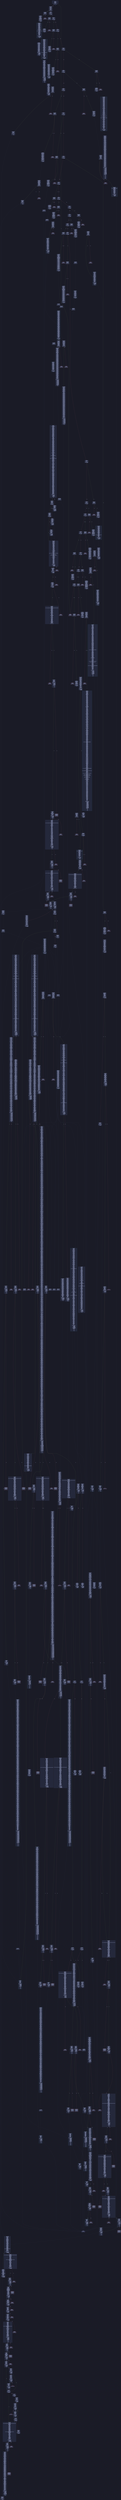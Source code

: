 digraph G {
    node [shape=box, style="filled, rounded", color="#565f89", fontcolor="#c0caf5", fontname="Helvetica", fillcolor="#24283b"];
    edge [color="#414868", fontcolor="#c0caf5", fontname="Helvetica"];
    bgcolor="#1a1b26";
    0 [ label = "[00] PUSH1 80
[02] PUSH1 40
[04] MSTORE
[05] PUSH1 04
[07] CALLDATASIZE
[08] LT
[09] PUSH2 010e
[0c] JUMPI

Stack size req: 0, sizeΔ: 0
" shape = invhouse]
    1 [ label = "[0d] PUSH4 ffffffff
[12] PUSH1 e0
[14] PUSH1 02
[16] EXP
[17] PUSH1 00
[19] CALLDATALOAD
[1a] DIV
[1b] AND
[1c] PUSH4 069d04f7
[21] DUP2
[22] EQ
[23] PUSH2 0113
[26] JUMPI

Stack size req: 0, sizeΔ: 1
"]
    2 [ label = "[27] DUP1
[28] PUSH4 0a8e987c
[2d] EQ
[2e] PUSH2 0163
[31] JUMPI

Stack size req: 1, sizeΔ: 0
Entry->Op usage:
	0->45:EQ:1
"]
    3 [ label = "[32] DUP1
[33] PUSH4 0cdddceb
[38] EQ
[39] PUSH2 01c1
[3c] JUMPI

Stack size req: 1, sizeΔ: 0
Entry->Op usage:
	0->56:EQ:1
"]
    4 [ label = "[3d] DUP1
[3e] PUSH4 11d5aa93
[43] EQ
[44] PUSH2 020d
[47] JUMPI

Stack size req: 1, sizeΔ: 0
Entry->Op usage:
	0->67:EQ:1
"]
    5 [ label = "[48] DUP1
[49] PUSH4 126ef280
[4e] EQ
[4f] PUSH2 023f
[52] JUMPI

Stack size req: 1, sizeΔ: 0
Entry->Op usage:
	0->78:EQ:1
"]
    6 [ label = "[53] DUP1
[54] PUSH4 12e68ddf
[59] EQ
[5a] PUSH2 02e0
[5d] JUMPI

Stack size req: 1, sizeΔ: 0
Entry->Op usage:
	0->89:EQ:1
"]
    7 [ label = "[5e] DUP1
[5f] PUSH4 43f4e4dc
[64] EQ
[65] PUSH2 0301
[68] JUMPI

Stack size req: 1, sizeΔ: 0
Entry->Op usage:
	0->100:EQ:1
"]
    8 [ label = "[69] DUP1
[6a] PUSH4 454764ac
[6f] EQ
[70] PUSH2 0337
[73] JUMPI

Stack size req: 1, sizeΔ: 0
Entry->Op usage:
	0->111:EQ:1
"]
    9 [ label = "[74] DUP1
[75] PUSH4 4705c181
[7a] EQ
[7b] PUSH2 0360
[7e] JUMPI

Stack size req: 1, sizeΔ: 0
Entry->Op usage:
	0->122:EQ:1
"]
    10 [ label = "[7f] DUP1
[80] PUSH4 511de280
[85] EQ
[86] PUSH2 038a
[89] JUMPI

Stack size req: 1, sizeΔ: 0
Entry->Op usage:
	0->133:EQ:1
"]
    11 [ label = "[8a] DUP1
[8b] PUSH4 5352df60
[90] EQ
[91] PUSH2 03ac
[94] JUMPI

Stack size req: 1, sizeΔ: 0
Entry->Op usage:
	0->144:EQ:1
"]
    12 [ label = "[95] DUP1
[96] PUSH4 558a7297
[9b] EQ
[9c] PUSH2 03d3
[9f] JUMPI

Stack size req: 1, sizeΔ: 0
Entry->Op usage:
	0->155:EQ:1
"]
    13 [ label = "[a0] DUP1
[a1] PUSH4 60bada1c
[a6] EQ
[a7] PUSH2 03f9
[aa] JUMPI

Stack size req: 1, sizeΔ: 0
Entry->Op usage:
	0->166:EQ:1
"]
    14 [ label = "[ab] DUP1
[ac] PUSH4 a442ed60
[b1] EQ
[b2] PUSH2 043d
[b5] JUMPI

Stack size req: 1, sizeΔ: 0
Entry->Op usage:
	0->177:EQ:1
"]
    15 [ label = "[b6] DUP1
[b7] PUSH4 a9ed5b43
[bc] EQ
[bd] PUSH2 0496
[c0] JUMPI

Stack size req: 1, sizeΔ: 0
Entry->Op usage:
	0->188:EQ:1
"]
    16 [ label = "[c1] DUP1
[c2] PUSH4 c1431eda
[c7] EQ
[c8] PUSH2 04ef
[cb] JUMPI

Stack size req: 1, sizeΔ: 0
Entry->Op usage:
	0->199:EQ:1
"]
    17 [ label = "[cc] DUP1
[cd] PUSH4 c26c006d
[d2] EQ
[d3] PUSH2 0538
[d6] JUMPI

Stack size req: 1, sizeΔ: 0
Entry->Op usage:
	0->210:EQ:1
"]
    18 [ label = "[d7] DUP1
[d8] PUSH4 c9518675
[dd] EQ
[de] PUSH2 055f
[e1] JUMPI

Stack size req: 1, sizeΔ: 0
Entry->Op usage:
	0->221:EQ:1
"]
    19 [ label = "[e2] DUP1
[e3] PUSH4 d1bf3d3f
[e8] EQ
[e9] PUSH2 059e
[ec] JUMPI

Stack size req: 1, sizeΔ: 0
Entry->Op usage:
	0->232:EQ:1
"]
    20 [ label = "[ed] DUP1
[ee] PUSH4 e00cf084
[f3] EQ
[f4] PUSH2 05d4
[f7] JUMPI

Stack size req: 1, sizeΔ: 0
Entry->Op usage:
	0->243:EQ:1
"]
    21 [ label = "[f8] DUP1
[f9] PUSH4 e6fe72bb
[fe] EQ
[ff] PUSH2 0606
[0102] JUMPI

Stack size req: 1, sizeΔ: 0
Entry->Op usage:
	0->254:EQ:1
"]
    22 [ label = "[0103] DUP1
[0104] PUSH4 f40b26bd
[0109] EQ
[010a] PUSH2 062a
[010d] JUMPI

Stack size req: 1, sizeΔ: 0
Entry->Op usage:
	0->265:EQ:1
"]
    23 [ label = "[010e] JUMPDEST
[010f] PUSH1 00
[0111] DUP1
[0112] REVERT

Stack size req: 0, sizeΔ: 0
" color = "red"]
    24 [ label = "[0113] JUMPDEST
[0114] CALLVALUE
[0115] DUP1
[0116] ISZERO
[0117] PUSH2 011f
[011a] JUMPI

Stack size req: 0, sizeΔ: 1
"]
    25 [ label = "[011b] PUSH1 00
[011d] DUP1
[011e] REVERT

Stack size req: 0, sizeΔ: 0
" color = "red"]
    26 [ label = "[011f] JUMPDEST
[0120] POP
[0121] PUSH2 0137
[0124] PUSH1 01
[0126] PUSH1 a0
[0128] PUSH1 02
[012a] EXP
[012b] SUB
[012c] PUSH1 04
[012e] CALLDATALOAD
[012f] AND
[0130] PUSH1 24
[0132] CALLDATALOAD
[0133] PUSH2 064b
[0136] JUMP

Stack size req: 1, sizeΔ: 2
Entry->Op usage:
	0->288:POP:0
Entry->Exit:
	0->😵
"]
    27 [ label = "[0137] JUMPDEST
[0138] PUSH1 40
[013a] DUP1
[013b] MLOAD
[013c] PUSH8 ffffffffffffffff
[0145] SWAP5
[0146] DUP6
[0147] AND
[0148] DUP2
[0149] MSTORE
[014a] SWAP3
[014b] DUP5
[014c] AND
[014d] PUSH1 20
[014f] DUP5
[0150] ADD
[0151] MSTORE
[0152] SWAP3
[0153] AND
[0154] DUP2
[0155] DUP4
[0156] ADD
[0157] MSTORE
[0158] SWAP1
[0159] MLOAD
[015a] SWAP1
[015b] DUP2
[015c] SWAP1
[015d] SUB
[015e] PUSH1 60
[0160] ADD
[0161] SWAP1
[0162] RETURN

Stack size req: 3, sizeΔ: -3
Entry->Op usage:
	0->339:AND:1
	0->343:MSTORE:1
	1->332:AND:1
	1->337:MSTORE:1
	2->327:AND:1
	2->329:MSTORE:1
Entry->Exit:
	0->😵
	1->😵
	2->😵
" color = "darkblue"]
    28 [ label = "[0163] JUMPDEST
[0164] CALLVALUE
[0165] DUP1
[0166] ISZERO
[0167] PUSH2 016f
[016a] JUMPI

Stack size req: 0, sizeΔ: 1
"]
    29 [ label = "[016b] PUSH1 00
[016d] DUP1
[016e] REVERT

Stack size req: 0, sizeΔ: 0
" color = "red"]
    30 [ label = "[016f] JUMPDEST
[0170] POP
[0171] PUSH2 017b
[0174] PUSH1 04
[0176] CALLDATALOAD
[0177] PUSH2 068d
[017a] JUMP

Stack size req: 1, sizeΔ: 1
Entry->Op usage:
	0->368:POP:0
Entry->Exit:
	0->😵
"]
    31 [ label = "[017b] JUMPDEST
[017c] PUSH1 40
[017e] DUP1
[017f] MLOAD
[0180] SWAP7
[0181] DUP8
[0182] MSTORE
[0183] PUSH1 01
[0185] PUSH1 e0
[0187] PUSH1 02
[0189] EXP
[018a] SUB
[018b] SWAP1
[018c] SWAP6
[018d] AND
[018e] PUSH1 20
[0190] DUP8
[0191] ADD
[0192] MSTORE
[0193] DUP6
[0194] DUP6
[0195] ADD
[0196] SWAP4
[0197] SWAP1
[0198] SWAP4
[0199] MSTORE
[019a] PUSH1 01
[019c] PUSH1 50
[019e] PUSH1 02
[01a0] EXP
[01a1] SUB
[01a2] SWAP2
[01a3] DUP3
[01a4] AND
[01a5] PUSH1 60
[01a7] DUP7
[01a8] ADD
[01a9] MSTORE
[01aa] DUP2
[01ab] AND
[01ac] PUSH1 80
[01ae] DUP6
[01af] ADD
[01b0] MSTORE
[01b1] AND
[01b2] PUSH1 a0
[01b4] DUP4
[01b5] ADD
[01b6] MSTORE
[01b7] MLOAD
[01b8] SWAP1
[01b9] DUP2
[01ba] SWAP1
[01bb] SUB
[01bc] PUSH1 c0
[01be] ADD
[01bf] SWAP1
[01c0] RETURN

Stack size req: 6, sizeΔ: -6
Entry->Op usage:
	0->433:AND:1
	0->438:MSTORE:1
	1->427:AND:1
	1->432:MSTORE:1
	2->420:AND:1
	2->425:MSTORE:1
	3->409:MSTORE:1
	4->397:AND:0
	4->402:MSTORE:1
	5->386:MSTORE:1
Entry->Exit:
	0->😵
	1->😵
	2->😵
	3->😵
	4->😵
	5->😵
" color = "darkblue"]
    32 [ label = "[01c1] JUMPDEST
[01c2] CALLVALUE
[01c3] DUP1
[01c4] ISZERO
[01c5] PUSH2 01cd
[01c8] JUMPI

Stack size req: 0, sizeΔ: 1
"]
    33 [ label = "[01c9] PUSH1 00
[01cb] DUP1
[01cc] REVERT

Stack size req: 0, sizeΔ: 0
" color = "red"]
    34 [ label = "[01cd] JUMPDEST
[01ce] POP
[01cf] PUSH2 01e5
[01d2] PUSH1 01
[01d4] PUSH1 a0
[01d6] PUSH1 02
[01d8] EXP
[01d9] SUB
[01da] PUSH1 04
[01dc] CALLDATALOAD
[01dd] AND
[01de] PUSH1 24
[01e0] CALLDATALOAD
[01e1] PUSH2 06e4
[01e4] JUMP

Stack size req: 1, sizeΔ: 2
Entry->Op usage:
	0->462:POP:0
Entry->Exit:
	0->😵
"]
    35 [ label = "[01e5] JUMPDEST
[01e6] PUSH1 40
[01e8] DUP1
[01e9] MLOAD
[01ea] PUSH1 01
[01ec] PUSH1 e0
[01ee] PUSH1 02
[01f0] EXP
[01f1] SUB
[01f2] SWAP1
[01f3] SWAP4
[01f4] AND
[01f5] DUP4
[01f6] MSTORE
[01f7] PUSH4 ffffffff
[01fc] SWAP1
[01fd] SWAP2
[01fe] AND
[01ff] PUSH1 20
[0201] DUP4
[0202] ADD
[0203] MSTORE
[0204] DUP1
[0205] MLOAD
[0206] SWAP2
[0207] DUP3
[0208] SWAP1
[0209] SUB
[020a] ADD
[020b] SWAP1
[020c] RETURN

Stack size req: 2, sizeΔ: -2
Entry->Op usage:
	0->510:AND:0
	0->515:MSTORE:1
	1->500:AND:0
	1->502:MSTORE:1
Entry->Exit:
	0->😵
	1->😵
" color = "darkblue"]
    36 [ label = "[020d] JUMPDEST
[020e] CALLVALUE
[020f] DUP1
[0210] ISZERO
[0211] PUSH2 0219
[0214] JUMPI

Stack size req: 0, sizeΔ: 1
"]
    37 [ label = "[0215] PUSH1 00
[0217] DUP1
[0218] REVERT

Stack size req: 0, sizeΔ: 0
" color = "red"]
    38 [ label = "[0219] JUMPDEST
[021a] POP
[021b] PUSH2 023d
[021e] PUSH1 01
[0220] PUSH1 50
[0222] PUSH1 02
[0224] EXP
[0225] SUB
[0226] PUSH1 04
[0228] CALLDATALOAD
[0229] AND
[022a] PUSH1 24
[022c] CALLDATALOAD
[022d] PUSH1 01
[022f] PUSH1 a0
[0231] PUSH1 02
[0233] EXP
[0234] SUB
[0235] PUSH1 44
[0237] CALLDATALOAD
[0238] AND
[0239] PUSH2 0719
[023c] JUMP

Stack size req: 1, sizeΔ: 3
Entry->Op usage:
	0->538:POP:0
Entry->Exit:
	0->😵
"]
    39 [ label = "[023d] JUMPDEST
[023e] STOP

Stack size req: 0, sizeΔ: 0
" color = "darkblue"]
    40 [ label = "[023f] JUMPDEST
[0240] CALLVALUE
[0241] DUP1
[0242] ISZERO
[0243] PUSH2 024b
[0246] JUMPI

Stack size req: 0, sizeΔ: 1
"]
    41 [ label = "[0247] PUSH1 00
[0249] DUP1
[024a] REVERT

Stack size req: 0, sizeΔ: 0
" color = "red"]
    42 [ label = "[024b] JUMPDEST
[024c] POP
[024d] PUSH2 0257
[0250] PUSH1 04
[0252] CALLDATALOAD
[0253] PUSH2 0747
[0256] JUMP

Stack size req: 1, sizeΔ: 1
Entry->Op usage:
	0->588:POP:0
Entry->Exit:
	0->😵
"]
    43 [ label = "[0257] JUMPDEST
[0258] PUSH1 40
[025a] DUP1
[025b] MLOAD
[025c] SWAP15
[025d] DUP16
[025e] MSTORE
[025f] PUSH1 01
[0261] PUSH1 e0
[0263] PUSH1 02
[0265] EXP
[0266] SUB
[0267] SWAP1
[0268] SWAP14
[0269] AND
[026a] PUSH1 20
[026c] DUP16
[026d] ADD
[026e] MSTORE
[026f] DUP14
[0270] DUP14
[0271] ADD
[0272] SWAP12
[0273] SWAP1
[0274] SWAP12
[0275] MSTORE
[0276] PUSH1 60
[0278] DUP14
[0279] ADD
[027a] SWAP10
[027b] SWAP1
[027c] SWAP10
[027d] MSTORE
[027e] PUSH1 80
[0280] DUP13
[0281] ADD
[0282] SWAP8
[0283] SWAP1
[0284] SWAP8
[0285] MSTORE
[0286] PUSH1 a0
[0288] DUP12
[0289] ADD
[028a] SWAP6
[028b] SWAP1
[028c] SWAP6
[028d] MSTORE
[028e] PUSH4 ffffffff
[0293] SWAP4
[0294] DUP5
[0295] AND
[0296] PUSH1 c0
[0298] DUP12
[0299] ADD
[029a] MSTORE
[029b] SWAP2
[029c] DUP4
[029d] AND
[029e] PUSH1 e0
[02a0] DUP11
[02a1] ADD
[02a2] MSTORE
[02a3] DUP3
[02a4] AND
[02a5] PUSH2 0100
[02a8] DUP10
[02a9] ADD
[02aa] MSTORE
[02ab] DUP2
[02ac] AND
[02ad] PUSH2 0120
[02b0] DUP9
[02b1] ADD
[02b2] MSTORE
[02b3] SWAP1
[02b4] DUP2
[02b5] AND
[02b6] PUSH2 0140
[02b9] DUP8
[02ba] ADD
[02bb] MSTORE
[02bc] SWAP1
[02bd] DUP2
[02be] AND
[02bf] PUSH2 0160
[02c2] DUP7
[02c3] ADD
[02c4] MSTORE
[02c5] SWAP1
[02c6] DUP2
[02c7] AND
[02c8] PUSH2 0180
[02cb] DUP6
[02cc] ADD
[02cd] MSTORE
[02ce] AND
[02cf] PUSH2 01a0
[02d2] DUP4
[02d3] ADD
[02d4] MSTORE
[02d5] MLOAD
[02d6] SWAP1
[02d7] DUP2
[02d8] SWAP1
[02d9] SUB
[02da] PUSH2 01c0
[02dd] ADD
[02de] SWAP1
[02df] RETURN

Stack size req: 14, sizeΔ: -14
Entry->Op usage:
	0->718:AND:1
	0->724:MSTORE:1
	1->711:AND:1
	1->717:MSTORE:1
	2->702:AND:1
	2->708:MSTORE:1
	3->693:AND:1
	3->699:MSTORE:1
	4->684:AND:1
	4->690:MSTORE:1
	5->676:AND:1
	5->682:MSTORE:1
	6->669:AND:1
	6->674:MSTORE:1
	7->661:AND:1
	7->666:MSTORE:1
	8->653:MSTORE:1
	9->645:MSTORE:1
	10->637:MSTORE:1
	11->629:MSTORE:1
	12->617:AND:0
	12->622:MSTORE:1
	13->606:MSTORE:1
Entry->Exit:
	0->😵
	1->😵
	2->😵
	3->😵
	4->😵
	5->😵
	6->😵
	7->😵
	8->😵
	9->😵
	10->😵
	11->😵
	12->😵
	13->😵
" color = "darkblue"]
    44 [ label = "[02e0] JUMPDEST
[02e1] CALLVALUE
[02e2] DUP1
[02e3] ISZERO
[02e4] PUSH2 02ec
[02e7] JUMPI

Stack size req: 0, sizeΔ: 1
"]
    45 [ label = "[02e8] PUSH1 00
[02ea] DUP1
[02eb] REVERT

Stack size req: 0, sizeΔ: 0
" color = "red"]
    46 [ label = "[02ec] JUMPDEST
[02ed] POP
[02ee] PUSH2 023d
[02f1] PUSH1 01
[02f3] PUSH1 a0
[02f5] PUSH1 02
[02f7] EXP
[02f8] SUB
[02f9] PUSH1 04
[02fb] CALLDATALOAD
[02fc] AND
[02fd] PUSH2 07ea
[0300] JUMP

Stack size req: 1, sizeΔ: 1
Entry->Op usage:
	0->749:POP:0
Entry->Exit:
	0->😵
"]
    47 [ label = "[0301] JUMPDEST
[0302] CALLVALUE
[0303] DUP1
[0304] ISZERO
[0305] PUSH2 030d
[0308] JUMPI

Stack size req: 0, sizeΔ: 1
"]
    48 [ label = "[0309] PUSH1 00
[030b] DUP1
[030c] REVERT

Stack size req: 0, sizeΔ: 0
" color = "red"]
    49 [ label = "[030d] JUMPDEST
[030e] POP
[030f] PUSH2 023d
[0312] PUSH1 04
[0314] CALLDATALOAD
[0315] PUSH1 01
[0317] PUSH1 50
[0319] PUSH1 02
[031b] EXP
[031c] SUB
[031d] PUSH1 24
[031f] CALLDATALOAD
[0320] AND
[0321] PUSH1 01
[0323] PUSH1 a0
[0325] PUSH1 02
[0327] EXP
[0328] SUB
[0329] PUSH1 44
[032b] CALLDATALOAD
[032c] AND
[032d] PUSH1 ff
[032f] PUSH1 64
[0331] CALLDATALOAD
[0332] AND
[0333] PUSH2 0830
[0336] JUMP

Stack size req: 1, sizeΔ: 4
Entry->Op usage:
	0->782:POP:0
Entry->Exit:
	0->😵
"]
    50 [ label = "[0337] JUMPDEST
[0338] CALLVALUE
[0339] DUP1
[033a] ISZERO
[033b] PUSH2 0343
[033e] JUMPI

Stack size req: 0, sizeΔ: 1
"]
    51 [ label = "[033f] PUSH1 00
[0341] DUP1
[0342] REVERT

Stack size req: 0, sizeΔ: 0
" color = "red"]
    52 [ label = "[0343] JUMPDEST
[0344] POP
[0345] PUSH2 023d
[0348] PUSH1 01
[034a] PUSH1 a0
[034c] PUSH1 02
[034e] EXP
[034f] SUB
[0350] PUSH1 04
[0352] CALLDATALOAD
[0353] AND
[0354] PUSH1 24
[0356] CALLDATALOAD
[0357] PUSH1 44
[0359] PUSH2 0144
[035c] PUSH2 0860
[035f] JUMP

Stack size req: 1, sizeΔ: 4
Entry->Op usage:
	0->836:POP:0
Entry->Exit:
	0->😵
"]
    53 [ label = "[0360] JUMPDEST
[0361] CALLVALUE
[0362] DUP1
[0363] ISZERO
[0364] PUSH2 036c
[0367] JUMPI

Stack size req: 0, sizeΔ: 1
"]
    54 [ label = "[0368] PUSH1 00
[036a] DUP1
[036b] REVERT

Stack size req: 0, sizeΔ: 0
" color = "red"]
    55 [ label = "[036c] JUMPDEST
[036d] POP
[036e] PUSH2 023d
[0371] PUSH1 04
[0373] CALLDATALOAD
[0374] PUSH1 01
[0376] PUSH1 50
[0378] PUSH1 02
[037a] EXP
[037b] SUB
[037c] PUSH1 24
[037e] CALLDATALOAD
[037f] AND
[0380] PUSH1 ff
[0382] PUSH1 44
[0384] CALLDATALOAD
[0385] AND
[0386] PUSH2 0a73
[0389] JUMP

Stack size req: 1, sizeΔ: 3
Entry->Op usage:
	0->877:POP:0
Entry->Exit:
	0->😵
"]
    56 [ label = "[038a] JUMPDEST
[038b] CALLVALUE
[038c] DUP1
[038d] ISZERO
[038e] PUSH2 0396
[0391] JUMPI

Stack size req: 0, sizeΔ: 1
"]
    57 [ label = "[0392] PUSH1 00
[0394] DUP1
[0395] REVERT

Stack size req: 0, sizeΔ: 0
" color = "red"]
    58 [ label = "[0396] JUMPDEST
[0397] POP
[0398] PUSH2 023d
[039b] PUSH8 ffffffffffffffff
[03a4] PUSH1 04
[03a6] CALLDATALOAD
[03a7] AND
[03a8] PUSH2 0d9f
[03ab] JUMP

Stack size req: 1, sizeΔ: 1
Entry->Op usage:
	0->919:POP:0
Entry->Exit:
	0->😵
"]
    59 [ label = "[03ac] JUMPDEST
[03ad] CALLVALUE
[03ae] DUP1
[03af] ISZERO
[03b0] PUSH2 03b8
[03b3] JUMPI

Stack size req: 0, sizeΔ: 1
"]
    60 [ label = "[03b4] PUSH1 00
[03b6] DUP1
[03b7] REVERT

Stack size req: 0, sizeΔ: 0
" color = "red"]
    61 [ label = "[03b8] JUMPDEST
[03b9] POP
[03ba] PUSH2 023d
[03bd] PUSH1 01
[03bf] PUSH1 a0
[03c1] PUSH1 02
[03c3] EXP
[03c4] SUB
[03c5] PUSH1 04
[03c7] CALLDATALOAD
[03c8] AND
[03c9] PUSH1 24
[03cb] CALLDATALOAD
[03cc] PUSH1 44
[03ce] CALLDATALOAD
[03cf] PUSH2 125f
[03d2] JUMP

Stack size req: 1, sizeΔ: 3
Entry->Op usage:
	0->953:POP:0
Entry->Exit:
	0->😵
"]
    62 [ label = "[03d3] JUMPDEST
[03d4] CALLVALUE
[03d5] DUP1
[03d6] ISZERO
[03d7] PUSH2 03df
[03da] JUMPI

Stack size req: 0, sizeΔ: 1
"]
    63 [ label = "[03db] PUSH1 00
[03dd] DUP1
[03de] REVERT

Stack size req: 0, sizeΔ: 0
" color = "red"]
    64 [ label = "[03df] JUMPDEST
[03e0] POP
[03e1] PUSH2 023d
[03e4] PUSH1 01
[03e6] PUSH1 a0
[03e8] PUSH1 02
[03ea] EXP
[03eb] SUB
[03ec] PUSH1 04
[03ee] CALLDATALOAD
[03ef] AND
[03f0] PUSH1 24
[03f2] CALLDATALOAD
[03f3] ISZERO
[03f4] ISZERO
[03f5] PUSH2 12ac
[03f8] JUMP

Stack size req: 1, sizeΔ: 2
Entry->Op usage:
	0->992:POP:0
Entry->Exit:
	0->😵
"]
    65 [ label = "[03f9] JUMPDEST
[03fa] CALLVALUE
[03fb] DUP1
[03fc] ISZERO
[03fd] PUSH2 0405
[0400] JUMPI

Stack size req: 0, sizeΔ: 1
"]
    66 [ label = "[0401] PUSH1 00
[0403] DUP1
[0404] REVERT

Stack size req: 0, sizeΔ: 0
" color = "red"]
    67 [ label = "[0405] JUMPDEST
[0406] POP
[0407] PUSH2 0429
[040a] PUSH1 01
[040c] PUSH1 a0
[040e] PUSH1 02
[0410] EXP
[0411] SUB
[0412] PUSH1 04
[0414] CALLDATALOAD
[0415] AND
[0416] PUSH1 24
[0418] CALLDATALOAD
[0419] PUSH1 01
[041b] PUSH1 e0
[041d] PUSH1 02
[041f] EXP
[0420] SUB
[0421] PUSH1 44
[0423] CALLDATALOAD
[0424] AND
[0425] PUSH2 12ee
[0428] JUMP

Stack size req: 1, sizeΔ: 3
Entry->Op usage:
	0->1030:POP:0
Entry->Exit:
	0->😵
"]
    68 [ label = "[0429] JUMPDEST
[042a] PUSH1 40
[042c] DUP1
[042d] MLOAD
[042e] SWAP2
[042f] ISZERO
[0430] ISZERO
[0431] DUP3
[0432] MSTORE
[0433] MLOAD
[0434] SWAP1
[0435] DUP2
[0436] SWAP1
[0437] SUB
[0438] PUSH1 20
[043a] ADD
[043b] SWAP1
[043c] RETURN

Stack size req: 1, sizeΔ: -1
Entry->Op usage:
	0->1071:ISZERO:0
Entry->Exit:
	0->😵
" color = "darkblue"]
    69 [ label = "[043d] JUMPDEST
[043e] CALLVALUE
[043f] DUP1
[0440] ISZERO
[0441] PUSH2 0449
[0444] JUMPI

Stack size req: 0, sizeΔ: 1
"]
    70 [ label = "[0445] PUSH1 00
[0447] DUP1
[0448] REVERT

Stack size req: 0, sizeΔ: 0
" color = "red"]
    71 [ label = "[0449] JUMPDEST
[044a] POP
[044b] PUSH2 023d
[044e] PUSH1 01
[0450] PUSH1 a0
[0452] PUSH1 02
[0454] EXP
[0455] SUB
[0456] PUSH1 04
[0458] CALLDATALOAD
[0459] AND
[045a] PUSH1 24
[045c] CALLDATALOAD
[045d] PUSH4 ffffffff
[0462] PUSH1 44
[0464] CALLDATALOAD
[0465] DUP2
[0466] AND
[0467] SWAP1
[0468] PUSH1 64
[046a] CALLDATALOAD
[046b] DUP2
[046c] AND
[046d] SWAP1
[046e] PUSH1 84
[0470] CALLDATALOAD
[0471] DUP2
[0472] AND
[0473] SWAP1
[0474] PUSH1 a4
[0476] CALLDATALOAD
[0477] DUP2
[0478] AND
[0479] SWAP1
[047a] PUSH1 c4
[047c] CALLDATALOAD
[047d] DUP2
[047e] AND
[047f] SWAP1
[0480] PUSH1 e4
[0482] CALLDATALOAD
[0483] DUP2
[0484] AND
[0485] SWAP1
[0486] PUSH2 0104
[0489] CALLDATALOAD
[048a] DUP2
[048b] AND
[048c] SWAP1
[048d] PUSH2 0124
[0490] CALLDATALOAD
[0491] AND
[0492] PUSH2 1a76
[0495] JUMP

Stack size req: 1, sizeΔ: 10
Entry->Op usage:
	0->1098:POP:0
Entry->Exit:
	0->😵
"]
    72 [ label = "[0496] JUMPDEST
[0497] CALLVALUE
[0498] DUP1
[0499] ISZERO
[049a] PUSH2 04a2
[049d] JUMPI

Stack size req: 0, sizeΔ: 1
"]
    73 [ label = "[049e] PUSH1 00
[04a0] DUP1
[04a1] REVERT

Stack size req: 0, sizeΔ: 0
" color = "red"]
    74 [ label = "[04a2] JUMPDEST
[04a3] POP
[04a4] PUSH2 023d
[04a7] PUSH1 01
[04a9] PUSH1 a0
[04ab] PUSH1 02
[04ad] EXP
[04ae] SUB
[04af] PUSH1 04
[04b1] CALLDATALOAD
[04b2] AND
[04b3] PUSH1 24
[04b5] CALLDATALOAD
[04b6] PUSH4 ffffffff
[04bb] PUSH1 44
[04bd] CALLDATALOAD
[04be] DUP2
[04bf] AND
[04c0] SWAP1
[04c1] PUSH1 64
[04c3] CALLDATALOAD
[04c4] DUP2
[04c5] AND
[04c6] SWAP1
[04c7] PUSH1 84
[04c9] CALLDATALOAD
[04ca] DUP2
[04cb] AND
[04cc] SWAP1
[04cd] PUSH1 a4
[04cf] CALLDATALOAD
[04d0] DUP2
[04d1] AND
[04d2] SWAP1
[04d3] PUSH1 c4
[04d5] CALLDATALOAD
[04d6] DUP2
[04d7] AND
[04d8] SWAP1
[04d9] PUSH1 e4
[04db] CALLDATALOAD
[04dc] DUP2
[04dd] AND
[04de] SWAP1
[04df] PUSH2 0104
[04e2] CALLDATALOAD
[04e3] DUP2
[04e4] AND
[04e5] SWAP1
[04e6] PUSH2 0124
[04e9] CALLDATALOAD
[04ea] AND
[04eb] PUSH2 1b54
[04ee] JUMP

Stack size req: 1, sizeΔ: 10
Entry->Op usage:
	0->1187:POP:0
Entry->Exit:
	0->😵
"]
    75 [ label = "[04ef] JUMPDEST
[04f0] CALLVALUE
[04f1] DUP1
[04f2] ISZERO
[04f3] PUSH2 04fb
[04f6] JUMPI

Stack size req: 0, sizeΔ: 1
"]
    76 [ label = "[04f7] PUSH1 00
[04f9] DUP1
[04fa] REVERT

Stack size req: 0, sizeΔ: 0
" color = "red"]
    77 [ label = "[04fb] JUMPDEST
[04fc] POP
[04fd] PUSH2 0513
[0500] PUSH1 01
[0502] PUSH1 a0
[0504] PUSH1 02
[0506] EXP
[0507] SUB
[0508] PUSH1 04
[050a] CALLDATALOAD
[050b] AND
[050c] PUSH1 24
[050e] CALLDATALOAD
[050f] PUSH2 1c25
[0512] JUMP

Stack size req: 1, sizeΔ: 2
Entry->Op usage:
	0->1276:POP:0
Entry->Exit:
	0->😵
"]
    78 [ label = "[0513] JUMPDEST
[0514] PUSH1 40
[0516] DUP1
[0517] MLOAD
[0518] PUSH1 01
[051a] PUSH1 50
[051c] PUSH1 02
[051e] EXP
[051f] SUB
[0520] SWAP1
[0521] SWAP4
[0522] AND
[0523] DUP4
[0524] MSTORE
[0525] PUSH1 ff
[0527] SWAP1
[0528] SWAP2
[0529] AND
[052a] PUSH1 20
[052c] DUP4
[052d] ADD
[052e] MSTORE
[052f] DUP1
[0530] MLOAD
[0531] SWAP2
[0532] DUP3
[0533] SWAP1
[0534] SUB
[0535] ADD
[0536] SWAP1
[0537] RETURN

Stack size req: 2, sizeΔ: -2
Entry->Op usage:
	0->1321:AND:0
	0->1326:MSTORE:1
	1->1314:AND:0
	1->1316:MSTORE:1
Entry->Exit:
	0->😵
	1->😵
" color = "darkblue"]
    79 [ label = "[0538] JUMPDEST
[0539] CALLVALUE
[053a] DUP1
[053b] ISZERO
[053c] PUSH2 0544
[053f] JUMPI

Stack size req: 0, sizeΔ: 1
"]
    80 [ label = "[0540] PUSH1 00
[0542] DUP1
[0543] REVERT

Stack size req: 0, sizeΔ: 0
" color = "red"]
    81 [ label = "[0544] JUMPDEST
[0545] POP
[0546] PUSH2 023d
[0549] PUSH1 01
[054b] PUSH1 a0
[054d] PUSH1 02
[054f] EXP
[0550] SUB
[0551] PUSH1 04
[0553] CALLDATALOAD
[0554] AND
[0555] PUSH1 24
[0557] CALLDATALOAD
[0558] PUSH1 44
[055a] CALLDATALOAD
[055b] PUSH2 1c5e
[055e] JUMP

Stack size req: 1, sizeΔ: 3
Entry->Op usage:
	0->1349:POP:0
Entry->Exit:
	0->😵
"]
    82 [ label = "[055f] JUMPDEST
[0560] CALLVALUE
[0561] DUP1
[0562] ISZERO
[0563] PUSH2 056b
[0566] JUMPI

Stack size req: 0, sizeΔ: 1
"]
    83 [ label = "[0567] PUSH1 00
[0569] DUP1
[056a] REVERT

Stack size req: 0, sizeΔ: 0
" color = "red"]
    84 [ label = "[056b] JUMPDEST
[056c] POP
[056d] PUSH2 023d
[0570] PUSH1 04
[0572] CALLDATALOAD
[0573] PUSH1 01
[0575] PUSH1 e0
[0577] PUSH1 02
[0579] EXP
[057a] SUB
[057b] PUSH1 24
[057d] CALLDATALOAD
[057e] AND
[057f] PUSH1 44
[0581] CALLDATALOAD
[0582] PUSH1 01
[0584] PUSH1 50
[0586] PUSH1 02
[0588] EXP
[0589] SUB
[058a] PUSH1 64
[058c] CALLDATALOAD
[058d] DUP2
[058e] AND
[058f] SWAP1
[0590] PUSH1 84
[0592] CALLDATALOAD
[0593] DUP2
[0594] AND
[0595] SWAP1
[0596] PUSH1 a4
[0598] CALLDATALOAD
[0599] AND
[059a] PUSH2 1cac
[059d] JUMP

Stack size req: 1, sizeΔ: 6
Entry->Op usage:
	0->1388:POP:0
Entry->Exit:
	0->😵
"]
    85 [ label = "[059e] JUMPDEST
[059f] CALLVALUE
[05a0] DUP1
[05a1] ISZERO
[05a2] PUSH2 05aa
[05a5] JUMPI

Stack size req: 0, sizeΔ: 1
"]
    86 [ label = "[05a6] PUSH1 00
[05a8] DUP1
[05a9] REVERT

Stack size req: 0, sizeΔ: 0
" color = "red"]
    87 [ label = "[05aa] JUMPDEST
[05ab] POP
[05ac] PUSH2 05c2
[05af] PUSH1 01
[05b1] PUSH1 a0
[05b3] PUSH1 02
[05b5] EXP
[05b6] SUB
[05b7] PUSH1 04
[05b9] CALLDATALOAD
[05ba] AND
[05bb] PUSH1 24
[05bd] CALLDATALOAD
[05be] PUSH2 1ddf
[05c1] JUMP

Stack size req: 1, sizeΔ: 2
Entry->Op usage:
	0->1451:POP:0
Entry->Exit:
	0->😵
"]
    88 [ label = "[05c2] JUMPDEST
[05c3] PUSH1 40
[05c5] DUP1
[05c6] MLOAD
[05c7] SWAP2
[05c8] DUP3
[05c9] MSTORE
[05ca] MLOAD
[05cb] SWAP1
[05cc] DUP2
[05cd] SWAP1
[05ce] SUB
[05cf] PUSH1 20
[05d1] ADD
[05d2] SWAP1
[05d3] RETURN

Stack size req: 1, sizeΔ: -1
Entry->Op usage:
	0->1481:MSTORE:1
Entry->Exit:
	0->😵
" color = "darkblue"]
    89 [ label = "[05d4] JUMPDEST
[05d5] CALLVALUE
[05d6] DUP1
[05d7] ISZERO
[05d8] PUSH2 05e0
[05db] JUMPI

Stack size req: 0, sizeΔ: 1
"]
    90 [ label = "[05dc] PUSH1 00
[05de] DUP1
[05df] REVERT

Stack size req: 0, sizeΔ: 0
" color = "red"]
    91 [ label = "[05e0] JUMPDEST
[05e1] POP
[05e2] PUSH2 023d
[05e5] PUSH1 04
[05e7] CALLDATALOAD
[05e8] PUSH1 01
[05ea] PUSH1 e0
[05ec] PUSH1 02
[05ee] EXP
[05ef] SUB
[05f0] PUSH1 24
[05f2] CALLDATALOAD
[05f3] AND
[05f4] PUSH1 44
[05f6] CALLDATALOAD
[05f7] PUSH1 64
[05f9] CALLDATALOAD
[05fa] PUSH1 84
[05fc] CALLDATALOAD
[05fd] PUSH1 a4
[05ff] CALLDATALOAD
[0600] PUSH1 c4
[0602] PUSH2 1ebc
[0605] JUMP

Stack size req: 1, sizeΔ: 7
Entry->Op usage:
	0->1505:POP:0
Entry->Exit:
	0->😵
"]
    92 [ label = "[0606] JUMPDEST
[0607] CALLVALUE
[0608] DUP1
[0609] ISZERO
[060a] PUSH2 0612
[060d] JUMPI

Stack size req: 0, sizeΔ: 1
"]
    93 [ label = "[060e] PUSH1 00
[0610] DUP1
[0611] REVERT

Stack size req: 0, sizeΔ: 0
" color = "red"]
    94 [ label = "[0612] JUMPDEST
[0613] POP
[0614] PUSH2 023d
[0617] PUSH1 04
[0619] CALLDATALOAD
[061a] PUSH1 01
[061c] PUSH1 50
[061e] PUSH1 02
[0620] EXP
[0621] SUB
[0622] PUSH1 24
[0624] CALLDATALOAD
[0625] AND
[0626] PUSH2 214a
[0629] JUMP

Stack size req: 1, sizeΔ: 2
Entry->Op usage:
	0->1555:POP:0
Entry->Exit:
	0->😵
"]
    95 [ label = "[062a] JUMPDEST
[062b] CALLVALUE
[062c] DUP1
[062d] ISZERO
[062e] PUSH2 0636
[0631] JUMPI

Stack size req: 0, sizeΔ: 1
"]
    96 [ label = "[0632] PUSH1 00
[0634] DUP1
[0635] REVERT

Stack size req: 0, sizeΔ: 0
" color = "red"]
    97 [ label = "[0636] JUMPDEST
[0637] POP
[0638] PUSH2 023d
[063b] PUSH1 01
[063d] PUSH1 a0
[063f] PUSH1 02
[0641] EXP
[0642] SUB
[0643] PUSH1 04
[0645] CALLDATALOAD
[0646] AND
[0647] PUSH2 2300
[064a] JUMP

Stack size req: 1, sizeΔ: 1
Entry->Op usage:
	0->1591:POP:0
Entry->Exit:
	0->😵
"]
    98 [ label = "[064b] JUMPDEST
[064c] PUSH1 06
[064e] PUSH1 20
[0650] SWAP1
[0651] DUP2
[0652] MSTORE
[0653] PUSH1 00
[0655] SWAP3
[0656] DUP4
[0657] MSTORE
[0658] PUSH1 40
[065a] DUP1
[065b] DUP5
[065c] SHA3
[065d] SWAP1
[065e] SWAP2
[065f] MSTORE
[0660] SWAP1
[0661] DUP3
[0662] MSTORE
[0663] SWAP1
[0664] SHA3
[0665] SLOAD
[0666] PUSH8 ffffffffffffffff
[066f] DUP1
[0670] DUP3
[0671] AND
[0672] SWAP2
[0673] PUSH9 010000000000000000
[067d] DUP2
[067e] DIV
[067f] DUP3
[0680] AND
[0681] SWAP2
[0682] PUSH1 80
[0684] PUSH1 02
[0686] EXP
[0687] SWAP1
[0688] SWAP2
[0689] DIV
[068a] AND
[068b] DUP4
[068c] JUMP
Indirect!

Stack size req: 3, sizeΔ: 1
Entry->Op usage:
	0->1634:MSTORE:1
	1->1623:MSTORE:1
	2->1676:JUMP:0
Entry->Exit:
	0->😵
	1->😵
" color = "teal"]
    99 [ label = "[068d] JUMPDEST
[068e] PUSH1 07
[0690] PUSH1 20
[0692] MSTORE
[0693] PUSH1 00
[0695] SWAP1
[0696] DUP2
[0697] MSTORE
[0698] PUSH1 40
[069a] SWAP1
[069b] SHA3
[069c] DUP1
[069d] SLOAD
[069e] PUSH1 01
[06a0] DUP3
[06a1] ADD
[06a2] SLOAD
[06a3] PUSH1 02
[06a5] DUP4
[06a6] ADD
[06a7] SLOAD
[06a8] PUSH1 03
[06aa] SWAP1
[06ab] SWAP4
[06ac] ADD
[06ad] SLOAD
[06ae] SWAP2
[06af] SWAP3
[06b0] PUSH1 01
[06b2] PUSH1 e0
[06b4] PUSH1 02
[06b6] EXP
[06b7] SUB
[06b8] SWAP1
[06b9] SWAP2
[06ba] AND
[06bb] SWAP2
[06bc] PUSH1 01
[06be] PUSH1 50
[06c0] PUSH1 02
[06c2] EXP
[06c3] SUB
[06c4] DUP1
[06c5] DUP3
[06c6] AND
[06c7] SWAP2
[06c8] PUSH11 0100000000000000000000
[06d4] DUP2
[06d5] DIV
[06d6] DUP3
[06d7] AND
[06d8] SWAP2
[06d9] PUSH1 a0
[06db] PUSH1 02
[06dd] EXP
[06de] SWAP1
[06df] SWAP2
[06e0] DIV
[06e1] AND
[06e2] DUP7
[06e3] JUMP
Indirect!

Stack size req: 2, sizeΔ: 5
Entry->Op usage:
	0->1687:MSTORE:1
	1->1763:JUMP:0
Entry->Exit:
	0->😵
" color = "teal"]
    100 [ label = "[06e4] JUMPDEST
[06e5] PUSH1 03
[06e7] PUSH1 20
[06e9] SWAP1
[06ea] DUP2
[06eb] MSTORE
[06ec] PUSH1 00
[06ee] SWAP3
[06ef] DUP4
[06f0] MSTORE
[06f1] PUSH1 40
[06f3] DUP1
[06f4] DUP5
[06f5] SHA3
[06f6] SWAP1
[06f7] SWAP2
[06f8] MSTORE
[06f9] SWAP1
[06fa] DUP3
[06fb] MSTORE
[06fc] SWAP1
[06fd] SHA3
[06fe] SLOAD
[06ff] PUSH1 01
[0701] PUSH1 e0
[0703] PUSH1 02
[0705] EXP
[0706] SUB
[0707] DUP2
[0708] AND
[0709] SWAP1
[070a] PUSH1 e0
[070c] PUSH1 02
[070e] EXP
[070f] SWAP1
[0710] DIV
[0711] PUSH4 ffffffff
[0716] AND
[0717] DUP3
[0718] JUMP
Indirect!

Stack size req: 3, sizeΔ: 0
Entry->Op usage:
	0->1787:MSTORE:1
	1->1776:MSTORE:1
	2->1816:JUMP:0
Entry->Exit:
	0->😵
	1->😵
" color = "teal"]
    101 [ label = "[0719] JUMPDEST
[071a] CALLER
[071b] PUSH1 00
[071d] SWAP1
[071e] DUP2
[071f] MSTORE
[0720] PUSH1 09
[0722] PUSH1 20
[0724] MSTORE
[0725] PUSH1 40
[0727] SWAP1
[0728] SHA3
[0729] SLOAD
[072a] PUSH1 ff
[072c] AND
[072d] ISZERO
[072e] ISZERO
[072f] PUSH2 0737
[0732] JUMPI

Stack size req: 0, sizeΔ: 0
"]
    102 [ label = "[0733] PUSH1 00
[0735] DUP1
[0736] REVERT

Stack size req: 0, sizeΔ: 0
" color = "red"]
    103 [ label = "[0737] JUMPDEST
[0738] PUSH2 0742
[073b] DUP4
[073c] DUP4
[073d] DUP4
[073e] PUSH2 2346
[0741] JUMP

Stack size req: 3, sizeΔ: 4
Entry->Exit:
	0->0, 4
	1->1, 5
	2->2, 6
"]
    104 [ label = "[0742] JUMPDEST
[0743] POP
[0744] POP
[0745] POP
[0746] JUMP
Indirect!

Stack size req: 4, sizeΔ: -4
Entry->Op usage:
	0->1859:POP:0
	1->1860:POP:0
	2->1861:POP:0
	3->1862:JUMP:0
Entry->Exit:
	0->😵
	1->😵
	2->😵
	3->😵
" color = "teal"]
    105 [ label = "[0747] JUMPDEST
[0748] PUSH1 08
[074a] PUSH1 20
[074c] MSTORE
[074d] PUSH1 00
[074f] SWAP1
[0750] DUP2
[0751] MSTORE
[0752] PUSH1 40
[0754] SWAP1
[0755] SHA3
[0756] DUP1
[0757] SLOAD
[0758] PUSH1 01
[075a] DUP3
[075b] ADD
[075c] SLOAD
[075d] PUSH1 02
[075f] DUP4
[0760] ADD
[0761] SLOAD
[0762] PUSH1 03
[0764] DUP5
[0765] ADD
[0766] SLOAD
[0767] PUSH1 04
[0769] DUP6
[076a] ADD
[076b] SLOAD
[076c] PUSH1 05
[076e] DUP7
[076f] ADD
[0770] SLOAD
[0771] PUSH1 06
[0773] SWAP1
[0774] SWAP7
[0775] ADD
[0776] SLOAD
[0777] SWAP5
[0778] SWAP6
[0779] PUSH1 01
[077b] PUSH1 e0
[077d] PUSH1 02
[077f] EXP
[0780] SUB
[0781] SWAP1
[0782] SWAP5
[0783] AND
[0784] SWAP5
[0785] SWAP3
[0786] SWAP4
[0787] SWAP2
[0788] SWAP3
[0789] SWAP1
[078a] SWAP2
[078b] SWAP1
[078c] PUSH4 ffffffff
[0791] DUP1
[0792] DUP3
[0793] AND
[0794] SWAP2
[0795] PUSH5 0100000000
[079b] DUP2
[079c] DIV
[079d] DUP3
[079e] AND
[079f] SWAP2
[07a0] PUSH9 010000000000000000
[07aa] DUP3
[07ab] DIV
[07ac] DUP2
[07ad] AND
[07ae] SWAP2
[07af] PUSH13 01000000000000000000000000
[07bd] DUP2
[07be] DIV
[07bf] DUP3
[07c0] AND
[07c1] SWAP2
[07c2] PUSH1 80
[07c4] PUSH1 02
[07c6] EXP
[07c7] DUP3
[07c8] DIV
[07c9] DUP2
[07ca] AND
[07cb] SWAP2
[07cc] PUSH1 a0
[07ce] PUSH1 02
[07d0] EXP
[07d1] DUP2
[07d2] DIV
[07d3] DUP3
[07d4] AND
[07d5] SWAP2
[07d6] PUSH1 c0
[07d8] PUSH1 02
[07da] EXP
[07db] DUP3
[07dc] DIV
[07dd] DUP2
[07de] AND
[07df] SWAP2
[07e0] PUSH1 e0
[07e2] PUSH1 02
[07e4] EXP
[07e5] SWAP1
[07e6] DIV
[07e7] AND
[07e8] DUP15
[07e9] JUMP
Indirect!

Stack size req: 2, sizeΔ: 13
Entry->Op usage:
	0->1873:MSTORE:1
	1->2025:JUMP:0
Entry->Exit:
	0->😵
" color = "teal"]
    106 [ label = "[07ea] JUMPDEST
[07eb] PUSH1 0a
[07ed] SLOAD
[07ee] PUSH1 01
[07f0] PUSH1 a0
[07f2] PUSH1 02
[07f4] EXP
[07f5] SUB
[07f6] AND
[07f7] CALLER
[07f8] EQ
[07f9] PUSH2 0801
[07fc] JUMPI

Stack size req: 0, sizeΔ: 0
"]
    107 [ label = "[07fd] PUSH1 00
[07ff] DUP1
[0800] REVERT

Stack size req: 0, sizeΔ: 0
" color = "red"]
    108 [ label = "[0801] JUMPDEST
[0802] PUSH1 00
[0804] DUP1
[0805] SLOAD
[0806] PUSH20 ffffffffffffffffffffffffffffffffffffffff
[081b] NOT
[081c] AND
[081d] PUSH1 01
[081f] PUSH1 a0
[0821] PUSH1 02
[0823] EXP
[0824] SUB
[0825] SWAP3
[0826] SWAP1
[0827] SWAP3
[0828] AND
[0829] SWAP2
[082a] SWAP1
[082b] SWAP2
[082c] OR
[082d] SWAP1
[082e] SSTORE
[082f] JUMP
Indirect!

Stack size req: 2, sizeΔ: -2
Entry->Op usage:
	0->2088:AND:1
	0->2092:OR:0
	1->2095:JUMP:0
Entry->Exit:
	0->😵
	1->😵
" color = "teal"]
    109 [ label = "[0830] JUMPDEST
[0831] CALLER
[0832] PUSH1 00
[0834] SWAP1
[0835] DUP2
[0836] MSTORE
[0837] PUSH1 09
[0839] PUSH1 20
[083b] MSTORE
[083c] PUSH1 40
[083e] SWAP1
[083f] SHA3
[0840] SLOAD
[0841] PUSH1 ff
[0843] AND
[0844] ISZERO
[0845] ISZERO
[0846] PUSH2 084e
[0849] JUMPI

Stack size req: 0, sizeΔ: 0
"]
    110 [ label = "[084a] PUSH1 00
[084c] DUP1
[084d] REVERT

Stack size req: 0, sizeΔ: 0
" color = "red"]
    111 [ label = "[084e] JUMPDEST
[084f] PUSH2 085a
[0852] DUP5
[0853] DUP5
[0854] DUP5
[0855] DUP5
[0856] PUSH2 2524
[0859] JUMP

Stack size req: 4, sizeΔ: 5
Entry->Exit:
	0->0, 5
	1->1, 6
	2->2, 7
	3->3, 8
"]
    112 [ label = "[085a] JUMPDEST
[085b] POP
[085c] POP
[085d] POP
[085e] POP
[085f] JUMP
Indirect!

Stack size req: 5, sizeΔ: -5
Entry->Op usage:
	0->2139:POP:0
	1->2140:POP:0
	2->2141:POP:0
	3->2142:POP:0
	4->2143:JUMP:0
Entry->Exit:
	0->😵
	1->😵
	2->😵
	3->😵
	4->😵
" color = "teal"]
    113 [ label = "[0860] JUMPDEST
[0861] PUSH2 0868
[0864] PUSH2 4305
[0867] JUMP

Stack size req: 0, sizeΔ: 1
"]
    114 [ label = "[0868] JUMPDEST
[0869] PUSH2 0870
[086c] PUSH2 4349
[086f] JUMP

Stack size req: 0, sizeΔ: 1
"]
    115 [ label = "[0870] JUMPDEST
[0871] CALLER
[0872] PUSH1 00
[0874] SWAP1
[0875] DUP2
[0876] MSTORE
[0877] PUSH1 09
[0879] PUSH1 20
[087b] MSTORE
[087c] PUSH1 40
[087e] SWAP1
[087f] SHA3
[0880] SLOAD
[0881] PUSH1 ff
[0883] AND
[0884] ISZERO
[0885] ISZERO
[0886] PUSH2 088e
[0889] JUMPI

Stack size req: 0, sizeΔ: 0
"]
    116 [ label = "[088a] PUSH1 00
[088c] DUP1
[088d] REVERT

Stack size req: 0, sizeΔ: 0
" color = "red"]
    117 [ label = "[088e] JUMPDEST
[088f] POP
[0890] POP
[0891] PUSH1 01
[0893] PUSH1 a0
[0895] PUSH1 02
[0897] EXP
[0898] SUB
[0899] DUP5
[089a] AND
[089b] PUSH1 00
[089d] SWAP1
[089e] DUP2
[089f] MSTORE
[08a0] PUSH1 05
[08a2] PUSH1 20
[08a4] SWAP1
[08a5] DUP2
[08a6] MSTORE
[08a7] PUSH1 40
[08a9] DUP1
[08aa] DUP4
[08ab] SHA3
[08ac] DUP7
[08ad] DUP5
[08ae] MSTORE
[08af] DUP3
[08b0] MSTORE
[08b1] DUP1
[08b2] DUP4
[08b3] SHA3
[08b4] DUP2
[08b5] MLOAD
[08b6] PUSH2 0100
[08b9] DUP2
[08ba] ADD
[08bb] DUP4
[08bc] MSTORE
[08bd] SWAP1
[08be] SLOAD
[08bf] PUSH4 ffffffff
[08c4] DUP1
[08c5] DUP3
[08c6] AND
[08c7] DUP4
[08c8] MSTORE
[08c9] PUSH5 0100000000
[08cf] DUP3
[08d0] DIV
[08d1] DUP2
[08d2] AND
[08d3] DUP4
[08d4] DUP7
[08d5] ADD
[08d6] MSTORE
[08d7] PUSH9 010000000000000000
[08e1] DUP3
[08e2] DIV
[08e3] DUP2
[08e4] AND
[08e5] DUP4
[08e6] DUP6
[08e7] ADD
[08e8] MSTORE
[08e9] PUSH13 01000000000000000000000000
[08f7] DUP3
[08f8] DIV
[08f9] DUP2
[08fa] AND
[08fb] PUSH1 60
[08fd] DUP1
[08fe] DUP6
[08ff] ADD
[0900] SWAP2
[0901] SWAP1
[0902] SWAP2
[0903] MSTORE
[0904] PUSH1 80
[0906] PUSH1 02
[0908] EXP
[0909] DUP4
[090a] DIV
[090b] DUP3
[090c] AND
[090d] PUSH1 80
[090f] DUP1
[0910] DUP7
[0911] ADD
[0912] SWAP2
[0913] SWAP1
[0914] SWAP2
[0915] MSTORE
[0916] PUSH1 a0
[0918] PUSH1 02
[091a] EXP
[091b] DUP1
[091c] DUP6
[091d] DIV
[091e] DUP5
[091f] AND
[0920] PUSH1 a0
[0922] DUP1
[0923] DUP9
[0924] ADD
[0925] SWAP2
[0926] SWAP1
[0927] SWAP2
[0928] MSTORE
[0929] PUSH1 c0
[092b] PUSH1 02
[092d] EXP
[092e] DUP7
[092f] DIV
[0930] DUP6
[0931] AND
[0932] PUSH1 c0
[0934] DUP1
[0935] DUP10
[0936] ADD
[0937] SWAP2
[0938] SWAP1
[0939] SWAP2
[093a] MSTORE
[093b] PUSH1 e0
[093d] PUSH1 02
[093f] EXP
[0940] SWAP1
[0941] SWAP7
[0942] DIV
[0943] SWAP1
[0944] SWAP5
[0945] AND
[0946] PUSH1 e0
[0948] DUP8
[0949] ADD
[094a] MSTORE
[094b] DUP12
[094c] DUP10
[094d] MSTORE
[094e] PUSH1 07
[0950] DUP9
[0951] MSTORE
[0952] DUP7
[0953] DUP10
[0954] SHA3
[0955] DUP8
[0956] MLOAD
[0957] SWAP6
[0958] DUP7
[0959] ADD
[095a] DUP9
[095b] MSTORE
[095c] DUP1
[095d] SLOAD
[095e] DUP7
[095f] MSTORE
[0960] PUSH1 01
[0962] DUP2
[0963] ADD
[0964] SLOAD
[0965] PUSH1 01
[0967] PUSH1 e0
[0969] PUSH1 02
[096b] EXP
[096c] SUB
[096d] AND
[096e] SWAP9
[096f] DUP7
[0970] ADD
[0971] SWAP9
[0972] SWAP1
[0973] SWAP9
[0974] MSTORE
[0975] PUSH1 02
[0977] DUP9
[0978] ADD
[0979] SLOAD
[097a] SWAP7
[097b] DUP6
[097c] ADD
[097d] DUP8
[097e] SWAP1
[097f] MSTORE
[0980] PUSH1 03
[0982] SWAP1
[0983] SWAP8
[0984] ADD
[0985] SLOAD
[0986] PUSH1 01
[0988] PUSH1 50
[098a] PUSH1 02
[098c] EXP
[098d] SUB
[098e] DUP1
[098f] DUP3
[0990] AND
[0991] SWAP4
[0992] DUP7
[0993] ADD
[0994] SWAP4
[0995] SWAP1
[0996] SWAP4
[0997] MSTORE
[0998] PUSH11 0100000000000000000000
[09a4] DUP2
[09a5] DIV
[09a6] DUP4
[09a7] AND
[09a8] SWAP2
[09a9] DUP6
[09aa] ADD
[09ab] SWAP2
[09ac] SWAP1
[09ad] SWAP2
[09ae] MSTORE
[09af] SWAP6
[09b0] SWAP1
[09b1] SWAP6
[09b2] DIV
[09b3] SWAP1
[09b4] SWAP5
[09b5] AND
[09b6] SWAP4
[09b7] DUP2
[09b8] ADD
[09b9] SWAP4
[09ba] SWAP1
[09bb] SWAP4
[09bc] MSTORE
[09bd] SWAP3
[09be] LT
[09bf] ISZERO
[09c0] PUSH2 0a1c
[09c3] JUMPI

Stack size req: 6, sizeΔ: 0
Entry->Op usage:
	0->2191:POP:0
	1->2192:POP:0
	4->2222:MSTORE:1
	4->2381:MSTORE:1
	5->2202:AND:0
	5->2207:MSTORE:1
Entry->Exit:
	0->😵
	1->😵
"]
    118 [ label = "[09c4] PUSH2 0a17
[09c7] DUP7
[09c8] DUP7
[09c9] DUP5
[09ca] DUP5
[09cb] PUSH1 40
[09cd] ADD
[09ce] MLOAD
[09cf] DUP9
[09d0] PUSH1 08
[09d2] DUP1
[09d3] PUSH1 20
[09d5] MUL
[09d6] PUSH1 40
[09d8] MLOAD
[09d9] SWAP1
[09da] DUP2
[09db] ADD
[09dc] PUSH1 40
[09de] MSTORE
[09df] DUP1
[09e0] SWAP3
[09e1] SWAP2
[09e2] SWAP1
[09e3] DUP3
[09e4] PUSH1 08
[09e6] PUSH1 20
[09e8] MUL
[09e9] DUP1
[09ea] DUP3
[09eb] DUP5
[09ec] CALLDATACOPY
[09ed] POP
[09ee] POP
[09ef] PUSH1 40
[09f1] DUP1
[09f2] MLOAD
[09f3] PUSH2 0100
[09f6] DUP2
[09f7] DUP2
[09f8] ADD
[09f9] SWAP1
[09fa] SWAP3
[09fb] MSTORE
[09fc] SWAP4
[09fd] POP
[09fe] DUP13
[09ff] SWAP3
[0a00] POP
[0a01] PUSH1 08
[0a03] SWAP2
[0a04] POP
[0a05] DUP4
[0a06] SWAP1
[0a07] DUP4
[0a08] SWAP1
[0a09] DUP1
[0a0a] DUP3
[0a0b] DUP5
[0a0c] CALLDATACOPY
[0a0d] POP
[0a0e] PUSH2 2aae
[0a11] SWAP4
[0a12] POP
[0a13] POP
[0a14] POP
[0a15] POP
[0a16] JUMP

Stack size req: 6, sizeΔ: 7
Entry->Op usage:
	0->2509:ADD:1
	2->2572:CALLDATACOPY:1
	2->2578:POP:0
	2->2579:POP:0
	3->2540:CALLDATACOPY:1
	3->2542:POP:0
	3->2557:POP:0
Entry->Exit:
	1->3, 8
	4->4, 11
	5->5, 12
"]
    119 [ label = "[0a17] JUMPDEST
[0a18] PUSH2 0a6b
[0a1b] JUMP

Stack size req: 0, sizeΔ: 0
"]
    120 [ label = "[0a1c] JUMPDEST
[0a1d] PUSH2 0a6b
[0a20] DUP7
[0a21] DUP4
[0a22] DUP4
[0a23] DUP8
[0a24] PUSH1 08
[0a26] DUP1
[0a27] PUSH1 20
[0a29] MUL
[0a2a] PUSH1 40
[0a2c] MLOAD
[0a2d] SWAP1
[0a2e] DUP2
[0a2f] ADD
[0a30] PUSH1 40
[0a32] MSTORE
[0a33] DUP1
[0a34] SWAP3
[0a35] SWAP2
[0a36] SWAP1
[0a37] DUP3
[0a38] PUSH1 08
[0a3a] PUSH1 20
[0a3c] MUL
[0a3d] DUP1
[0a3e] DUP3
[0a3f] DUP5
[0a40] CALLDATACOPY
[0a41] POP
[0a42] POP
[0a43] PUSH1 40
[0a45] DUP1
[0a46] MLOAD
[0a47] PUSH2 0100
[0a4a] DUP2
[0a4b] DUP2
[0a4c] ADD
[0a4d] SWAP1
[0a4e] SWAP3
[0a4f] MSTORE
[0a50] SWAP4
[0a51] POP
[0a52] DUP12
[0a53] SWAP3
[0a54] POP
[0a55] PUSH1 08
[0a57] SWAP2
[0a58] POP
[0a59] DUP4
[0a5a] SWAP1
[0a5b] DUP4
[0a5c] SWAP1
[0a5d] DUP1
[0a5e] DUP3
[0a5f] DUP5
[0a60] CALLDATACOPY
[0a61] POP
[0a62] PUSH2 2e7f
[0a65] SWAP4
[0a66] POP
[0a67] POP
[0a68] POP
[0a69] POP
[0a6a] JUMP

Stack size req: 6, sizeΔ: 6
Entry->Op usage:
	2->2656:CALLDATACOPY:1
	2->2662:POP:0
	2->2663:POP:0
	3->2624:CALLDATACOPY:1
	3->2626:POP:0
	3->2641:POP:0
Entry->Exit:
	0->2, 6
	1->3, 7
	5->4, 11
"]
    121 [ label = "[0a6b] JUMPDEST
[0a6c] POP
[0a6d] POP
[0a6e] POP
[0a6f] POP
[0a70] POP
[0a71] POP
[0a72] JUMP
Indirect!

Stack size req: 7, sizeΔ: -7
Entry->Op usage:
	0->2668:POP:0
	1->2669:POP:0
	2->2670:POP:0
	3->2671:POP:0
	4->2672:POP:0
	5->2673:POP:0
	6->2674:JUMP:0
Entry->Exit:
	0->😵
	1->😵
	2->😵
	3->😵
	4->😵
	5->😵
	6->😵
" color = "teal"]
    122 [ label = "[0a73] JUMPDEST
[0a74] PUSH1 00
[0a76] DUP4
[0a77] DUP2
[0a78] MSTORE
[0a79] PUSH1 07
[0a7b] PUSH1 20
[0a7d] MSTORE
[0a7e] PUSH1 40
[0a80] DUP2
[0a81] SHA3
[0a82] PUSH1 01
[0a84] ADD
[0a85] SLOAD
[0a86] DUP2
[0a87] SWAP1
[0a88] DUP2
[0a89] SWAP1
[0a8a] DUP2
[0a8b] SWAP1
[0a8c] DUP2
[0a8d] SWAP1
[0a8e] PUSH2 0aa9
[0a91] SWAP1
[0a92] PUSH1 01
[0a94] PUSH1 e0
[0a96] PUSH1 02
[0a98] EXP
[0a99] SUB
[0a9a] AND
[0a9b] PUSH1 01
[0a9d] PUSH1 50
[0a9f] PUSH1 02
[0aa1] EXP
[0aa2] SUB
[0aa3] DUP10
[0aa4] AND
[0aa5] PUSH2 3333
[0aa8] JUMP

Stack size req: 3, sizeΔ: 8
Entry->Op usage:
	1->2724:AND:0
	2->2680:MSTORE:1
Entry->Exit:
	1->0, 9
"]
    123 [ label = "[0aa9] JUMPDEST
[0aaa] SWAP5
[0aab] POP
[0aac] PUSH1 00
[0aae] PUSH1 01
[0ab0] PUSH1 e0
[0ab2] PUSH1 02
[0ab4] EXP
[0ab5] SUB
[0ab6] DUP7
[0ab7] AND
[0ab8] GT
[0ab9] PUSH2 0ac1
[0abc] JUMPI

Stack size req: 6, sizeΔ: -1
Entry->Op usage:
	0->2743:AND:0
	0->2744:GT:0
	5->2731:POP:0
Entry->Exit:
	0->4
	5->😵
"]
    124 [ label = "[0abd] PUSH1 00
[0abf] DUP1
[0ac0] REVERT

Stack size req: 0, sizeΔ: 0
" color = "red"]
    125 [ label = "[0ac1] JUMPDEST
[0ac2] CALLER
[0ac3] PUSH1 00
[0ac5] SWAP1
[0ac6] DUP2
[0ac7] MSTORE
[0ac8] PUSH1 02
[0aca] PUSH1 20
[0acc] SWAP1
[0acd] DUP2
[0ace] MSTORE
[0acf] PUSH1 40
[0ad1] DUP1
[0ad2] DUP4
[0ad3] SHA3
[0ad4] DUP12
[0ad5] DUP5
[0ad6] MSTORE
[0ad7] SWAP1
[0ad8] SWAP2
[0ad9] MSTORE
[0ada] SWAP1
[0adb] SHA3
[0adc] SLOAD
[0add] PUSH1 01
[0adf] PUSH1 50
[0ae1] PUSH1 02
[0ae3] EXP
[0ae4] SUB
[0ae5] SWAP1
[0ae6] DUP2
[0ae7] AND
[0ae8] DUP9
[0ae9] ADD
[0aea] SWAP5
[0aeb] POP
[0aec] PUSH1 63
[0aee] SWAP1
[0aef] DUP6
[0af0] AND
[0af1] GT
[0af2] ISZERO
[0af3] PUSH2 0b28
[0af6] JUMPI

Stack size req: 8, sizeΔ: 0
Entry->Op usage:
	3->2795:POP:0
	6->2793:ADD:0
	7->2774:MSTORE:1
Entry->Exit:
	3->😵
"]
    126 [ label = "[0af7] CALLER
[0af8] PUSH1 00
[0afa] SWAP1
[0afb] DUP2
[0afc] MSTORE
[0afd] PUSH1 04
[0aff] PUSH1 20
[0b01] SWAP1
[0b02] DUP2
[0b03] MSTORE
[0b04] PUSH1 40
[0b06] DUP1
[0b07] DUP4
[0b08] SHA3
[0b09] DUP12
[0b0a] DUP5
[0b0b] MSTORE
[0b0c] SWAP1
[0b0d] SWAP2
[0b0e] MSTORE
[0b0f] SWAP1
[0b10] SHA3
[0b11] SLOAD
[0b12] PUSH1 63
[0b14] ADD
[0b15] PUSH1 01
[0b17] PUSH1 50
[0b19] PUSH1 02
[0b1b] EXP
[0b1c] SUB
[0b1d] DUP6
[0b1e] AND
[0b1f] LT
[0b20] PUSH2 0b28
[0b23] JUMPI

Stack size req: 8, sizeΔ: 0
Entry->Op usage:
	3->2846:AND:0
	3->2847:LT:0
	7->2827:MSTORE:1
"]
    127 [ label = "[0b24] PUSH1 00
[0b26] DUP1
[0b27] REVERT

Stack size req: 0, sizeΔ: 0
" color = "red"]
    128 [ label = "[0b28] JUMPDEST
[0b29] PUSH1 01
[0b2b] DUP1
[0b2c] SLOAD
[0b2d] PUSH1 40
[0b2f] DUP1
[0b30] MLOAD
[0b31] PUSH32 a8be832900000000000000000000000000000000000000000000000000000000
[0b52] DUP2
[0b53] MSTORE
[0b54] CALLER
[0b55] PUSH1 04
[0b57] DUP3
[0b58] ADD
[0b59] MSTORE
[0b5a] PUSH1 24
[0b5c] DUP2
[0b5d] ADD
[0b5e] SWAP4
[0b5f] SWAP1
[0b60] SWAP4
[0b61] MSTORE
[0b62] MLOAD
[0b63] PUSH1 01
[0b65] PUSH1 a0
[0b67] PUSH1 02
[0b69] EXP
[0b6a] SUB
[0b6b] SWAP1
[0b6c] SWAP2
[0b6d] AND
[0b6e] SWAP2
[0b6f] PUSH4 a8be8329
[0b74] SWAP2
[0b75] PUSH1 44
[0b77] DUP1
[0b78] DUP4
[0b79] ADD
[0b7a] SWAP3
[0b7b] PUSH1 20
[0b7d] SWAP3
[0b7e] SWAP2
[0b7f] SWAP1
[0b80] DUP3
[0b81] SWAP1
[0b82] SUB
[0b83] ADD
[0b84] DUP2
[0b85] PUSH1 00
[0b87] DUP8
[0b88] DUP1
[0b89] EXTCODESIZE
[0b8a] ISZERO
[0b8b] DUP1
[0b8c] ISZERO
[0b8d] PUSH2 0b95
[0b90] JUMPI

Stack size req: 0, sizeΔ: 10
"]
    129 [ label = "[0b91] PUSH1 00
[0b93] DUP1
[0b94] REVERT

Stack size req: 0, sizeΔ: 0
" color = "red"]
    130 [ label = "[0b95] JUMPDEST
[0b96] POP
[0b97] GAS
[0b98] CALL
[0b99] ISZERO
[0b9a] DUP1
[0b9b] ISZERO
[0b9c] PUSH2 0ba9
[0b9f] JUMPI

Stack size req: 7, sizeΔ: -6
Entry->Op usage:
	0->2966:POP:0
	1->2968:CALL:1
	2->2968:CALL:2
	3->2968:CALL:3
	4->2968:CALL:4
	5->2968:CALL:5
	6->2968:CALL:6
Entry->Exit:
	0->😵
	1->😵
	2->😵
	3->😵
	4->😵
	5->😵
	6->😵
"]
    131 [ label = "[0ba0] RETURNDATASIZE
[0ba1] PUSH1 00
[0ba3] DUP1
[0ba4] RETURNDATACOPY
[0ba5] RETURNDATASIZE
[0ba6] PUSH1 00
[0ba8] REVERT

Stack size req: 0, sizeΔ: 0
" color = "red"]
    132 [ label = "[0ba9] JUMPDEST
[0baa] POP
[0bab] POP
[0bac] POP
[0bad] POP
[0bae] PUSH1 40
[0bb0] MLOAD
[0bb1] RETURNDATASIZE
[0bb2] PUSH1 20
[0bb4] DUP2
[0bb5] LT
[0bb6] ISZERO
[0bb7] PUSH2 0bbf
[0bba] JUMPI

Stack size req: 4, sizeΔ: -2
Entry->Op usage:
	0->2986:POP:0
	1->2987:POP:0
	2->2988:POP:0
	3->2989:POP:0
Entry->Exit:
	0->😵
	1->😵
	2->😵
	3->😵
"]
    133 [ label = "[0bbb] PUSH1 00
[0bbd] DUP1
[0bbe] REVERT

Stack size req: 0, sizeΔ: 0
" color = "red"]
    134 [ label = "[0bbf] JUMPDEST
[0bc0] POP
[0bc1] MLOAD
[0bc2] SWAP3
[0bc3] POP
[0bc4] PUSH1 64
[0bc6] PUSH1 01
[0bc8] PUSH1 e0
[0bca] PUSH1 02
[0bcc] EXP
[0bcd] SUB
[0bce] DUP7
[0bcf] DUP6
[0bd0] MUL
[0bd1] AND
[0bd2] DIV
[0bd3] DUP6
[0bd4] SUB
[0bd5] SWAP2
[0bd6] POP
[0bd7] PUSH1 04
[0bd9] PUSH1 01
[0bdb] PUSH1 e0
[0bdd] PUSH1 02
[0bdf] EXP
[0be0] SUB
[0be1] PUSH1 03
[0be3] DUP8
[0be4] MUL
[0be5] AND
[0be6] PUSH1 40
[0be8] DUP1
[0be9] MLOAD
[0bea] PUSH32 bb002ba800000000000000000000000000000000000000000000000000000000
[0c0b] DUP2
[0c0c] MSTORE
[0c0d] CALLER
[0c0e] PUSH1 04
[0c10] DUP3
[0c11] ADD
[0c12] MSTORE
[0c13] PUSH1 01
[0c15] PUSH1 e0
[0c17] PUSH1 02
[0c19] EXP
[0c1a] SUB
[0c1b] DUP7
[0c1c] AND
[0c1d] PUSH1 24
[0c1f] DUP3
[0c20] ADD
[0c21] MSTORE
[0c22] SWAP1
[0c23] MLOAD
[0c24] SWAP3
[0c25] SWAP1
[0c26] SWAP2
[0c27] DIV
[0c28] SWAP3
[0c29] POP
[0c2a] PUSH1 00
[0c2c] DUP1
[0c2d] MLOAD
[0c2e] PUSH1 20
[0c30] PUSH2 442a
[0c33] DUP4
[0c34] CODECOPY
[0c35] DUP2
[0c36] MLOAD
[0c37] SWAP2
[0c38] MSTORE
[0c39] SWAP2
[0c3a] PUSH4 bb002ba8
[0c3f] SWAP2
[0c40] PUSH1 44
[0c42] DUP1
[0c43] DUP3
[0c44] ADD
[0c45] SWAP3
[0c46] PUSH1 00
[0c48] SWAP3
[0c49] SWAP1
[0c4a] SWAP2
[0c4b] SWAP1
[0c4c] DUP3
[0c4d] SWAP1
[0c4e] SUB
[0c4f] ADD
[0c50] DUP2
[0c51] DUP4
[0c52] DUP8
[0c53] DUP1
[0c54] EXTCODESIZE
[0c55] ISZERO
[0c56] DUP1
[0c57] ISZERO
[0c58] PUSH2 0c60
[0c5b] JUMPI

Stack size req: 7, sizeΔ: 8
Entry->Op usage:
	0->3008:POP:0
	1->3009:MLOAD:0
	2->3113:POP:0
	3->3030:POP:0
	4->3011:POP:0
	6->3024:MUL:1
	6->3028:SUB:0
	6->3044:MUL:0
Entry->Exit:
	0->😵
	1->😵
	2->😵
	3->😵
	4->😵
"]
    135 [ label = "[0c5c] PUSH1 00
[0c5e] DUP1
[0c5f] REVERT

Stack size req: 0, sizeΔ: 0
" color = "red"]
    136 [ label = "[0c60] JUMPDEST
[0c61] POP
[0c62] GAS
[0c63] CALL
[0c64] ISZERO
[0c65] DUP1
[0c66] ISZERO
[0c67] PUSH2 0c74
[0c6a] JUMPI

Stack size req: 7, sizeΔ: -6
Entry->Op usage:
	0->3169:POP:0
	1->3171:CALL:1
	2->3171:CALL:2
	3->3171:CALL:3
	4->3171:CALL:4
	5->3171:CALL:5
	6->3171:CALL:6
Entry->Exit:
	0->😵
	1->😵
	2->😵
	3->😵
	4->😵
	5->😵
	6->😵
"]
    137 [ label = "[0c6b] RETURNDATASIZE
[0c6c] PUSH1 00
[0c6e] DUP1
[0c6f] RETURNDATACOPY
[0c70] RETURNDATASIZE
[0c71] PUSH1 00
[0c73] REVERT

Stack size req: 0, sizeΔ: 0
" color = "red"]
    138 [ label = "[0c74] JUMPDEST
[0c75] POP
[0c76] POP
[0c77] PUSH1 40
[0c79] DUP1
[0c7a] MLOAD
[0c7b] PUSH32 4f03f17c00000000000000000000000000000000000000000000000000000000
[0c9c] DUP2
[0c9d] MSTORE
[0c9e] PUSH1 01
[0ca0] PUSH1 e0
[0ca2] PUSH1 02
[0ca4] EXP
[0ca5] SUB
[0ca6] DUP6
[0ca7] AND
[0ca8] PUSH1 04
[0caa] DUP3
[0cab] ADD
[0cac] MSTORE
[0cad] ADDRESS
[0cae] PUSH1 24
[0cb0] DUP3
[0cb1] ADD
[0cb2] MSTORE
[0cb3] SWAP1
[0cb4] MLOAD
[0cb5] PUSH1 00
[0cb7] DUP1
[0cb8] MLOAD
[0cb9] PUSH1 20
[0cbb] PUSH2 442a
[0cbe] DUP4
[0cbf] CODECOPY
[0cc0] DUP2
[0cc1] MLOAD
[0cc2] SWAP2
[0cc3] MSTORE
[0cc4] SWAP4
[0cc5] POP
[0cc6] PUSH4 4f03f17c
[0ccb] SWAP3
[0ccc] POP
[0ccd] PUSH1 44
[0ccf] DUP1
[0cd0] DUP4
[0cd1] ADD
[0cd2] SWAP3
[0cd3] PUSH1 00
[0cd5] SWAP3
[0cd6] SWAP2
[0cd7] SWAP1
[0cd8] DUP3
[0cd9] SWAP1
[0cda] SUB
[0cdb] ADD
[0cdc] DUP2
[0cdd] DUP4
[0cde] DUP8
[0cdf] DUP1
[0ce0] EXTCODESIZE
[0ce1] ISZERO
[0ce2] DUP1
[0ce3] ISZERO
[0ce4] PUSH2 0cec
[0ce7] JUMPI

Stack size req: 5, sizeΔ: 6
Entry->Op usage:
	0->3189:POP:0
	1->3190:POP:0
	2->3276:POP:0
	3->3269:POP:0
	4->3239:AND:0
	4->3244:MSTORE:1
Entry->Exit:
	0->😵
	1->😵
	2->😵
	3->😵
"]
    139 [ label = "[0ce8] PUSH1 00
[0cea] DUP1
[0ceb] REVERT

Stack size req: 0, sizeΔ: 0
" color = "red"]
    140 [ label = "[0cec] JUMPDEST
[0ced] POP
[0cee] GAS
[0cef] CALL
[0cf0] ISZERO
[0cf1] DUP1
[0cf2] ISZERO
[0cf3] PUSH2 0d00
[0cf6] JUMPI

Stack size req: 7, sizeΔ: -6
Entry->Op usage:
	0->3309:POP:0
	1->3311:CALL:1
	2->3311:CALL:2
	3->3311:CALL:3
	4->3311:CALL:4
	5->3311:CALL:5
	6->3311:CALL:6
Entry->Exit:
	0->😵
	1->😵
	2->😵
	3->😵
	4->😵
	5->😵
	6->😵
"]
    141 [ label = "[0cf7] RETURNDATASIZE
[0cf8] PUSH1 00
[0cfa] DUP1
[0cfb] RETURNDATACOPY
[0cfc] RETURNDATASIZE
[0cfd] PUSH1 00
[0cff] REVERT

Stack size req: 0, sizeΔ: 0
" color = "red"]
    142 [ label = "[0d00] JUMPDEST
[0d01] POP
[0d02] POP
[0d03] PUSH1 00
[0d05] DUP1
[0d06] SLOAD
[0d07] PUSH1 40
[0d09] DUP1
[0d0a] MLOAD
[0d0b] PUSH32 1149ef5a00000000000000000000000000000000000000000000000000000000
[0d2c] DUP2
[0d2d] MSTORE
[0d2e] PUSH1 01
[0d30] PUSH1 e0
[0d32] PUSH1 02
[0d34] EXP
[0d35] SUB
[0d36] DUP8
[0d37] DUP10
[0d38] SUB
[0d39] AND
[0d3a] PUSH1 04
[0d3c] DUP3
[0d3d] ADD
[0d3e] MSTORE
[0d3f] SWAP1
[0d40] MLOAD
[0d41] PUSH1 01
[0d43] PUSH1 a0
[0d45] PUSH1 02
[0d47] EXP
[0d48] SUB
[0d49] SWAP1
[0d4a] SWAP3
[0d4b] AND
[0d4c] SWAP5
[0d4d] POP
[0d4e] PUSH4 1149ef5a
[0d53] SWAP4
[0d54] POP
[0d55] PUSH1 24
[0d57] DUP1
[0d58] DUP3
[0d59] ADD
[0d5a] SWAP4
[0d5b] SWAP3
[0d5c] SWAP2
[0d5d] DUP3
[0d5e] SWAP1
[0d5f] SUB
[0d60] ADD
[0d61] DUP2
[0d62] DUP4
[0d63] DUP8
[0d64] DUP1
[0d65] EXTCODESIZE
[0d66] ISZERO
[0d67] DUP1
[0d68] ISZERO
[0d69] PUSH2 0d71
[0d6c] JUMPI

Stack size req: 6, sizeΔ: 6
Entry->Op usage:
	0->3329:POP:0
	1->3330:POP:0
	2->3412:POP:0
	3->3405:POP:0
	4->3384:SUB:1
	5->3384:SUB:0
Entry->Exit:
	0->😵
	1->😵
	2->😵
	3->😵
"]
    143 [ label = "[0d6d] PUSH1 00
[0d6f] DUP1
[0d70] REVERT

Stack size req: 0, sizeΔ: 0
" color = "red"]
    144 [ label = "[0d71] JUMPDEST
[0d72] POP
[0d73] GAS
[0d74] CALL
[0d75] ISZERO
[0d76] DUP1
[0d77] ISZERO
[0d78] PUSH2 0d85
[0d7b] JUMPI

Stack size req: 7, sizeΔ: -6
Entry->Op usage:
	0->3442:POP:0
	1->3444:CALL:1
	2->3444:CALL:2
	3->3444:CALL:3
	4->3444:CALL:4
	5->3444:CALL:5
	6->3444:CALL:6
Entry->Exit:
	0->😵
	1->😵
	2->😵
	3->😵
	4->😵
	5->😵
	6->😵
"]
    145 [ label = "[0d7c] RETURNDATASIZE
[0d7d] PUSH1 00
[0d7f] DUP1
[0d80] RETURNDATACOPY
[0d81] RETURNDATASIZE
[0d82] PUSH1 00
[0d84] REVERT

Stack size req: 0, sizeΔ: 0
" color = "red"]
    146 [ label = "[0d85] JUMPDEST
[0d86] POP
[0d87] POP
[0d88] POP
[0d89] POP
[0d8a] PUSH2 0d95
[0d8d] DUP9
[0d8e] DUP9
[0d8f] CALLER
[0d90] DUP10
[0d91] PUSH2 2524
[0d94] JUMP

Stack size req: 12, sizeΔ: 1
Entry->Op usage:
	0->3462:POP:0
	1->3463:POP:0
	2->3464:POP:0
	3->3465:POP:0
Entry->Exit:
	0->😵
	1->😵
	2->😵
	3->😵
	9->0, 10
	10->2, 11
	11->3, 12
"]
    147 [ label = "[0d95] JUMPDEST
[0d96] POP
[0d97] POP
[0d98] POP
[0d99] POP
[0d9a] POP
[0d9b] POP
[0d9c] POP
[0d9d] POP
[0d9e] JUMP
Indirect!

Stack size req: 9, sizeΔ: -9
Entry->Op usage:
	0->3478:POP:0
	1->3479:POP:0
	2->3480:POP:0
	3->3481:POP:0
	4->3482:POP:0
	5->3483:POP:0
	6->3484:POP:0
	7->3485:POP:0
	8->3486:JUMP:0
Entry->Exit:
	0->😵
	1->😵
	2->😵
	3->😵
	4->😵
	5->😵
	6->😵
	7->😵
	8->😵
" color = "teal"]
    148 [ label = "[0d9f] JUMPDEST
[0da0] PUSH2 0da7
[0da3] PUSH2 437e
[0da6] JUMP

Stack size req: 0, sizeΔ: 1
"]
    149 [ label = "[0da7] JUMPDEST
[0da8] PUSH1 00
[0daa] PUSH2 0db1
[0dad] PUSH2 43f2
[0db0] JUMP

Stack size req: 0, sizeΔ: 2
"]
    150 [ label = "[0db1] JUMPDEST
[0db2] POP
[0db3] POP
[0db4] POP
[0db5] PUSH8 ffffffffffffffff
[0dbe] DUP1
[0dbf] DUP3
[0dc0] AND
[0dc1] PUSH1 00
[0dc3] SWAP1
[0dc4] DUP2
[0dc5] MSTORE
[0dc6] PUSH1 08
[0dc8] PUSH1 20
[0dca] SWAP1
[0dcb] DUP2
[0dcc] MSTORE
[0dcd] PUSH1 40
[0dcf] DUP1
[0dd0] DUP4
[0dd1] SHA3
[0dd2] DUP2
[0dd3] MLOAD
[0dd4] PUSH2 01c0
[0dd7] DUP2
[0dd8] ADD
[0dd9] DUP4
[0dda] MSTORE
[0ddb] DUP2
[0ddc] SLOAD
[0ddd] DUP2
[0dde] MSTORE
[0ddf] PUSH1 01
[0de1] DUP3
[0de2] ADD
[0de3] SLOAD
[0de4] PUSH1 01
[0de6] PUSH1 e0
[0de8] PUSH1 02
[0dea] EXP
[0deb] SUB
[0dec] AND
[0ded] DUP2
[0dee] DUP6
[0def] ADD
[0df0] MSTORE
[0df1] PUSH1 02
[0df3] DUP3
[0df4] ADD
[0df5] SLOAD
[0df6] DUP2
[0df7] DUP5
[0df8] ADD
[0df9] DUP2
[0dfa] SWAP1
[0dfb] MSTORE
[0dfc] PUSH1 03
[0dfe] DUP4
[0dff] ADD
[0e00] SLOAD
[0e01] PUSH1 60
[0e03] DUP1
[0e04] DUP5
[0e05] ADD
[0e06] SWAP2
[0e07] DUP3
[0e08] MSTORE
[0e09] PUSH1 04
[0e0b] DUP6
[0e0c] ADD
[0e0d] SLOAD
[0e0e] PUSH1 80
[0e10] DUP6
[0e11] ADD
[0e12] MSTORE
[0e13] PUSH1 05
[0e15] DUP6
[0e16] ADD
[0e17] SLOAD
[0e18] PUSH1 a0
[0e1a] DUP6
[0e1b] ADD
[0e1c] MSTORE
[0e1d] PUSH1 06
[0e1f] SWAP5
[0e20] DUP6
[0e21] ADD
[0e22] SLOAD
[0e23] PUSH4 ffffffff
[0e28] DUP1
[0e29] DUP3
[0e2a] AND
[0e2b] PUSH1 c0
[0e2d] DUP8
[0e2e] ADD
[0e2f] MSTORE
[0e30] PUSH5 0100000000
[0e36] DUP3
[0e37] DIV
[0e38] DUP2
[0e39] AND
[0e3a] PUSH1 e0
[0e3c] DUP8
[0e3d] ADD
[0e3e] MSTORE
[0e3f] PUSH9 010000000000000000
[0e49] DUP1
[0e4a] DUP4
[0e4b] DIV
[0e4c] DUP3
[0e4d] AND
[0e4e] PUSH2 0100
[0e51] DUP9
[0e52] ADD
[0e53] MSTORE
[0e54] PUSH13 01000000000000000000000000
[0e62] DUP4
[0e63] DIV
[0e64] DUP3
[0e65] AND
[0e66] PUSH2 0120
[0e69] DUP9
[0e6a] ADD
[0e6b] MSTORE
[0e6c] PUSH1 80
[0e6e] PUSH1 02
[0e70] EXP
[0e71] DUP1
[0e72] DUP5
[0e73] DIV
[0e74] DUP4
[0e75] AND
[0e76] PUSH2 0140
[0e79] DUP10
[0e7a] ADD
[0e7b] MSTORE
[0e7c] PUSH1 a0
[0e7e] PUSH1 02
[0e80] EXP
[0e81] DUP5
[0e82] DIV
[0e83] DUP4
[0e84] AND
[0e85] PUSH2 0160
[0e88] DUP10
[0e89] ADD
[0e8a] MSTORE
[0e8b] PUSH1 c0
[0e8d] PUSH1 02
[0e8f] EXP
[0e90] DUP5
[0e91] DIV
[0e92] DUP4
[0e93] AND
[0e94] PUSH2 0180
[0e97] DUP10
[0e98] ADD
[0e99] MSTORE
[0e9a] PUSH1 e0
[0e9c] PUSH1 02
[0e9e] EXP
[0e9f] SWAP1
[0ea0] SWAP4
[0ea1] DIV
[0ea2] SWAP1
[0ea3] SWAP2
[0ea4] AND
[0ea5] PUSH2 01a0
[0ea8] DUP8
[0ea9] ADD
[0eaa] MSTORE
[0eab] CALLER
[0eac] DUP11
[0ead] MSTORE
[0eae] SWAP6
[0eaf] DUP9
[0eb0] MSTORE
[0eb1] DUP7
[0eb2] DUP10
[0eb3] SHA3
[0eb4] DUP5
[0eb5] DUP11
[0eb6] MSTORE
[0eb7] DUP9
[0eb8] MSTORE
[0eb9] DUP7
[0eba] DUP10
[0ebb] SHA3
[0ebc] DUP8
[0ebd] MLOAD
[0ebe] SWAP3
[0ebf] DUP4
[0ec0] ADD
[0ec1] DUP9
[0ec2] MSTORE
[0ec3] SLOAD
[0ec4] DUP1
[0ec5] DUP12
[0ec6] AND
[0ec7] DUP4
[0ec8] MSTORE
[0ec9] SWAP6
[0eca] DUP7
[0ecb] DIV
[0ecc] DUP11
[0ecd] AND
[0ece] SWAP8
[0ecf] DUP3
[0ed0] ADD
[0ed1] SWAP8
[0ed2] SWAP1
[0ed3] SWAP8
[0ed4] MSTORE
[0ed5] SWAP6
[0ed6] SWAP1
[0ed7] SWAP4
[0ed8] DIV
[0ed9] SWAP1
[0eda] SWAP7
[0edb] AND
[0edc] SWAP3
[0edd] DUP5
[0ede] ADD
[0edf] SWAP3
[0ee0] SWAP1
[0ee1] SWAP3
[0ee2] MSTORE
[0ee3] MLOAD
[0ee4] SWAP1
[0ee5] SWAP4
[0ee6] SWAP3
[0ee7] SWAP1
[0ee8] DUP2
[0ee9] SWAP1
[0eea] DUP2
[0eeb] SWAP1
[0eec] ISZERO
[0eed] ISZERO
[0eee] PUSH2 0f07
[0ef1] JUMPI

Stack size req: 4, sizeΔ: 3
Entry->Op usage:
	0->3506:POP:0
	1->3507:POP:0
	2->3508:POP:0
	3->3520:AND:0
	3->3525:MSTORE:1
Entry->Exit:
	0->😵
	1->😵
	2->😵
"]
    151 [ label = "[0ef2] DUP4
[0ef3] MLOAD
[0ef4] PUSH8 ffffffffffffffff
[0efd] DUP9
[0efe] AND
[0eff] DUP6
[0f00] MSTORE
[0f01] SWAP3
[0f02] POP
[0f03] PUSH2 0f53
[0f06] JUMP

Stack size req: 7, sizeΔ: 0
Entry->Op usage:
	2->3842:POP:0
	3->3827:MLOAD:0
	3->3840:MSTORE:0
	6->3838:AND:0
	6->3840:MSTORE:1
Entry->Exit:
	2->😵
"]
    152 [ label = "[0f07] JUMPDEST
[0f08] DUP6
[0f09] PUSH1 60
[0f0b] ADD
[0f0c] MLOAD
[0f0d] PUSH1 01
[0f0f] EQ
[0f10] ISZERO
[0f11] PUSH2 0f2f
[0f14] JUMPI

Stack size req: 6, sizeΔ: 0
Entry->Op usage:
	5->3851:ADD:1
"]
    153 [ label = "[0f15] PUSH1 20
[0f17] DUP5
[0f18] ADD
[0f19] DUP1
[0f1a] MLOAD
[0f1b] PUSH8 ffffffffffffffff
[0f24] DUP10
[0f25] AND
[0f26] SWAP1
[0f27] SWAP2
[0f28] MSTORE
[0f29] SWAP3
[0f2a] POP
[0f2b] PUSH2 0f53
[0f2e] JUMP

Stack size req: 7, sizeΔ: 0
Entry->Op usage:
	2->3882:POP:0
	3->3864:ADD:0
	6->3877:AND:0
	6->3880:MSTORE:1
Entry->Exit:
	2->😵
"]
    154 [ label = "[0f2f] JUMPDEST
[0f30] DUP6
[0f31] PUSH1 60
[0f33] ADD
[0f34] MLOAD
[0f35] PUSH1 02
[0f37] EQ
[0f38] ISZERO
[0f39] PUSH2 0f53
[0f3c] JUMPI

Stack size req: 6, sizeΔ: 0
Entry->Op usage:
	5->3891:ADD:1
"]
    155 [ label = "[0f3d] PUSH1 40
[0f3f] DUP5
[0f40] ADD
[0f41] DUP1
[0f42] MLOAD
[0f43] PUSH8 ffffffffffffffff
[0f4c] DUP10
[0f4d] AND
[0f4e] SWAP1
[0f4f] SWAP2
[0f50] MSTORE
[0f51] SWAP3
[0f52] POP

Stack size req: 7, sizeΔ: 0
Entry->Op usage:
	2->3922:POP:0
	3->3904:ADD:0
	6->3917:AND:0
	6->3920:MSTORE:1
Entry->Exit:
	2->😵
"]
    156 [ label = "[0f53] JUMPDEST
[0f54] CALLER
[0f55] PUSH1 00
[0f57] SWAP1
[0f58] DUP2
[0f59] MSTORE
[0f5a] PUSH1 06
[0f5c] PUSH1 20
[0f5e] SWAP1
[0f5f] DUP2
[0f60] MSTORE
[0f61] PUSH1 40
[0f63] DUP1
[0f64] DUP4
[0f65] SHA3
[0f66] DUP9
[0f67] DUP5
[0f68] MSTORE
[0f69] DUP3
[0f6a] MSTORE
[0f6b] DUP1
[0f6c] DUP4
[0f6d] SHA3
[0f6e] DUP8
[0f6f] MLOAD
[0f70] DUP2
[0f71] SLOAD
[0f72] SWAP4
[0f73] DUP10
[0f74] ADD
[0f75] MLOAD
[0f76] SWAP3
[0f77] DUP10
[0f78] ADD
[0f79] MLOAD
[0f7a] PUSH8 ffffffffffffffff
[0f83] SWAP1
[0f84] DUP2
[0f85] AND
[0f86] PUSH1 80
[0f88] PUSH1 02
[0f8a] EXP
[0f8b] MUL
[0f8c] PUSH24 ffffffffffffffff00000000000000000000000000000000
[0fa5] NOT
[0fa6] SWAP5
[0fa7] DUP3
[0fa8] AND
[0fa9] PUSH9 010000000000000000
[0fb3] MUL
[0fb4] PUSH16 ffffffffffffffff0000000000000000
[0fc5] NOT
[0fc6] SWAP3
[0fc7] SWAP1
[0fc8] SWAP4
[0fc9] AND
[0fca] PUSH8 ffffffffffffffff
[0fd3] NOT
[0fd4] SWAP1
[0fd5] SWAP7
[0fd6] AND
[0fd7] SWAP6
[0fd8] SWAP1
[0fd9] SWAP6
[0fda] OR
[0fdb] AND
[0fdc] OR
[0fdd] SWAP2
[0fde] SWAP1
[0fdf] SWAP2
[0fe0] AND
[0fe1] SWAP2
[0fe2] SWAP1
[0fe3] SWAP2
[0fe4] OR
[0fe5] SWAP1
[0fe6] SSTORE
[0fe7] DUP6
[0fe8] GT
[0fe9] PUSH2 0ff1
[0fec] JUMPI

Stack size req: 5, sizeΔ: 0
Entry->Op usage:
	3->3951:MLOAD:0
	3->3956:ADD:0
	3->3960:ADD:0
	4->3944:MSTORE:1
	4->4072:GT:0
"]
    157 [ label = "[0fed] PUSH1 00
[0fef] DUP1
[0ff0] REVERT

Stack size req: 0, sizeΔ: 0
" color = "red"]
    158 [ label = "[0ff1] JUMPDEST
[0ff2] PUSH8 ffffffffffffffff
[0ffb] DUP1
[0ffc] DUP9
[0ffd] AND
[0ffe] SWAP1
[0fff] DUP5
[1000] AND
[1001] LT
[1002] PUSH2 100a
[1005] JUMPI

Stack size req: 7, sizeΔ: 0
Entry->Op usage:
	2->4096:AND:0
	2->4097:LT:0
	6->4093:AND:0
	6->4097:LT:1
"]
    159 [ label = "[1006] PUSH1 00
[1008] DUP1
[1009] REVERT

Stack size req: 0, sizeΔ: 0
" color = "red"]
    160 [ label = "[100a] JUMPDEST
[100b] PUSH1 80
[100d] DUP7
[100e] ADD
[100f] MLOAD
[1010] PUSH8 ffffffffffffffff
[1019] DUP5
[101a] AND
[101b] LT
[101c] ISZERO
[101d] PUSH2 1025
[1020] JUMPI

Stack size req: 6, sizeΔ: 0
Entry->Op usage:
	2->4122:AND:0
	2->4123:LT:0
	5->4110:ADD:0
"]
    161 [ label = "[1021] PUSH1 00
[1023] DUP1
[1024] REVERT

Stack size req: 0, sizeΔ: 0
" color = "red"]
    162 [ label = "[1025] JUMPDEST
[1026] PUSH1 01
[1028] SLOAD
[1029] PUSH1 40
[102b] DUP1
[102c] MLOAD
[102d] PUSH32 a8be832900000000000000000000000000000000000000000000000000000000
[104e] DUP2
[104f] MSTORE
[1050] CALLER
[1051] PUSH1 04
[1053] DUP3
[1054] ADD
[1055] MSTORE
[1056] PUSH1 00
[1058] PUSH1 24
[105a] DUP3
[105b] ADD
[105c] DUP2
[105d] SWAP1
[105e] MSTORE
[105f] SWAP2
[1060] MLOAD
[1061] PUSH1 01
[1063] PUSH1 a0
[1065] PUSH1 02
[1067] EXP
[1068] SUB
[1069] SWAP1
[106a] SWAP4
[106b] AND
[106c] SWAP3
[106d] PUSH4 a8be8329
[1072] SWAP3
[1073] PUSH1 44
[1075] DUP1
[1076] DUP5
[1077] ADD
[1078] SWAP4
[1079] PUSH1 20
[107b] SWAP4
[107c] SWAP3
[107d] SWAP1
[107e] DUP4
[107f] SWAP1
[1080] SUB
[1081] SWAP1
[1082] SWAP2
[1083] ADD
[1084] SWAP1
[1085] DUP3
[1086] SWAP1
[1087] DUP8
[1088] DUP1
[1089] EXTCODESIZE
[108a] ISZERO
[108b] DUP1
[108c] ISZERO
[108d] PUSH2 1095
[1090] JUMPI

Stack size req: 0, sizeΔ: 10
"]
    163 [ label = "[1091] PUSH1 00
[1093] DUP1
[1094] REVERT

Stack size req: 0, sizeΔ: 0
" color = "red"]
    164 [ label = "[1095] JUMPDEST
[1096] POP
[1097] GAS
[1098] CALL
[1099] ISZERO
[109a] DUP1
[109b] ISZERO
[109c] PUSH2 10a9
[109f] JUMPI

Stack size req: 7, sizeΔ: -6
Entry->Op usage:
	0->4246:POP:0
	1->4248:CALL:1
	2->4248:CALL:2
	3->4248:CALL:3
	4->4248:CALL:4
	5->4248:CALL:5
	6->4248:CALL:6
Entry->Exit:
	0->😵
	1->😵
	2->😵
	3->😵
	4->😵
	5->😵
	6->😵
"]
    165 [ label = "[10a0] RETURNDATASIZE
[10a1] PUSH1 00
[10a3] DUP1
[10a4] RETURNDATACOPY
[10a5] RETURNDATASIZE
[10a6] PUSH1 00
[10a8] REVERT

Stack size req: 0, sizeΔ: 0
" color = "red"]
    166 [ label = "[10a9] JUMPDEST
[10aa] POP
[10ab] POP
[10ac] POP
[10ad] POP
[10ae] PUSH1 40
[10b0] MLOAD
[10b1] RETURNDATASIZE
[10b2] PUSH1 20
[10b4] DUP2
[10b5] LT
[10b6] ISZERO
[10b7] PUSH2 10bf
[10ba] JUMPI

Stack size req: 4, sizeΔ: -2
Entry->Op usage:
	0->4266:POP:0
	1->4267:POP:0
	2->4268:POP:0
	3->4269:POP:0
Entry->Exit:
	0->😵
	1->😵
	2->😵
	3->😵
"]
    167 [ label = "[10bb] PUSH1 00
[10bd] DUP1
[10be] REVERT

Stack size req: 0, sizeΔ: 0
" color = "red"]
    168 [ label = "[10bf] JUMPDEST
[10c0] POP
[10c1] MLOAD
[10c2] PUSH1 20
[10c4] DUP8
[10c5] ADD
[10c6] MLOAD
[10c7] PUSH1 40
[10c9] DUP1
[10ca] MLOAD
[10cb] PUSH32 bb002ba800000000000000000000000000000000000000000000000000000000
[10ec] DUP2
[10ed] MSTORE
[10ee] CALLER
[10ef] PUSH1 04
[10f1] DUP3
[10f2] ADD
[10f3] MSTORE
[10f4] PUSH1 64
[10f6] PUSH1 01
[10f8] PUSH1 e0
[10fa] PUSH1 02
[10fc] EXP
[10fd] SUB
[10fe] DUP5
[10ff] DUP7
[1100] MUL
[1101] DUP2
[1102] AND
[1103] SWAP2
[1104] SWAP1
[1105] SWAP2
[1106] DIV
[1107] SWAP1
[1108] SWAP4
[1109] SUB
[110a] SWAP3
[110b] DUP4
[110c] AND
[110d] PUSH1 24
[110f] DUP3
[1110] ADD
[1111] MSTORE
[1112] SWAP1
[1113] MLOAD
[1114] SWAP3
[1115] SWAP5
[1116] POP
[1117] SWAP1
[1118] SWAP3
[1119] POP
[111a] PUSH1 00
[111c] DUP1
[111d] MLOAD
[111e] PUSH1 20
[1120] PUSH2 442a
[1123] DUP4
[1124] CODECOPY
[1125] DUP2
[1126] MLOAD
[1127] SWAP2
[1128] MSTORE
[1129] SWAP2
[112a] PUSH4 bb002ba8
[112f] SWAP2
[1130] PUSH1 44
[1132] DUP1
[1133] DUP3
[1134] ADD
[1135] SWAP3
[1136] PUSH1 00
[1138] SWAP3
[1139] SWAP1
[113a] SWAP2
[113b] SWAP1
[113c] DUP3
[113d] SWAP1
[113e] SUB
[113f] ADD
[1140] DUP2
[1141] DUP4
[1142] DUP8
[1143] DUP1
[1144] EXTCODESIZE
[1145] ISZERO
[1146] DUP1
[1147] ISZERO
[1148] PUSH2 1150
[114b] JUMPI

Stack size req: 8, sizeΔ: 8
Entry->Op usage:
	0->4288:POP:0
	1->4289:MLOAD:0
	2->4377:POP:0
	3->4374:POP:0
	7->4293:ADD:0
Entry->Exit:
	0->😵
	1->😵
	2->😵
	3->😵
"]
    169 [ label = "[114c] PUSH1 00
[114e] DUP1
[114f] REVERT

Stack size req: 0, sizeΔ: 0
" color = "red"]
    170 [ label = "[1150] JUMPDEST
[1151] POP
[1152] GAS
[1153] CALL
[1154] ISZERO
[1155] DUP1
[1156] ISZERO
[1157] PUSH2 1164
[115a] JUMPI

Stack size req: 7, sizeΔ: -6
Entry->Op usage:
	0->4433:POP:0
	1->4435:CALL:1
	2->4435:CALL:2
	3->4435:CALL:3
	4->4435:CALL:4
	5->4435:CALL:5
	6->4435:CALL:6
Entry->Exit:
	0->😵
	1->😵
	2->😵
	3->😵
	4->😵
	5->😵
	6->😵
"]
    171 [ label = "[115b] RETURNDATASIZE
[115c] PUSH1 00
[115e] DUP1
[115f] RETURNDATACOPY
[1160] RETURNDATASIZE
[1161] PUSH1 00
[1163] REVERT

Stack size req: 0, sizeΔ: 0
" color = "red"]
    172 [ label = "[1164] JUMPDEST
[1165] POP
[1166] POP
[1167] PUSH1 00
[1169] DUP1
[116a] SLOAD
[116b] PUSH1 40
[116d] DUP1
[116e] MLOAD
[116f] PUSH32 1149ef5a00000000000000000000000000000000000000000000000000000000
[1190] DUP2
[1191] MSTORE
[1192] PUSH1 01
[1194] PUSH1 e0
[1196] PUSH1 02
[1198] EXP
[1199] SUB
[119a] DUP8
[119b] AND
[119c] PUSH1 04
[119e] DUP3
[119f] ADD
[11a0] MSTORE
[11a1] SWAP1
[11a2] MLOAD
[11a3] PUSH1 01
[11a5] PUSH1 a0
[11a7] PUSH1 02
[11a9] EXP
[11aa] SUB
[11ab] SWAP1
[11ac] SWAP3
[11ad] AND
[11ae] SWAP5
[11af] POP
[11b0] PUSH4 1149ef5a
[11b5] SWAP4
[11b6] POP
[11b7] PUSH1 24
[11b9] DUP1
[11ba] DUP3
[11bb] ADD
[11bc] SWAP4
[11bd] SWAP3
[11be] SWAP2
[11bf] DUP3
[11c0] SWAP1
[11c1] SUB
[11c2] ADD
[11c3] DUP2
[11c4] DUP4
[11c5] DUP8
[11c6] DUP1
[11c7] EXTCODESIZE
[11c8] ISZERO
[11c9] DUP1
[11ca] ISZERO
[11cb] PUSH2 11d3
[11ce] JUMPI

Stack size req: 5, sizeΔ: 6
Entry->Op usage:
	0->4453:POP:0
	1->4454:POP:0
	2->4534:POP:0
	3->4527:POP:0
	4->4507:AND:0
	4->4512:MSTORE:1
Entry->Exit:
	0->😵
	1->😵
	2->😵
	3->😵
"]
    173 [ label = "[11cf] PUSH1 00
[11d1] DUP1
[11d2] REVERT

Stack size req: 0, sizeΔ: 0
" color = "red"]
    174 [ label = "[11d3] JUMPDEST
[11d4] POP
[11d5] GAS
[11d6] CALL
[11d7] ISZERO
[11d8] DUP1
[11d9] ISZERO
[11da] PUSH2 11e7
[11dd] JUMPI

Stack size req: 7, sizeΔ: -6
Entry->Op usage:
	0->4564:POP:0
	1->4566:CALL:1
	2->4566:CALL:2
	3->4566:CALL:3
	4->4566:CALL:4
	5->4566:CALL:5
	6->4566:CALL:6
Entry->Exit:
	0->😵
	1->😵
	2->😵
	3->😵
	4->😵
	5->😵
	6->😵
"]
    175 [ label = "[11de] RETURNDATASIZE
[11df] PUSH1 00
[11e1] DUP1
[11e2] RETURNDATACOPY
[11e3] RETURNDATASIZE
[11e4] PUSH1 00
[11e6] REVERT

Stack size req: 0, sizeΔ: 0
" color = "red"]
    176 [ label = "[11e7] JUMPDEST
[11e8] POP
[11e9] POP
[11ea] POP
[11eb] POP
[11ec] DUP6
[11ed] PUSH1 60
[11ef] ADD
[11f0] MLOAD
[11f1] PUSH1 02
[11f3] EQ
[11f4] ISZERO
[11f5] PUSH2 1223
[11f8] JUMPI

Stack size req: 10, sizeΔ: -4
Entry->Op usage:
	0->4584:POP:0
	1->4585:POP:0
	2->4586:POP:0
	3->4587:POP:0
	9->4591:ADD:1
Entry->Exit:
	0->😵
	1->😵
	2->😵
	3->😵
"]
    177 [ label = "[11f9] PUSH1 a0
[11fb] DUP7
[11fc] ADD
[11fd] MLOAD
[11fe] CALLER
[11ff] PUSH1 00
[1201] SWAP1
[1202] DUP2
[1203] MSTORE
[1204] PUSH1 04
[1206] PUSH1 20
[1208] SWAP1
[1209] DUP2
[120a] MSTORE
[120b] PUSH1 40
[120d] DUP1
[120e] DUP4
[120f] SHA3
[1210] DUP10
[1211] DUP5
[1212] MSTORE
[1213] SWAP1
[1214] SWAP2
[1215] MSTORE
[1216] SWAP1
[1217] SHA3
[1218] DUP1
[1219] SLOAD
[121a] SWAP1
[121b] SWAP2
[121c] ADD
[121d] SWAP1
[121e] SSTORE
[121f] PUSH2 1256
[1222] JUMP

Stack size req: 6, sizeΔ: 0
Entry->Op usage:
	4->4626:MSTORE:1
	5->4604:ADD:0
"]
    178 [ label = "[1223] JUMPDEST
[1224] DUP6
[1225] PUSH1 60
[1227] ADD
[1228] MLOAD
[1229] PUSH1 01
[122b] EQ
[122c] ISZERO
[122d] PUSH2 1240
[1230] JUMPI

Stack size req: 6, sizeΔ: 0
Entry->Op usage:
	5->4647:ADD:1
"]
    179 [ label = "[1231] PUSH2 123b
[1234] CALLER
[1235] DUP8
[1236] DUP8
[1237] PUSH2 3395
[123a] JUMP

Stack size req: 6, sizeΔ: 4
Entry->Exit:
	4->0, 8
	5->1, 9
"]
    180 [ label = "[123b] JUMPDEST
[123c] PUSH2 1256
[123f] JUMP

Stack size req: 0, sizeΔ: 0
"]
    181 [ label = "[1240] JUMPDEST
[1241] PUSH1 60
[1243] DUP7
[1244] ADD
[1245] MLOAD
[1246] ISZERO
[1247] ISZERO
[1248] PUSH2 1256
[124b] JUMPI

Stack size req: 6, sizeΔ: 0
Entry->Op usage:
	5->4676:ADD:0
"]
    182 [ label = "[124c] PUSH2 1256
[124f] CALLER
[1250] DUP8
[1251] DUP8
[1252] PUSH2 3395
[1255] JUMP

Stack size req: 6, sizeΔ: 4
Entry->Exit:
	4->0, 8
	5->1, 9
"]
    183 [ label = "[1256] JUMPDEST
[1257] POP
[1258] POP
[1259] POP
[125a] POP
[125b] POP
[125c] POP
[125d] POP
[125e] JUMP
Indirect!

Stack size req: 8, sizeΔ: -8
Entry->Op usage:
	0->4695:POP:0
	1->4696:POP:0
	2->4697:POP:0
	3->4698:POP:0
	4->4699:POP:0
	5->4700:POP:0
	6->4701:POP:0
	7->4702:JUMP:0
Entry->Exit:
	0->😵
	1->😵
	2->😵
	3->😵
	4->😵
	5->😵
	6->😵
	7->😵
" color = "teal"]
    184 [ label = "[125f] JUMPDEST
[1260] CALLER
[1261] PUSH1 00
[1263] SWAP1
[1264] DUP2
[1265] MSTORE
[1266] PUSH1 09
[1268] PUSH1 20
[126a] MSTORE
[126b] PUSH1 40
[126d] SWAP1
[126e] SHA3
[126f] SLOAD
[1270] PUSH1 ff
[1272] AND
[1273] ISZERO
[1274] ISZERO
[1275] PUSH2 127d
[1278] JUMPI

Stack size req: 0, sizeΔ: 0
"]
    185 [ label = "[1279] PUSH1 00
[127b] DUP1
[127c] REVERT

Stack size req: 0, sizeΔ: 0
" color = "red"]
    186 [ label = "[127d] JUMPDEST
[127e] PUSH1 01
[1280] PUSH1 a0
[1282] PUSH1 02
[1284] EXP
[1285] SUB
[1286] SWAP1
[1287] SWAP3
[1288] AND
[1289] PUSH1 00
[128b] SWAP1
[128c] DUP2
[128d] MSTORE
[128e] PUSH1 04
[1290] PUSH1 20
[1292] SWAP1
[1293] DUP2
[1294] MSTORE
[1295] PUSH1 40
[1297] DUP1
[1298] DUP4
[1299] SHA3
[129a] SWAP5
[129b] DUP4
[129c] MSTORE
[129d] SWAP4
[129e] SWAP1
[129f] MSTORE
[12a0] SWAP2
[12a1] SWAP1
[12a2] SWAP2
[12a3] SHA3
[12a4] DUP1
[12a5] SLOAD
[12a6] SWAP1
[12a7] SWAP2
[12a8] ADD
[12a9] SWAP1
[12aa] SSTORE
[12ab] JUMP
Indirect!

Stack size req: 4, sizeΔ: -4
Entry->Op usage:
	0->4764:MSTORE:1
	1->4776:ADD:0
	2->4744:AND:0
	2->4749:MSTORE:1
	3->4779:JUMP:0
Entry->Exit:
	0->😵
	1->😵
	2->😵
	3->😵
" color = "teal"]
    187 [ label = "[12ac] JUMPDEST
[12ad] PUSH1 0a
[12af] SLOAD
[12b0] PUSH1 01
[12b2] PUSH1 a0
[12b4] PUSH1 02
[12b6] EXP
[12b7] SUB
[12b8] AND
[12b9] CALLER
[12ba] EQ
[12bb] PUSH2 12c3
[12be] JUMPI

Stack size req: 0, sizeΔ: 0
"]
    188 [ label = "[12bf] PUSH1 00
[12c1] DUP1
[12c2] REVERT

Stack size req: 0, sizeΔ: 0
" color = "red"]
    189 [ label = "[12c3] JUMPDEST
[12c4] PUSH1 01
[12c6] PUSH1 a0
[12c8] PUSH1 02
[12ca] EXP
[12cb] SUB
[12cc] SWAP2
[12cd] SWAP1
[12ce] SWAP2
[12cf] AND
[12d0] PUSH1 00
[12d2] SWAP1
[12d3] DUP2
[12d4] MSTORE
[12d5] PUSH1 09
[12d7] PUSH1 20
[12d9] MSTORE
[12da] PUSH1 40
[12dc] SWAP1
[12dd] SHA3
[12de] DUP1
[12df] SLOAD
[12e0] PUSH1 ff
[12e2] NOT
[12e3] AND
[12e4] SWAP2
[12e5] ISZERO
[12e6] ISZERO
[12e7] SWAP2
[12e8] SWAP1
[12e9] SWAP2
[12ea] OR
[12eb] SWAP1
[12ec] SSTORE
[12ed] JUMP
Indirect!

Stack size req: 3, sizeΔ: -3
Entry->Op usage:
	0->4837:ISZERO:0
	1->4815:AND:1
	1->4820:MSTORE:1
	2->4845:JUMP:0
Entry->Exit:
	0->😵
	1->😵
	2->😵
" color = "teal"]
    190 [ label = "[12ee] JUMPDEST
[12ef] PUSH1 00
[12f1] PUSH2 12f8
[12f4] PUSH2 4412
[12f7] JUMP

Stack size req: 0, sizeΔ: 2
"]
    191 [ label = "[12f8] JUMPDEST
[12f9] PUSH1 00
[12fb] PUSH2 1302
[12fe] PUSH2 4305
[1301] JUMP

Stack size req: 0, sizeΔ: 2
"]
    192 [ label = "[1302] JUMPDEST
[1303] PUSH1 00
[1305] PUSH2 130c
[1308] PUSH2 4349
[130b] JUMP

Stack size req: 0, sizeΔ: 2
"]
    193 [ label = "[130c] JUMPDEST
[130d] CALLER
[130e] PUSH1 00
[1310] SWAP1
[1311] DUP2
[1312] MSTORE
[1313] PUSH1 09
[1315] PUSH1 20
[1317] MSTORE
[1318] PUSH1 40
[131a] DUP2
[131b] SHA3
[131c] SLOAD
[131d] DUP2
[131e] SWAP1
[131f] DUP2
[1320] SWAP1
[1321] PUSH1 ff
[1323] AND
[1324] ISZERO
[1325] ISZERO
[1326] PUSH2 132e
[1329] JUMPI

Stack size req: 0, sizeΔ: 3
"]
    194 [ label = "[132a] PUSH1 00
[132c] DUP1
[132d] REVERT

Stack size req: 0, sizeΔ: 0
" color = "red"]
    195 [ label = "[132e] JUMPDEST
[132f] PUSH1 01
[1331] PUSH1 a0
[1333] PUSH1 02
[1335] EXP
[1336] SUB
[1337] DUP13
[1338] AND
[1339] PUSH1 00
[133b] SWAP1
[133c] DUP2
[133d] MSTORE
[133e] PUSH1 03
[1340] PUSH1 20
[1342] SWAP1
[1343] DUP2
[1344] MSTORE
[1345] PUSH1 40
[1347] DUP1
[1348] DUP4
[1349] SHA3
[134a] DUP15
[134b] DUP5
[134c] MSTORE
[134d] DUP3
[134e] MSTORE
[134f] SWAP2
[1350] DUP3
[1351] SWAP1
[1352] SHA3
[1353] DUP3
[1354] MLOAD
[1355] DUP1
[1356] DUP5
[1357] ADD
[1358] SWAP1
[1359] SWAP4
[135a] MSTORE
[135b] SLOAD
[135c] PUSH1 01
[135e] PUSH1 e0
[1360] PUSH1 02
[1362] EXP
[1363] SUB
[1364] DUP1
[1365] DUP3
[1366] AND
[1367] DUP1
[1368] DUP6
[1369] MSTORE
[136a] PUSH1 e0
[136c] PUSH1 02
[136e] EXP
[136f] SWAP1
[1370] SWAP3
[1371] DIV
[1372] PUSH4 ffffffff
[1377] SWAP1
[1378] DUP2
[1379] AND
[137a] SWAP4
[137b] DUP6
[137c] ADD
[137d] DUP5
[137e] SWAP1
[137f] MSTORE
[1380] SWAP4
[1381] SWAP12
[1382] POP
[1383] PUSH1 01
[1385] SWAP1
[1386] SWAP3
[1387] ADD
[1388] PUSH1 50
[138a] MUL
[138b] SWAP1
[138c] SWAP3
[138d] AND
[138e] SWAP9
[138f] POP
[1390] SWAP1
[1391] DUP12
[1392] ADD
[1393] AND
[1394] DUP8
[1395] GT
[1396] PUSH2 1a0d
[1399] JUMPI

Stack size req: 12, sizeΔ: 0
Entry->Op usage:
	6->5007:POP:0
	7->4994:POP:0
	9->5010:ADD:0
	10->4940:MSTORE:1
	11->4920:AND:0
	11->4925:MSTORE:1
Entry->Exit:
	6->😵
	7->😵
"]
    196 [ label = "[139a] DUP7
[139b] DUP11
[139c] DUP10
[139d] PUSH1 00
[139f] ADD
[13a0] MLOAD
[13a1] ADD
[13a2] SUB
[13a3] DUP9
[13a4] PUSH1 00
[13a6] ADD
[13a7] SWAP1
[13a8] PUSH1 01
[13aa] PUSH1 e0
[13ac] PUSH1 02
[13ae] EXP
[13af] SUB
[13b0] AND
[13b1] SWAP1
[13b2] DUP2
[13b3] PUSH1 01
[13b5] PUSH1 e0
[13b7] PUSH1 02
[13b9] EXP
[13ba] SUB
[13bb] AND
[13bc] DUP2
[13bd] MSTORE
[13be] POP
[13bf] POP
[13c0] DUP8
[13c1] PUSH1 20
[13c3] ADD
[13c4] DUP1
[13c5] MLOAD
[13c6] DUP1
[13c7] SWAP2
[13c8] SWAP1
[13c9] PUSH1 01
[13cb] ADD
[13cc] PUSH4 ffffffff
[13d1] AND
[13d2] PUSH4 ffffffff
[13d7] AND
[13d8] DUP2
[13d9] MSTORE
[13da] POP
[13db] POP
[13dc] DUP8
[13dd] PUSH1 03
[13df] PUSH1 00
[13e1] DUP15
[13e2] PUSH1 01
[13e4] PUSH1 a0
[13e6] PUSH1 02
[13e8] EXP
[13e9] SUB
[13ea] AND
[13eb] PUSH1 01
[13ed] PUSH1 a0
[13ef] PUSH1 02
[13f1] EXP
[13f2] SUB
[13f3] AND
[13f4] DUP2
[13f5] MSTORE
[13f6] PUSH1 20
[13f8] ADD
[13f9] SWAP1
[13fa] DUP2
[13fb] MSTORE
[13fc] PUSH1 20
[13fe] ADD
[13ff] PUSH1 00
[1401] SHA3
[1402] PUSH1 00
[1404] DUP14
[1405] DUP2
[1406] MSTORE
[1407] PUSH1 20
[1409] ADD
[140a] SWAP1
[140b] DUP2
[140c] MSTORE
[140d] PUSH1 20
[140f] ADD
[1410] PUSH1 00
[1412] SHA3
[1413] PUSH1 00
[1415] DUP3
[1416] ADD
[1417] MLOAD
[1418] DUP2
[1419] PUSH1 00
[141b] ADD
[141c] PUSH1 00
[141e] PUSH2 0100
[1421] EXP
[1422] DUP2
[1423] SLOAD
[1424] DUP2
[1425] PUSH1 01
[1427] PUSH1 e0
[1429] PUSH1 02
[142b] EXP
[142c] SUB
[142d] MUL
[142e] NOT
[142f] AND
[1430] SWAP1
[1431] DUP4
[1432] PUSH1 01
[1434] PUSH1 e0
[1436] PUSH1 02
[1438] EXP
[1439] SUB
[143a] AND
[143b] MUL
[143c] OR
[143d] SWAP1
[143e] SSTORE
[143f] POP
[1440] PUSH1 20
[1442] DUP3
[1443] ADD
[1444] MLOAD
[1445] DUP2
[1446] PUSH1 00
[1448] ADD
[1449] PUSH1 1c
[144b] PUSH2 0100
[144e] EXP
[144f] DUP2
[1450] SLOAD
[1451] DUP2
[1452] PUSH4 ffffffff
[1457] MUL
[1458] NOT
[1459] AND
[145a] SWAP1
[145b] DUP4
[145c] PUSH4 ffffffff
[1461] AND
[1462] MUL
[1463] OR
[1464] SWAP1
[1465] SSTORE
[1466] POP
[1467] SWAP1
[1468] POP
[1469] POP
[146a] PUSH1 05
[146c] PUSH1 00
[146e] DUP14
[146f] PUSH1 01
[1471] PUSH1 a0
[1473] PUSH1 02
[1475] EXP
[1476] SUB
[1477] AND
[1478] PUSH1 01
[147a] PUSH1 a0
[147c] PUSH1 02
[147e] EXP
[147f] SUB
[1480] AND
[1481] DUP2
[1482] MSTORE
[1483] PUSH1 20
[1485] ADD
[1486] SWAP1
[1487] DUP2
[1488] MSTORE
[1489] PUSH1 20
[148b] ADD
[148c] PUSH1 00
[148e] SHA3
[148f] PUSH1 00
[1491] DUP13
[1492] DUP2
[1493] MSTORE
[1494] PUSH1 20
[1496] ADD
[1497] SWAP1
[1498] DUP2
[1499] MSTORE
[149a] PUSH1 20
[149c] ADD
[149d] PUSH1 00
[149f] SHA3
[14a0] PUSH2 0100
[14a3] PUSH1 40
[14a5] MLOAD
[14a6] SWAP1
[14a7] DUP2
[14a8] ADD
[14a9] PUSH1 40
[14ab] MSTORE
[14ac] SWAP1
[14ad] DUP2
[14ae] PUSH1 00
[14b0] DUP3
[14b1] ADD
[14b2] PUSH1 00
[14b4] SWAP1
[14b5] SLOAD
[14b6] SWAP1
[14b7] PUSH2 0100
[14ba] EXP
[14bb] SWAP1
[14bc] DIV
[14bd] PUSH4 ffffffff
[14c2] AND
[14c3] PUSH4 ffffffff
[14c8] AND
[14c9] PUSH4 ffffffff
[14ce] AND
[14cf] DUP2
[14d0] MSTORE
[14d1] PUSH1 20
[14d3] ADD
[14d4] PUSH1 00
[14d6] DUP3
[14d7] ADD
[14d8] PUSH1 04
[14da] SWAP1
[14db] SLOAD
[14dc] SWAP1
[14dd] PUSH2 0100
[14e0] EXP
[14e1] SWAP1
[14e2] DIV
[14e3] PUSH4 ffffffff
[14e8] AND
[14e9] PUSH4 ffffffff
[14ee] AND
[14ef] PUSH4 ffffffff
[14f4] AND
[14f5] DUP2
[14f6] MSTORE
[14f7] PUSH1 20
[14f9] ADD
[14fa] PUSH1 00
[14fc] DUP3
[14fd] ADD
[14fe] PUSH1 08
[1500] SWAP1
[1501] SLOAD
[1502] SWAP1
[1503] PUSH2 0100
[1506] EXP
[1507] SWAP1
[1508] DIV
[1509] PUSH4 ffffffff
[150e] AND
[150f] PUSH4 ffffffff
[1514] AND
[1515] PUSH4 ffffffff
[151a] AND
[151b] DUP2
[151c] MSTORE
[151d] PUSH1 20
[151f] ADD
[1520] PUSH1 00
[1522] DUP3
[1523] ADD
[1524] PUSH1 0c
[1526] SWAP1
[1527] SLOAD
[1528] SWAP1
[1529] PUSH2 0100
[152c] EXP
[152d] SWAP1
[152e] DIV
[152f] PUSH4 ffffffff
[1534] AND
[1535] PUSH4 ffffffff
[153a] AND
[153b] PUSH4 ffffffff
[1540] AND
[1541] DUP2
[1542] MSTORE
[1543] PUSH1 20
[1545] ADD
[1546] PUSH1 00
[1548] DUP3
[1549] ADD
[154a] PUSH1 10
[154c] SWAP1
[154d] SLOAD
[154e] SWAP1
[154f] PUSH2 0100
[1552] EXP
[1553] SWAP1
[1554] DIV
[1555] PUSH4 ffffffff
[155a] AND
[155b] PUSH4 ffffffff
[1560] AND
[1561] PUSH4 ffffffff
[1566] AND
[1567] DUP2
[1568] MSTORE
[1569] PUSH1 20
[156b] ADD
[156c] PUSH1 00
[156e] DUP3
[156f] ADD
[1570] PUSH1 14
[1572] SWAP1
[1573] SLOAD
[1574] SWAP1
[1575] PUSH2 0100
[1578] EXP
[1579] SWAP1
[157a] DIV
[157b] PUSH4 ffffffff
[1580] AND
[1581] PUSH4 ffffffff
[1586] AND
[1587] PUSH4 ffffffff
[158c] AND
[158d] DUP2
[158e] MSTORE
[158f] PUSH1 20
[1591] ADD
[1592] PUSH1 00
[1594] DUP3
[1595] ADD
[1596] PUSH1 18
[1598] SWAP1
[1599] SLOAD
[159a] SWAP1
[159b] PUSH2 0100
[159e] EXP
[159f] SWAP1
[15a0] DIV
[15a1] PUSH4 ffffffff
[15a6] AND
[15a7] PUSH4 ffffffff
[15ac] AND
[15ad] PUSH4 ffffffff
[15b2] AND
[15b3] DUP2
[15b4] MSTORE
[15b5] PUSH1 20
[15b7] ADD
[15b8] PUSH1 00
[15ba] DUP3
[15bb] ADD
[15bc] PUSH1 1c
[15be] SWAP1
[15bf] SLOAD
[15c0] SWAP1
[15c1] PUSH2 0100
[15c4] EXP
[15c5] SWAP1
[15c6] DIV
[15c7] PUSH4 ffffffff
[15cc] AND
[15cd] PUSH4 ffffffff
[15d2] AND
[15d3] PUSH4 ffffffff
[15d8] AND
[15d9] DUP2
[15da] MSTORE
[15db] POP
[15dc] POP
[15dd] SWAP6
[15de] POP
[15df] PUSH1 05
[15e1] DUP7
[15e2] PUSH1 60
[15e4] ADD
[15e5] DUP2
[15e6] DUP2
[15e7] MLOAD
[15e8] ADD
[15e9] SWAP2
[15ea] POP
[15eb] SWAP1
[15ec] PUSH4 ffffffff
[15f1] AND
[15f2] SWAP1
[15f3] DUP2
[15f4] PUSH4 ffffffff
[15f9] AND
[15fa] DUP2
[15fb] MSTORE
[15fc] POP
[15fd] POP
[15fe] PUSH1 05
[1600] DUP7
[1601] PUSH1 a0
[1603] ADD
[1604] DUP2
[1605] DUP2
[1606] MLOAD
[1607] ADD
[1608] SWAP2
[1609] POP
[160a] SWAP1
[160b] PUSH4 ffffffff
[1610] AND
[1611] SWAP1
[1612] DUP2
[1613] PUSH4 ffffffff
[1618] AND
[1619] DUP2
[161a] MSTORE
[161b] POP
[161c] POP
[161d] PUSH1 05
[161f] DUP7
[1620] PUSH1 e0
[1622] ADD
[1623] DUP2
[1624] DUP2
[1625] MLOAD
[1626] ADD
[1627] SWAP2
[1628] POP
[1629] SWAP1
[162a] PUSH4 ffffffff
[162f] AND
[1630] SWAP1
[1631] DUP2
[1632] PUSH4 ffffffff
[1637] AND
[1638] DUP2
[1639] MSTORE
[163a] POP
[163b] POP
[163c] DUP6
[163d] PUSH1 05
[163f] PUSH1 00
[1641] DUP15
[1642] PUSH1 01
[1644] PUSH1 a0
[1646] PUSH1 02
[1648] EXP
[1649] SUB
[164a] AND
[164b] PUSH1 01
[164d] PUSH1 a0
[164f] PUSH1 02
[1651] EXP
[1652] SUB
[1653] AND
[1654] DUP2
[1655] MSTORE
[1656] PUSH1 20
[1658] ADD
[1659] SWAP1
[165a] DUP2
[165b] MSTORE
[165c] PUSH1 20
[165e] ADD
[165f] PUSH1 00
[1661] SHA3
[1662] PUSH1 00
[1664] DUP14
[1665] DUP2
[1666] MSTORE
[1667] PUSH1 20
[1669] ADD
[166a] SWAP1
[166b] DUP2
[166c] MSTORE
[166d] PUSH1 20
[166f] ADD
[1670] PUSH1 00
[1672] SHA3
[1673] PUSH1 00
[1675] DUP3
[1676] ADD
[1677] MLOAD
[1678] DUP2
[1679] PUSH1 00
[167b] ADD
[167c] PUSH1 00
[167e] PUSH2 0100
[1681] EXP
[1682] DUP2
[1683] SLOAD
[1684] DUP2
[1685] PUSH4 ffffffff
[168a] MUL
[168b] NOT
[168c] AND
[168d] SWAP1
[168e] DUP4
[168f] PUSH4 ffffffff
[1694] AND
[1695] MUL
[1696] OR
[1697] SWAP1
[1698] SSTORE
[1699] POP
[169a] PUSH1 20
[169c] DUP3
[169d] ADD
[169e] MLOAD
[169f] DUP2
[16a0] PUSH1 00
[16a2] ADD
[16a3] PUSH1 04
[16a5] PUSH2 0100
[16a8] EXP
[16a9] DUP2
[16aa] SLOAD
[16ab] DUP2
[16ac] PUSH4 ffffffff
[16b1] MUL
[16b2] NOT
[16b3] AND
[16b4] SWAP1
[16b5] DUP4
[16b6] PUSH4 ffffffff
[16bb] AND
[16bc] MUL
[16bd] OR
[16be] SWAP1
[16bf] SSTORE
[16c0] POP
[16c1] PUSH1 40
[16c3] DUP3
[16c4] ADD
[16c5] MLOAD
[16c6] DUP2
[16c7] PUSH1 00
[16c9] ADD
[16ca] PUSH1 08
[16cc] PUSH2 0100
[16cf] EXP
[16d0] DUP2
[16d1] SLOAD
[16d2] DUP2
[16d3] PUSH4 ffffffff
[16d8] MUL
[16d9] NOT
[16da] AND
[16db] SWAP1
[16dc] DUP4
[16dd] PUSH4 ffffffff
[16e2] AND
[16e3] MUL
[16e4] OR
[16e5] SWAP1
[16e6] SSTORE
[16e7] POP
[16e8] PUSH1 60
[16ea] DUP3
[16eb] ADD
[16ec] MLOAD
[16ed] DUP2
[16ee] PUSH1 00
[16f0] ADD
[16f1] PUSH1 0c
[16f3] PUSH2 0100
[16f6] EXP
[16f7] DUP2
[16f8] SLOAD
[16f9] DUP2
[16fa] PUSH4 ffffffff
[16ff] MUL
[1700] NOT
[1701] AND
[1702] SWAP1
[1703] DUP4
[1704] PUSH4 ffffffff
[1709] AND
[170a] MUL
[170b] OR
[170c] SWAP1
[170d] SSTORE
[170e] POP
[170f] PUSH1 80
[1711] DUP3
[1712] ADD
[1713] MLOAD
[1714] DUP2
[1715] PUSH1 00
[1717] ADD
[1718] PUSH1 10
[171a] PUSH2 0100
[171d] EXP
[171e] DUP2
[171f] SLOAD
[1720] DUP2
[1721] PUSH4 ffffffff
[1726] MUL
[1727] NOT
[1728] AND
[1729] SWAP1
[172a] DUP4
[172b] PUSH4 ffffffff
[1730] AND
[1731] MUL
[1732] OR
[1733] SWAP1
[1734] SSTORE
[1735] POP
[1736] PUSH1 a0
[1738] DUP3
[1739] ADD
[173a] MLOAD
[173b] DUP2
[173c] PUSH1 00
[173e] ADD
[173f] PUSH1 14
[1741] PUSH2 0100
[1744] EXP
[1745] DUP2
[1746] SLOAD
[1747] DUP2
[1748] PUSH4 ffffffff
[174d] MUL
[174e] NOT
[174f] AND
[1750] SWAP1
[1751] DUP4
[1752] PUSH4 ffffffff
[1757] AND
[1758] MUL
[1759] OR
[175a] SWAP1
[175b] SSTORE
[175c] POP
[175d] PUSH1 c0
[175f] DUP3
[1760] ADD
[1761] MLOAD
[1762] DUP2
[1763] PUSH1 00
[1765] ADD
[1766] PUSH1 18
[1768] PUSH2 0100
[176b] EXP
[176c] DUP2
[176d] SLOAD
[176e] DUP2
[176f] PUSH4 ffffffff
[1774] MUL
[1775] NOT
[1776] AND
[1777] SWAP1
[1778] DUP4
[1779] PUSH4 ffffffff
[177e] AND
[177f] MUL
[1780] OR
[1781] SWAP1
[1782] SSTORE
[1783] POP
[1784] PUSH1 e0
[1786] DUP3
[1787] ADD
[1788] MLOAD
[1789] DUP2
[178a] PUSH1 00
[178c] ADD
[178d] PUSH1 1c
[178f] PUSH2 0100
[1792] EXP
[1793] DUP2
[1794] SLOAD
[1795] DUP2
[1796] PUSH4 ffffffff
[179b] MUL
[179c] NOT
[179d] AND
[179e] SWAP1
[179f] DUP4
[17a0] PUSH4 ffffffff
[17a5] AND
[17a6] MUL
[17a7] OR
[17a8] SWAP1
[17a9] SSTORE
[17aa] POP
[17ab] SWAP1
[17ac] POP
[17ad] POP
[17ae] PUSH1 02
[17b0] PUSH1 00
[17b2] DUP14
[17b3] PUSH1 01
[17b5] PUSH1 a0
[17b7] PUSH1 02
[17b9] EXP
[17ba] SUB
[17bb] AND
[17bc] PUSH1 01
[17be] PUSH1 a0
[17c0] PUSH1 02
[17c2] EXP
[17c3] SUB
[17c4] AND
[17c5] DUP2
[17c6] MSTORE
[17c7] PUSH1 20
[17c9] ADD
[17ca] SWAP1
[17cb] DUP2
[17cc] MSTORE
[17cd] PUSH1 20
[17cf] ADD
[17d0] PUSH1 00
[17d2] SHA3
[17d3] PUSH1 00
[17d5] DUP13
[17d6] DUP2
[17d7] MSTORE
[17d8] PUSH1 20
[17da] ADD
[17db] SWAP1
[17dc] DUP2
[17dd] MSTORE
[17de] PUSH1 20
[17e0] ADD
[17e1] PUSH1 00
[17e3] SHA3
[17e4] PUSH1 00
[17e6] ADD
[17e7] PUSH1 00
[17e9] SWAP1
[17ea] SLOAD
[17eb] SWAP1
[17ec] PUSH2 0100
[17ef] EXP
[17f0] SWAP1
[17f1] DIV
[17f2] PUSH1 01
[17f4] PUSH1 50
[17f6] PUSH1 02
[17f8] EXP
[17f9] SUB
[17fa] AND
[17fb] PUSH1 05
[17fd] MUL
[17fe] SWAP5
[17ff] POP
[1800] PUSH1 07
[1802] PUSH1 00
[1804] DUP13
[1805] DUP2
[1806] MSTORE
[1807] PUSH1 20
[1809] ADD
[180a] SWAP1
[180b] DUP2
[180c] MSTORE
[180d] PUSH1 20
[180f] ADD
[1810] PUSH1 00
[1812] SHA3
[1813] PUSH1 c0
[1815] PUSH1 40
[1817] MLOAD
[1818] SWAP1
[1819] DUP2
[181a] ADD
[181b] PUSH1 40
[181d] MSTORE
[181e] SWAP1
[181f] DUP2
[1820] PUSH1 00
[1822] DUP3
[1823] ADD
[1824] SLOAD
[1825] DUP2
[1826] MSTORE
[1827] PUSH1 20
[1829] ADD
[182a] PUSH1 01
[182c] DUP3
[182d] ADD
[182e] PUSH1 00
[1830] SWAP1
[1831] SLOAD
[1832] SWAP1
[1833] PUSH2 0100
[1836] EXP
[1837] SWAP1
[1838] DIV
[1839] PUSH1 01
[183b] PUSH1 e0
[183d] PUSH1 02
[183f] EXP
[1840] SUB
[1841] AND
[1842] PUSH1 01
[1844] PUSH1 e0
[1846] PUSH1 02
[1848] EXP
[1849] SUB
[184a] AND
[184b] PUSH1 01
[184d] PUSH1 e0
[184f] PUSH1 02
[1851] EXP
[1852] SUB
[1853] AND
[1854] DUP2
[1855] MSTORE
[1856] PUSH1 20
[1858] ADD
[1859] PUSH1 02
[185b] DUP3
[185c] ADD
[185d] SLOAD
[185e] DUP2
[185f] MSTORE
[1860] PUSH1 20
[1862] ADD
[1863] PUSH1 03
[1865] DUP3
[1866] ADD
[1867] PUSH1 00
[1869] SWAP1
[186a] SLOAD
[186b] SWAP1
[186c] PUSH2 0100
[186f] EXP
[1870] SWAP1
[1871] DIV
[1872] PUSH1 01
[1874] PUSH1 50
[1876] PUSH1 02
[1878] EXP
[1879] SUB
[187a] AND
[187b] PUSH1 01
[187d] PUSH1 50
[187f] PUSH1 02
[1881] EXP
[1882] SUB
[1883] AND
[1884] PUSH1 01
[1886] PUSH1 50
[1888] PUSH1 02
[188a] EXP
[188b] SUB
[188c] AND
[188d] DUP2
[188e] MSTORE
[188f] PUSH1 20
[1891] ADD
[1892] PUSH1 03
[1894] DUP3
[1895] ADD
[1896] PUSH1 0a
[1898] SWAP1
[1899] SLOAD
[189a] SWAP1
[189b] PUSH2 0100
[189e] EXP
[189f] SWAP1
[18a0] DIV
[18a1] PUSH1 01
[18a3] PUSH1 50
[18a5] PUSH1 02
[18a7] EXP
[18a8] SUB
[18a9] AND
[18aa] PUSH1 01
[18ac] PUSH1 50
[18ae] PUSH1 02
[18b0] EXP
[18b1] SUB
[18b2] AND
[18b3] PUSH1 01
[18b5] PUSH1 50
[18b7] PUSH1 02
[18b9] EXP
[18ba] SUB
[18bb] AND
[18bc] DUP2
[18bd] MSTORE
[18be] PUSH1 20
[18c0] ADD
[18c1] PUSH1 03
[18c3] DUP3
[18c4] ADD
[18c5] PUSH1 14
[18c7] SWAP1
[18c8] SLOAD
[18c9] SWAP1
[18ca] PUSH2 0100
[18cd] EXP
[18ce] SWAP1
[18cf] DIV
[18d0] PUSH1 01
[18d2] PUSH1 50
[18d4] PUSH1 02
[18d6] EXP
[18d7] SUB
[18d8] AND
[18d9] PUSH1 01
[18db] PUSH1 50
[18dd] PUSH1 02
[18df] EXP
[18e0] SUB
[18e1] AND
[18e2] PUSH1 01
[18e4] PUSH1 50
[18e6] PUSH1 02
[18e8] EXP
[18e9] SUB
[18ea] AND
[18eb] DUP2
[18ec] MSTORE
[18ed] POP
[18ee] POP
[18ef] SWAP4
[18f0] POP
[18f1] DUP6
[18f2] PUSH1 40
[18f4] ADD
[18f5] MLOAD
[18f6] PUSH4 ffffffff
[18fb] AND
[18fc] DUP5
[18fd] PUSH1 60
[18ff] ADD
[1900] MLOAD
[1901] ADD
[1902] DUP6
[1903] MUL
[1904] SWAP3
[1905] POP
[1906] DUP6
[1907] PUSH1 80
[1909] ADD
[190a] MLOAD
[190b] PUSH4 ffffffff
[1910] AND
[1911] DUP5
[1912] PUSH1 80
[1914] ADD
[1915] MLOAD
[1916] ADD
[1917] DUP6
[1918] MUL
[1919] SWAP2
[191a] POP
[191b] DUP6
[191c] PUSH1 c0
[191e] ADD
[191f] MLOAD
[1920] PUSH4 ffffffff
[1925] AND
[1926] DUP5
[1927] PUSH1 a0
[1929] ADD
[192a] MLOAD
[192b] ADD
[192c] DUP6
[192d] MUL
[192e] SWAP1
[192f] POP
[1930] PUSH1 00
[1932] DUP1
[1933] SWAP1
[1934] SLOAD
[1935] SWAP1
[1936] PUSH2 0100
[1939] EXP
[193a] SWAP1
[193b] DIV
[193c] PUSH1 01
[193e] PUSH1 a0
[1940] PUSH1 02
[1942] EXP
[1943] SUB
[1944] AND
[1945] PUSH1 01
[1947] PUSH1 a0
[1949] PUSH1 02
[194b] EXP
[194c] SUB
[194d] AND
[194e] PUSH4 36bce998
[1953] DUP14
[1954] DUP6
[1955] DUP6
[1956] DUP6
[1957] PUSH1 40
[1959] MLOAD
[195a] DUP6
[195b] PUSH4 ffffffff
[1960] AND
[1961] PUSH1 e0
[1963] PUSH1 02
[1965] EXP
[1966] MUL
[1967] DUP2
[1968] MSTORE
[1969] PUSH1 04
[196b] ADD
[196c] DUP1
[196d] DUP6
[196e] PUSH1 01
[1970] PUSH1 a0
[1972] PUSH1 02
[1974] EXP
[1975] SUB
[1976] AND
[1977] PUSH1 01
[1979] PUSH1 a0
[197b] PUSH1 02
[197d] EXP
[197e] SUB
[197f] AND
[1980] DUP2
[1981] MSTORE
[1982] PUSH1 20
[1984] ADD
[1985] DUP5
[1986] PUSH1 01
[1988] PUSH1 50
[198a] PUSH1 02
[198c] EXP
[198d] SUB
[198e] AND
[198f] PUSH1 01
[1991] PUSH1 50
[1993] PUSH1 02
[1995] EXP
[1996] SUB
[1997] AND
[1998] DUP2
[1999] MSTORE
[199a] PUSH1 20
[199c] ADD
[199d] DUP4
[199e] PUSH1 01
[19a0] PUSH1 50
[19a2] PUSH1 02
[19a4] EXP
[19a5] SUB
[19a6] AND
[19a7] PUSH1 01
[19a9] PUSH1 50
[19ab] PUSH1 02
[19ad] EXP
[19ae] SUB
[19af] AND
[19b0] DUP2
[19b1] MSTORE
[19b2] PUSH1 20
[19b4] ADD
[19b5] DUP3
[19b6] PUSH1 01
[19b8] PUSH1 50
[19ba] PUSH1 02
[19bc] EXP
[19bd] SUB
[19be] AND
[19bf] PUSH1 01
[19c1] PUSH1 50
[19c3] PUSH1 02
[19c5] EXP
[19c6] SUB
[19c7] AND
[19c8] DUP2
[19c9] MSTORE
[19ca] PUSH1 20
[19cc] ADD
[19cd] SWAP5
[19ce] POP
[19cf] POP
[19d0] POP
[19d1] POP
[19d2] POP
[19d3] PUSH1 00
[19d5] PUSH1 40
[19d7] MLOAD
[19d8] DUP1
[19d9] DUP4
[19da] SUB
[19db] DUP2
[19dc] PUSH1 00
[19de] DUP8
[19df] DUP1
[19e0] EXTCODESIZE
[19e1] ISZERO
[19e2] DUP1
[19e3] ISZERO
[19e4] PUSH2 19ec
[19e7] JUMPI

Stack size req: 12, sizeΔ: 10
Entry->Op usage:
	0->6447:POP:0
	1->6426:POP:0
	2->6405:POP:0
	3->6384:POP:0
	4->6143:POP:0
	5->5598:POP:0
	6->5026:SUB:1
	7->5023:ADD:1
	7->5030:ADD:1
	7->5059:ADD:1
	7->5142:ADD:0
	7->5187:ADD:0
	7->5224:POP:0
	9->5025:ADD:1
	10->5126:MSTORE:1
	10->5267:MSTORE:1
	10->5734:MSTORE:1
	10->6103:MSTORE:1
	10->6150:MSTORE:1
	11->5098:AND:1
	11->5107:AND:1
	11->5109:MSTORE:1
	11->5239:AND:1
	11->5248:AND:1
	11->5250:MSTORE:1
	11->5706:AND:1
	11->5715:AND:1
	11->5717:MSTORE:1
	11->6075:AND:1
	11->6084:AND:1
	11->6086:MSTORE:1
	11->6518:AND:1
	11->6527:AND:1
	11->6529:MSTORE:1
	11->6606:POP:0
Entry->Exit:
	0->😵
	1->😵
	2->😵
	3->😵
	4->😵
	5->😵
"]
    197 [ label = "[19e8] PUSH1 00
[19ea] DUP1
[19eb] REVERT

Stack size req: 0, sizeΔ: 0
" color = "red"]
    198 [ label = "[19ec] JUMPDEST
[19ed] POP
[19ee] GAS
[19ef] CALL
[19f0] ISZERO
[19f1] DUP1
[19f2] ISZERO
[19f3] PUSH2 1a00
[19f6] JUMPI

Stack size req: 7, sizeΔ: -6
Entry->Op usage:
	0->6637:POP:0
	1->6639:CALL:1
	2->6639:CALL:2
	3->6639:CALL:3
	4->6639:CALL:4
	5->6639:CALL:5
	6->6639:CALL:6
Entry->Exit:
	0->😵
	1->😵
	2->😵
	3->😵
	4->😵
	5->😵
	6->😵
"]
    199 [ label = "[19f7] RETURNDATASIZE
[19f8] PUSH1 00
[19fa] DUP1
[19fb] RETURNDATACOPY
[19fc] RETURNDATASIZE
[19fd] PUSH1 00
[19ff] REVERT

Stack size req: 0, sizeΔ: 0
" color = "red"]
    200 [ label = "[1a00] JUMPDEST
[1a01] POP
[1a02] POP
[1a03] POP
[1a04] POP
[1a05] PUSH1 01
[1a07] SWAP9
[1a08] POP
[1a09] PUSH2 1a67
[1a0c] JUMP

Stack size req: 13, sizeΔ: -4
Entry->Op usage:
	0->6657:POP:0
	1->6658:POP:0
	2->6659:POP:0
	3->6660:POP:0
	12->6664:POP:0
Entry->Exit:
	0->😵
	1->😵
	2->😵
	3->😵
	12->😵
"]
    201 [ label = "[1a0d] JUMPDEST
[1a0e] PUSH1 01
[1a10] PUSH1 a0
[1a12] PUSH1 02
[1a14] EXP
[1a15] SUB
[1a16] DUP13
[1a17] AND
[1a18] PUSH1 00
[1a1a] SWAP1
[1a1b] DUP2
[1a1c] MSTORE
[1a1d] PUSH1 03
[1a1f] PUSH1 20
[1a21] SWAP1
[1a22] DUP2
[1a23] MSTORE
[1a24] PUSH1 40
[1a26] DUP1
[1a27] DUP4
[1a28] SHA3
[1a29] DUP15
[1a2a] DUP5
[1a2b] MSTORE
[1a2c] SWAP1
[1a2d] SWAP2
[1a2e] MSTORE
[1a2f] DUP2
[1a30] SHA3
[1a31] DUP1
[1a32] SLOAD
[1a33] PUSH1 01
[1a35] PUSH1 e0
[1a37] PUSH1 02
[1a39] EXP
[1a3a] SUB
[1a3b] DUP1
[1a3c] DUP3
[1a3d] AND
[1a3e] DUP15
[1a3f] ADD
[1a40] AND
[1a41] PUSH28 ffffffffffffffffffffffffffffffffffffffffffffffffffffffff
[1a5e] NOT
[1a5f] SWAP1
[1a60] SWAP2
[1a61] AND
[1a62] OR
[1a63] SWAP1
[1a64] SSTORE
[1a65] SWAP9
[1a66] POP

Stack size req: 12, sizeΔ: 0
Entry->Op usage:
	8->6758:POP:0
	9->6719:ADD:0
	10->6699:MSTORE:1
	11->6679:AND:0
	11->6684:MSTORE:1
Entry->Exit:
	8->😵
"]
    202 [ label = "[1a67] JUMPDEST
[1a68] POP
[1a69] POP
[1a6a] POP
[1a6b] POP
[1a6c] POP
[1a6d] POP
[1a6e] POP
[1a6f] POP
[1a70] SWAP4
[1a71] SWAP3
[1a72] POP
[1a73] POP
[1a74] POP
[1a75] JUMP
Indirect!

Stack size req: 13, sizeΔ: -12
Entry->Op usage:
	0->6760:POP:0
	1->6761:POP:0
	2->6762:POP:0
	3->6763:POP:0
	4->6764:POP:0
	5->6765:POP:0
	6->6766:POP:0
	7->6767:POP:0
	9->6771:POP:0
	10->6772:POP:0
	11->6770:POP:0
	12->6773:JUMP:0
Entry->Exit:
	0->😵
	1->😵
	2->😵
	3->😵
	4->😵
	5->😵
	6->😵
	7->😵
	8->0
	9->😵
	10->😵
	11->😵
	12->😵
" color = "teal"]
    203 [ label = "[1a76] JUMPDEST
[1a77] PUSH2 1a7e
[1a7a] PUSH2 437e
[1a7d] JUMP

Stack size req: 0, sizeΔ: 1
"]
    204 [ label = "[1a7e] JUMPDEST
[1a7f] CALLER
[1a80] PUSH1 00
[1a82] SWAP1
[1a83] DUP2
[1a84] MSTORE
[1a85] PUSH1 09
[1a87] PUSH1 20
[1a89] MSTORE
[1a8a] PUSH1 40
[1a8c] SWAP1
[1a8d] SHA3
[1a8e] SLOAD
[1a8f] PUSH1 ff
[1a91] AND
[1a92] ISZERO
[1a93] ISZERO
[1a94] PUSH2 1a9c
[1a97] JUMPI

Stack size req: 0, sizeΔ: 0
"]
    205 [ label = "[1a98] PUSH1 00
[1a9a] DUP1
[1a9b] REVERT

Stack size req: 0, sizeΔ: 0
" color = "red"]
    206 [ label = "[1a9c] JUMPDEST
[1a9d] PUSH2 01c0
[1aa0] PUSH1 40
[1aa2] MLOAD
[1aa3] SWAP1
[1aa4] DUP2
[1aa5] ADD
[1aa6] PUSH1 40
[1aa8] MSTORE
[1aa9] DUP1
[1aaa] PUSH1 00
[1aac] DUP2
[1aad] MSTORE
[1aae] PUSH1 20
[1ab0] ADD
[1ab1] PUSH1 00
[1ab3] PUSH1 01
[1ab5] PUSH1 e0
[1ab7] PUSH1 02
[1ab9] EXP
[1aba] SUB
[1abb] AND
[1abc] DUP2
[1abd] MSTORE
[1abe] PUSH1 20
[1ac0] ADD
[1ac1] PUSH1 00
[1ac3] DUP2
[1ac4] MSTORE
[1ac5] PUSH1 20
[1ac7] ADD
[1ac8] PUSH1 00
[1aca] DUP2
[1acb] MSTORE
[1acc] PUSH1 20
[1ace] ADD
[1acf] PUSH1 00
[1ad1] DUP2
[1ad2] MSTORE
[1ad3] PUSH1 20
[1ad5] ADD
[1ad6] PUSH1 00
[1ad8] DUP2
[1ad9] MSTORE
[1ada] PUSH1 20
[1adc] ADD
[1add] DUP11
[1ade] PUSH4 ffffffff
[1ae3] AND
[1ae4] DUP2
[1ae5] MSTORE
[1ae6] PUSH1 20
[1ae8] ADD
[1ae9] DUP10
[1aea] PUSH4 ffffffff
[1aef] AND
[1af0] DUP2
[1af1] MSTORE
[1af2] PUSH1 20
[1af4] ADD
[1af5] DUP9
[1af6] PUSH4 ffffffff
[1afb] AND
[1afc] DUP2
[1afd] MSTORE
[1afe] PUSH1 20
[1b00] ADD
[1b01] DUP8
[1b02] PUSH4 ffffffff
[1b07] AND
[1b08] DUP2
[1b09] MSTORE
[1b0a] PUSH1 20
[1b0c] ADD
[1b0d] DUP7
[1b0e] PUSH4 ffffffff
[1b13] AND
[1b14] DUP2
[1b15] MSTORE
[1b16] PUSH1 20
[1b18] ADD
[1b19] DUP6
[1b1a] PUSH4 ffffffff
[1b1f] AND
[1b20] DUP2
[1b21] MSTORE
[1b22] PUSH1 20
[1b24] ADD
[1b25] DUP5
[1b26] PUSH4 ffffffff
[1b2b] AND
[1b2c] DUP2
[1b2d] MSTORE
[1b2e] PUSH1 20
[1b30] ADD
[1b31] DUP4
[1b32] PUSH4 ffffffff
[1b37] AND
[1b38] DUP2
[1b39] MSTORE
[1b3a] POP
[1b3b] SWAP1
[1b3c] POP
[1b3d] PUSH2 1b47
[1b40] DUP12
[1b41] DUP3
[1b42] DUP13
[1b43] PUSH2 3a98
[1b46] JUMP

Stack size req: 11, sizeΔ: 4
Entry->Op usage:
	0->6972:POP:0
	1->6967:AND:1
	1->6969:MSTORE:1
	2->6955:AND:1
	2->6957:MSTORE:1
	3->6943:AND:1
	3->6945:MSTORE:1
	4->6931:AND:1
	4->6933:MSTORE:1
	5->6919:AND:1
	5->6921:MSTORE:1
	6->6907:AND:1
	6->6909:MSTORE:1
	7->6895:AND:1
	7->6897:MSTORE:1
	8->6883:AND:1
	8->6885:MSTORE:1
Entry->Exit:
	0->😵
	9->0, 13
	10->2, 14
"]
    207 [ label = "[1b47] JUMPDEST
[1b48] POP
[1b49] POP
[1b4a] POP
[1b4b] POP
[1b4c] POP
[1b4d] POP
[1b4e] POP
[1b4f] POP
[1b50] POP
[1b51] POP
[1b52] POP
[1b53] JUMP
Indirect!

Stack size req: 12, sizeΔ: -12
Entry->Op usage:
	0->6984:POP:0
	1->6985:POP:0
	2->6986:POP:0
	3->6987:POP:0
	4->6988:POP:0
	5->6989:POP:0
	6->6990:POP:0
	7->6991:POP:0
	8->6992:POP:0
	9->6993:POP:0
	10->6994:POP:0
	11->6995:JUMP:0
Entry->Exit:
	0->😵
	1->😵
	2->😵
	3->😵
	4->😵
	5->😵
	6->😵
	7->😵
	8->😵
	9->😵
	10->😵
	11->😵
" color = "teal"]
    208 [ label = "[1b54] JUMPDEST
[1b55] PUSH2 1b5c
[1b58] PUSH2 437e
[1b5b] JUMP

Stack size req: 0, sizeΔ: 1
"]
    209 [ label = "[1b5c] JUMPDEST
[1b5d] CALLER
[1b5e] PUSH1 00
[1b60] SWAP1
[1b61] DUP2
[1b62] MSTORE
[1b63] PUSH1 09
[1b65] PUSH1 20
[1b67] MSTORE
[1b68] PUSH1 40
[1b6a] SWAP1
[1b6b] SHA3
[1b6c] SLOAD
[1b6d] PUSH1 ff
[1b6f] AND
[1b70] ISZERO
[1b71] ISZERO
[1b72] PUSH2 1b7a
[1b75] JUMPI

Stack size req: 0, sizeΔ: 0
"]
    210 [ label = "[1b76] PUSH1 00
[1b78] DUP1
[1b79] REVERT

Stack size req: 0, sizeΔ: 0
" color = "red"]
    211 [ label = "[1b7a] JUMPDEST
[1b7b] PUSH2 01c0
[1b7e] PUSH1 40
[1b80] MLOAD
[1b81] SWAP1
[1b82] DUP2
[1b83] ADD
[1b84] PUSH1 40
[1b86] MSTORE
[1b87] DUP1
[1b88] PUSH1 00
[1b8a] DUP2
[1b8b] MSTORE
[1b8c] PUSH1 20
[1b8e] ADD
[1b8f] PUSH1 00
[1b91] PUSH1 01
[1b93] PUSH1 e0
[1b95] PUSH1 02
[1b97] EXP
[1b98] SUB
[1b99] AND
[1b9a] DUP2
[1b9b] MSTORE
[1b9c] PUSH1 20
[1b9e] ADD
[1b9f] PUSH1 00
[1ba1] DUP2
[1ba2] MSTORE
[1ba3] PUSH1 20
[1ba5] ADD
[1ba6] PUSH1 00
[1ba8] DUP2
[1ba9] MSTORE
[1baa] PUSH1 20
[1bac] ADD
[1bad] PUSH1 00
[1baf] DUP2
[1bb0] MSTORE
[1bb1] PUSH1 20
[1bb3] ADD
[1bb4] PUSH1 00
[1bb6] DUP2
[1bb7] MSTORE
[1bb8] PUSH1 20
[1bba] ADD
[1bbb] DUP11
[1bbc] PUSH4 ffffffff
[1bc1] AND
[1bc2] DUP2
[1bc3] MSTORE
[1bc4] PUSH1 20
[1bc6] ADD
[1bc7] DUP10
[1bc8] PUSH4 ffffffff
[1bcd] AND
[1bce] DUP2
[1bcf] MSTORE
[1bd0] PUSH1 20
[1bd2] ADD
[1bd3] DUP9
[1bd4] PUSH4 ffffffff
[1bd9] AND
[1bda] DUP2
[1bdb] MSTORE
[1bdc] PUSH1 20
[1bde] ADD
[1bdf] DUP8
[1be0] PUSH4 ffffffff
[1be5] AND
[1be6] DUP2
[1be7] MSTORE
[1be8] PUSH1 20
[1bea] ADD
[1beb] DUP7
[1bec] PUSH4 ffffffff
[1bf1] AND
[1bf2] DUP2
[1bf3] MSTORE
[1bf4] PUSH1 20
[1bf6] ADD
[1bf7] DUP6
[1bf8] PUSH4 ffffffff
[1bfd] AND
[1bfe] DUP2
[1bff] MSTORE
[1c00] PUSH1 20
[1c02] ADD
[1c03] DUP5
[1c04] PUSH4 ffffffff
[1c09] AND
[1c0a] DUP2
[1c0b] MSTORE
[1c0c] PUSH1 20
[1c0e] ADD
[1c0f] DUP4
[1c10] PUSH4 ffffffff
[1c15] AND
[1c16] DUP2
[1c17] MSTORE
[1c18] POP
[1c19] SWAP1
[1c1a] POP
[1c1b] PUSH2 1b47
[1c1e] DUP12
[1c1f] DUP3
[1c20] DUP13
[1c21] PUSH2 3395
[1c24] JUMP

Stack size req: 11, sizeΔ: 4
Entry->Op usage:
	0->7194:POP:0
	1->7189:AND:1
	1->7191:MSTORE:1
	2->7177:AND:1
	2->7179:MSTORE:1
	3->7165:AND:1
	3->7167:MSTORE:1
	4->7153:AND:1
	4->7155:MSTORE:1
	5->7141:AND:1
	5->7143:MSTORE:1
	6->7129:AND:1
	6->7131:MSTORE:1
	7->7117:AND:1
	7->7119:MSTORE:1
	8->7105:AND:1
	8->7107:MSTORE:1
Entry->Exit:
	0->😵
	9->0, 13
	10->2, 14
"]
    212 [ label = "[1c25] JUMPDEST
[1c26] PUSH1 02
[1c28] PUSH1 20
[1c2a] SWAP1
[1c2b] DUP2
[1c2c] MSTORE
[1c2d] PUSH1 00
[1c2f] SWAP3
[1c30] DUP4
[1c31] MSTORE
[1c32] PUSH1 40
[1c34] DUP1
[1c35] DUP5
[1c36] SHA3
[1c37] SWAP1
[1c38] SWAP2
[1c39] MSTORE
[1c3a] SWAP1
[1c3b] DUP3
[1c3c] MSTORE
[1c3d] SWAP1
[1c3e] SHA3
[1c3f] SLOAD
[1c40] PUSH1 01
[1c42] PUSH1 50
[1c44] PUSH1 02
[1c46] EXP
[1c47] SUB
[1c48] DUP2
[1c49] AND
[1c4a] SWAP1
[1c4b] PUSH11 0100000000000000000000
[1c57] SWAP1
[1c58] DIV
[1c59] PUSH1 ff
[1c5b] AND
[1c5c] DUP3
[1c5d] JUMP
Indirect!

Stack size req: 3, sizeΔ: 0
Entry->Op usage:
	0->7228:MSTORE:1
	1->7217:MSTORE:1
	2->7261:JUMP:0
Entry->Exit:
	0->😵
	1->😵
" color = "teal"]
    213 [ label = "[1c5e] JUMPDEST
[1c5f] CALLER
[1c60] PUSH1 00
[1c62] SWAP1
[1c63] DUP2
[1c64] MSTORE
[1c65] PUSH1 09
[1c67] PUSH1 20
[1c69] MSTORE
[1c6a] PUSH1 40
[1c6c] SWAP1
[1c6d] SHA3
[1c6e] SLOAD
[1c6f] PUSH1 ff
[1c71] AND
[1c72] ISZERO
[1c73] ISZERO
[1c74] PUSH2 1c7c
[1c77] JUMPI

Stack size req: 0, sizeΔ: 0
"]
    214 [ label = "[1c78] PUSH1 00
[1c7a] DUP1
[1c7b] REVERT

Stack size req: 0, sizeΔ: 0
" color = "red"]
    215 [ label = "[1c7c] JUMPDEST
[1c7d] PUSH1 01
[1c7f] PUSH1 a0
[1c81] PUSH1 02
[1c83] EXP
[1c84] SUB
[1c85] SWAP1
[1c86] SWAP3
[1c87] AND
[1c88] PUSH1 00
[1c8a] SWAP1
[1c8b] DUP2
[1c8c] MSTORE
[1c8d] PUSH1 04
[1c8f] PUSH1 20
[1c91] SWAP1
[1c92] DUP2
[1c93] MSTORE
[1c94] PUSH1 40
[1c96] DUP1
[1c97] DUP4
[1c98] SHA3
[1c99] SWAP5
[1c9a] DUP4
[1c9b] MSTORE
[1c9c] SWAP4
[1c9d] SWAP1
[1c9e] MSTORE
[1c9f] SWAP2
[1ca0] SWAP1
[1ca1] SWAP2
[1ca2] SHA3
[1ca3] DUP1
[1ca4] SLOAD
[1ca5] SWAP2
[1ca6] SWAP1
[1ca7] SWAP2
[1ca8] SUB
[1ca9] SWAP1
[1caa] SSTORE
[1cab] JUMP
Indirect!

Stack size req: 4, sizeΔ: -4
Entry->Op usage:
	0->7323:MSTORE:1
	1->7336:SUB:1
	2->7303:AND:0
	2->7308:MSTORE:1
	3->7339:JUMP:0
Entry->Exit:
	0->😵
	1->😵
	2->😵
	3->😵
" color = "teal"]
    216 [ label = "[1cac] JUMPDEST
[1cad] CALLER
[1cae] PUSH1 00
[1cb0] SWAP1
[1cb1] DUP2
[1cb2] MSTORE
[1cb3] PUSH1 09
[1cb5] PUSH1 20
[1cb7] MSTORE
[1cb8] PUSH1 40
[1cba] SWAP1
[1cbb] SHA3
[1cbc] SLOAD
[1cbd] PUSH1 ff
[1cbf] AND
[1cc0] ISZERO
[1cc1] ISZERO
[1cc2] PUSH2 1cca
[1cc5] JUMPI

Stack size req: 0, sizeΔ: 0
"]
    217 [ label = "[1cc6] PUSH1 00
[1cc8] DUP1
[1cc9] REVERT

Stack size req: 0, sizeΔ: 0
" color = "red"]
    218 [ label = "[1cca] JUMPDEST
[1ccb] PUSH1 40
[1ccd] DUP1
[1cce] MLOAD
[1ccf] PUSH1 c0
[1cd1] DUP2
[1cd2] ADD
[1cd3] DUP3
[1cd4] MSTORE
[1cd5] DUP8
[1cd6] DUP2
[1cd7] MSTORE
[1cd8] PUSH1 01
[1cda] PUSH1 e0
[1cdc] PUSH1 02
[1cde] EXP
[1cdf] SUB
[1ce0] SWAP7
[1ce1] DUP8
[1ce2] AND
[1ce3] PUSH1 20
[1ce5] DUP1
[1ce6] DUP4
[1ce7] ADD
[1ce8] SWAP2
[1ce9] DUP3
[1cea] MSTORE
[1ceb] DUP3
[1cec] DUP5
[1ced] ADD
[1cee] SWAP8
[1cef] DUP9
[1cf0] MSTORE
[1cf1] PUSH1 01
[1cf3] PUSH1 50
[1cf5] PUSH1 02
[1cf7] EXP
[1cf8] SUB
[1cf9] SWAP7
[1cfa] DUP8
[1cfb] AND
[1cfc] PUSH1 60
[1cfe] DUP5
[1cff] ADD
[1d00] SWAP1
[1d01] DUP2
[1d02] MSTORE
[1d03] SWAP6
[1d04] DUP8
[1d05] AND
[1d06] PUSH1 80
[1d08] DUP5
[1d09] ADD
[1d0a] SWAP1
[1d0b] DUP2
[1d0c] MSTORE
[1d0d] SWAP5
[1d0e] DUP8
[1d0f] AND
[1d10] PUSH1 a0
[1d12] DUP5
[1d13] ADD
[1d14] SWAP1
[1d15] DUP2
[1d16] MSTORE
[1d17] PUSH1 00
[1d19] SWAP11
[1d1a] DUP12
[1d1b] MSTORE
[1d1c] PUSH1 07
[1d1e] SWAP1
[1d1f] SWAP2
[1d20] MSTORE
[1d21] SWAP3
[1d22] SWAP1
[1d23] SWAP9
[1d24] SHA3
[1d25] SWAP1
[1d26] MLOAD
[1d27] DUP2
[1d28] SSTORE
[1d29] SWAP7
[1d2a] MLOAD
[1d2b] PUSH1 01
[1d2d] DUP9
[1d2e] ADD
[1d2f] DUP1
[1d30] SLOAD
[1d31] PUSH28 ffffffffffffffffffffffffffffffffffffffffffffffffffffffff
[1d4e] NOT
[1d4f] AND
[1d50] SWAP2
[1d51] SWAP1
[1d52] SWAP8
[1d53] AND
[1d54] OR
[1d55] SWAP1
[1d56] SWAP6
[1d57] SSTORE
[1d58] SWAP3
[1d59] MLOAD
[1d5a] PUSH1 02
[1d5c] DUP7
[1d5d] ADD
[1d5e] SSTORE
[1d5f] MLOAD
[1d60] PUSH1 03
[1d62] SWAP1
[1d63] SWAP5
[1d64] ADD
[1d65] DUP1
[1d66] SLOAD
[1d67] SWAP3
[1d68] MLOAD
[1d69] SWAP4
[1d6a] MLOAD
[1d6b] PUSH10 ffffffffffffffffffff
[1d76] NOT
[1d77] SWAP1
[1d78] SWAP4
[1d79] AND
[1d7a] SWAP5
[1d7b] DUP3
[1d7c] AND
[1d7d] SWAP5
[1d7e] SWAP1
[1d7f] SWAP5
[1d80] OR
[1d81] PUSH20 ffffffffffffffffffff00000000000000000000
[1d96] NOT
[1d97] AND
[1d98] PUSH11 0100000000000000000000
[1da4] SWAP4
[1da5] DUP3
[1da6] AND
[1da7] SWAP4
[1da8] SWAP1
[1da9] SWAP4
[1daa] MUL
[1dab] SWAP3
[1dac] SWAP1
[1dad] SWAP3
[1dae] OR
[1daf] PUSH32 ffff00000000000000000000ffffffffffffffffffffffffffffffffffffffff
[1dd0] AND
[1dd1] PUSH1 a0
[1dd3] PUSH1 02
[1dd5] EXP
[1dd6] SWAP2
[1dd7] SWAP1
[1dd8] SWAP3
[1dd9] AND
[1dda] MUL
[1ddb] OR
[1ddc] SWAP1
[1ddd] SSTORE
[1dde] JUMP
Indirect!

Stack size req: 7, sizeΔ: -7
Entry->Op usage:
	0->7439:AND:1
	0->7446:MSTORE:1
	1->7429:AND:1
	1->7436:MSTORE:1
	2->7419:AND:1
	2->7426:MSTORE:1
	3->7408:MSTORE:1
	4->7394:AND:1
	4->7402:MSTORE:1
	5->7383:MSTORE:1
	5->7451:MSTORE:1
	6->7646:JUMP:0
Entry->Exit:
	0->😵
	1->😵
	2->😵
	3->😵
	4->😵
	5->😵
	6->😵
" color = "teal"]
    219 [ label = "[1ddf] JUMPDEST
[1de0] PUSH1 00
[1de2] PUSH2 1de9
[1de5] PUSH2 4305
[1de8] JUMP

Stack size req: 0, sizeΔ: 2
"]
    220 [ label = "[1de9] JUMPDEST
[1dea] POP
[1deb] POP
[1dec] PUSH1 01
[1dee] PUSH1 a0
[1df0] PUSH1 02
[1df2] EXP
[1df3] SUB
[1df4] DUP3
[1df5] AND
[1df6] PUSH1 00
[1df8] SWAP1
[1df9] DUP2
[1dfa] MSTORE
[1dfb] PUSH1 05
[1dfd] PUSH1 20
[1dff] SWAP1
[1e00] DUP2
[1e01] MSTORE
[1e02] PUSH1 40
[1e04] DUP1
[1e05] DUP4
[1e06] SHA3
[1e07] DUP5
[1e08] DUP5
[1e09] MSTORE
[1e0a] DUP3
[1e0b] MSTORE
[1e0c] DUP1
[1e0d] DUP4
[1e0e] SHA3
[1e0f] DUP2
[1e10] MLOAD
[1e11] PUSH2 0100
[1e14] DUP2
[1e15] ADD
[1e16] DUP4
[1e17] MSTORE
[1e18] SWAP1
[1e19] SLOAD
[1e1a] PUSH4 ffffffff
[1e1f] DUP1
[1e20] DUP3
[1e21] AND
[1e22] DUP1
[1e23] DUP5
[1e24] MSTORE
[1e25] PUSH5 0100000000
[1e2b] DUP4
[1e2c] DIV
[1e2d] DUP3
[1e2e] AND
[1e2f] DUP5
[1e30] DUP8
[1e31] ADD
[1e32] DUP2
[1e33] SWAP1
[1e34] MSTORE
[1e35] PUSH9 010000000000000000
[1e3f] DUP5
[1e40] DIV
[1e41] DUP4
[1e42] AND
[1e43] DUP6
[1e44] DUP8
[1e45] ADD
[1e46] MSTORE
[1e47] PUSH13 01000000000000000000000000
[1e55] DUP5
[1e56] DIV
[1e57] DUP4
[1e58] AND
[1e59] PUSH1 60
[1e5b] DUP7
[1e5c] ADD
[1e5d] MSTORE
[1e5e] PUSH1 80
[1e60] PUSH1 02
[1e62] EXP
[1e63] DUP5
[1e64] DIV
[1e65] DUP4
[1e66] AND
[1e67] PUSH1 80
[1e69] DUP7
[1e6a] ADD
[1e6b] MSTORE
[1e6c] PUSH1 a0
[1e6e] PUSH1 02
[1e70] EXP
[1e71] DUP5
[1e72] DIV
[1e73] DUP4
[1e74] AND
[1e75] PUSH1 a0
[1e77] DUP7
[1e78] ADD
[1e79] MSTORE
[1e7a] PUSH1 c0
[1e7c] PUSH1 02
[1e7e] EXP
[1e7f] DUP5
[1e80] DIV
[1e81] DUP4
[1e82] AND
[1e83] PUSH1 c0
[1e85] DUP7
[1e86] ADD
[1e87] MSTORE
[1e88] PUSH1 e0
[1e8a] PUSH1 02
[1e8c] EXP
[1e8d] SWAP1
[1e8e] SWAP4
[1e8f] DIV
[1e90] DUP3
[1e91] AND
[1e92] PUSH1 e0
[1e94] DUP6
[1e95] ADD
[1e96] MSTORE
[1e97] DUP8
[1e98] DUP8
[1e99] MSTORE
[1e9a] PUSH1 07
[1e9c] SWAP1
[1e9d] SWAP6
[1e9e] MSTORE
[1e9f] SWAP3
[1ea0] SWAP1
[1ea1] SWAP5
[1ea2] SHA3
[1ea3] PUSH1 02
[1ea5] ADD
[1ea6] SLOAD
[1ea7] SWAP1
[1ea8] SWAP3
[1ea9] ADD
[1eaa] PUSH1 64
[1eac] SWAP1
[1ead] SWAP4
[1eae] ADD
[1eaf] AND
[1eb0] SWAP2
[1eb1] SWAP1
[1eb2] SWAP2
[1eb3] MUL
[1eb4] SWAP1

Stack size req: 4, sizeΔ: 0
Entry->Op usage:
	0->7658:POP:0
	1->7659:POP:0
	2->7689:MSTORE:1
	2->7833:MSTORE:1
	3->7669:AND:0
	3->7674:MSTORE:1
Entry->Exit:
	0->😵
	1->😵
"]
    221 [ label = "[1eb5] JUMPDEST
[1eb6] POP
[1eb7] SWAP3
[1eb8] SWAP2
[1eb9] POP
[1eba] POP
[1ebb] JUMP
Indirect!

Stack size req: 5, sizeΔ: -4
Entry->Op usage:
	0->7862:POP:0
	2->7866:POP:0
	3->7865:POP:0
	4->7867:JUMP:0
Entry->Exit:
	0->😵
	1->0
	2->😵
	3->😵
	4->😵
" color = "teal"]
    222 [ label = "[1ebc] JUMPDEST
[1ebd] CALLER
[1ebe] PUSH1 00
[1ec0] SWAP1
[1ec1] DUP2
[1ec2] MSTORE
[1ec3] PUSH1 09
[1ec5] PUSH1 20
[1ec7] MSTORE
[1ec8] PUSH1 40
[1eca] SWAP1
[1ecb] SHA3
[1ecc] SLOAD
[1ecd] PUSH1 ff
[1ecf] AND
[1ed0] ISZERO
[1ed1] ISZERO
[1ed2] PUSH2 1eda
[1ed5] JUMPI

Stack size req: 0, sizeΔ: 0
"]
    223 [ label = "[1ed6] PUSH1 00
[1ed8] DUP1
[1ed9] REVERT

Stack size req: 0, sizeΔ: 0
" color = "red"]
    224 [ label = "[1eda] JUMPDEST
[1edb] PUSH1 40
[1edd] DUP1
[1ede] MLOAD
[1edf] PUSH2 01c0
[1ee2] DUP2
[1ee3] ADD
[1ee4] DUP3
[1ee5] MSTORE
[1ee6] DUP9
[1ee7] DUP2
[1ee8] MSTORE
[1ee9] PUSH1 01
[1eeb] PUSH1 e0
[1eed] PUSH1 02
[1eef] EXP
[1ef0] SUB
[1ef1] DUP9
[1ef2] AND
[1ef3] PUSH1 20
[1ef5] DUP1
[1ef6] DUP4
[1ef7] ADD
[1ef8] SWAP2
[1ef9] SWAP1
[1efa] SWAP2
[1efb] MSTORE
[1efc] DUP2
[1efd] DUP4
[1efe] ADD
[1eff] DUP9
[1f00] SWAP1
[1f01] MSTORE
[1f02] PUSH1 60
[1f04] DUP1
[1f05] DUP4
[1f06] ADD
[1f07] DUP9
[1f08] SWAP1
[1f09] MSTORE
[1f0a] PUSH1 80
[1f0c] DUP1
[1f0d] DUP5
[1f0e] ADD
[1f0f] DUP9
[1f10] SWAP1
[1f11] MSTORE
[1f12] PUSH1 a0
[1f14] DUP1
[1f15] DUP6
[1f16] ADD
[1f17] DUP9
[1f18] SWAP1
[1f19] MSTORE
[1f1a] PUSH4 ffffffff
[1f1f] DUP8
[1f20] CALLDATALOAD
[1f21] DUP2
[1f22] AND
[1f23] PUSH1 c0
[1f25] DUP1
[1f26] DUP9
[1f27] ADD
[1f28] SWAP2
[1f29] SWAP1
[1f2a] SWAP2
[1f2b] MSTORE
[1f2c] SWAP5
[1f2d] DUP9
[1f2e] ADD
[1f2f] CALLDATALOAD
[1f30] DUP2
[1f31] AND
[1f32] PUSH1 e0
[1f34] DUP8
[1f35] ADD
[1f36] MSTORE
[1f37] SWAP6
[1f38] DUP8
[1f39] ADD
[1f3a] CALLDATALOAD
[1f3b] DUP7
[1f3c] AND
[1f3d] PUSH2 0100
[1f40] DUP7
[1f41] ADD
[1f42] MSTORE
[1f43] SWAP2
[1f44] DUP7
[1f45] ADD
[1f46] CALLDATALOAD
[1f47] DUP6
[1f48] AND
[1f49] PUSH2 0120
[1f4c] DUP6
[1f4d] ADD
[1f4e] MSTORE
[1f4f] DUP6
[1f50] ADD
[1f51] CALLDATALOAD
[1f52] DUP5
[1f53] AND
[1f54] PUSH2 0140
[1f57] DUP5
[1f58] ADD
[1f59] MSTORE
[1f5a] DUP5
[1f5b] ADD
[1f5c] CALLDATALOAD
[1f5d] DUP4
[1f5e] AND
[1f5f] PUSH2 0160
[1f62] DUP4
[1f63] ADD
[1f64] MSTORE
[1f65] DUP4
[1f66] ADD
[1f67] CALLDATALOAD
[1f68] SWAP1
[1f69] SWAP2
[1f6a] AND
[1f6b] PUSH2 0180
[1f6e] DUP3
[1f6f] ADD
[1f70] MSTORE
[1f71] PUSH2 01a0
[1f74] DUP2
[1f75] ADD
[1f76] DUP3
[1f77] PUSH1 07
[1f79] PUSH4 ffffffff
[1f7e] PUSH1 20
[1f80] SWAP2
[1f81] DUP3
[1f82] MUL
[1f83] SWAP3
[1f84] SWAP1
[1f85] SWAP3
[1f86] ADD
[1f87] CALLDATALOAD
[1f88] DUP3
[1f89] AND
[1f8a] SWAP1
[1f8b] SWAP3
[1f8c] MSTORE
[1f8d] PUSH1 00
[1f8f] SWAP10
[1f90] DUP11
[1f91] MSTORE
[1f92] PUSH1 08
[1f94] DUP3
[1f95] MSTORE
[1f96] PUSH1 40
[1f98] SWAP10
[1f99] DUP11
[1f9a] SWAP1
[1f9b] SHA3
[1f9c] DUP4
[1f9d] MLOAD
[1f9e] DUP2
[1f9f] SSTORE
[1fa0] SWAP2
[1fa1] DUP4
[1fa2] ADD
[1fa3] MLOAD
[1fa4] PUSH1 01
[1fa6] DUP4
[1fa7] ADD
[1fa8] DUP1
[1fa9] SLOAD
[1faa] PUSH1 01
[1fac] PUSH1 e0
[1fae] PUSH1 02
[1fb0] EXP
[1fb1] SUB
[1fb2] SWAP3
[1fb3] DUP4
[1fb4] AND
[1fb5] PUSH28 ffffffffffffffffffffffffffffffffffffffffffffffffffffffff
[1fd2] NOT
[1fd3] SWAP1
[1fd4] SWAP2
[1fd5] AND
[1fd6] OR
[1fd7] SWAP1
[1fd8] SSTORE
[1fd9] SWAP10
[1fda] DUP4
[1fdb] ADD
[1fdc] MLOAD
[1fdd] PUSH1 02
[1fdf] DUP4
[1fe0] ADD
[1fe1] SSTORE
[1fe2] PUSH1 60
[1fe4] DUP4
[1fe5] ADD
[1fe6] MLOAD
[1fe7] PUSH1 03
[1fe9] DUP4
[1fea] ADD
[1feb] SSTORE
[1fec] PUSH1 80
[1fee] DUP4
[1fef] ADD
[1ff0] MLOAD
[1ff1] PUSH1 04
[1ff3] DUP4
[1ff4] ADD
[1ff5] SSTORE
[1ff6] PUSH1 a0
[1ff8] DUP4
[1ff9] ADD
[1ffa] MLOAD
[1ffb] PUSH1 05
[1ffd] DUP4
[1ffe] ADD
[1fff] SSTORE
[2000] PUSH1 c0
[2002] DUP4
[2003] ADD
[2004] MLOAD
[2005] PUSH1 06
[2007] SWAP1
[2008] SWAP3
[2009] ADD
[200a] DUP1
[200b] SLOAD
[200c] PUSH1 e0
[200e] DUP6
[200f] ADD
[2010] MLOAD
[2011] PUSH2 0100
[2014] DUP7
[2015] ADD
[2016] MLOAD
[2017] PUSH2 0120
[201a] DUP8
[201b] ADD
[201c] MLOAD
[201d] PUSH2 0140
[2020] DUP9
[2021] ADD
[2022] MLOAD
[2023] PUSH2 0160
[2026] DUP10
[2027] ADD
[2028] MLOAD
[2029] PUSH2 0180
[202c] DUP11
[202d] ADD
[202e] MLOAD
[202f] PUSH2 01a0
[2032] SWAP1
[2033] SWAP11
[2034] ADD
[2035] MLOAD
[2036] DUP9
[2037] AND
[2038] PUSH1 e0
[203a] PUSH1 02
[203c] EXP
[203d] MUL
[203e] SWAP10
[203f] DUP9
[2040] AND
[2041] PUSH1 c0
[2043] PUSH1 02
[2045] EXP
[2046] MUL
[2047] PUSH32 ffffffff00000000ffffffffffffffffffffffffffffffffffffffffffffffff
[2068] SWAP2
[2069] DUP10
[206a] AND
[206b] PUSH1 a0
[206d] PUSH1 02
[206f] EXP
[2070] MUL
[2071] PUSH24 ffffffff0000000000000000000000000000000000000000
[208a] NOT
[208b] SWAP4
[208c] DUP11
[208d] AND
[208e] PUSH1 80
[2090] PUSH1 02
[2092] EXP
[2093] MUL
[2094] PUSH20 ffffffff00000000000000000000000000000000
[20a9] NOT
[20aa] SWAP6
[20ab] DUP12
[20ac] AND
[20ad] PUSH13 01000000000000000000000000
[20bb] MUL
[20bc] PUSH16 ffffffff000000000000000000000000
[20cd] NOT
[20ce] SWAP8
[20cf] DUP13
[20d0] AND
[20d1] PUSH9 010000000000000000
[20db] MUL
[20dc] PUSH12 ffffffff0000000000000000
[20e9] NOT
[20ea] SWAP10
[20eb] DUP14
[20ec] AND
[20ed] PUSH5 0100000000
[20f3] MUL
[20f4] PUSH8 ffffffff00000000
[20fd] NOT
[20fe] SWAP15
[20ff] SWAP1
[2100] SWAP14
[2101] AND
[2102] PUSH4 ffffffff
[2107] NOT
[2108] SWAP1
[2109] SWAP12
[210a] AND
[210b] SWAP11
[210c] SWAP1
[210d] SWAP11
[210e] OR
[210f] SWAP13
[2110] SWAP1
[2111] SWAP13
[2112] AND
[2113] SWAP11
[2114] SWAP1
[2115] SWAP11
[2116] OR
[2117] SWAP7
[2118] SWAP1
[2119] SWAP7
[211a] AND
[211b] SWAP7
[211c] SWAP1
[211d] SWAP7
[211e] OR
[211f] SWAP4
[2120] SWAP1
[2121] SWAP4
[2122] AND
[2123] SWAP8
[2124] SWAP1
[2125] SWAP8
[2126] OR
[2127] AND
[2128] SWAP5
[2129] SWAP1
[212a] SWAP5
[212b] OR
[212c] SWAP5
[212d] SWAP1
[212e] SWAP5
[212f] AND
[2130] SWAP4
[2131] SWAP1
[2132] SWAP4
[2133] OR
[2134] SWAP2
[2135] SWAP1
[2136] SWAP2
[2137] AND
[2138] SWAP2
[2139] SWAP1
[213a] SWAP2
[213b] OR
[213c] SWAP1
[213d] SWAP9
[213e] AND
[213f] OR
[2140] SWAP1
[2141] SWAP7
[2142] SSTORE
[2143] POP
[2144] POP
[2145] POP
[2146] POP
[2147] POP
[2148] POP
[2149] JUMP
Indirect!

Stack size req: 8, sizeΔ: -8
Entry->Op usage:
	0->7968:CALLDATALOAD:0
	0->7982:ADD:0
	0->7993:ADD:0
	0->8005:ADD:0
	0->8016:ADD:0
	0->8027:ADD:0
	0->8038:ADD:0
	0->8070:ADD:1
	0->8520:POP:0
	1->7961:MSTORE:1
	1->8515:POP:0
	2->7953:MSTORE:1
	2->8516:POP:0
	3->7945:MSTORE:1
	3->8517:POP:0
	4->7937:MSTORE:1
	4->8518:POP:0
	5->7922:AND:0
	5->7931:MSTORE:1
	5->8519:POP:0
	6->7912:MSTORE:1
	6->8081:MSTORE:1
	7->8521:JUMP:0
Entry->Exit:
	0->😵
	1->😵
	2->😵
	3->😵
	4->😵
	5->😵
	6->😵
	7->😵
" color = "teal"]
    225 [ label = "[214a] JUMPDEST
[214b] CALLER
[214c] PUSH1 00
[214e] SWAP1
[214f] DUP2
[2150] MSTORE
[2151] PUSH1 02
[2153] PUSH1 20
[2155] SWAP1
[2156] DUP2
[2157] MSTORE
[2158] PUSH1 40
[215a] DUP1
[215b] DUP4
[215c] SHA3
[215d] DUP6
[215e] DUP5
[215f] MSTORE
[2160] SWAP1
[2161] SWAP2
[2162] MSTORE
[2163] DUP2
[2164] SHA3
[2165] SLOAD
[2166] PUSH1 01
[2168] PUSH1 50
[216a] PUSH1 02
[216c] EXP
[216d] SUB
[216e] DUP1
[216f] DUP5
[2170] AND
[2171] SWAP2
[2172] AND
[2173] LT
[2174] DUP1
[2175] ISZERO
[2176] SWAP1
[2177] PUSH2 2189
[217a] JUMPI

Stack size req: 2, sizeΔ: 2
Entry->Op usage:
	0->8560:AND:0
	0->8563:LT:1
	1->8543:MSTORE:1
"]
    226 [ label = "[217b] POP
[217c] PUSH1 00
[217e] DUP3
[217f] PUSH1 01
[2181] PUSH1 50
[2183] PUSH1 02
[2185] EXP
[2186] SUB
[2187] AND
[2188] GT

Stack size req: 3, sizeΔ: 0
Entry->Op usage:
	0->8571:POP:0
	2->8583:AND:1
	2->8584:GT:0
Entry->Exit:
	0->😵
"]
    227 [ label = "[2189] JUMPDEST
[218a] ISZERO
[218b] ISZERO
[218c] PUSH2 2194
[218f] JUMPI

Stack size req: 1, sizeΔ: -1
Entry->Op usage:
	0->8586:ISZERO:0
Entry->Exit:
	0->😵
"]
    228 [ label = "[2190] PUSH1 00
[2192] DUP1
[2193] REVERT

Stack size req: 0, sizeΔ: 0
" color = "red"]
    229 [ label = "[2194] JUMPDEST
[2195] POP
[2196] PUSH1 00
[2198] DUP3
[2199] DUP2
[219a] MSTORE
[219b] PUSH1 07
[219d] PUSH1 20
[219f] MSTORE
[21a0] PUSH1 40
[21a2] DUP2
[21a3] SHA3
[21a4] PUSH1 01
[21a6] ADD
[21a7] SLOAD
[21a8] PUSH1 01
[21aa] PUSH1 e0
[21ac] PUSH1 02
[21ae] EXP
[21af] SUB
[21b0] AND
[21b1] SWAP1
[21b2] DUP2
[21b3] GT
[21b4] PUSH2 21bc
[21b7] JUMPI

Stack size req: 3, sizeΔ: 0
Entry->Op usage:
	0->8597:POP:0
	2->8602:MSTORE:1
Entry->Exit:
	0->😵
"]
    230 [ label = "[21b8] PUSH1 00
[21ba] DUP1
[21bb] REVERT

Stack size req: 0, sizeΔ: 0
" color = "red"]
    231 [ label = "[21bc] JUMPDEST
[21bd] PUSH1 40
[21bf] DUP1
[21c0] MLOAD
[21c1] PUSH32 b5967e1600000000000000000000000000000000000000000000000000000000
[21e2] DUP2
[21e3] MSTORE
[21e4] CALLER
[21e5] PUSH1 04
[21e7] DUP3
[21e8] ADD
[21e9] MSTORE
[21ea] SWAP1
[21eb] MLOAD
[21ec] PUSH1 00
[21ee] DUP1
[21ef] MLOAD
[21f0] PUSH1 20
[21f2] PUSH2 442a
[21f5] DUP4
[21f6] CODECOPY
[21f7] DUP2
[21f8] MLOAD
[21f9] SWAP2
[21fa] MSTORE
[21fb] SWAP2
[21fc] PUSH4 b5967e16
[2201] SWAP2
[2202] PUSH1 24
[2204] DUP1
[2205] DUP4
[2206] ADD
[2207] SWAP3
[2208] PUSH1 00
[220a] SWAP3
[220b] SWAP2
[220c] SWAP1
[220d] DUP3
[220e] SWAP1
[220f] SUB
[2210] ADD
[2211] DUP2
[2212] DUP4
[2213] DUP8
[2214] DUP1
[2215] EXTCODESIZE
[2216] ISZERO
[2217] DUP1
[2218] ISZERO
[2219] PUSH2 2221
[221c] JUMPI

Stack size req: 0, sizeΔ: 10
"]
    232 [ label = "[221d] PUSH1 00
[221f] DUP1
[2220] REVERT

Stack size req: 0, sizeΔ: 0
" color = "red"]
    233 [ label = "[2221] JUMPDEST
[2222] POP
[2223] GAS
[2224] CALL
[2225] ISZERO
[2226] DUP1
[2227] ISZERO
[2228] PUSH2 2235
[222b] JUMPI

Stack size req: 7, sizeΔ: -6
Entry->Op usage:
	0->8738:POP:0
	1->8740:CALL:1
	2->8740:CALL:2
	3->8740:CALL:3
	4->8740:CALL:4
	5->8740:CALL:5
	6->8740:CALL:6
Entry->Exit:
	0->😵
	1->😵
	2->😵
	3->😵
	4->😵
	5->😵
	6->😵
"]
    234 [ label = "[222c] RETURNDATASIZE
[222d] PUSH1 00
[222f] DUP1
[2230] RETURNDATACOPY
[2231] RETURNDATASIZE
[2232] PUSH1 00
[2234] REVERT

Stack size req: 0, sizeΔ: 0
" color = "red"]
    235 [ label = "[2235] JUMPDEST
[2236] POP
[2237] POP
[2238] POP
[2239] POP
[223a] PUSH2 2244
[223d] DUP3
[223e] DUP5
[223f] CALLER
[2240] PUSH2 2346
[2243] JUMP

Stack size req: 7, sizeΔ: 0
Entry->Op usage:
	0->8758:POP:0
	1->8759:POP:0
	2->8760:POP:0
	3->8761:POP:0
Entry->Exit:
	0->😵
	1->😵
	2->😵
	3->😵
	5->2, 5
	6->1, 6
"]
    236 [ label = "[2244] JUMPDEST
[2245] PUSH1 00
[2247] DUP1
[2248] MLOAD
[2249] PUSH1 20
[224b] PUSH2 442a
[224e] DUP4
[224f] CODECOPY
[2250] DUP2
[2251] MLOAD
[2252] SWAP2
[2253] MSTORE
[2254] PUSH4 a9059cbb
[2259] CALLER
[225a] PUSH1 04
[225c] PUSH1 01
[225e] PUSH1 e0
[2260] PUSH1 02
[2262] EXP
[2263] SUB
[2264] PUSH1 03
[2266] PUSH1 01
[2268] PUSH1 50
[226a] PUSH1 02
[226c] EXP
[226d] SUB
[226e] DUP9
[226f] AND
[2270] DUP8
[2271] MUL
[2272] MUL
[2273] AND
[2274] DIV
[2275] PUSH1 40
[2277] MLOAD
[2278] DUP4
[2279] PUSH4 ffffffff
[227e] AND
[227f] PUSH1 e0
[2281] PUSH1 02
[2283] EXP
[2284] MUL
[2285] DUP2
[2286] MSTORE
[2287] PUSH1 04
[2289] ADD
[228a] DUP1
[228b] DUP4
[228c] PUSH1 01
[228e] PUSH1 a0
[2290] PUSH1 02
[2292] EXP
[2293] SUB
[2294] AND
[2295] PUSH1 01
[2297] PUSH1 a0
[2299] PUSH1 02
[229b] EXP
[229c] SUB
[229d] AND
[229e] DUP2
[229f] MSTORE
[22a0] PUSH1 20
[22a2] ADD
[22a3] DUP3
[22a4] PUSH1 01
[22a6] PUSH1 e0
[22a8] PUSH1 02
[22aa] EXP
[22ab] SUB
[22ac] AND
[22ad] DUP2
[22ae] MSTORE
[22af] PUSH1 20
[22b1] ADD
[22b2] SWAP3
[22b3] POP
[22b4] POP
[22b5] POP
[22b6] PUSH1 20
[22b8] PUSH1 40
[22ba] MLOAD
[22bb] DUP1
[22bc] DUP4
[22bd] SUB
[22be] DUP2
[22bf] PUSH1 00
[22c1] DUP8
[22c2] DUP1
[22c3] EXTCODESIZE
[22c4] ISZERO
[22c5] DUP1
[22c6] ISZERO
[22c7] PUSH2 22cf
[22ca] JUMPI

Stack size req: 2, sizeΔ: 10
Entry->Op usage:
	0->8817:MUL:0
	1->8815:AND:0
	1->8817:MUL:1
"]
    237 [ label = "[22cb] PUSH1 00
[22cd] DUP1
[22ce] REVERT

Stack size req: 0, sizeΔ: 0
" color = "red"]
    238 [ label = "[22cf] JUMPDEST
[22d0] POP
[22d1] GAS
[22d2] CALL
[22d3] ISZERO
[22d4] DUP1
[22d5] ISZERO
[22d6] PUSH2 22e3
[22d9] JUMPI

Stack size req: 7, sizeΔ: -6
Entry->Op usage:
	0->8912:POP:0
	1->8914:CALL:1
	2->8914:CALL:2
	3->8914:CALL:3
	4->8914:CALL:4
	5->8914:CALL:5
	6->8914:CALL:6
Entry->Exit:
	0->😵
	1->😵
	2->😵
	3->😵
	4->😵
	5->😵
	6->😵
"]
    239 [ label = "[22da] RETURNDATASIZE
[22db] PUSH1 00
[22dd] DUP1
[22de] RETURNDATACOPY
[22df] RETURNDATASIZE
[22e0] PUSH1 00
[22e2] REVERT

Stack size req: 0, sizeΔ: 0
" color = "red"]
    240 [ label = "[22e3] JUMPDEST
[22e4] POP
[22e5] POP
[22e6] POP
[22e7] POP
[22e8] PUSH1 40
[22ea] MLOAD
[22eb] RETURNDATASIZE
[22ec] PUSH1 20
[22ee] DUP2
[22ef] LT
[22f0] ISZERO
[22f1] PUSH2 22f9
[22f4] JUMPI

Stack size req: 4, sizeΔ: -2
Entry->Op usage:
	0->8932:POP:0
	1->8933:POP:0
	2->8934:POP:0
	3->8935:POP:0
Entry->Exit:
	0->😵
	1->😵
	2->😵
	3->😵
"]
    241 [ label = "[22f5] PUSH1 00
[22f7] DUP1
[22f8] REVERT

Stack size req: 0, sizeΔ: 0
" color = "red"]
    242 [ label = "[22f9] JUMPDEST
[22fa] POP
[22fb] POP
[22fc] POP
[22fd] POP
[22fe] POP
[22ff] JUMP
Indirect!

Stack size req: 6, sizeΔ: -6
Entry->Op usage:
	0->8954:POP:0
	1->8955:POP:0
	2->8956:POP:0
	3->8957:POP:0
	4->8958:POP:0
	5->8959:JUMP:0
Entry->Exit:
	0->😵
	1->😵
	2->😵
	3->😵
	4->😵
	5->😵
" color = "teal"]
    243 [ label = "[2300] JUMPDEST
[2301] PUSH1 0a
[2303] SLOAD
[2304] PUSH1 01
[2306] PUSH1 a0
[2308] PUSH1 02
[230a] EXP
[230b] SUB
[230c] AND
[230d] CALLER
[230e] EQ
[230f] PUSH2 2317
[2312] JUMPI

Stack size req: 0, sizeΔ: 0
"]
    244 [ label = "[2313] PUSH1 00
[2315] DUP1
[2316] REVERT

Stack size req: 0, sizeΔ: 0
" color = "red"]
    245 [ label = "[2317] JUMPDEST
[2318] PUSH1 01
[231a] DUP1
[231b] SLOAD
[231c] PUSH20 ffffffffffffffffffffffffffffffffffffffff
[2331] NOT
[2332] AND
[2333] PUSH1 01
[2335] PUSH1 a0
[2337] PUSH1 02
[2339] EXP
[233a] SUB
[233b] SWAP3
[233c] SWAP1
[233d] SWAP3
[233e] AND
[233f] SWAP2
[2340] SWAP1
[2341] SWAP2
[2342] OR
[2343] SWAP1
[2344] SSTORE
[2345] JUMP
Indirect!

Stack size req: 2, sizeΔ: -2
Entry->Op usage:
	0->9022:AND:1
	0->9026:OR:0
	1->9029:JUMP:0
Entry->Exit:
	0->😵
	1->😵
" color = "teal"]
    246 [ label = "[2346] JUMPDEST
[2347] PUSH1 00
[2349] DUP1
[234a] PUSH1 00
[234c] DUP1
[234d] PUSH2 2356
[2350] DUP6
[2351] DUP8
[2352] PUSH2 419b
[2355] JUMP

Stack size req: 2, sizeΔ: 7
Entry->Exit:
	0->1, 7
	1->0, 8
"]
    247 [ label = "[2356] JUMPDEST
[2357] SWAP4
[2358] POP
[2359] SWAP4
[235a] POP
[235b] SWAP4
[235c] POP
[235d] PUSH1 00
[235f] DUP5
[2360] PUSH1 01
[2362] PUSH1 50
[2364] PUSH1 02
[2366] EXP
[2367] SUB
[2368] AND
[2369] GT
[236a] DUP1
[236b] PUSH2 237d
[236e] JUMPI

Stack size req: 7, sizeΔ: -2
Entry->Op usage:
	2->9064:AND:1
	2->9065:GT:0
	4->9048:POP:0
	5->9050:POP:0
	6->9052:POP:0
Entry->Exit:
	0->2
	1->3
	2->4
	4->😵
	5->😵
	6->😵
"]
    248 [ label = "[236f] POP
[2370] PUSH1 00
[2372] DUP4
[2373] PUSH1 01
[2375] PUSH1 50
[2377] PUSH1 02
[2379] EXP
[237a] SUB
[237b] AND
[237c] GT

Stack size req: 4, sizeΔ: 0
Entry->Op usage:
	0->9071:POP:0
	3->9083:AND:1
	3->9084:GT:0
Entry->Exit:
	0->😵
"]
    249 [ label = "[237d] JUMPDEST
[237e] DUP1
[237f] PUSH2 2391
[2382] JUMPI

Stack size req: 1, sizeΔ: 0
Entry->Op usage:
	0->9090:JUMPI:1
"]
    250 [ label = "[2383] POP
[2384] PUSH1 00
[2386] DUP3
[2387] PUSH1 01
[2389] PUSH1 50
[238b] PUSH1 02
[238d] EXP
[238e] SUB
[238f] AND
[2390] GT

Stack size req: 3, sizeΔ: 0
Entry->Op usage:
	0->9091:POP:0
	2->9103:AND:1
	2->9104:GT:0
Entry->Exit:
	0->😵
"]
    251 [ label = "[2391] JUMPDEST
[2392] ISZERO
[2393] PUSH2 243c
[2396] JUMPI

Stack size req: 1, sizeΔ: -1
Entry->Op usage:
	0->9106:ISZERO:0
Entry->Exit:
	0->😵
"]
    252 [ label = "[2397] PUSH1 00
[2399] DUP1
[239a] SLOAD
[239b] PUSH1 40
[239d] DUP1
[239e] MLOAD
[239f] PUSH32 fa5ccd0b00000000000000000000000000000000000000000000000000000000
[23c0] DUP2
[23c1] MSTORE
[23c2] PUSH1 01
[23c4] PUSH1 a0
[23c6] PUSH1 02
[23c8] EXP
[23c9] SUB
[23ca] DUP10
[23cb] DUP2
[23cc] AND
[23cd] PUSH1 04
[23cf] DUP4
[23d0] ADD
[23d1] MSTORE
[23d2] PUSH1 01
[23d4] PUSH1 50
[23d6] PUSH1 02
[23d8] EXP
[23d9] SUB
[23da] DUP10
[23db] DUP14
[23dc] MUL
[23dd] DUP2
[23de] AND
[23df] PUSH1 24
[23e1] DUP5
[23e2] ADD
[23e3] MSTORE
[23e4] DUP9
[23e5] DUP14
[23e6] MUL
[23e7] DUP2
[23e8] AND
[23e9] PUSH1 44
[23eb] DUP5
[23ec] ADD
[23ed] MSTORE
[23ee] DUP8
[23ef] DUP14
[23f0] MUL
[23f1] AND
[23f2] PUSH1 64
[23f4] DUP4
[23f5] ADD
[23f6] MSTORE
[23f7] SWAP2
[23f8] MLOAD
[23f9] SWAP2
[23fa] SWAP1
[23fb] SWAP3
[23fc] AND
[23fd] SWAP3
[23fe] PUSH4 fa5ccd0b
[2403] SWAP3
[2404] PUSH1 84
[2406] DUP1
[2407] DUP3
[2408] ADD
[2409] SWAP4
[240a] SWAP2
[240b] DUP3
[240c] SWAP1
[240d] SUB
[240e] ADD
[240f] DUP2
[2410] DUP4
[2411] DUP8
[2412] DUP1
[2413] EXTCODESIZE
[2414] ISZERO
[2415] DUP1
[2416] ISZERO
[2417] PUSH2 241f
[241a] JUMPI

Stack size req: 7, sizeΔ: 10
Entry->Op usage:
	1->9200:MUL:1
	2->9190:MUL:1
	3->9180:MUL:1
	4->9164:AND:1
	4->9169:MSTORE:1
	6->9180:MUL:0
	6->9190:MUL:0
	6->9200:MUL:0
"]
    253 [ label = "[241b] PUSH1 00
[241d] DUP1
[241e] REVERT

Stack size req: 0, sizeΔ: 0
" color = "red"]
    254 [ label = "[241f] JUMPDEST
[2420] POP
[2421] GAS
[2422] CALL
[2423] ISZERO
[2424] DUP1
[2425] ISZERO
[2426] PUSH2 2433
[2429] JUMPI

Stack size req: 7, sizeΔ: -6
Entry->Op usage:
	0->9248:POP:0
	1->9250:CALL:1
	2->9250:CALL:2
	3->9250:CALL:3
	4->9250:CALL:4
	5->9250:CALL:5
	6->9250:CALL:6
Entry->Exit:
	0->😵
	1->😵
	2->😵
	3->😵
	4->😵
	5->😵
	6->😵
"]
    255 [ label = "[242a] RETURNDATASIZE
[242b] PUSH1 00
[242d] DUP1
[242e] RETURNDATACOPY
[242f] RETURNDATASIZE
[2430] PUSH1 00
[2432] REVERT

Stack size req: 0, sizeΔ: 0
" color = "red"]
    256 [ label = "[2433] JUMPDEST
[2434] POP
[2435] POP
[2436] POP
[2437] POP
[2438] PUSH2 24d7
[243b] JUMP

Stack size req: 4, sizeΔ: -4
Entry->Op usage:
	0->9268:POP:0
	1->9269:POP:0
	2->9270:POP:0
	3->9271:POP:0
Entry->Exit:
	0->😵
	1->😵
	2->😵
	3->😵
"]
    257 [ label = "[243c] JUMPDEST
[243d] DUP7
[243e] PUSH1 01
[2440] PUSH1 50
[2442] PUSH1 02
[2444] EXP
[2445] SUB
[2446] AND
[2447] PUSH2 2450
[244a] DUP7
[244b] DUP9
[244c] PUSH2 1ddf
[244f] JUMP

Stack size req: 7, sizeΔ: 4
Entry->Op usage:
	6->9286:AND:1
Entry->Exit:
	4->1, 8
	5->0, 9
	6->3, 10
"]
    258 [ label = "[2450] JUMPDEST
[2451] MUL
[2452] SWAP1
[2453] POP
[2454] PUSH1 00
[2456] DUP1
[2457] MLOAD
[2458] PUSH1 20
[245a] PUSH2 442a
[245d] DUP4
[245e] CODECOPY
[245f] DUP2
[2460] MLOAD
[2461] SWAP2
[2462] MSTORE
[2463] PUSH4 add1dcfa
[2468] DUP7
[2469] PUSH1 64
[246b] DUP5
[246c] DIV
[246d] PUSH1 40
[246f] MLOAD
[2470] DUP4
[2471] PUSH4 ffffffff
[2476] AND
[2477] PUSH1 e0
[2479] PUSH1 02
[247b] EXP
[247c] MUL
[247d] DUP2
[247e] MSTORE
[247f] PUSH1 04
[2481] ADD
[2482] DUP1
[2483] DUP4
[2484] PUSH1 01
[2486] PUSH1 a0
[2488] PUSH1 02
[248a] EXP
[248b] SUB
[248c] AND
[248d] PUSH1 01
[248f] PUSH1 a0
[2491] PUSH1 02
[2493] EXP
[2494] SUB
[2495] AND
[2496] DUP2
[2497] MSTORE
[2498] PUSH1 20
[249a] ADD
[249b] DUP3
[249c] DUP2
[249d] MSTORE
[249e] PUSH1 20
[24a0] ADD
[24a1] SWAP3
[24a2] POP
[24a3] POP
[24a4] POP
[24a5] PUSH1 00
[24a7] PUSH1 40
[24a9] MLOAD
[24aa] DUP1
[24ab] DUP4
[24ac] SUB
[24ad] DUP2
[24ae] PUSH1 00
[24b0] DUP8
[24b1] DUP1
[24b2] EXTCODESIZE
[24b3] ISZERO
[24b4] DUP1
[24b5] ISZERO
[24b6] PUSH2 24be
[24b9] JUMPI

Stack size req: 7, sizeΔ: 8
Entry->Op usage:
	0->9297:MUL:0
	1->9297:MUL:1
	2->9299:POP:0
	6->9356:AND:1
	6->9365:AND:1
	6->9367:MSTORE:1
	6->9378:POP:0
Entry->Exit:
	0->😵
	1->😵
	2->😵
"]
    259 [ label = "[24ba] PUSH1 00
[24bc] DUP1
[24bd] REVERT

Stack size req: 0, sizeΔ: 0
" color = "red"]
    260 [ label = "[24be] JUMPDEST
[24bf] POP
[24c0] GAS
[24c1] CALL
[24c2] ISZERO
[24c3] DUP1
[24c4] ISZERO
[24c5] PUSH2 24d2
[24c8] JUMPI

Stack size req: 7, sizeΔ: -6
Entry->Op usage:
	0->9407:POP:0
	1->9409:CALL:1
	2->9409:CALL:2
	3->9409:CALL:3
	4->9409:CALL:4
	5->9409:CALL:5
	6->9409:CALL:6
Entry->Exit:
	0->😵
	1->😵
	2->😵
	3->😵
	4->😵
	5->😵
	6->😵
"]
    261 [ label = "[24c9] RETURNDATASIZE
[24ca] PUSH1 00
[24cc] DUP1
[24cd] RETURNDATACOPY
[24ce] RETURNDATASIZE
[24cf] PUSH1 00
[24d1] REVERT

Stack size req: 0, sizeΔ: 0
" color = "red"]
    262 [ label = "[24d2] JUMPDEST
[24d3] POP
[24d4] POP
[24d5] POP
[24d6] POP

Stack size req: 4, sizeΔ: -4
Entry->Op usage:
	0->9427:POP:0
	1->9428:POP:0
	2->9429:POP:0
	3->9430:POP:0
Entry->Exit:
	0->😵
	1->😵
	2->😵
	3->😵
"]
    263 [ label = "[24d7] JUMPDEST
[24d8] POP
[24d9] POP
[24da] POP
[24db] POP
[24dc] PUSH1 01
[24de] PUSH1 a0
[24e0] PUSH1 02
[24e2] EXP
[24e3] SUB
[24e4] AND
[24e5] PUSH1 00
[24e7] SWAP1
[24e8] DUP2
[24e9] MSTORE
[24ea] PUSH1 02
[24ec] PUSH1 20
[24ee] SWAP1
[24ef] DUP2
[24f0] MSTORE
[24f1] PUSH1 40
[24f3] DUP1
[24f4] DUP4
[24f5] SHA3
[24f6] SWAP4
[24f7] DUP4
[24f8] MSTORE
[24f9] SWAP3
[24fa] SWAP1
[24fb] MSTORE
[24fc] SHA3
[24fd] DUP1
[24fe] SLOAD
[24ff] PUSH10 ffffffffffffffffffff
[250a] NOT
[250b] DUP2
[250c] AND
[250d] PUSH1 01
[250f] PUSH1 50
[2511] PUSH1 02
[2513] EXP
[2514] SUB
[2515] SWAP2
[2516] DUP3
[2517] AND
[2518] SWAP4
[2519] SWAP1
[251a] SWAP4
[251b] SUB
[251c] AND
[251d] SWAP2
[251e] SWAP1
[251f] SWAP2
[2520] OR
[2521] SWAP1
[2522] SSTORE
[2523] JUMP
Indirect!

Stack size req: 8, sizeΔ: -8
Entry->Op usage:
	0->9432:POP:0
	1->9433:POP:0
	2->9434:POP:0
	3->9435:POP:0
	4->9444:AND:1
	4->9449:MSTORE:1
	5->9464:MSTORE:1
	6->9499:SUB:1
	7->9507:JUMP:0
Entry->Exit:
	0->😵
	1->😵
	2->😵
	3->😵
	4->😵
	5->😵
	6->😵
	7->😵
" color = "teal"]
    264 [ label = "[2524] JUMPDEST
[2525] PUSH1 01
[2527] PUSH1 a0
[2529] PUSH1 02
[252b] EXP
[252c] SUB
[252d] DUP3
[252e] AND
[252f] PUSH1 00
[2531] SWAP1
[2532] DUP2
[2533] MSTORE
[2534] PUSH1 02
[2536] PUSH1 20
[2538] SWAP1
[2539] DUP2
[253a] MSTORE
[253b] PUSH1 40
[253d] DUP1
[253e] DUP4
[253f] SHA3
[2540] DUP8
[2541] DUP5
[2542] MSTORE
[2543] SWAP1
[2544] SWAP2
[2545] MSTORE
[2546] DUP2
[2547] SHA3
[2548] DUP1
[2549] SLOAD
[254a] SWAP1
[254b] SWAP2
[254c] PUSH1 60
[254e] SWAP2
[254f] DUP2
[2550] SWAP1
[2551] DUP2
[2552] SWAP1
[2553] DUP2
[2554] SWAP1
[2555] DUP2
[2556] SWAP1
[2557] PUSH11 0100000000000000000000
[2563] SWAP1
[2564] DIV
[2565] PUSH1 ff
[2567] AND
[2568] ISZERO
[2569] ISZERO
[256a] PUSH2 28ba
[256d] JUMPI

Stack size req: 4, sizeΔ: 7
Entry->Op usage:
	1->9518:AND:0
	1->9523:MSTORE:1
	3->9538:MSTORE:1
"]
    265 [ label = "[256e] PUSH1 40
[2570] DUP1
[2571] MLOAD
[2572] PUSH32 ebff831f00000000000000000000000000000000000000000000000000000000
[2593] DUP2
[2594] MSTORE
[2595] PUSH1 01
[2597] PUSH1 a0
[2599] PUSH1 02
[259b] EXP
[259c] SUB
[259d] DUP12
[259e] AND
[259f] PUSH1 04
[25a1] DUP3
[25a2] ADD
[25a3] MSTORE
[25a4] SWAP1
[25a5] MLOAD
[25a6] PUSH20 c81068cd335889736fc485592e4d73a82403d44b
[25bb] SWAP2
[25bc] PUSH4 ebff831f
[25c1] SWAP2
[25c2] PUSH1 24
[25c4] DUP1
[25c5] DUP4
[25c6] ADD
[25c7] SWAP3
[25c8] PUSH1 00
[25ca] SWAP3
[25cb] SWAP2
[25cc] SWAP1
[25cd] DUP3
[25ce] SWAP1
[25cf] SUB
[25d0] ADD
[25d1] DUP2
[25d2] DUP4
[25d3] DUP8
[25d4] DUP1
[25d5] EXTCODESIZE
[25d6] ISZERO
[25d7] DUP1
[25d8] ISZERO
[25d9] PUSH2 25e1
[25dc] JUMPI

Stack size req: 9, sizeΔ: 10
Entry->Op usage:
	8->9630:AND:0
	8->9635:MSTORE:1
"]
    266 [ label = "[25dd] PUSH1 00
[25df] DUP1
[25e0] REVERT

Stack size req: 0, sizeΔ: 0
" color = "red"]
    267 [ label = "[25e1] JUMPDEST
[25e2] POP
[25e3] GAS
[25e4] CALL
[25e5] ISZERO
[25e6] DUP1
[25e7] ISZERO
[25e8] PUSH2 25f5
[25eb] JUMPI

Stack size req: 7, sizeΔ: -6
Entry->Op usage:
	0->9698:POP:0
	1->9700:CALL:1
	2->9700:CALL:2
	3->9700:CALL:3
	4->9700:CALL:4
	5->9700:CALL:5
	6->9700:CALL:6
Entry->Exit:
	0->😵
	1->😵
	2->😵
	3->😵
	4->😵
	5->😵
	6->😵
"]
    268 [ label = "[25ec] RETURNDATASIZE
[25ed] PUSH1 00
[25ef] DUP1
[25f0] RETURNDATACOPY
[25f1] RETURNDATASIZE
[25f2] PUSH1 00
[25f4] REVERT

Stack size req: 0, sizeΔ: 0
" color = "red"]
    269 [ label = "[25f5] JUMPDEST
[25f6] POP
[25f7] POP
[25f8] POP
[25f9] POP
[25fa] PUSH1 40
[25fc] MLOAD
[25fd] RETURNDATASIZE
[25fe] PUSH1 00
[2600] DUP3
[2601] RETURNDATACOPY
[2602] PUSH1 1f
[2604] RETURNDATASIZE
[2605] SWAP1
[2606] DUP2
[2607] ADD
[2608] PUSH1 1f
[260a] NOT
[260b] AND
[260c] DUP3
[260d] ADD
[260e] PUSH1 40
[2610] MSTORE
[2611] PUSH1 20
[2613] DUP2
[2614] LT
[2615] ISZERO
[2616] PUSH2 261e
[2619] JUMPI

Stack size req: 4, sizeΔ: -2
Entry->Op usage:
	0->9718:POP:0
	1->9719:POP:0
	2->9720:POP:0
	3->9721:POP:0
Entry->Exit:
	0->😵
	1->😵
	2->😵
	3->😵
"]
    270 [ label = "[261a] PUSH1 00
[261c] DUP1
[261d] REVERT

Stack size req: 0, sizeΔ: 0
" color = "red"]
    271 [ label = "[261e] JUMPDEST
[261f] DUP2
[2620] ADD
[2621] SWAP1
[2622] DUP1
[2623] DUP1
[2624] MLOAD
[2625] PUSH5 0100000000
[262b] DUP2
[262c] GT
[262d] ISZERO
[262e] PUSH2 2636
[2631] JUMPI

Stack size req: 2, sizeΔ: 2
Entry->Op usage:
	0->9760:ADD:1
	1->9760:ADD:0
	1->9764:MLOAD:0
Entry->Exit:
	0->😵
	1->1, 2
"]
    272 [ label = "[2632] PUSH1 00
[2634] DUP1
[2635] REVERT

Stack size req: 0, sizeΔ: 0
" color = "red"]
    273 [ label = "[2636] JUMPDEST
[2637] DUP3
[2638] ADD
[2639] PUSH1 20
[263b] DUP2
[263c] ADD
[263d] DUP5
[263e] DUP2
[263f] GT
[2640] ISZERO
[2641] PUSH2 2649
[2644] JUMPI

Stack size req: 4, sizeΔ: 1
Entry->Op usage:
	0->9784:ADD:1
	2->9784:ADD:0
	3->9791:GT:1
Entry->Exit:
	0->😵
"]
    274 [ label = "[2645] PUSH1 00
[2647] DUP1
[2648] REVERT

Stack size req: 0, sizeΔ: 0
" color = "red"]
    275 [ label = "[2649] JUMPDEST
[264a] DUP2
[264b] MLOAD
[264c] DUP6
[264d] PUSH1 20
[264f] DUP3
[2650] MUL
[2651] DUP4
[2652] ADD
[2653] GT
[2654] PUSH5 0100000000
[265a] DUP3
[265b] GT
[265c] OR
[265d] ISZERO
[265e] PUSH2 2666
[2661] JUMPI

Stack size req: 5, sizeΔ: 1
Entry->Op usage:
	0->9810:ADD:0
	1->9803:MLOAD:0
	4->9811:GT:1
"]
    276 [ label = "[2662] PUSH1 00
[2664] DUP1
[2665] REVERT

Stack size req: 0, sizeΔ: 0
" color = "red"]
    277 [ label = "[2666] JUMPDEST
[2667] POP
[2668] POP
[2669] SWAP3
[266a] SWAP2
[266b] SWAP1
[266c] POP
[266d] POP
[266e] POP
[266f] SWAP6
[2670] POP
[2671] DUP6
[2672] MLOAD
[2673] SWAP5
[2674] POP
[2675] PUSH20 c81068cd335889736fc485592e4d73a82403d44b
[268a] PUSH1 01
[268c] PUSH1 a0
[268e] PUSH1 02
[2690] EXP
[2691] SUB
[2692] AND
[2693] PUSH4 8d67799e
[2698] PUSH1 40
[269a] MLOAD
[269b] DUP2
[269c] PUSH4 ffffffff
[26a1] AND
[26a2] PUSH1 e0
[26a4] PUSH1 02
[26a6] EXP
[26a7] MUL
[26a8] DUP2
[26a9] MSTORE
[26aa] PUSH1 04
[26ac] ADD
[26ad] PUSH1 20
[26af] PUSH1 40
[26b1] MLOAD
[26b2] DUP1
[26b3] DUP4
[26b4] SUB
[26b5] DUP2
[26b6] PUSH1 00
[26b8] DUP8
[26b9] DUP1
[26ba] EXTCODESIZE
[26bb] ISZERO
[26bc] DUP1
[26bd] ISZERO
[26be] PUSH2 26c6
[26c1] JUMPI

Stack size req: 12, sizeΔ: 4
Entry->Op usage:
	0->9831:POP:0
	1->9832:POP:0
	2->9842:MLOAD:0
	3->9836:POP:0
	4->9837:POP:0
	5->9838:POP:0
	10->9844:POP:0
	11->9840:POP:0
Entry->Exit:
	0->😵
	1->😵
	2->15
	3->😵
	4->😵
	5->😵
	10->😵
	11->😵
"]
    278 [ label = "[26c2] PUSH1 00
[26c4] DUP1
[26c5] REVERT

Stack size req: 0, sizeΔ: 0
" color = "red"]
    279 [ label = "[26c6] JUMPDEST
[26c7] POP
[26c8] GAS
[26c9] CALL
[26ca] ISZERO
[26cb] DUP1
[26cc] ISZERO
[26cd] PUSH2 26da
[26d0] JUMPI

Stack size req: 7, sizeΔ: -6
Entry->Op usage:
	0->9927:POP:0
	1->9929:CALL:1
	2->9929:CALL:2
	3->9929:CALL:3
	4->9929:CALL:4
	5->9929:CALL:5
	6->9929:CALL:6
Entry->Exit:
	0->😵
	1->😵
	2->😵
	3->😵
	4->😵
	5->😵
	6->😵
"]
    280 [ label = "[26d1] RETURNDATASIZE
[26d2] PUSH1 00
[26d4] DUP1
[26d5] RETURNDATACOPY
[26d6] RETURNDATASIZE
[26d7] PUSH1 00
[26d9] REVERT

Stack size req: 0, sizeΔ: 0
" color = "red"]
    281 [ label = "[26da] JUMPDEST
[26db] POP
[26dc] POP
[26dd] POP
[26de] POP
[26df] PUSH1 40
[26e1] MLOAD
[26e2] RETURNDATASIZE
[26e3] PUSH1 20
[26e5] DUP2
[26e6] LT
[26e7] ISZERO
[26e8] PUSH2 26f0
[26eb] JUMPI

Stack size req: 4, sizeΔ: -2
Entry->Op usage:
	0->9947:POP:0
	1->9948:POP:0
	2->9949:POP:0
	3->9950:POP:0
Entry->Exit:
	0->😵
	1->😵
	2->😵
	3->😵
"]
    282 [ label = "[26ec] PUSH1 00
[26ee] DUP1
[26ef] REVERT

Stack size req: 0, sizeΔ: 0
" color = "red"]
    283 [ label = "[26f0] JUMPDEST
[26f1] POP
[26f2] MLOAD
[26f3] PUSH1 ff
[26f5] DUP10
[26f6] AND
[26f7] LT
[26f8] ISZERO
[26f9] DUP1
[26fa] PUSH2 272a
[26fd] JUMPI

Stack size req: 10, sizeΔ: -1
Entry->Op usage:
	0->9969:POP:0
	1->9970:MLOAD:0
	9->9974:AND:0
	9->9975:LT:0
Entry->Exit:
	0->😵
	1->😵
"]
    284 [ label = "[26fe] POP
[26ff] DUP5
[2700] DUP9
[2701] PUSH1 ff
[2703] AND
[2704] LT
[2705] DUP1
[2706] ISZERO
[2707] PUSH2 272a
[270a] JUMPI

Stack size req: 9, sizeΔ: 0
Entry->Op usage:
	0->9982:POP:0
	5->9988:LT:1
	8->9987:AND:1
	8->9988:LT:0
Entry->Exit:
	0->😵
"]
    285 [ label = "[270b] POP
[270c] PUSH1 00
[270e] DUP7
[270f] DUP10
[2710] PUSH1 ff
[2712] AND
[2713] DUP2
[2714] MLOAD
[2715] DUP2
[2716] LT
[2717] ISZERO
[2718] ISZERO
[2719] PUSH2 271e
[271c] JUMPI

Stack size req: 9, sizeΔ: 2
Entry->Op usage:
	0->9995:POP:0
	6->10004:MLOAD:0
	8->10002:AND:1
	8->10006:LT:0
Entry->Exit:
	0->😵
	6->1, 8
	8->0, 10
"]
    286 [ label = "[271d] INVALID

Stack size req: 0, sizeΔ: 0
" color = "red"]
    287 [ label = "[271e] JUMPDEST
[271f] SWAP1
[2720] PUSH1 20
[2722] ADD
[2723] SWAP1
[2724] PUSH1 20
[2726] MUL
[2727] ADD
[2728] MLOAD
[2729] GT

Stack size req: 3, sizeΔ: -2
Entry->Op usage:
	0->10022:MUL:1
	1->10018:ADD:1
	2->10025:GT:1
Entry->Exit:
	0->😵
	1->😵
	2->😵
"]
    288 [ label = "[272a] JUMPDEST
[272b] ISZERO
[272c] PUSH2 2770
[272f] JUMPI

Stack size req: 1, sizeΔ: -1
Entry->Op usage:
	0->10027:ISZERO:0
Entry->Exit:
	0->😵
"]
    289 [ label = "[2730] PUSH1 00
[2732] SWAP8
[2733] POP

Stack size req: 8, sizeΔ: 0
Entry->Op usage:
	7->10035:POP:0
Entry->Exit:
	7->😵
"]
    290 [ label = "[2734] JUMPDEST
[2735] DUP5
[2736] DUP9
[2737] PUSH1 ff
[2739] AND
[273a] LT
[273b] DUP1
[273c] ISZERO
[273d] PUSH2 2760
[2740] JUMPI

Stack size req: 8, sizeΔ: 1
Entry->Op usage:
	4->10042:LT:1
	7->10041:AND:1
	7->10042:LT:0
"]
    291 [ label = "[2741] POP
[2742] PUSH1 00
[2744] DUP7
[2745] DUP10
[2746] PUSH1 ff
[2748] AND
[2749] DUP2
[274a] MLOAD
[274b] DUP2
[274c] LT
[274d] ISZERO
[274e] ISZERO
[274f] PUSH2 2754
[2752] JUMPI

Stack size req: 9, sizeΔ: 2
Entry->Op usage:
	0->10049:POP:0
	6->10058:MLOAD:0
	8->10056:AND:1
	8->10060:LT:0
Entry->Exit:
	0->😵
	6->1, 8
	8->0, 10
"]
    292 [ label = "[2753] INVALID

Stack size req: 0, sizeΔ: 0
" color = "red"]
    293 [ label = "[2754] JUMPDEST
[2755] SWAP1
[2756] PUSH1 20
[2758] ADD
[2759] SWAP1
[275a] PUSH1 20
[275c] MUL
[275d] ADD
[275e] MLOAD
[275f] GT

Stack size req: 3, sizeΔ: -2
Entry->Op usage:
	0->10076:MUL:1
	1->10072:ADD:1
	2->10079:GT:1
Entry->Exit:
	0->😵
	1->😵
	2->😵
"]
    294 [ label = "[2760] JUMPDEST
[2761] ISZERO
[2762] PUSH2 2770
[2765] JUMPI

Stack size req: 1, sizeΔ: -1
Entry->Op usage:
	0->10081:ISZERO:0
Entry->Exit:
	0->😵
"]
    295 [ label = "[2766] PUSH1 01
[2768] SWAP1
[2769] SWAP8
[276a] ADD
[276b] SWAP7
[276c] PUSH2 2734
[276f] JUMP

Stack size req: 8, sizeΔ: 0
Entry->Op usage:
	7->10090:ADD:0
Entry->Exit:
	7->😵
"]
    296 [ label = "[2770] JUMPDEST
[2771] PUSH1 40
[2773] DUP1
[2774] MLOAD
[2775] PUSH32 af209cf800000000000000000000000000000000000000000000000000000000
[2796] DUP2
[2797] MSTORE
[2798] PUSH1 01
[279a] PUSH1 a0
[279c] PUSH1 02
[279e] EXP
[279f] SUB
[27a0] DUP12
[27a1] AND
[27a2] PUSH1 04
[27a4] DUP3
[27a5] ADD
[27a6] MSTORE
[27a7] PUSH1 ff
[27a9] DUP11
[27aa] AND
[27ab] PUSH1 24
[27ad] DUP3
[27ae] ADD
[27af] MSTORE
[27b0] PUSH1 44
[27b2] DUP2
[27b3] ADD
[27b4] DUP14
[27b5] SWAP1
[27b6] MSTORE
[27b7] SWAP1
[27b8] MLOAD
[27b9] PUSH20 c81068cd335889736fc485592e4d73a82403d44b
[27ce] SWAP2
[27cf] PUSH4 af209cf8
[27d4] SWAP2
[27d5] PUSH1 64
[27d7] DUP1
[27d8] DUP4
[27d9] ADD
[27da] SWAP3
[27db] PUSH1 00
[27dd] SWAP3
[27de] SWAP2
[27df] SWAP1
[27e0] DUP3
[27e1] SWAP1
[27e2] SUB
[27e3] ADD
[27e4] DUP2
[27e5] DUP4
[27e6] DUP8
[27e7] DUP1
[27e8] EXTCODESIZE
[27e9] ISZERO
[27ea] DUP1
[27eb] ISZERO
[27ec] PUSH2 27f4
[27ef] JUMPI

Stack size req: 11, sizeΔ: 10
Entry->Op usage:
	7->10154:AND:0
	7->10159:MSTORE:1
	8->10145:AND:0
	8->10150:MSTORE:1
	10->10166:MSTORE:1
"]
    297 [ label = "[27f0] PUSH1 00
[27f2] DUP1
[27f3] REVERT

Stack size req: 0, sizeΔ: 0
" color = "red"]
    298 [ label = "[27f4] JUMPDEST
[27f5] POP
[27f6] GAS
[27f7] CALL
[27f8] ISZERO
[27f9] DUP1
[27fa] ISZERO
[27fb] PUSH2 2808
[27fe] JUMPI

Stack size req: 7, sizeΔ: -6
Entry->Op usage:
	0->10229:POP:0
	1->10231:CALL:1
	2->10231:CALL:2
	3->10231:CALL:3
	4->10231:CALL:4
	5->10231:CALL:5
	6->10231:CALL:6
Entry->Exit:
	0->😵
	1->😵
	2->😵
	3->😵
	4->😵
	5->😵
	6->😵
"]
    299 [ label = "[27ff] RETURNDATASIZE
[2800] PUSH1 00
[2802] DUP1
[2803] RETURNDATACOPY
[2804] RETURNDATASIZE
[2805] PUSH1 00
[2807] REVERT

Stack size req: 0, sizeΔ: 0
" color = "red"]
    300 [ label = "[2808] JUMPDEST
[2809] POP
[280a] POP
[280b] POP
[280c] POP
[280d] PUSH1 40
[280f] DUP1
[2810] MLOAD
[2811] SWAP1
[2812] DUP2
[2813] ADD
[2814] PUSH1 40
[2816] MSTORE
[2817] DUP1
[2818] DUP12
[2819] PUSH1 01
[281b] PUSH1 50
[281d] PUSH1 02
[281f] EXP
[2820] SUB
[2821] AND
[2822] DUP2
[2823] MSTORE
[2824] PUSH1 20
[2826] ADD
[2827] PUSH1 01
[2829] PUSH1 ff
[282b] AND
[282c] DUP2
[282d] MSTORE
[282e] POP
[282f] PUSH1 02
[2831] PUSH1 00
[2833] DUP12
[2834] PUSH1 01
[2836] PUSH1 a0
[2838] PUSH1 02
[283a] EXP
[283b] SUB
[283c] AND
[283d] PUSH1 01
[283f] PUSH1 a0
[2841] PUSH1 02
[2843] EXP
[2844] SUB
[2845] AND
[2846] DUP2
[2847] MSTORE
[2848] PUSH1 20
[284a] ADD
[284b] SWAP1
[284c] DUP2
[284d] MSTORE
[284e] PUSH1 20
[2850] ADD
[2851] PUSH1 00
[2853] SHA3
[2854] PUSH1 00
[2856] DUP14
[2857] DUP2
[2858] MSTORE
[2859] PUSH1 20
[285b] ADD
[285c] SWAP1
[285d] DUP2
[285e] MSTORE
[285f] PUSH1 20
[2861] ADD
[2862] PUSH1 00
[2864] SHA3
[2865] PUSH1 00
[2867] DUP3
[2868] ADD
[2869] MLOAD
[286a] DUP2
[286b] PUSH1 00
[286d] ADD
[286e] PUSH1 00
[2870] PUSH2 0100
[2873] EXP
[2874] DUP2
[2875] SLOAD
[2876] DUP2
[2877] PUSH1 01
[2879] PUSH1 50
[287b] PUSH1 02
[287d] EXP
[287e] SUB
[287f] MUL
[2880] NOT
[2881] AND
[2882] SWAP1
[2883] DUP4
[2884] PUSH1 01
[2886] PUSH1 50
[2888] PUSH1 02
[288a] EXP
[288b] SUB
[288c] AND
[288d] MUL
[288e] OR
[288f] SWAP1
[2890] SSTORE
[2891] POP
[2892] PUSH1 20
[2894] DUP3
[2895] ADD
[2896] MLOAD
[2897] DUP2
[2898] PUSH1 00
[289a] ADD
[289b] PUSH1 0a
[289d] PUSH2 0100
[28a0] EXP
[28a1] DUP2
[28a2] SLOAD
[28a3] DUP2
[28a4] PUSH1 ff
[28a6] MUL
[28a7] NOT
[28a8] AND
[28a9] SWAP1
[28aa] DUP4
[28ab] PUSH1 ff
[28ad] AND
[28ae] MUL
[28af] OR
[28b0] SWAP1
[28b1] SSTORE
[28b2] POP
[28b3] SWAP1
[28b4] POP
[28b5] POP
[28b6] PUSH2 28dd
[28b9] JUMP

Stack size req: 15, sizeΔ: -4
Entry->Op usage:
	0->10249:POP:0
	1->10250:POP:0
	2->10251:POP:0
	3->10252:POP:0
	12->10300:AND:1
	12->10309:AND:1
	12->10311:MSTORE:1
	13->10273:AND:1
	13->10275:MSTORE:1
	14->10328:MSTORE:1
Entry->Exit:
	0->😵
	1->😵
	2->😵
	3->😵
"]
    301 [ label = "[28ba] JUMPDEST
[28bb] DUP7
[28bc] SLOAD
[28bd] PUSH1 01
[28bf] PUSH1 50
[28c1] PUSH1 02
[28c3] EXP
[28c4] SUB
[28c5] DUP1
[28c6] DUP3
[28c7] AND
[28c8] DUP13
[28c9] ADD
[28ca] AND
[28cb] PUSH10 ffffffffffffffffffff
[28d6] NOT
[28d7] SWAP1
[28d8] SWAP2
[28d9] AND
[28da] OR
[28db] DUP8
[28dc] SSTORE

Stack size req: 10, sizeΔ: 0
Entry->Op usage:
	6->10428:SLOAD:0
	6->10460:SSTORE:0
	9->10441:ADD:0
"]
    302 [ label = "[28dd] JUMPDEST
[28de] PUSH2 28e7
[28e1] DUP10
[28e2] DUP13
[28e3] PUSH2 419b
[28e6] JUMP

Stack size req: 11, sizeΔ: 3
Entry->Exit:
	8->1, 11
	10->0, 13
"]
    303 [ label = "[28e7] JUMPDEST
[28e8] SWAP4
[28e9] POP
[28ea] SWAP4
[28eb] POP
[28ec] SWAP4
[28ed] POP
[28ee] PUSH1 00
[28f0] DUP5
[28f1] PUSH1 01
[28f3] PUSH1 50
[28f5] PUSH1 02
[28f7] EXP
[28f8] SUB
[28f9] AND
[28fa] GT
[28fb] DUP1
[28fc] PUSH2 290e
[28ff] JUMPI

Stack size req: 7, sizeΔ: -2
Entry->Op usage:
	2->10489:AND:1
	2->10490:GT:0
	4->10473:POP:0
	5->10475:POP:0
	6->10477:POP:0
Entry->Exit:
	0->2
	1->3
	2->4
	4->😵
	5->😵
	6->😵
"]
    304 [ label = "[2900] POP
[2901] PUSH1 00
[2903] DUP4
[2904] PUSH1 01
[2906] PUSH1 50
[2908] PUSH1 02
[290a] EXP
[290b] SUB
[290c] AND
[290d] GT

Stack size req: 4, sizeΔ: 0
Entry->Op usage:
	0->10496:POP:0
	3->10508:AND:1
	3->10509:GT:0
Entry->Exit:
	0->😵
"]
    305 [ label = "[290e] JUMPDEST
[290f] DUP1
[2910] PUSH2 2922
[2913] JUMPI

Stack size req: 1, sizeΔ: 0
Entry->Op usage:
	0->10515:JUMPI:1
"]
    306 [ label = "[2914] POP
[2915] PUSH1 00
[2917] DUP3
[2918] PUSH1 01
[291a] PUSH1 50
[291c] PUSH1 02
[291e] EXP
[291f] SUB
[2920] AND
[2921] GT

Stack size req: 3, sizeΔ: 0
Entry->Op usage:
	0->10516:POP:0
	2->10528:AND:1
	2->10529:GT:0
Entry->Exit:
	0->😵
"]
    307 [ label = "[2922] JUMPDEST
[2923] ISZERO
[2924] PUSH2 2a07
[2927] JUMPI

Stack size req: 1, sizeΔ: -1
Entry->Op usage:
	0->10531:ISZERO:0
Entry->Exit:
	0->😵
"]
    308 [ label = "[2928] PUSH1 00
[292a] DUP1
[292b] SWAP1
[292c] SLOAD
[292d] SWAP1
[292e] PUSH2 0100
[2931] EXP
[2932] SWAP1
[2933] DIV
[2934] PUSH1 01
[2936] PUSH1 a0
[2938] PUSH1 02
[293a] EXP
[293b] SUB
[293c] AND
[293d] PUSH1 01
[293f] PUSH1 a0
[2941] PUSH1 02
[2943] EXP
[2944] SUB
[2945] AND
[2946] PUSH4 36bce998
[294b] DUP11
[294c] DUP13
[294d] DUP8
[294e] MUL
[294f] DUP14
[2950] DUP8
[2951] MUL
[2952] DUP15
[2953] DUP8
[2954] MUL
[2955] PUSH1 40
[2957] MLOAD
[2958] DUP6
[2959] PUSH4 ffffffff
[295e] AND
[295f] PUSH1 e0
[2961] PUSH1 02
[2963] EXP
[2964] MUL
[2965] DUP2
[2966] MSTORE
[2967] PUSH1 04
[2969] ADD
[296a] DUP1
[296b] DUP6
[296c] PUSH1 01
[296e] PUSH1 a0
[2970] PUSH1 02
[2972] EXP
[2973] SUB
[2974] AND
[2975] PUSH1 01
[2977] PUSH1 a0
[2979] PUSH1 02
[297b] EXP
[297c] SUB
[297d] AND
[297e] DUP2
[297f] MSTORE
[2980] PUSH1 20
[2982] ADD
[2983] DUP5
[2984] PUSH1 01
[2986] PUSH1 50
[2988] PUSH1 02
[298a] EXP
[298b] SUB
[298c] AND
[298d] PUSH1 01
[298f] PUSH1 50
[2991] PUSH1 02
[2993] EXP
[2994] SUB
[2995] AND
[2996] DUP2
[2997] MSTORE
[2998] PUSH1 20
[299a] ADD
[299b] DUP4
[299c] PUSH1 01
[299e] PUSH1 50
[29a0] PUSH1 02
[29a2] EXP
[29a3] SUB
[29a4] AND
[29a5] PUSH1 01
[29a7] PUSH1 50
[29a9] PUSH1 02
[29ab] EXP
[29ac] SUB
[29ad] AND
[29ae] DUP2
[29af] MSTORE
[29b0] PUSH1 20
[29b2] ADD
[29b3] DUP3
[29b4] PUSH1 01
[29b6] PUSH1 50
[29b8] PUSH1 02
[29ba] EXP
[29bb] SUB
[29bc] AND
[29bd] PUSH1 01
[29bf] PUSH1 50
[29c1] PUSH1 02
[29c3] EXP
[29c4] SUB
[29c5] AND
[29c6] DUP2
[29c7] MSTORE
[29c8] PUSH1 20
[29ca] ADD
[29cb] SWAP5
[29cc] POP
[29cd] POP
[29ce] POP
[29cf] POP
[29d0] POP
[29d1] PUSH1 00
[29d3] PUSH1 40
[29d5] MLOAD
[29d6] DUP1
[29d7] DUP4
[29d8] SUB
[29d9] DUP2
[29da] PUSH1 00
[29dc] DUP8
[29dd] DUP1
[29de] EXTCODESIZE
[29df] ISZERO
[29e0] DUP1
[29e1] ISZERO
[29e2] PUSH2 29ea
[29e5] JUMPI

Stack size req: 10, sizeΔ: 10
Entry->Op usage:
	1->10580:MUL:0
	2->10577:MUL:0
	3->10574:MUL:0
	8->10612:AND:1
	8->10621:AND:1
	8->10623:MSTORE:1
	8->10700:POP:0
	9->10574:MUL:1
	9->10577:MUL:1
	9->10580:MUL:1
"]
    309 [ label = "[29e6] PUSH1 00
[29e8] DUP1
[29e9] REVERT

Stack size req: 0, sizeΔ: 0
" color = "red"]
    310 [ label = "[29ea] JUMPDEST
[29eb] POP
[29ec] GAS
[29ed] CALL
[29ee] ISZERO
[29ef] DUP1
[29f0] ISZERO
[29f1] PUSH2 29fe
[29f4] JUMPI

Stack size req: 7, sizeΔ: -6
Entry->Op usage:
	0->10731:POP:0
	1->10733:CALL:1
	2->10733:CALL:2
	3->10733:CALL:3
	4->10733:CALL:4
	5->10733:CALL:5
	6->10733:CALL:6
Entry->Exit:
	0->😵
	1->😵
	2->😵
	3->😵
	4->😵
	5->😵
	6->😵
"]
    311 [ label = "[29f5] RETURNDATASIZE
[29f6] PUSH1 00
[29f8] DUP1
[29f9] RETURNDATACOPY
[29fa] RETURNDATASIZE
[29fb] PUSH1 00
[29fd] REVERT

Stack size req: 0, sizeΔ: 0
" color = "red"]
    312 [ label = "[29fe] JUMPDEST
[29ff] POP
[2a00] POP
[2a01] POP
[2a02] POP
[2a03] PUSH2 1b47
[2a06] JUMP

Stack size req: 4, sizeΔ: -4
Entry->Op usage:
	0->10751:POP:0
	1->10752:POP:0
	2->10753:POP:0
	3->10754:POP:0
Entry->Exit:
	0->😵
	1->😵
	2->😵
	3->😵
"]
    313 [ label = "[2a07] JUMPDEST
[2a08] DUP10
[2a09] PUSH1 01
[2a0b] PUSH1 50
[2a0d] PUSH1 02
[2a0f] EXP
[2a10] SUB
[2a11] AND
[2a12] PUSH2 2a1b
[2a15] DUP11
[2a16] DUP14
[2a17] PUSH2 1ddf
[2a1a] JUMP

Stack size req: 11, sizeΔ: 4
Entry->Op usage:
	9->10769:AND:1
Entry->Exit:
	8->1, 12
	9->3, 13
	10->0, 14
"]
    314 [ label = "[2a1b] JUMPDEST
[2a1c] MUL
[2a1d] SWAP1
[2a1e] POP
[2a1f] PUSH1 00
[2a21] DUP1
[2a22] MLOAD
[2a23] PUSH1 20
[2a25] PUSH2 442a
[2a28] DUP4
[2a29] CODECOPY
[2a2a] DUP2
[2a2b] MLOAD
[2a2c] SWAP2
[2a2d] MSTORE
[2a2e] PUSH4 a732f9ac
[2a33] DUP11
[2a34] PUSH1 64
[2a36] DUP5
[2a37] DIV
[2a38] PUSH1 40
[2a3a] MLOAD
[2a3b] DUP4
[2a3c] PUSH4 ffffffff
[2a41] AND
[2a42] PUSH1 e0
[2a44] PUSH1 02
[2a46] EXP
[2a47] MUL
[2a48] DUP2
[2a49] MSTORE
[2a4a] PUSH1 04
[2a4c] ADD
[2a4d] DUP1
[2a4e] DUP4
[2a4f] PUSH1 01
[2a51] PUSH1 a0
[2a53] PUSH1 02
[2a55] EXP
[2a56] SUB
[2a57] AND
[2a58] PUSH1 01
[2a5a] PUSH1 a0
[2a5c] PUSH1 02
[2a5e] EXP
[2a5f] SUB
[2a60] AND
[2a61] DUP2
[2a62] MSTORE
[2a63] PUSH1 20
[2a65] ADD
[2a66] DUP3
[2a67] DUP2
[2a68] MSTORE
[2a69] PUSH1 20
[2a6b] ADD
[2a6c] SWAP3
[2a6d] POP
[2a6e] POP
[2a6f] POP
[2a70] PUSH1 00
[2a72] PUSH1 40
[2a74] MLOAD
[2a75] DUP1
[2a76] DUP4
[2a77] SUB
[2a78] DUP2
[2a79] PUSH1 00
[2a7b] DUP8
[2a7c] DUP1
[2a7d] EXTCODESIZE
[2a7e] ISZERO
[2a7f] DUP1
[2a80] ISZERO
[2a81] PUSH2 2a89
[2a84] JUMPI

Stack size req: 11, sizeΔ: 8
Entry->Op usage:
	0->10780:MUL:0
	1->10780:MUL:1
	2->10782:POP:0
	10->10839:AND:1
	10->10848:AND:1
	10->10850:MSTORE:1
	10->10861:POP:0
Entry->Exit:
	0->😵
	1->😵
	2->😵
"]
    315 [ label = "[2a85] PUSH1 00
[2a87] DUP1
[2a88] REVERT

Stack size req: 0, sizeΔ: 0
" color = "red"]
    316 [ label = "[2a89] JUMPDEST
[2a8a] POP
[2a8b] GAS
[2a8c] CALL
[2a8d] ISZERO
[2a8e] DUP1
[2a8f] ISZERO
[2a90] PUSH2 2a9d
[2a93] JUMPI

Stack size req: 7, sizeΔ: -6
Entry->Op usage:
	0->10890:POP:0
	1->10892:CALL:1
	2->10892:CALL:2
	3->10892:CALL:3
	4->10892:CALL:4
	5->10892:CALL:5
	6->10892:CALL:6
Entry->Exit:
	0->😵
	1->😵
	2->😵
	3->😵
	4->😵
	5->😵
	6->😵
"]
    317 [ label = "[2a94] RETURNDATASIZE
[2a95] PUSH1 00
[2a97] DUP1
[2a98] RETURNDATACOPY
[2a99] RETURNDATASIZE
[2a9a] PUSH1 00
[2a9c] REVERT

Stack size req: 0, sizeΔ: 0
" color = "red"]
    318 [ label = "[2a9d] JUMPDEST
[2a9e] POP
[2a9f] POP
[2aa0] POP
[2aa1] POP
[2aa2] POP
[2aa3] POP
[2aa4] POP
[2aa5] POP
[2aa6] POP
[2aa7] POP
[2aa8] POP
[2aa9] POP
[2aaa] POP
[2aab] POP
[2aac] POP
[2aad] JUMP
Indirect!

Stack size req: 16, sizeΔ: -16
Entry->Op usage:
	0->10910:POP:0
	1->10911:POP:0
	2->10912:POP:0
	3->10913:POP:0
	4->10914:POP:0
	5->10915:POP:0
	6->10916:POP:0
	7->10917:POP:0
	8->10918:POP:0
	9->10919:POP:0
	10->10920:POP:0
	11->10921:POP:0
	12->10922:POP:0
	13->10923:POP:0
	14->10924:POP:0
	15->10925:JUMP:0
Entry->Exit:
	0->😵
	1->😵
	2->😵
	3->😵
	4->😵
	5->😵
	6->😵
	7->😵
	8->😵
	9->😵
	10->😵
	11->😵
	12->😵
	13->😵
	14->😵
	15->😵
" color = "teal"]
    319 [ label = "[2aae] JUMPDEST
[2aaf] PUSH1 40
[2ab1] DUP1
[2ab2] MLOAD
[2ab3] PUSH32 b5967e1600000000000000000000000000000000000000000000000000000000
[2ad4] DUP2
[2ad5] MSTORE
[2ad6] PUSH1 01
[2ad8] PUSH1 a0
[2ada] PUSH1 02
[2adc] EXP
[2add] SUB
[2ade] DUP9
[2adf] AND
[2ae0] PUSH1 04
[2ae2] DUP3
[2ae3] ADD
[2ae4] MSTORE
[2ae5] SWAP1
[2ae6] MLOAD
[2ae7] PUSH1 00
[2ae9] SWAP2
[2aea] DUP3
[2aeb] SWAP2
[2aec] PUSH1 00
[2aee] DUP1
[2aef] MLOAD
[2af0] PUSH1 20
[2af2] PUSH2 442a
[2af5] DUP4
[2af6] CODECOPY
[2af7] DUP2
[2af8] MLOAD
[2af9] SWAP2
[2afa] MSTORE
[2afb] SWAP2
[2afc] PUSH4 b5967e16
[2b01] SWAP2
[2b02] PUSH1 24
[2b04] DUP1
[2b05] DUP4
[2b06] ADD
[2b07] SWAP3
[2b08] DUP7
[2b09] SWAP3
[2b0a] SWAP2
[2b0b] SWAP1
[2b0c] DUP3
[2b0d] SWAP1
[2b0e] SUB
[2b0f] ADD
[2b10] DUP2
[2b11] DUP4
[2b12] DUP8
[2b13] DUP1
[2b14] EXTCODESIZE
[2b15] ISZERO
[2b16] DUP1
[2b17] ISZERO
[2b18] PUSH2 2b20
[2b1b] JUMPI

Stack size req: 6, sizeΔ: 12
Entry->Op usage:
	5->10975:AND:0
	5->10980:MSTORE:1
"]
    320 [ label = "[2b1c] PUSH1 00
[2b1e] DUP1
[2b1f] REVERT

Stack size req: 0, sizeΔ: 0
" color = "red"]
    321 [ label = "[2b20] JUMPDEST
[2b21] POP
[2b22] GAS
[2b23] CALL
[2b24] ISZERO
[2b25] DUP1
[2b26] ISZERO
[2b27] PUSH2 2b34
[2b2a] JUMPI

Stack size req: 7, sizeΔ: -6
Entry->Op usage:
	0->11041:POP:0
	1->11043:CALL:1
	2->11043:CALL:2
	3->11043:CALL:3
	4->11043:CALL:4
	5->11043:CALL:5
	6->11043:CALL:6
Entry->Exit:
	0->😵
	1->😵
	2->😵
	3->😵
	4->😵
	5->😵
	6->😵
"]
    322 [ label = "[2b2b] RETURNDATASIZE
[2b2c] PUSH1 00
[2b2e] DUP1
[2b2f] RETURNDATACOPY
[2b30] RETURNDATASIZE
[2b31] PUSH1 00
[2b33] REVERT

Stack size req: 0, sizeΔ: 0
" color = "red"]
    323 [ label = "[2b34] JUMPDEST
[2b35] POP
[2b36] POP
[2b37] POP
[2b38] POP
[2b39] PUSH1 20
[2b3b] DUP7
[2b3c] DUP2
[2b3d] ADD
[2b3e] DUP1
[2b3f] MLOAD
[2b40] DUP9
[2b41] MLOAD
[2b42] DUP7
[2b43] MLOAD
[2b44] DUP9
[2b45] MLOAD
[2b46] PUSH4 ffffffff
[2b4b] SWAP3
[2b4c] DUP4
[2b4d] AND
[2b4e] SWAP2
[2b4f] SWAP1
[2b50] SUB
[2b51] PUSH1 03
[2b53] SWAP1
[2b54] DUP2
[2b55] SIGNEXTEND
[2b56] DUP3
[2b57] ADD
[2b58] DUP4
[2b59] AND
[2b5a] DUP1
[2b5b] DUP14
[2b5c] MSTORE
[2b5d] DUP10
[2b5e] DUP8
[2b5f] ADD
[2b60] MLOAD
[2b61] SWAP7
[2b62] DUP12
[2b63] ADD
[2b64] MLOAD
[2b65] SWAP7
[2b66] SWAP1
[2b67] SWAP7
[2b68] SUB
[2b69] SWAP1
[2b6a] SIGNEXTEND
[2b6b] DUP3
[2b6c] DUP5
[2b6d] AND
[2b6e] ADD
[2b6f] DUP3
[2b70] AND
[2b71] SWAP4
[2b72] DUP5
[2b73] SWAP1
[2b74] MSTORE
[2b75] DUP10
[2b76] ADD
[2b77] PUSH1 64
[2b79] SWAP3
[2b7a] DUP4
[2b7b] ADD
[2b7c] DUP3
[2b7d] AND
[2b7e] MUL
[2b7f] SWAP6
[2b80] POP
[2b81] SWAP2
[2b82] ADD
[2b83] AND
[2b84] SWAP1
[2b85] DUP7
[2b86] ADD
[2b87] MUL
[2b88] DUP3
[2b89] SWAP1
[2b8a] SUB
[2b8b] SWAP1
[2b8c] POP
[2b8d] PUSH1 00
[2b8f] DUP2
[2b90] SGT
[2b91] ISZERO
[2b92] PUSH2 2c4d
[2b95] JUMPI

Stack size req: 10, sizeΔ: -4
Entry->Op usage:
	0->11061:POP:0
	1->11062:POP:0
	2->11063:POP:0
	3->11064:POP:0
	4->11148:POP:0
	5->11136:POP:0
	6->11075:MLOAD:0
	6->11103:ADD:1
	7->11077:MLOAD:0
	7->11107:ADD:0
	8->11126:ADD:0
	8->11142:ADD:0
	9->11069:ADD:1
	9->11073:MLOAD:0
	9->11100:MSTORE:0
Entry->Exit:
	0->😵
	1->😵
	2->😵
	3->😵
	4->😵
	5->😵
"]
    324 [ label = "[2b96] PUSH1 01
[2b98] PUSH1 a0
[2b9a] PUSH1 02
[2b9c] EXP
[2b9d] SUB
[2b9e] DUP9
[2b9f] AND
[2ba0] PUSH1 00
[2ba2] DUP2
[2ba3] DUP2
[2ba4] MSTORE
[2ba5] PUSH1 02
[2ba7] PUSH1 20
[2ba9] SWAP1
[2baa] DUP2
[2bab] MSTORE
[2bac] PUSH1 40
[2bae] DUP1
[2baf] DUP4
[2bb0] SHA3
[2bb1] DUP12
[2bb2] DUP5
[2bb3] MSTORE
[2bb4] SWAP1
[2bb5] SWAP2
[2bb6] MSTORE
[2bb7] DUP1
[2bb8] DUP3
[2bb9] SHA3
[2bba] SLOAD
[2bbb] DUP2
[2bbc] MLOAD
[2bbd] PUSH32 a732f9ac00000000000000000000000000000000000000000000000000000000
[2bde] DUP2
[2bdf] MSTORE
[2be0] PUSH1 04
[2be2] DUP2
[2be3] ADD
[2be4] SWAP5
[2be5] SWAP1
[2be6] SWAP5
[2be7] MSTORE
[2be8] PUSH1 64
[2bea] PUSH1 01
[2bec] PUSH1 50
[2bee] PUSH1 02
[2bf0] EXP
[2bf1] SUB
[2bf2] SWAP1
[2bf3] SWAP2
[2bf4] AND
[2bf5] DUP6
[2bf6] MUL
[2bf7] DIV
[2bf8] PUSH1 24
[2bfa] DUP5
[2bfb] ADD
[2bfc] MSTORE
[2bfd] MLOAD
[2bfe] PUSH1 00
[2c00] DUP1
[2c01] MLOAD
[2c02] PUSH1 20
[2c04] PUSH2 442a
[2c07] DUP4
[2c08] CODECOPY
[2c09] DUP2
[2c0a] MLOAD
[2c0b] SWAP2
[2c0c] MSTORE
[2c0d] SWAP3
[2c0e] PUSH4 a732f9ac
[2c13] SWAP3
[2c14] PUSH1 44
[2c16] DUP1
[2c17] DUP4
[2c18] ADD
[2c19] SWAP4
[2c1a] SWAP2
[2c1b] SWAP3
[2c1c] DUP3
[2c1d] SWAP1
[2c1e] SUB
[2c1f] ADD
[2c20] DUP2
[2c21] DUP4
[2c22] DUP8
[2c23] DUP1
[2c24] EXTCODESIZE
[2c25] ISZERO
[2c26] DUP1
[2c27] ISZERO
[2c28] PUSH2 2c30
[2c2b] JUMPI

Stack size req: 8, sizeΔ: 10
Entry->Op usage:
	0->11254:MUL:0
	6->11187:MSTORE:1
	7->11167:AND:0
	7->11172:MSTORE:1
	7->11239:MSTORE:1
"]
    325 [ label = "[2c2c] PUSH1 00
[2c2e] DUP1
[2c2f] REVERT

Stack size req: 0, sizeΔ: 0
" color = "red"]
    326 [ label = "[2c30] JUMPDEST
[2c31] POP
[2c32] GAS
[2c33] CALL
[2c34] ISZERO
[2c35] DUP1
[2c36] ISZERO
[2c37] PUSH2 2c44
[2c3a] JUMPI

Stack size req: 7, sizeΔ: -6
Entry->Op usage:
	0->11313:POP:0
	1->11315:CALL:1
	2->11315:CALL:2
	3->11315:CALL:3
	4->11315:CALL:4
	5->11315:CALL:5
	6->11315:CALL:6
Entry->Exit:
	0->😵
	1->😵
	2->😵
	3->😵
	4->😵
	5->😵
	6->😵
"]
    327 [ label = "[2c3b] RETURNDATASIZE
[2c3c] PUSH1 00
[2c3e] DUP1
[2c3f] RETURNDATACOPY
[2c40] RETURNDATASIZE
[2c41] PUSH1 00
[2c43] REVERT

Stack size req: 0, sizeΔ: 0
" color = "red"]
    328 [ label = "[2c44] JUMPDEST
[2c45] POP
[2c46] POP
[2c47] POP
[2c48] POP
[2c49] PUSH2 2d03
[2c4c] JUMP

Stack size req: 4, sizeΔ: -4
Entry->Op usage:
	0->11333:POP:0
	1->11334:POP:0
	2->11335:POP:0
	3->11336:POP:0
Entry->Exit:
	0->😵
	1->😵
	2->😵
	3->😵
"]
    329 [ label = "[2c4d] JUMPDEST
[2c4e] PUSH1 01
[2c50] PUSH1 a0
[2c52] PUSH1 02
[2c54] EXP
[2c55] SUB
[2c56] DUP9
[2c57] AND
[2c58] PUSH1 00
[2c5a] DUP2
[2c5b] DUP2
[2c5c] MSTORE
[2c5d] PUSH1 02
[2c5f] PUSH1 20
[2c61] SWAP1
[2c62] DUP2
[2c63] MSTORE
[2c64] PUSH1 40
[2c66] DUP1
[2c67] DUP4
[2c68] SHA3
[2c69] DUP12
[2c6a] DUP5
[2c6b] MSTORE
[2c6c] SWAP1
[2c6d] SWAP2
[2c6e] MSTORE
[2c6f] DUP1
[2c70] DUP3
[2c71] SHA3
[2c72] SLOAD
[2c73] DUP2
[2c74] MLOAD
[2c75] PUSH32 add1dcfa00000000000000000000000000000000000000000000000000000000
[2c96] DUP2
[2c97] MSTORE
[2c98] PUSH1 04
[2c9a] DUP2
[2c9b] ADD
[2c9c] SWAP5
[2c9d] SWAP1
[2c9e] SWAP5
[2c9f] MSTORE
[2ca0] PUSH1 64
[2ca2] PUSH1 01
[2ca4] PUSH1 50
[2ca6] PUSH1 02
[2ca8] EXP
[2ca9] SUB
[2caa] SWAP1
[2cab] SWAP2
[2cac] AND
[2cad] DUP6
[2cae] DUP5
[2caf] SUB
[2cb0] MUL
[2cb1] DIV
[2cb2] PUSH1 24
[2cb4] DUP5
[2cb5] ADD
[2cb6] MSTORE
[2cb7] MLOAD
[2cb8] PUSH1 00
[2cba] DUP1
[2cbb] MLOAD
[2cbc] PUSH1 20
[2cbe] PUSH2 442a
[2cc1] DUP4
[2cc2] CODECOPY
[2cc3] DUP2
[2cc4] MLOAD
[2cc5] SWAP2
[2cc6] MSTORE
[2cc7] SWAP3
[2cc8] PUSH4 add1dcfa
[2ccd] SWAP3
[2cce] PUSH1 44
[2cd0] DUP1
[2cd1] DUP4
[2cd2] ADD
[2cd3] SWAP4
[2cd4] SWAP2
[2cd5] SWAP3
[2cd6] DUP3
[2cd7] SWAP1
[2cd8] SUB
[2cd9] ADD
[2cda] DUP2
[2cdb] DUP4
[2cdc] DUP8
[2cdd] DUP1
[2cde] EXTCODESIZE
[2cdf] ISZERO
[2ce0] DUP1
[2ce1] ISZERO
[2ce2] PUSH2 2cea
[2ce5] JUMPI

Stack size req: 8, sizeΔ: 10
Entry->Op usage:
	0->11439:SUB:1
	6->11371:MSTORE:1
	7->11351:AND:0
	7->11356:MSTORE:1
	7->11423:MSTORE:1
"]
    330 [ label = "[2ce6] PUSH1 00
[2ce8] DUP1
[2ce9] REVERT

Stack size req: 0, sizeΔ: 0
" color = "red"]
    331 [ label = "[2cea] JUMPDEST
[2ceb] POP
[2cec] GAS
[2ced] CALL
[2cee] ISZERO
[2cef] DUP1
[2cf0] ISZERO
[2cf1] PUSH2 2cfe
[2cf4] JUMPI

Stack size req: 7, sizeΔ: -6
Entry->Op usage:
	0->11499:POP:0
	1->11501:CALL:1
	2->11501:CALL:2
	3->11501:CALL:3
	4->11501:CALL:4
	5->11501:CALL:5
	6->11501:CALL:6
Entry->Exit:
	0->😵
	1->😵
	2->😵
	3->😵
	4->😵
	5->😵
	6->😵
"]
    332 [ label = "[2cf5] RETURNDATASIZE
[2cf6] PUSH1 00
[2cf8] DUP1
[2cf9] RETURNDATACOPY
[2cfa] RETURNDATASIZE
[2cfb] PUSH1 00
[2cfd] REVERT

Stack size req: 0, sizeΔ: 0
" color = "red"]
    333 [ label = "[2cfe] JUMPDEST
[2cff] POP
[2d00] POP
[2d01] POP
[2d02] POP

Stack size req: 4, sizeΔ: -4
Entry->Op usage:
	0->11519:POP:0
	1->11520:POP:0
	2->11521:POP:0
	3->11522:POP:0
Entry->Exit:
	0->😵
	1->😵
	2->😵
	3->😵
"]
    334 [ label = "[2d03] JUMPDEST
[2d04] DUP6
[2d05] PUSH1 05
[2d07] PUSH1 00
[2d09] DUP11
[2d0a] PUSH1 01
[2d0c] PUSH1 a0
[2d0e] PUSH1 02
[2d10] EXP
[2d11] SUB
[2d12] AND
[2d13] PUSH1 01
[2d15] PUSH1 a0
[2d17] PUSH1 02
[2d19] EXP
[2d1a] SUB
[2d1b] AND
[2d1c] DUP2
[2d1d] MSTORE
[2d1e] PUSH1 20
[2d20] ADD
[2d21] SWAP1
[2d22] DUP2
[2d23] MSTORE
[2d24] PUSH1 20
[2d26] ADD
[2d27] PUSH1 00
[2d29] SHA3
[2d2a] PUSH1 00
[2d2c] DUP10
[2d2d] DUP2
[2d2e] MSTORE
[2d2f] PUSH1 20
[2d31] ADD
[2d32] SWAP1
[2d33] DUP2
[2d34] MSTORE
[2d35] PUSH1 20
[2d37] ADD
[2d38] PUSH1 00
[2d3a] SHA3
[2d3b] PUSH1 00
[2d3d] DUP3
[2d3e] ADD
[2d3f] MLOAD
[2d40] DUP2
[2d41] PUSH1 00
[2d43] ADD
[2d44] PUSH1 00
[2d46] PUSH2 0100
[2d49] EXP
[2d4a] DUP2
[2d4b] SLOAD
[2d4c] DUP2
[2d4d] PUSH4 ffffffff
[2d52] MUL
[2d53] NOT
[2d54] AND
[2d55] SWAP1
[2d56] DUP4
[2d57] PUSH4 ffffffff
[2d5c] AND
[2d5d] MUL
[2d5e] OR
[2d5f] SWAP1
[2d60] SSTORE
[2d61] POP
[2d62] PUSH1 20
[2d64] DUP3
[2d65] ADD
[2d66] MLOAD
[2d67] DUP2
[2d68] PUSH1 00
[2d6a] ADD
[2d6b] PUSH1 04
[2d6d] PUSH2 0100
[2d70] EXP
[2d71] DUP2
[2d72] SLOAD
[2d73] DUP2
[2d74] PUSH4 ffffffff
[2d79] MUL
[2d7a] NOT
[2d7b] AND
[2d7c] SWAP1
[2d7d] DUP4
[2d7e] PUSH4 ffffffff
[2d83] AND
[2d84] MUL
[2d85] OR
[2d86] SWAP1
[2d87] SSTORE
[2d88] POP
[2d89] PUSH1 40
[2d8b] DUP3
[2d8c] ADD
[2d8d] MLOAD
[2d8e] DUP2
[2d8f] PUSH1 00
[2d91] ADD
[2d92] PUSH1 08
[2d94] PUSH2 0100
[2d97] EXP
[2d98] DUP2
[2d99] SLOAD
[2d9a] DUP2
[2d9b] PUSH4 ffffffff
[2da0] MUL
[2da1] NOT
[2da2] AND
[2da3] SWAP1
[2da4] DUP4
[2da5] PUSH4 ffffffff
[2daa] AND
[2dab] MUL
[2dac] OR
[2dad] SWAP1
[2dae] SSTORE
[2daf] POP
[2db0] PUSH1 60
[2db2] DUP3
[2db3] ADD
[2db4] MLOAD
[2db5] DUP2
[2db6] PUSH1 00
[2db8] ADD
[2db9] PUSH1 0c
[2dbb] PUSH2 0100
[2dbe] EXP
[2dbf] DUP2
[2dc0] SLOAD
[2dc1] DUP2
[2dc2] PUSH4 ffffffff
[2dc7] MUL
[2dc8] NOT
[2dc9] AND
[2dca] SWAP1
[2dcb] DUP4
[2dcc] PUSH4 ffffffff
[2dd1] AND
[2dd2] MUL
[2dd3] OR
[2dd4] SWAP1
[2dd5] SSTORE
[2dd6] POP
[2dd7] PUSH1 80
[2dd9] DUP3
[2dda] ADD
[2ddb] MLOAD
[2ddc] DUP2
[2ddd] PUSH1 00
[2ddf] ADD
[2de0] PUSH1 10
[2de2] PUSH2 0100
[2de5] EXP
[2de6] DUP2
[2de7] SLOAD
[2de8] DUP2
[2de9] PUSH4 ffffffff
[2dee] MUL
[2def] NOT
[2df0] AND
[2df1] SWAP1
[2df2] DUP4
[2df3] PUSH4 ffffffff
[2df8] AND
[2df9] MUL
[2dfa] OR
[2dfb] SWAP1
[2dfc] SSTORE
[2dfd] POP
[2dfe] PUSH1 a0
[2e00] DUP3
[2e01] ADD
[2e02] MLOAD
[2e03] DUP2
[2e04] PUSH1 00
[2e06] ADD
[2e07] PUSH1 14
[2e09] PUSH2 0100
[2e0c] EXP
[2e0d] DUP2
[2e0e] SLOAD
[2e0f] DUP2
[2e10] PUSH4 ffffffff
[2e15] MUL
[2e16] NOT
[2e17] AND
[2e18] SWAP1
[2e19] DUP4
[2e1a] PUSH4 ffffffff
[2e1f] AND
[2e20] MUL
[2e21] OR
[2e22] SWAP1
[2e23] SSTORE
[2e24] POP
[2e25] PUSH1 c0
[2e27] DUP3
[2e28] ADD
[2e29] MLOAD
[2e2a] DUP2
[2e2b] PUSH1 00
[2e2d] ADD
[2e2e] PUSH1 18
[2e30] PUSH2 0100
[2e33] EXP
[2e34] DUP2
[2e35] SLOAD
[2e36] DUP2
[2e37] PUSH4 ffffffff
[2e3c] MUL
[2e3d] NOT
[2e3e] AND
[2e3f] SWAP1
[2e40] DUP4
[2e41] PUSH4 ffffffff
[2e46] AND
[2e47] MUL
[2e48] OR
[2e49] SWAP1
[2e4a] SSTORE
[2e4b] POP
[2e4c] PUSH1 e0
[2e4e] DUP3
[2e4f] ADD
[2e50] MLOAD
[2e51] DUP2
[2e52] PUSH1 00
[2e54] ADD
[2e55] PUSH1 1c
[2e57] PUSH2 0100
[2e5a] EXP
[2e5b] DUP2
[2e5c] SLOAD
[2e5d] DUP2
[2e5e] PUSH4 ffffffff
[2e63] MUL
[2e64] NOT
[2e65] AND
[2e66] SWAP1
[2e67] DUP4
[2e68] PUSH4 ffffffff
[2e6d] AND
[2e6e] MUL
[2e6f] OR
[2e70] SWAP1
[2e71] SSTORE
[2e72] POP
[2e73] SWAP1
[2e74] POP
[2e75] POP
[2e76] POP
[2e77] POP
[2e78] POP
[2e79] POP
[2e7a] POP
[2e7b] POP
[2e7c] POP
[2e7d] POP
[2e7e] JUMP
Indirect!

Stack size req: 9, sizeΔ: -9
Entry->Op usage:
	0->11894:POP:0
	1->11895:POP:0
	2->11896:POP:0
	3->11897:POP:0
	4->11898:POP:0
	5->11582:ADD:0
	5->11621:ADD:0
	5->11660:ADD:0
	5->11699:ADD:0
	5->11738:ADD:0
	5->11777:ADD:0
	5->11816:ADD:0
	5->11855:ADD:0
	5->11892:POP:0
	5->11899:POP:0
	6->11566:MSTORE:1
	6->11900:POP:0
	7->11538:AND:1
	7->11547:AND:1
	7->11549:MSTORE:1
	7->11901:POP:0
	8->11902:JUMP:0
Entry->Exit:
	0->😵
	1->😵
	2->😵
	3->😵
	4->😵
	5->😵
	6->😵
	7->😵
	8->😵
" color = "teal"]
    335 [ label = "[2e7f] JUMPDEST
[2e80] PUSH1 00
[2e82] DUP1
[2e83] PUSH1 00
[2e85] DUP1
[2e86] PUSH1 00
[2e88] DUP1
[2e89] PUSH1 00
[2e8b] DUP1
[2e8c] DUP12
[2e8d] PUSH1 60
[2e8f] ADD
[2e90] MLOAD
[2e91] PUSH1 64
[2e93] ADD
[2e94] PUSH4 ffffffff
[2e99] AND
[2e9a] DUP13
[2e9b] PUSH1 40
[2e9d] ADD
[2e9e] MLOAD
[2e9f] PUSH4 ffffffff
[2ea4] AND
[2ea5] DUP13
[2ea6] PUSH1 60
[2ea8] ADD
[2ea9] MLOAD
[2eaa] ADD
[2eab] MUL
[2eac] PUSH1 01
[2eae] PUSH1 50
[2eb0] PUSH1 02
[2eb2] EXP
[2eb3] SUB
[2eb4] AND
[2eb5] SWAP8
[2eb6] POP
[2eb7] DUP12
[2eb8] PUSH1 a0
[2eba] ADD
[2ebb] MLOAD
[2ebc] PUSH1 64
[2ebe] ADD
[2ebf] PUSH4 ffffffff
[2ec4] AND
[2ec5] DUP13
[2ec6] PUSH1 80
[2ec8] ADD
[2ec9] MLOAD
[2eca] PUSH4 ffffffff
[2ecf] AND
[2ed0] DUP13
[2ed1] PUSH1 80
[2ed3] ADD
[2ed4] MLOAD
[2ed5] ADD
[2ed6] MUL
[2ed7] PUSH1 01
[2ed9] PUSH1 50
[2edb] PUSH1 02
[2edd] EXP
[2ede] SUB
[2edf] AND
[2ee0] SWAP7
[2ee1] POP
[2ee2] DUP12
[2ee3] PUSH1 e0
[2ee5] ADD
[2ee6] MLOAD
[2ee7] PUSH1 64
[2ee9] ADD
[2eea] PUSH4 ffffffff
[2eef] AND
[2ef0] DUP13
[2ef1] PUSH1 c0
[2ef3] ADD
[2ef4] MLOAD
[2ef5] PUSH4 ffffffff
[2efa] AND
[2efb] DUP13
[2efc] PUSH1 a0
[2efe] ADD
[2eff] MLOAD
[2f00] ADD
[2f01] MUL
[2f02] PUSH1 01
[2f04] PUSH1 50
[2f06] PUSH1 02
[2f08] EXP
[2f09] SUB
[2f0a] AND
[2f0b] SWAP6
[2f0c] POP
[2f0d] DUP9
[2f0e] PUSH1 02
[2f10] PUSH1 08
[2f12] DUP2
[2f13] LT
[2f14] ISZERO
[2f15] ISZERO
[2f16] PUSH2 2f1b
[2f19] JUMPI

Stack size req: 4, sizeΔ: 10
Entry->Op usage:
	2->11944:ADD:1
	2->11987:ADD:1
	2->12030:ADD:1
	3->11919:ADD:1
	3->11933:ADD:1
	3->11962:ADD:1
	3->11976:ADD:1
	3->12005:ADD:1
	3->12019:ADD:1
Entry->Exit:
	0->1, 10
"]
    336 [ label = "[2f1a] INVALID

Stack size req: 0, sizeΔ: 0
" color = "red"]
    337 [ label = "[2f1b] JUMPDEST
[2f1c] PUSH1 20
[2f1e] MUL
[2f1f] ADD
[2f20] MLOAD
[2f21] DUP11
[2f22] PUSH1 02
[2f24] PUSH1 20
[2f26] MUL
[2f27] ADD
[2f28] MLOAD
[2f29] PUSH1 40
[2f2b] DUP15
[2f2c] ADD
[2f2d] DUP1
[2f2e] MLOAD
[2f2f] SWAP3
[2f30] SWAP1
[2f31] SWAP2
[2f32] SUB
[2f33] PUSH1 03
[2f35] SWAP1
[2f36] DUP2
[2f37] SIGNEXTEND
[2f38] PUSH4 ffffffff
[2f3d] SWAP4
[2f3e] DUP5
[2f3f] AND
[2f40] ADD
[2f41] SWAP1
[2f42] SWAP3
[2f43] AND
[2f44] SWAP1
[2f45] MSTORE
[2f46] DUP10
[2f47] SWAP1
[2f48] PUSH1 20
[2f4a] MUL
[2f4b] ADD
[2f4c] MLOAD
[2f4d] DUP11
[2f4e] PUSH1 03
[2f50] PUSH1 20
[2f52] MUL
[2f53] ADD
[2f54] MLOAD
[2f55] PUSH1 60
[2f57] DUP15
[2f58] ADD
[2f59] DUP1
[2f5a] MLOAD
[2f5b] SWAP3
[2f5c] SWAP1
[2f5d] SWAP2
[2f5e] SUB
[2f5f] PUSH1 03
[2f61] SIGNEXTEND
[2f62] PUSH4 ffffffff
[2f67] SWAP3
[2f68] DUP4
[2f69] AND
[2f6a] ADD
[2f6b] SWAP1
[2f6c] SWAP2
[2f6d] AND
[2f6e] SWAP1
[2f6f] MSTORE
[2f70] DUP9
[2f71] PUSH1 04
[2f73] PUSH1 20
[2f75] MUL
[2f76] ADD
[2f77] MLOAD
[2f78] DUP11
[2f79] PUSH1 04
[2f7b] PUSH1 20
[2f7d] MUL
[2f7e] ADD
[2f7f] MLOAD
[2f80] PUSH1 80
[2f82] DUP15
[2f83] ADD
[2f84] DUP1
[2f85] MLOAD
[2f86] SWAP3
[2f87] SWAP1
[2f88] SWAP2
[2f89] SUB
[2f8a] PUSH1 03
[2f8c] SIGNEXTEND
[2f8d] PUSH4 ffffffff
[2f92] SWAP3
[2f93] DUP4
[2f94] AND
[2f95] ADD
[2f96] SWAP1
[2f97] SWAP2
[2f98] AND
[2f99] SWAP1
[2f9a] MSTORE
[2f9b] DUP9
[2f9c] PUSH1 05
[2f9e] PUSH1 20
[2fa0] MUL
[2fa1] ADD
[2fa2] MLOAD
[2fa3] DUP11
[2fa4] PUSH1 05
[2fa6] PUSH1 20
[2fa8] MUL
[2fa9] ADD
[2faa] MLOAD
[2fab] PUSH1 a0
[2fad] DUP15
[2fae] ADD
[2faf] DUP1
[2fb0] MLOAD
[2fb1] SWAP3
[2fb2] SWAP1
[2fb3] SWAP2
[2fb4] SUB
[2fb5] PUSH1 03
[2fb7] SIGNEXTEND
[2fb8] PUSH4 ffffffff
[2fbd] SWAP3
[2fbe] DUP4
[2fbf] AND
[2fc0] ADD
[2fc1] SWAP1
[2fc2] SWAP2
[2fc3] AND
[2fc4] SWAP1
[2fc5] MSTORE
[2fc6] DUP9
[2fc7] PUSH1 06
[2fc9] PUSH1 20
[2fcb] MUL
[2fcc] ADD
[2fcd] MLOAD
[2fce] DUP11
[2fcf] PUSH1 06
[2fd1] PUSH1 20
[2fd3] MUL
[2fd4] ADD
[2fd5] MLOAD
[2fd6] PUSH1 c0
[2fd8] DUP15
[2fd9] ADD
[2fda] DUP1
[2fdb] MLOAD
[2fdc] SWAP3
[2fdd] SWAP1
[2fde] SWAP2
[2fdf] SUB
[2fe0] PUSH1 03
[2fe2] SIGNEXTEND
[2fe3] PUSH4 ffffffff
[2fe8] SWAP3
[2fe9] DUP4
[2fea] AND
[2feb] ADD
[2fec] SWAP1
[2fed] SWAP2
[2fee] AND
[2fef] SWAP1
[2ff0] MSTORE
[2ff1] DUP9
[2ff2] PUSH1 07
[2ff4] PUSH1 20
[2ff6] MUL
[2ff7] ADD
[2ff8] MLOAD
[2ff9] DUP11
[2ffa] PUSH1 07
[2ffc] PUSH1 20
[2ffe] MUL
[2fff] ADD
[3000] MLOAD
[3001] SUB
[3002] PUSH1 03
[3004] SIGNEXTEND
[3005] DUP13
[3006] PUSH1 e0
[3008] ADD
[3009] MLOAD
[300a] PUSH4 ffffffff
[300f] AND
[3010] ADD
[3011] DUP13
[3012] PUSH1 e0
[3014] ADD
[3015] SWAP1
[3016] PUSH4 ffffffff
[301b] AND
[301c] SWAP1
[301d] DUP2
[301e] PUSH4 ffffffff
[3023] AND
[3024] DUP2
[3025] MSTORE
[3026] POP
[3027] POP
[3028] DUP8
[3029] DUP13
[302a] PUSH1 60
[302c] ADD
[302d] MLOAD
[302e] PUSH1 64
[3030] ADD
[3031] PUSH4 ffffffff
[3036] AND
[3037] DUP14
[3038] PUSH1 40
[303a] ADD
[303b] MLOAD
[303c] PUSH4 ffffffff
[3041] AND
[3042] DUP14
[3043] PUSH1 60
[3045] ADD
[3046] MLOAD
[3047] PUSH1 01
[3049] PUSH1 50
[304b] PUSH1 02
[304d] EXP
[304e] SUB
[304f] AND
[3050] ADD
[3051] MUL
[3052] SUB
[3053] SWAP5
[3054] POP
[3055] DUP7
[3056] DUP13
[3057] PUSH1 a0
[3059] ADD
[305a] MLOAD
[305b] PUSH1 64
[305d] ADD
[305e] PUSH4 ffffffff
[3063] AND
[3064] DUP14
[3065] PUSH1 80
[3067] ADD
[3068] MLOAD
[3069] PUSH4 ffffffff
[306e] AND
[306f] DUP14
[3070] PUSH1 80
[3072] ADD
[3073] MLOAD
[3074] PUSH1 01
[3076] PUSH1 50
[3078] PUSH1 02
[307a] EXP
[307b] SUB
[307c] AND
[307d] ADD
[307e] MUL
[307f] SUB
[3080] SWAP4
[3081] POP
[3082] DUP6
[3083] DUP13
[3084] PUSH1 e0
[3086] ADD
[3087] MLOAD
[3088] PUSH1 64
[308a] ADD
[308b] PUSH4 ffffffff
[3090] AND
[3091] DUP14
[3092] PUSH1 c0
[3094] ADD
[3095] MLOAD
[3096] PUSH4 ffffffff
[309b] AND
[309c] DUP14
[309d] PUSH1 a0
[309f] ADD
[30a0] MLOAD
[30a1] PUSH1 01
[30a3] PUSH1 50
[30a5] PUSH1 02
[30a7] EXP
[30a8] SUB
[30a9] AND
[30aa] ADD
[30ab] MUL
[30ac] SUB
[30ad] SWAP3
[30ae] POP
[30af] DUP11
[30b0] PUSH1 00
[30b2] ADD
[30b3] MLOAD
[30b4] SWAP2
[30b5] POP
[30b6] PUSH1 02
[30b8] PUSH1 00
[30ba] DUP15
[30bb] PUSH1 01
[30bd] PUSH1 a0
[30bf] PUSH1 02
[30c1] EXP
[30c2] SUB
[30c3] AND
[30c4] PUSH1 01
[30c6] PUSH1 a0
[30c8] PUSH1 02
[30ca] EXP
[30cb] SUB
[30cc] AND
[30cd] DUP2
[30ce] MSTORE
[30cf] PUSH1 20
[30d1] ADD
[30d2] SWAP1
[30d3] DUP2
[30d4] MSTORE
[30d5] PUSH1 20
[30d7] ADD
[30d8] PUSH1 00
[30da] SHA3
[30db] PUSH1 00
[30dd] DUP4
[30de] DUP2
[30df] MSTORE
[30e0] PUSH1 20
[30e2] ADD
[30e3] SWAP1
[30e4] DUP2
[30e5] MSTORE
[30e6] PUSH1 20
[30e8] ADD
[30e9] PUSH1 00
[30eb] SHA3
[30ec] PUSH1 00
[30ee] ADD
[30ef] PUSH1 00
[30f1] SWAP1
[30f2] SLOAD
[30f3] SWAP1
[30f4] PUSH2 0100
[30f7] EXP
[30f8] SWAP1
[30f9] DIV
[30fa] PUSH1 01
[30fc] PUSH1 50
[30fe] PUSH1 02
[3100] EXP
[3101] SUB
[3102] AND
[3103] PUSH1 01
[3105] PUSH1 50
[3107] PUSH1 02
[3109] EXP
[310a] SUB
[310b] AND
[310c] SWAP1
[310d] POP
[310e] PUSH1 00
[3110] DUP1
[3111] SWAP1
[3112] SLOAD
[3113] SWAP1
[3114] PUSH2 0100
[3117] EXP
[3118] SWAP1
[3119] DIV
[311a] PUSH1 01
[311c] PUSH1 a0
[311e] PUSH1 02
[3120] EXP
[3121] SUB
[3122] AND
[3123] PUSH1 01
[3125] PUSH1 a0
[3127] PUSH1 02
[3129] EXP
[312a] SUB
[312b] AND
[312c] PUSH4 08688ce0
[3131] DUP15
[3132] DUP8
[3133] DUP5
[3134] MUL
[3135] DUP8
[3136] DUP6
[3137] MUL
[3138] DUP8
[3139] DUP7
[313a] MUL
[313b] PUSH1 40
[313d] MLOAD
[313e] DUP6
[313f] PUSH4 ffffffff
[3144] AND
[3145] PUSH1 e0
[3147] PUSH1 02
[3149] EXP
[314a] MUL
[314b] DUP2
[314c] MSTORE
[314d] PUSH1 04
[314f] ADD
[3150] DUP1
[3151] DUP6
[3152] PUSH1 01
[3154] PUSH1 a0
[3156] PUSH1 02
[3158] EXP
[3159] SUB
[315a] AND
[315b] PUSH1 01
[315d] PUSH1 a0
[315f] PUSH1 02
[3161] EXP
[3162] SUB
[3163] AND
[3164] DUP2
[3165] MSTORE
[3166] PUSH1 20
[3168] ADD
[3169] DUP5
[316a] DUP2
[316b] MSTORE
[316c] PUSH1 20
[316e] ADD
[316f] DUP4
[3170] DUP2
[3171] MSTORE
[3172] PUSH1 20
[3174] ADD
[3175] DUP3
[3176] DUP2
[3177] MSTORE
[3178] PUSH1 20
[317a] ADD
[317b] SWAP5
[317c] POP
[317d] POP
[317e] POP
[317f] POP
[3180] POP
[3181] PUSH1 00
[3183] PUSH1 40
[3185] MLOAD
[3186] DUP1
[3187] DUP4
[3188] SUB
[3189] DUP2
[318a] PUSH1 00
[318c] DUP8
[318d] DUP1
[318e] EXTCODESIZE
[318f] ISZERO
[3190] DUP1
[3191] ISZERO
[3192] PUSH2 319a
[3195] JUMPI

Stack size req: 15, sizeΔ: 8
Entry->Op usage:
	0->12062:MUL:1
	1->12063:ADD:1
	2->12557:POP:0
	3->12469:POP:0
	4->12462:POP:0
	5->12417:POP:0
	6->12372:POP:0
	7->12460:SUB:1
	8->12415:SUB:1
	9->12370:SUB:1
	10->12107:ADD:1
	10->12150:ADD:1
	10->12193:ADD:1
	10->12236:ADD:1
	10->12279:ADD:1
	11->12071:ADD:1
	11->12115:ADD:1
	11->12158:ADD:1
	11->12201:ADD:1
	11->12244:ADD:1
	11->12287:ADD:1
	12->12357:ADD:1
	12->12402:ADD:1
	12->12447:ADD:1
	12->12466:ADD:1
	13->12076:ADD:0
	13->12120:ADD:0
	13->12163:ADD:0
	13->12206:ADD:0
	13->12249:ADD:0
	13->12296:ADD:1
	13->12308:ADD:1
	13->12332:ADD:1
	13->12346:ADD:1
	13->12377:ADD:1
	13->12391:ADD:1
	13->12422:ADD:1
	13->12436:ADD:1
	14->12483:AND:1
	14->12492:AND:1
	14->12494:MSTORE:1
	14->12634:AND:1
	14->12643:AND:1
	14->12645:MSTORE:1
	14->12668:POP:0
Entry->Exit:
	0->😵
	1->😵
	2->😵
	3->😵
	4->😵
	5->😵
	6->😵
"]
    338 [ label = "[3196] PUSH1 00
[3198] DUP1
[3199] REVERT

Stack size req: 0, sizeΔ: 0
" color = "red"]
    339 [ label = "[319a] JUMPDEST
[319b] POP
[319c] GAS
[319d] CALL
[319e] ISZERO
[319f] DUP1
[31a0] ISZERO
[31a1] PUSH2 31ae
[31a4] JUMPI

Stack size req: 7, sizeΔ: -6
Entry->Op usage:
	0->12699:POP:0
	1->12701:CALL:1
	2->12701:CALL:2
	3->12701:CALL:3
	4->12701:CALL:4
	5->12701:CALL:5
	6->12701:CALL:6
Entry->Exit:
	0->😵
	1->😵
	2->😵
	3->😵
	4->😵
	5->😵
	6->😵
"]
    340 [ label = "[31a5] RETURNDATASIZE
[31a6] PUSH1 00
[31a8] DUP1
[31a9] RETURNDATACOPY
[31aa] RETURNDATASIZE
[31ab] PUSH1 00
[31ad] REVERT

Stack size req: 0, sizeΔ: 0
" color = "red"]
    341 [ label = "[31ae] JUMPDEST
[31af] POP
[31b0] POP
[31b1] POP
[31b2] POP
[31b3] DUP12
[31b4] PUSH1 05
[31b6] PUSH1 00
[31b8] DUP16
[31b9] PUSH1 01
[31bb] PUSH1 a0
[31bd] PUSH1 02
[31bf] EXP
[31c0] SUB
[31c1] AND
[31c2] PUSH1 01
[31c4] PUSH1 a0
[31c6] PUSH1 02
[31c8] EXP
[31c9] SUB
[31ca] AND
[31cb] DUP2
[31cc] MSTORE
[31cd] PUSH1 20
[31cf] ADD
[31d0] SWAP1
[31d1] DUP2
[31d2] MSTORE
[31d3] PUSH1 20
[31d5] ADD
[31d6] PUSH1 00
[31d8] SHA3
[31d9] PUSH1 00
[31db] DUP5
[31dc] DUP2
[31dd] MSTORE
[31de] PUSH1 20
[31e0] ADD
[31e1] SWAP1
[31e2] DUP2
[31e3] MSTORE
[31e4] PUSH1 20
[31e6] ADD
[31e7] PUSH1 00
[31e9] SHA3
[31ea] PUSH1 00
[31ec] DUP3
[31ed] ADD
[31ee] MLOAD
[31ef] DUP2
[31f0] PUSH1 00
[31f2] ADD
[31f3] PUSH1 00
[31f5] PUSH2 0100
[31f8] EXP
[31f9] DUP2
[31fa] SLOAD
[31fb] DUP2
[31fc] PUSH4 ffffffff
[3201] MUL
[3202] NOT
[3203] AND
[3204] SWAP1
[3205] DUP4
[3206] PUSH4 ffffffff
[320b] AND
[320c] MUL
[320d] OR
[320e] SWAP1
[320f] SSTORE
[3210] POP
[3211] PUSH1 20
[3213] DUP3
[3214] ADD
[3215] MLOAD
[3216] DUP2
[3217] PUSH1 00
[3219] ADD
[321a] PUSH1 04
[321c] PUSH2 0100
[321f] EXP
[3220] DUP2
[3221] SLOAD
[3222] DUP2
[3223] PUSH4 ffffffff
[3228] MUL
[3229] NOT
[322a] AND
[322b] SWAP1
[322c] DUP4
[322d] PUSH4 ffffffff
[3232] AND
[3233] MUL
[3234] OR
[3235] SWAP1
[3236] SSTORE
[3237] POP
[3238] PUSH1 40
[323a] DUP3
[323b] ADD
[323c] MLOAD
[323d] DUP2
[323e] PUSH1 00
[3240] ADD
[3241] PUSH1 08
[3243] PUSH2 0100
[3246] EXP
[3247] DUP2
[3248] SLOAD
[3249] DUP2
[324a] PUSH4 ffffffff
[324f] MUL
[3250] NOT
[3251] AND
[3252] SWAP1
[3253] DUP4
[3254] PUSH4 ffffffff
[3259] AND
[325a] MUL
[325b] OR
[325c] SWAP1
[325d] SSTORE
[325e] POP
[325f] PUSH1 60
[3261] DUP3
[3262] ADD
[3263] MLOAD
[3264] DUP2
[3265] PUSH1 00
[3267] ADD
[3268] PUSH1 0c
[326a] PUSH2 0100
[326d] EXP
[326e] DUP2
[326f] SLOAD
[3270] DUP2
[3271] PUSH4 ffffffff
[3276] MUL
[3277] NOT
[3278] AND
[3279] SWAP1
[327a] DUP4
[327b] PUSH4 ffffffff
[3280] AND
[3281] MUL
[3282] OR
[3283] SWAP1
[3284] SSTORE
[3285] POP
[3286] PUSH1 80
[3288] DUP3
[3289] ADD
[328a] MLOAD
[328b] DUP2
[328c] PUSH1 00
[328e] ADD
[328f] PUSH1 10
[3291] PUSH2 0100
[3294] EXP
[3295] DUP2
[3296] SLOAD
[3297] DUP2
[3298] PUSH4 ffffffff
[329d] MUL
[329e] NOT
[329f] AND
[32a0] SWAP1
[32a1] DUP4
[32a2] PUSH4 ffffffff
[32a7] AND
[32a8] MUL
[32a9] OR
[32aa] SWAP1
[32ab] SSTORE
[32ac] POP
[32ad] PUSH1 a0
[32af] DUP3
[32b0] ADD
[32b1] MLOAD
[32b2] DUP2
[32b3] PUSH1 00
[32b5] ADD
[32b6] PUSH1 14
[32b8] PUSH2 0100
[32bb] EXP
[32bc] DUP2
[32bd] SLOAD
[32be] DUP2
[32bf] PUSH4 ffffffff
[32c4] MUL
[32c5] NOT
[32c6] AND
[32c7] SWAP1
[32c8] DUP4
[32c9] PUSH4 ffffffff
[32ce] AND
[32cf] MUL
[32d0] OR
[32d1] SWAP1
[32d2] SSTORE
[32d3] POP
[32d4] PUSH1 c0
[32d6] DUP3
[32d7] ADD
[32d8] MLOAD
[32d9] DUP2
[32da] PUSH1 00
[32dc] ADD
[32dd] PUSH1 18
[32df] PUSH2 0100
[32e2] EXP
[32e3] DUP2
[32e4] SLOAD
[32e5] DUP2
[32e6] PUSH4 ffffffff
[32eb] MUL
[32ec] NOT
[32ed] AND
[32ee] SWAP1
[32ef] DUP4
[32f0] PUSH4 ffffffff
[32f5] AND
[32f6] MUL
[32f7] OR
[32f8] SWAP1
[32f9] SSTORE
[32fa] POP
[32fb] PUSH1 e0
[32fd] DUP3
[32fe] ADD
[32ff] MLOAD
[3300] DUP2
[3301] PUSH1 00
[3303] ADD
[3304] PUSH1 1c
[3306] PUSH2 0100
[3309] EXP
[330a] DUP2
[330b] SLOAD
[330c] DUP2
[330d] PUSH4 ffffffff
[3312] MUL
[3313] NOT
[3314] AND
[3315] SWAP1
[3316] DUP4
[3317] PUSH4 ffffffff
[331c] AND
[331d] MUL
[331e] OR
[331f] SWAP1
[3320] SSTORE
[3321] POP
[3322] SWAP1
[3323] POP
[3324] POP
[3325] POP
[3326] POP
[3327] POP
[3328] POP
[3329] POP
[332a] POP
[332b] POP
[332c] POP
[332d] POP
[332e] POP
[332f] POP
[3330] POP
[3331] POP
[3332] JUMP
Indirect!

Stack size req: 18, sizeΔ: -18
Entry->Op usage:
	0->12719:POP:0
	1->12720:POP:0
	2->12721:POP:0
	3->12722:POP:0
	4->13093:POP:0
	5->12765:MSTORE:1
	5->13094:POP:0
	6->13095:POP:0
	7->13096:POP:0
	8->13097:POP:0
	9->13098:POP:0
	10->13099:POP:0
	11->13100:POP:0
	12->13101:POP:0
	13->13102:POP:0
	14->13103:POP:0
	15->12781:ADD:0
	15->12820:ADD:0
	15->12859:ADD:0
	15->12898:ADD:0
	15->12937:ADD:0
	15->12976:ADD:0
	15->13015:ADD:0
	15->13054:ADD:0
	15->13091:POP:0
	15->13104:POP:0
	16->12737:AND:1
	16->12746:AND:1
	16->12748:MSTORE:1
	16->13105:POP:0
	17->13106:JUMP:0
Entry->Exit:
	0->😵
	1->😵
	2->😵
	3->😵
	4->😵
	5->😵
	6->😵
	7->😵
	8->😵
	9->😵
	10->😵
	11->😵
	12->😵
	13->😵
	14->😵
	15->😵
	16->😵
	17->😵
" color = "teal"]
    342 [ label = "[3333] JUMPDEST
[3334] PUSH1 00
[3336] DUP1
[3337] PUSH1 01
[3339] PUSH1 e0
[333b] PUSH1 02
[333d] EXP
[333e] SUB
[333f] DUP5
[3340] AND
[3341] ISZERO
[3342] ISZERO
[3343] PUSH2 334f
[3346] JUMPI

Stack size req: 2, sizeΔ: 2
Entry->Op usage:
	1->13120:AND:0
	1->13121:ISZERO:0
"]
    343 [ label = "[3347] PUSH1 00
[3349] SWAP2
[334a] POP
[334b] PUSH2 1eb5
[334e] JUMP

Stack size req: 2, sizeΔ: 0
Entry->Op usage:
	1->13130:POP:0
Entry->Exit:
	1->😵
"]
    344 [ label = "[334f] JUMPDEST
[3350] DUP3
[3351] DUP5
[3352] MUL
[3353] SWAP1
[3354] POP
[3355] DUP3
[3356] PUSH1 01
[3358] PUSH1 e0
[335a] PUSH1 02
[335c] EXP
[335d] SUB
[335e] AND
[335f] DUP5
[3360] PUSH1 01
[3362] PUSH1 e0
[3364] PUSH1 02
[3366] EXP
[3367] SUB
[3368] AND
[3369] DUP3
[336a] PUSH1 01
[336c] PUSH1 e0
[336e] PUSH1 02
[3370] EXP
[3371] SUB
[3372] AND
[3373] DUP2
[3374] ISZERO
[3375] ISZERO
[3376] PUSH2 337b
[3379] JUMPI

Stack size req: 4, sizeΔ: 3
Entry->Op usage:
	0->13140:POP:0
	2->13138:MUL:1
	2->13150:AND:1
	3->13138:MUL:0
	3->13160:AND:1
	3->13172:ISZERO:0
Entry->Exit:
	0->😵
	2->2, 5
	3->1, 6
"]
    345 [ label = "[337a] INVALID

Stack size req: 0, sizeΔ: 0
" color = "red"]
    346 [ label = "[337b] JUMPDEST
[337c] DIV
[337d] PUSH1 01
[337f] PUSH1 e0
[3381] PUSH1 02
[3383] EXP
[3384] SUB
[3385] AND
[3386] EQ
[3387] ISZERO
[3388] ISZERO
[3389] PUSH2 338e
[338c] JUMPI

Stack size req: 3, sizeΔ: -3
Entry->Op usage:
	0->13180:DIV:0
	1->13180:DIV:1
	2->13190:EQ:1
Entry->Exit:
	0->😵
	1->😵
	2->😵
"]
    347 [ label = "[338d] INVALID

Stack size req: 0, sizeΔ: 0
" color = "red"]
    348 [ label = "[338e] JUMPDEST
[338f] SWAP4
[3390] SWAP3
[3391] POP
[3392] POP
[3393] POP
[3394] JUMP
Indirect!

Stack size req: 5, sizeΔ: -4
Entry->Op usage:
	1->13202:POP:0
	2->13203:POP:0
	3->13201:POP:0
	4->13204:JUMP:0
Entry->Exit:
	0->0
	1->😵
	2->😵
	3->😵
	4->😵
" color = "teal"]
    349 [ label = "[3395] JUMPDEST
[3396] PUSH1 00
[3398] PUSH2 339f
[339b] PUSH2 4305
[339e] JUMP

Stack size req: 0, sizeΔ: 2
"]
    350 [ label = "[339f] JUMPDEST
[33a0] PUSH2 33a7
[33a3] PUSH2 4349
[33a6] JUMP

Stack size req: 0, sizeΔ: 1
"]
    351 [ label = "[33a7] JUMPDEST
[33a8] POP
[33a9] POP
[33aa] POP
[33ab] PUSH1 01
[33ad] PUSH1 a0
[33af] PUSH1 02
[33b1] EXP
[33b2] SUB
[33b3] DUP4
[33b4] AND
[33b5] PUSH1 00
[33b7] DUP2
[33b8] DUP2
[33b9] MSTORE
[33ba] PUSH1 02
[33bc] PUSH1 20
[33be] DUP2
[33bf] DUP2
[33c0] MSTORE
[33c1] PUSH1 40
[33c3] DUP1
[33c4] DUP5
[33c5] SHA3
[33c6] DUP7
[33c7] DUP6
[33c8] MSTORE
[33c9] DUP3
[33ca] MSTORE
[33cb] DUP1
[33cc] DUP5
[33cd] SHA3
[33ce] SLOAD
[33cf] SWAP5
[33d0] DUP5
[33d1] MSTORE
[33d2] PUSH1 05
[33d4] DUP3
[33d5] MSTORE
[33d6] DUP1
[33d7] DUP5
[33d8] SHA3
[33d9] DUP7
[33da] DUP6
[33db] MSTORE
[33dc] DUP3
[33dd] MSTORE
[33de] DUP1
[33df] DUP5
[33e0] SHA3
[33e1] DUP2
[33e2] MLOAD
[33e3] PUSH2 0100
[33e6] DUP2
[33e7] ADD
[33e8] DUP4
[33e9] MSTORE
[33ea] SWAP1
[33eb] SLOAD
[33ec] PUSH4 ffffffff
[33f1] DUP1
[33f2] DUP3
[33f3] AND
[33f4] DUP4
[33f5] MSTORE
[33f6] PUSH5 0100000000
[33fc] DUP3
[33fd] DIV
[33fe] DUP2
[33ff] AND
[3400] DUP4
[3401] DUP7
[3402] ADD
[3403] MSTORE
[3404] PUSH9 010000000000000000
[340e] DUP3
[340f] DIV
[3410] DUP2
[3411] AND
[3412] DUP4
[3413] DUP6
[3414] ADD
[3415] MSTORE
[3416] PUSH13 01000000000000000000000000
[3424] DUP3
[3425] DIV
[3426] DUP2
[3427] AND
[3428] PUSH1 60
[342a] DUP1
[342b] DUP6
[342c] ADD
[342d] SWAP2
[342e] SWAP1
[342f] SWAP2
[3430] MSTORE
[3431] PUSH1 80
[3433] PUSH1 02
[3435] EXP
[3436] DUP4
[3437] DIV
[3438] DUP3
[3439] AND
[343a] PUSH1 80
[343c] DUP1
[343d] DUP7
[343e] ADD
[343f] SWAP2
[3440] SWAP1
[3441] SWAP2
[3442] MSTORE
[3443] PUSH1 a0
[3445] PUSH1 02
[3447] EXP
[3448] DUP1
[3449] DUP6
[344a] DIV
[344b] DUP5
[344c] AND
[344d] PUSH1 a0
[344f] DUP1
[3450] DUP9
[3451] ADD
[3452] SWAP2
[3453] SWAP1
[3454] SWAP2
[3455] MSTORE
[3456] PUSH1 c0
[3458] PUSH1 02
[345a] EXP
[345b] DUP7
[345c] DIV
[345d] DUP6
[345e] AND
[345f] PUSH1 c0
[3461] DUP1
[3462] DUP10
[3463] ADD
[3464] SWAP2
[3465] SWAP1
[3466] SWAP2
[3467] MSTORE
[3468] PUSH1 e0
[346a] PUSH1 02
[346c] EXP
[346d] SWAP1
[346e] SWAP7
[346f] DIV
[3470] SWAP1
[3471] SWAP5
[3472] AND
[3473] PUSH1 e0
[3475] DUP8
[3476] ADD
[3477] MSTORE
[3478] DUP12
[3479] DUP11
[347a] MSTORE
[347b] PUSH1 07
[347d] DUP9
[347e] MSTORE
[347f] DUP7
[3480] DUP11
[3481] SHA3
[3482] DUP8
[3483] MLOAD
[3484] SWAP6
[3485] DUP7
[3486] ADD
[3487] DUP9
[3488] MSTORE
[3489] DUP1
[348a] SLOAD
[348b] DUP7
[348c] MSTORE
[348d] PUSH1 01
[348f] DUP2
[3490] ADD
[3491] SLOAD
[3492] PUSH1 01
[3494] PUSH1 e0
[3496] PUSH1 02
[3498] EXP
[3499] SUB
[349a] AND
[349b] SWAP9
[349c] DUP7
[349d] ADD
[349e] SWAP9
[349f] SWAP1
[34a0] SWAP9
[34a1] MSTORE
[34a2] SWAP8
[34a3] DUP8
[34a4] ADD
[34a5] SLOAD
[34a6] SWAP6
[34a7] DUP5
[34a8] ADD
[34a9] DUP7
[34aa] SWAP1
[34ab] MSTORE
[34ac] PUSH1 03
[34ae] SWAP1
[34af] SWAP7
[34b0] ADD
[34b1] SLOAD
[34b2] PUSH1 01
[34b4] PUSH1 50
[34b6] PUSH1 02
[34b8] EXP
[34b9] SUB
[34ba] DUP2
[34bb] DUP2
[34bc] AND
[34bd] SWAP3
[34be] DUP6
[34bf] ADD
[34c0] SWAP3
[34c1] SWAP1
[34c2] SWAP3
[34c3] MSTORE
[34c4] PUSH11 0100000000000000000000
[34d0] DUP2
[34d1] DIV
[34d2] DUP3
[34d3] AND
[34d4] SWAP7
[34d5] DUP5
[34d6] ADD
[34d7] SWAP7
[34d8] SWAP1
[34d9] SWAP7
[34da] MSTORE
[34db] SWAP6
[34dc] SWAP1
[34dd] SWAP5
[34de] DIV
[34df] DUP6
[34e0] AND
[34e1] SWAP4
[34e2] DUP2
[34e3] ADD
[34e4] SWAP4
[34e5] SWAP1
[34e6] SWAP4
[34e7] MSTORE
[34e8] SWAP3
[34e9] SWAP1
[34ea] SWAP5
[34eb] AND
[34ec] SWAP4
[34ed] SWAP2
[34ee] SWAP3
[34ef] SWAP1
[34f0] SWAP2
[34f1] DUP2
[34f2] SWAP1
[34f3] DUP2
[34f4] SWAP1
[34f5] DUP2
[34f6] SWAP1
[34f7] DUP2
[34f8] LT
[34f9] ISZERO
[34fa] PUSH2 3665
[34fd] JUMPI

Stack size req: 6, sizeΔ: 4
Entry->Op usage:
	0->13224:POP:0
	1->13225:POP:0
	2->13226:POP:0
	3->13256:MSTORE:1
	3->13275:MSTORE:1
	3->13434:MSTORE:1
	5->13236:AND:0
	5->13241:MSTORE:1
	5->13265:MSTORE:1
Entry->Exit:
	0->😵
	1->😵
	2->😵
"]
    352 [ label = "[34fe] DUP6
[34ff] PUSH1 00
[3501] ADD
[3502] MLOAD
[3503] PUSH4 ffffffff
[3508] AND
[3509] DUP6
[350a] PUSH1 40
[350c] ADD
[350d] MLOAD
[350e] ADD
[350f] DUP10
[3510] PUSH1 e0
[3512] ADD
[3513] MLOAD
[3514] PUSH4 ffffffff
[3519] AND
[351a] DUP9
[351b] MUL
[351c] PUSH1 01
[351e] PUSH1 50
[3520] PUSH1 02
[3522] EXP
[3523] SUB
[3524] AND
[3525] MUL
[3526] SWAP4
[3527] POP
[3528] DUP6
[3529] PUSH1 20
[352b] ADD
[352c] MLOAD
[352d] PUSH1 64
[352f] ADD
[3530] PUSH4 ffffffff
[3535] AND
[3536] DUP10
[3537] PUSH1 c0
[3539] ADD
[353a] MLOAD
[353b] PUSH4 ffffffff
[3540] AND
[3541] DUP9
[3542] MUL
[3543] MUL
[3544] PUSH1 01
[3546] PUSH1 50
[3548] PUSH1 02
[354a] EXP
[354b] SUB
[354c] AND
[354d] DUP5
[354e] ADD
[354f] SWAP4
[3550] POP
[3551] PUSH1 00
[3553] DUP1
[3554] MLOAD
[3555] PUSH1 20
[3557] PUSH2 442a
[355a] DUP4
[355b] CODECOPY
[355c] DUP2
[355d] MLOAD
[355e] SWAP2
[355f] MSTORE
[3560] PUSH1 01
[3562] PUSH1 a0
[3564] PUSH1 02
[3566] EXP
[3567] SUB
[3568] AND
[3569] PUSH4 b5967e16
[356e] DUP12
[356f] PUSH1 40
[3571] MLOAD
[3572] DUP3
[3573] PUSH4 ffffffff
[3578] AND
[3579] PUSH1 e0
[357b] PUSH1 02
[357d] EXP
[357e] MUL
[357f] DUP2
[3580] MSTORE
[3581] PUSH1 04
[3583] ADD
[3584] DUP1
[3585] DUP3
[3586] PUSH1 01
[3588] PUSH1 a0
[358a] PUSH1 02
[358c] EXP
[358d] SUB
[358e] AND
[358f] PUSH1 01
[3591] PUSH1 a0
[3593] PUSH1 02
[3595] EXP
[3596] SUB
[3597] AND
[3598] DUP2
[3599] MSTORE
[359a] PUSH1 20
[359c] ADD
[359d] SWAP2
[359e] POP
[359f] POP
[35a0] PUSH1 00
[35a2] PUSH1 40
[35a4] MLOAD
[35a5] DUP1
[35a6] DUP4
[35a7] SUB
[35a8] DUP2
[35a9] PUSH1 00
[35ab] DUP8
[35ac] DUP1
[35ad] EXTCODESIZE
[35ae] ISZERO
[35af] DUP1
[35b0] ISZERO
[35b1] PUSH2 35b9
[35b4] JUMPI

Stack size req: 10, sizeΔ: 10
Entry->Op usage:
	3->13607:POP:0
	4->13580:ADD:1
	5->13569:ADD:1
	5->13611:ADD:1
	6->13595:MUL:0
	6->13634:MUL:0
	8->13586:ADD:1
	8->13625:ADD:1
	9->13710:AND:1
	9->13719:AND:1
	9->13721:MSTORE:1
	9->13726:POP:0
Entry->Exit:
	3->😵
"]
    353 [ label = "[35b5] PUSH1 00
[35b7] DUP1
[35b8] REVERT

Stack size req: 0, sizeΔ: 0
" color = "red"]
    354 [ label = "[35b9] JUMPDEST
[35ba] POP
[35bb] GAS
[35bc] CALL
[35bd] ISZERO
[35be] DUP1
[35bf] ISZERO
[35c0] PUSH2 35cd
[35c3] JUMPI

Stack size req: 7, sizeΔ: -6
Entry->Op usage:
	0->13754:POP:0
	1->13756:CALL:1
	2->13756:CALL:2
	3->13756:CALL:3
	4->13756:CALL:4
	5->13756:CALL:5
	6->13756:CALL:6
Entry->Exit:
	0->😵
	1->😵
	2->😵
	3->😵
	4->😵
	5->😵
	6->😵
"]
    355 [ label = "[35c4] RETURNDATASIZE
[35c5] PUSH1 00
[35c7] DUP1
[35c8] RETURNDATACOPY
[35c9] RETURNDATASIZE
[35ca] PUSH1 00
[35cc] REVERT

Stack size req: 0, sizeΔ: 0
" color = "red"]
    356 [ label = "[35cd] JUMPDEST
[35ce] POP
[35cf] POP
[35d0] PUSH1 40
[35d2] DUP1
[35d3] MLOAD
[35d4] PUSH32 a732f9ac00000000000000000000000000000000000000000000000000000000
[35f5] DUP2
[35f6] MSTORE
[35f7] PUSH1 01
[35f9] PUSH1 a0
[35fb] PUSH1 02
[35fd] EXP
[35fe] SUB
[35ff] DUP15
[3600] AND
[3601] PUSH1 04
[3603] DUP3
[3604] ADD
[3605] MSTORE
[3606] PUSH1 64
[3608] DUP9
[3609] DIV
[360a] PUSH1 24
[360c] DUP3
[360d] ADD
[360e] MSTORE
[360f] SWAP1
[3610] MLOAD
[3611] PUSH1 00
[3613] DUP1
[3614] MLOAD
[3615] PUSH1 20
[3617] PUSH2 442a
[361a] DUP4
[361b] CODECOPY
[361c] DUP2
[361d] MLOAD
[361e] SWAP2
[361f] MSTORE
[3620] SWAP4
[3621] POP
[3622] PUSH4 a732f9ac
[3627] SWAP3
[3628] POP
[3629] PUSH1 44
[362b] DUP1
[362c] DUP4
[362d] ADD
[362e] SWAP3
[362f] PUSH1 00
[3631] SWAP3
[3632] SWAP2
[3633] SWAP1
[3634] DUP3
[3635] SWAP1
[3636] SUB
[3637] ADD
[3638] DUP2
[3639] DUP4
[363a] DUP8
[363b] DUP1
[363c] EXTCODESIZE
[363d] ISZERO
[363e] DUP1
[363f] ISZERO
[3640] PUSH2 3648
[3643] JUMPI

Stack size req: 14, sizeΔ: 6
Entry->Op usage:
	0->13774:POP:0
	1->13775:POP:0
	2->13864:POP:0
	3->13857:POP:0
	7->13833:DIV:0
	13->13824:AND:0
	13->13829:MSTORE:1
Entry->Exit:
	0->😵
	1->😵
	2->😵
	3->😵
"]
    357 [ label = "[3644] PUSH1 00
[3646] DUP1
[3647] REVERT

Stack size req: 0, sizeΔ: 0
" color = "red"]
    358 [ label = "[3648] JUMPDEST
[3649] POP
[364a] GAS
[364b] CALL
[364c] ISZERO
[364d] DUP1
[364e] ISZERO
[364f] PUSH2 365c
[3652] JUMPI

Stack size req: 7, sizeΔ: -6
Entry->Op usage:
	0->13897:POP:0
	1->13899:CALL:1
	2->13899:CALL:2
	3->13899:CALL:3
	4->13899:CALL:4
	5->13899:CALL:5
	6->13899:CALL:6
Entry->Exit:
	0->😵
	1->😵
	2->😵
	3->😵
	4->😵
	5->😵
	6->😵
"]
    359 [ label = "[3653] RETURNDATASIZE
[3654] PUSH1 00
[3656] DUP1
[3657] RETURNDATACOPY
[3658] RETURNDATASIZE
[3659] PUSH1 00
[365b] REVERT

Stack size req: 0, sizeΔ: 0
" color = "red"]
    360 [ label = "[365c] JUMPDEST
[365d] POP
[365e] POP
[365f] POP
[3660] POP
[3661] PUSH2 3804
[3664] JUMP

Stack size req: 4, sizeΔ: -4
Entry->Op usage:
	0->13917:POP:0
	1->13918:POP:0
	2->13919:POP:0
	3->13920:POP:0
Entry->Exit:
	0->😵
	1->😵
	2->😵
	3->😵
"]
    361 [ label = "[3665] JUMPDEST
[3666] DUP6
[3667] PUSH1 40
[3669] ADD
[366a] MLOAD
[366b] PUSH4 ffffffff
[3670] AND
[3671] DUP6
[3672] PUSH1 60
[3674] ADD
[3675] MLOAD
[3676] ADD
[3677] DUP10
[3678] PUSH2 0120
[367b] ADD
[367c] MLOAD
[367d] PUSH4 ffffffff
[3682] AND
[3683] DUP9
[3684] MUL
[3685] MUL
[3686] SWAP3
[3687] POP
[3688] DUP6
[3689] PUSH1 80
[368b] ADD
[368c] MLOAD
[368d] PUSH4 ffffffff
[3692] AND
[3693] DUP6
[3694] PUSH1 80
[3696] ADD
[3697] MLOAD
[3698] ADD
[3699] DUP10
[369a] PUSH2 0160
[369d] ADD
[369e] MLOAD
[369f] PUSH4 ffffffff
[36a4] AND
[36a5] DUP9
[36a6] MUL
[36a7] MUL
[36a8] SWAP2
[36a9] POP
[36aa] DUP6
[36ab] PUSH1 c0
[36ad] ADD
[36ae] MLOAD
[36af] PUSH4 ffffffff
[36b4] AND
[36b5] DUP6
[36b6] PUSH1 a0
[36b8] ADD
[36b9] MLOAD
[36ba] ADD
[36bb] DUP10
[36bc] PUSH2 01a0
[36bf] ADD
[36c0] MLOAD
[36c1] PUSH4 ffffffff
[36c6] AND
[36c7] DUP9
[36c8] MUL
[36c9] MUL
[36ca] SWAP1
[36cb] POP
[36cc] DUP6
[36cd] PUSH1 60
[36cf] ADD
[36d0] MLOAD
[36d1] PUSH1 64
[36d3] ADD
[36d4] PUSH4 ffffffff
[36d9] AND
[36da] DUP10
[36db] PUSH2 0100
[36de] ADD
[36df] MLOAD
[36e0] PUSH4 ffffffff
[36e5] AND
[36e6] DUP9
[36e7] MUL
[36e8] MUL
[36e9] DUP4
[36ea] ADD
[36eb] SWAP3
[36ec] POP
[36ed] DUP6
[36ee] PUSH1 a0
[36f0] ADD
[36f1] MLOAD
[36f2] PUSH1 64
[36f4] ADD
[36f5] PUSH4 ffffffff
[36fa] AND
[36fb] DUP10
[36fc] PUSH2 0140
[36ff] ADD
[3700] MLOAD
[3701] PUSH4 ffffffff
[3706] AND
[3707] DUP9
[3708] MUL
[3709] MUL
[370a] DUP3
[370b] ADD
[370c] SWAP2
[370d] POP
[370e] DUP6
[370f] PUSH1 e0
[3711] ADD
[3712] MLOAD
[3713] PUSH1 64
[3715] ADD
[3716] PUSH4 ffffffff
[371b] AND
[371c] DUP10
[371d] PUSH2 0180
[3720] ADD
[3721] MLOAD
[3722] PUSH4 ffffffff
[3727] AND
[3728] DUP9
[3729] MUL
[372a] MUL
[372b] DUP2
[372c] ADD
[372d] SWAP1
[372e] POP
[372f] PUSH1 00
[3731] DUP1
[3732] SWAP1
[3733] SLOAD
[3734] SWAP1
[3735] PUSH2 0100
[3738] EXP
[3739] SWAP1
[373a] DIV
[373b] PUSH1 01
[373d] PUSH1 a0
[373f] PUSH1 02
[3741] EXP
[3742] SUB
[3743] AND
[3744] PUSH1 01
[3746] PUSH1 a0
[3748] PUSH1 02
[374a] EXP
[374b] SUB
[374c] AND
[374d] PUSH4 36bce998
[3752] DUP12
[3753] DUP6
[3754] DUP6
[3755] DUP6
[3756] PUSH1 40
[3758] MLOAD
[3759] DUP6
[375a] PUSH4 ffffffff
[375f] AND
[3760] PUSH1 e0
[3762] PUSH1 02
[3764] EXP
[3765] MUL
[3766] DUP2
[3767] MSTORE
[3768] PUSH1 04
[376a] ADD
[376b] DUP1
[376c] DUP6
[376d] PUSH1 01
[376f] PUSH1 a0
[3771] PUSH1 02
[3773] EXP
[3774] SUB
[3775] AND
[3776] PUSH1 01
[3778] PUSH1 a0
[377a] PUSH1 02
[377c] EXP
[377d] SUB
[377e] AND
[377f] DUP2
[3780] MSTORE
[3781] PUSH1 20
[3783] ADD
[3784] DUP5
[3785] PUSH1 01
[3787] PUSH1 50
[3789] PUSH1 02
[378b] EXP
[378c] SUB
[378d] AND
[378e] PUSH1 01
[3790] PUSH1 50
[3792] PUSH1 02
[3794] EXP
[3795] SUB
[3796] AND
[3797] DUP2
[3798] MSTORE
[3799] PUSH1 20
[379b] ADD
[379c] DUP4
[379d] PUSH1 01
[379f] PUSH1 50
[37a1] PUSH1 02
[37a3] EXP
[37a4] SUB
[37a5] AND
[37a6] PUSH1 01
[37a8] PUSH1 50
[37aa] PUSH1 02
[37ac] EXP
[37ad] SUB
[37ae] AND
[37af] DUP2
[37b0] MSTORE
[37b1] PUSH1 20
[37b3] ADD
[37b4] DUP3
[37b5] PUSH1 01
[37b7] PUSH1 50
[37b9] PUSH1 02
[37bb] EXP
[37bc] SUB
[37bd] AND
[37be] PUSH1 01
[37c0] PUSH1 50
[37c2] PUSH1 02
[37c4] EXP
[37c5] SUB
[37c6] AND
[37c7] DUP2
[37c8] MSTORE
[37c9] PUSH1 20
[37cb] ADD
[37cc] SWAP5
[37cd] POP
[37ce] POP
[37cf] POP
[37d0] POP
[37d1] POP
[37d2] PUSH1 00
[37d4] PUSH1 40
[37d6] MLOAD
[37d7] DUP1
[37d8] DUP4
[37d9] SUB
[37da] DUP2
[37db] PUSH1 00
[37dd] DUP8
[37de] DUP1
[37df] EXTCODESIZE
[37e0] ISZERO
[37e1] DUP1
[37e2] ISZERO
[37e3] PUSH2 37eb
[37e6] JUMPI

Stack size req: 10, sizeΔ: 10
Entry->Op usage:
	0->14027:POP:0
	1->13993:POP:0
	2->13959:POP:0
	4->13940:ADD:1
	4->13974:ADD:1
	4->14008:ADD:1
	5->13929:ADD:1
	5->13963:ADD:1
	5->13997:ADD:1
	5->14031:ADD:1
	5->14064:ADD:1
	5->14097:ADD:1
	6->13956:MUL:0
	6->13990:MUL:0
	6->14024:MUL:0
	6->14055:MUL:0
	6->14088:MUL:0
	6->14121:MUL:0
	8->13947:ADD:1
	8->13981:ADD:1
	8->14015:ADD:1
	8->14046:ADD:1
	8->14079:ADD:1
	8->14112:ADD:1
	9->14197:AND:1
	9->14206:AND:1
	9->14208:MSTORE:1
	9->14285:POP:0
Entry->Exit:
	0->😵
	1->😵
	2->😵
"]
    362 [ label = "[37e7] PUSH1 00
[37e9] DUP1
[37ea] REVERT

Stack size req: 0, sizeΔ: 0
" color = "red"]
    363 [ label = "[37eb] JUMPDEST
[37ec] POP
[37ed] GAS
[37ee] CALL
[37ef] ISZERO
[37f0] DUP1
[37f1] ISZERO
[37f2] PUSH2 37ff
[37f5] JUMPI

Stack size req: 7, sizeΔ: -6
Entry->Op usage:
	0->14316:POP:0
	1->14318:CALL:1
	2->14318:CALL:2
	3->14318:CALL:3
	4->14318:CALL:4
	5->14318:CALL:5
	6->14318:CALL:6
Entry->Exit:
	0->😵
	1->😵
	2->😵
	3->😵
	4->😵
	5->😵
	6->😵
"]
    364 [ label = "[37f6] RETURNDATASIZE
[37f7] PUSH1 00
[37f9] DUP1
[37fa] RETURNDATACOPY
[37fb] RETURNDATASIZE
[37fc] PUSH1 00
[37fe] REVERT

Stack size req: 0, sizeΔ: 0
" color = "red"]
    365 [ label = "[37ff] JUMPDEST
[3800] POP
[3801] POP
[3802] POP
[3803] POP

Stack size req: 4, sizeΔ: -4
Entry->Op usage:
	0->14336:POP:0
	1->14337:POP:0
	2->14338:POP:0
	3->14339:POP:0
Entry->Exit:
	0->😵
	1->😵
	2->😵
	3->😵
"]
    366 [ label = "[3804] JUMPDEST
[3805] DUP9
[3806] PUSH1 c0
[3808] ADD
[3809] MLOAD
[380a] DUP7
[380b] PUSH1 00
[380d] ADD
[380e] DUP2
[380f] DUP2
[3810] MLOAD
[3811] ADD
[3812] SWAP2
[3813] POP
[3814] SWAP1
[3815] PUSH4 ffffffff
[381a] AND
[381b] SWAP1
[381c] DUP2
[381d] PUSH4 ffffffff
[3822] AND
[3823] DUP2
[3824] MSTORE
[3825] POP
[3826] POP
[3827] DUP9
[3828] PUSH1 e0
[382a] ADD
[382b] MLOAD
[382c] DUP7
[382d] PUSH1 20
[382f] ADD
[3830] DUP2
[3831] DUP2
[3832] MLOAD
[3833] ADD
[3834] SWAP2
[3835] POP
[3836] SWAP1
[3837] PUSH4 ffffffff
[383c] AND
[383d] SWAP1
[383e] DUP2
[383f] PUSH4 ffffffff
[3844] AND
[3845] DUP2
[3846] MSTORE
[3847] POP
[3848] POP
[3849] DUP9
[384a] PUSH2 0100
[384d] ADD
[384e] MLOAD
[384f] DUP7
[3850] PUSH1 40
[3852] ADD
[3853] DUP2
[3854] DUP2
[3855] MLOAD
[3856] ADD
[3857] SWAP2
[3858] POP
[3859] SWAP1
[385a] PUSH4 ffffffff
[385f] AND
[3860] SWAP1
[3861] DUP2
[3862] PUSH4 ffffffff
[3867] AND
[3868] DUP2
[3869] MSTORE
[386a] POP
[386b] POP
[386c] DUP9
[386d] PUSH2 0120
[3870] ADD
[3871] MLOAD
[3872] DUP7
[3873] PUSH1 60
[3875] ADD
[3876] DUP2
[3877] DUP2
[3878] MLOAD
[3879] ADD
[387a] SWAP2
[387b] POP
[387c] SWAP1
[387d] PUSH4 ffffffff
[3882] AND
[3883] SWAP1
[3884] DUP2
[3885] PUSH4 ffffffff
[388a] AND
[388b] DUP2
[388c] MSTORE
[388d] POP
[388e] POP
[388f] DUP9
[3890] PUSH2 0140
[3893] ADD
[3894] MLOAD
[3895] DUP7
[3896] PUSH1 80
[3898] ADD
[3899] DUP2
[389a] DUP2
[389b] MLOAD
[389c] ADD
[389d] SWAP2
[389e] POP
[389f] SWAP1
[38a0] PUSH4 ffffffff
[38a5] AND
[38a6] SWAP1
[38a7] DUP2
[38a8] PUSH4 ffffffff
[38ad] AND
[38ae] DUP2
[38af] MSTORE
[38b0] POP
[38b1] POP
[38b2] DUP9
[38b3] PUSH2 0160
[38b6] ADD
[38b7] MLOAD
[38b8] DUP7
[38b9] PUSH1 a0
[38bb] ADD
[38bc] DUP2
[38bd] DUP2
[38be] MLOAD
[38bf] ADD
[38c0] SWAP2
[38c1] POP
[38c2] SWAP1
[38c3] PUSH4 ffffffff
[38c8] AND
[38c9] SWAP1
[38ca] DUP2
[38cb] PUSH4 ffffffff
[38d0] AND
[38d1] DUP2
[38d2] MSTORE
[38d3] POP
[38d4] POP
[38d5] DUP9
[38d6] PUSH2 0180
[38d9] ADD
[38da] MLOAD
[38db] DUP7
[38dc] PUSH1 c0
[38de] ADD
[38df] DUP2
[38e0] DUP2
[38e1] MLOAD
[38e2] ADD
[38e3] SWAP2
[38e4] POP
[38e5] SWAP1
[38e6] PUSH4 ffffffff
[38eb] AND
[38ec] SWAP1
[38ed] DUP2
[38ee] PUSH4 ffffffff
[38f3] AND
[38f4] DUP2
[38f5] MSTORE
[38f6] POP
[38f7] POP
[38f8] DUP9
[38f9] PUSH2 01a0
[38fc] ADD
[38fd] MLOAD
[38fe] DUP7
[38ff] PUSH1 e0
[3901] ADD
[3902] DUP2
[3903] DUP2
[3904] MLOAD
[3905] ADD
[3906] SWAP2
[3907] POP
[3908] SWAP1
[3909] PUSH4 ffffffff
[390e] AND
[390f] SWAP1
[3910] DUP2
[3911] PUSH4 ffffffff
[3916] AND
[3917] DUP2
[3918] MSTORE
[3919] POP
[391a] POP
[391b] DUP6
[391c] PUSH1 05
[391e] PUSH1 00
[3920] DUP13
[3921] PUSH1 01
[3923] PUSH1 a0
[3925] PUSH1 02
[3927] EXP
[3928] SUB
[3929] AND
[392a] PUSH1 01
[392c] PUSH1 a0
[392e] PUSH1 02
[3930] EXP
[3931] SUB
[3932] AND
[3933] DUP2
[3934] MSTORE
[3935] PUSH1 20
[3937] ADD
[3938] SWAP1
[3939] DUP2
[393a] MSTORE
[393b] PUSH1 20
[393d] ADD
[393e] PUSH1 00
[3940] SHA3
[3941] PUSH1 00
[3943] DUP11
[3944] DUP2
[3945] MSTORE
[3946] PUSH1 20
[3948] ADD
[3949] SWAP1
[394a] DUP2
[394b] MSTORE
[394c] PUSH1 20
[394e] ADD
[394f] PUSH1 00
[3951] SHA3
[3952] PUSH1 00
[3954] DUP3
[3955] ADD
[3956] MLOAD
[3957] DUP2
[3958] PUSH1 00
[395a] ADD
[395b] PUSH1 00
[395d] PUSH2 0100
[3960] EXP
[3961] DUP2
[3962] SLOAD
[3963] DUP2
[3964] PUSH4 ffffffff
[3969] MUL
[396a] NOT
[396b] AND
[396c] SWAP1
[396d] DUP4
[396e] PUSH4 ffffffff
[3973] AND
[3974] MUL
[3975] OR
[3976] SWAP1
[3977] SSTORE
[3978] POP
[3979] PUSH1 20
[397b] DUP3
[397c] ADD
[397d] MLOAD
[397e] DUP2
[397f] PUSH1 00
[3981] ADD
[3982] PUSH1 04
[3984] PUSH2 0100
[3987] EXP
[3988] DUP2
[3989] SLOAD
[398a] DUP2
[398b] PUSH4 ffffffff
[3990] MUL
[3991] NOT
[3992] AND
[3993] SWAP1
[3994] DUP4
[3995] PUSH4 ffffffff
[399a] AND
[399b] MUL
[399c] OR
[399d] SWAP1
[399e] SSTORE
[399f] POP
[39a0] PUSH1 40
[39a2] DUP3
[39a3] ADD
[39a4] MLOAD
[39a5] DUP2
[39a6] PUSH1 00
[39a8] ADD
[39a9] PUSH1 08
[39ab] PUSH2 0100
[39ae] EXP
[39af] DUP2
[39b0] SLOAD
[39b1] DUP2
[39b2] PUSH4 ffffffff
[39b7] MUL
[39b8] NOT
[39b9] AND
[39ba] SWAP1
[39bb] DUP4
[39bc] PUSH4 ffffffff
[39c1] AND
[39c2] MUL
[39c3] OR
[39c4] SWAP1
[39c5] SSTORE
[39c6] POP
[39c7] PUSH1 60
[39c9] DUP3
[39ca] ADD
[39cb] MLOAD
[39cc] DUP2
[39cd] PUSH1 00
[39cf] ADD
[39d0] PUSH1 0c
[39d2] PUSH2 0100
[39d5] EXP
[39d6] DUP2
[39d7] SLOAD
[39d8] DUP2
[39d9] PUSH4 ffffffff
[39de] MUL
[39df] NOT
[39e0] AND
[39e1] SWAP1
[39e2] DUP4
[39e3] PUSH4 ffffffff
[39e8] AND
[39e9] MUL
[39ea] OR
[39eb] SWAP1
[39ec] SSTORE
[39ed] POP
[39ee] PUSH1 80
[39f0] DUP3
[39f1] ADD
[39f2] MLOAD
[39f3] DUP2
[39f4] PUSH1 00
[39f6] ADD
[39f7] PUSH1 10
[39f9] PUSH2 0100
[39fc] EXP
[39fd] DUP2
[39fe] SLOAD
[39ff] DUP2
[3a00] PUSH4 ffffffff
[3a05] MUL
[3a06] NOT
[3a07] AND
[3a08] SWAP1
[3a09] DUP4
[3a0a] PUSH4 ffffffff
[3a0f] AND
[3a10] MUL
[3a11] OR
[3a12] SWAP1
[3a13] SSTORE
[3a14] POP
[3a15] PUSH1 a0
[3a17] DUP3
[3a18] ADD
[3a19] MLOAD
[3a1a] DUP2
[3a1b] PUSH1 00
[3a1d] ADD
[3a1e] PUSH1 14
[3a20] PUSH2 0100
[3a23] EXP
[3a24] DUP2
[3a25] SLOAD
[3a26] DUP2
[3a27] PUSH4 ffffffff
[3a2c] MUL
[3a2d] NOT
[3a2e] AND
[3a2f] SWAP1
[3a30] DUP4
[3a31] PUSH4 ffffffff
[3a36] AND
[3a37] MUL
[3a38] OR
[3a39] SWAP1
[3a3a] SSTORE
[3a3b] POP
[3a3c] PUSH1 c0
[3a3e] DUP3
[3a3f] ADD
[3a40] MLOAD
[3a41] DUP2
[3a42] PUSH1 00
[3a44] ADD
[3a45] PUSH1 18
[3a47] PUSH2 0100
[3a4a] EXP
[3a4b] DUP2
[3a4c] SLOAD
[3a4d] DUP2
[3a4e] PUSH4 ffffffff
[3a53] MUL
[3a54] NOT
[3a55] AND
[3a56] SWAP1
[3a57] DUP4
[3a58] PUSH4 ffffffff
[3a5d] AND
[3a5e] MUL
[3a5f] OR
[3a60] SWAP1
[3a61] SSTORE
[3a62] POP
[3a63] PUSH1 e0
[3a65] DUP3
[3a66] ADD
[3a67] MLOAD
[3a68] DUP2
[3a69] PUSH1 00
[3a6b] ADD
[3a6c] PUSH1 1c
[3a6e] PUSH2 0100
[3a71] EXP
[3a72] DUP2
[3a73] SLOAD
[3a74] DUP2
[3a75] PUSH4 ffffffff
[3a7a] MUL
[3a7b] NOT
[3a7c] AND
[3a7d] SWAP1
[3a7e] DUP4
[3a7f] PUSH4 ffffffff
[3a84] AND
[3a85] MUL
[3a86] OR
[3a87] SWAP1
[3a88] SSTORE
[3a89] POP
[3a8a] SWAP1
[3a8b] POP
[3a8c] POP
[3a8d] POP
[3a8e] POP
[3a8f] POP
[3a90] POP
[3a91] POP
[3a92] POP
[3a93] POP
[3a94] POP
[3a95] POP
[3a96] POP
[3a97] JUMP
Indirect!

Stack size req: 11, sizeΔ: -11
Entry->Op usage:
	0->14989:POP:0
	1->14990:POP:0
	2->14991:POP:0
	3->14992:POP:0
	4->14993:POP:0
	5->14349:ADD:1
	5->14383:ADD:1
	5->14418:ADD:1
	5->14453:ADD:1
	5->14488:ADD:1
	5->14523:ADD:1
	5->14558:ADD:1
	5->14593:ADD:1
	5->14677:ADD:0
	5->14716:ADD:0
	5->14755:ADD:0
	5->14794:ADD:0
	5->14833:ADD:0
	5->14872:ADD:0
	5->14911:ADD:0
	5->14950:ADD:0
	5->14987:POP:0
	5->14994:POP:0
	6->14995:POP:0
	7->14661:MSTORE:1
	7->14996:POP:0
	8->14344:ADD:1
	8->14378:ADD:1
	8->14413:ADD:1
	8->14448:ADD:1
	8->14483:ADD:1
	8->14518:ADD:1
	8->14553:ADD:1
	8->14588:ADD:1
	8->14997:POP:0
	9->14633:AND:1
	9->14642:AND:1
	9->14644:MSTORE:1
	9->14998:POP:0
	10->14999:JUMP:0
Entry->Exit:
	0->😵
	1->😵
	2->😵
	3->😵
	4->😵
	5->😵
	6->😵
	7->😵
	8->😵
	9->😵
	10->😵
" color = "teal"]
    367 [ label = "[3a98] JUMPDEST
[3a99] PUSH1 00
[3a9b] PUSH2 3aa2
[3a9e] PUSH2 4305
[3aa1] JUMP

Stack size req: 0, sizeΔ: 2
"]
    368 [ label = "[3aa2] JUMPDEST
[3aa3] PUSH2 3aaa
[3aa6] PUSH2 4349
[3aa9] JUMP

Stack size req: 0, sizeΔ: 1
"]
    369 [ label = "[3aaa] JUMPDEST
[3aab] POP
[3aac] POP
[3aad] POP
[3aae] PUSH1 01
[3ab0] PUSH1 a0
[3ab2] PUSH1 02
[3ab4] EXP
[3ab5] SUB
[3ab6] DUP4
[3ab7] AND
[3ab8] PUSH1 00
[3aba] DUP2
[3abb] DUP2
[3abc] MSTORE
[3abd] PUSH1 02
[3abf] PUSH1 20
[3ac1] DUP2
[3ac2] DUP2
[3ac3] MSTORE
[3ac4] PUSH1 40
[3ac6] DUP1
[3ac7] DUP5
[3ac8] SHA3
[3ac9] DUP7
[3aca] DUP6
[3acb] MSTORE
[3acc] DUP3
[3acd] MSTORE
[3ace] DUP1
[3acf] DUP5
[3ad0] SHA3
[3ad1] SLOAD
[3ad2] SWAP5
[3ad3] DUP5
[3ad4] MSTORE
[3ad5] PUSH1 05
[3ad7] DUP3
[3ad8] MSTORE
[3ad9] DUP1
[3ada] DUP5
[3adb] SHA3
[3adc] DUP7
[3add] DUP6
[3ade] MSTORE
[3adf] DUP3
[3ae0] MSTORE
[3ae1] DUP1
[3ae2] DUP5
[3ae3] SHA3
[3ae4] DUP2
[3ae5] MLOAD
[3ae6] PUSH2 0100
[3ae9] DUP2
[3aea] ADD
[3aeb] DUP4
[3aec] MSTORE
[3aed] SWAP1
[3aee] SLOAD
[3aef] PUSH4 ffffffff
[3af4] DUP1
[3af5] DUP3
[3af6] AND
[3af7] DUP4
[3af8] MSTORE
[3af9] PUSH5 0100000000
[3aff] DUP3
[3b00] DIV
[3b01] DUP2
[3b02] AND
[3b03] DUP4
[3b04] DUP7
[3b05] ADD
[3b06] MSTORE
[3b07] PUSH9 010000000000000000
[3b11] DUP3
[3b12] DIV
[3b13] DUP2
[3b14] AND
[3b15] DUP4
[3b16] DUP6
[3b17] ADD
[3b18] MSTORE
[3b19] PUSH13 01000000000000000000000000
[3b27] DUP3
[3b28] DIV
[3b29] DUP2
[3b2a] AND
[3b2b] PUSH1 60
[3b2d] DUP1
[3b2e] DUP6
[3b2f] ADD
[3b30] SWAP2
[3b31] SWAP1
[3b32] SWAP2
[3b33] MSTORE
[3b34] PUSH1 80
[3b36] PUSH1 02
[3b38] EXP
[3b39] DUP4
[3b3a] DIV
[3b3b] DUP3
[3b3c] AND
[3b3d] PUSH1 80
[3b3f] DUP1
[3b40] DUP7
[3b41] ADD
[3b42] SWAP2
[3b43] SWAP1
[3b44] SWAP2
[3b45] MSTORE
[3b46] PUSH1 a0
[3b48] PUSH1 02
[3b4a] EXP
[3b4b] DUP1
[3b4c] DUP6
[3b4d] DIV
[3b4e] DUP5
[3b4f] AND
[3b50] PUSH1 a0
[3b52] DUP1
[3b53] DUP9
[3b54] ADD
[3b55] SWAP2
[3b56] SWAP1
[3b57] SWAP2
[3b58] MSTORE
[3b59] PUSH1 c0
[3b5b] PUSH1 02
[3b5d] EXP
[3b5e] DUP7
[3b5f] DIV
[3b60] DUP6
[3b61] AND
[3b62] PUSH1 c0
[3b64] DUP1
[3b65] DUP10
[3b66] ADD
[3b67] SWAP2
[3b68] SWAP1
[3b69] SWAP2
[3b6a] MSTORE
[3b6b] PUSH1 e0
[3b6d] PUSH1 02
[3b6f] EXP
[3b70] SWAP1
[3b71] SWAP7
[3b72] DIV
[3b73] SWAP1
[3b74] SWAP5
[3b75] AND
[3b76] PUSH1 e0
[3b78] DUP8
[3b79] ADD
[3b7a] MSTORE
[3b7b] DUP12
[3b7c] DUP11
[3b7d] MSTORE
[3b7e] PUSH1 07
[3b80] DUP9
[3b81] MSTORE
[3b82] DUP7
[3b83] DUP11
[3b84] SHA3
[3b85] DUP8
[3b86] MLOAD
[3b87] SWAP6
[3b88] DUP7
[3b89] ADD
[3b8a] DUP9
[3b8b] MSTORE
[3b8c] DUP1
[3b8d] SLOAD
[3b8e] DUP7
[3b8f] MSTORE
[3b90] PUSH1 01
[3b92] DUP2
[3b93] ADD
[3b94] SLOAD
[3b95] PUSH1 01
[3b97] PUSH1 e0
[3b99] PUSH1 02
[3b9b] EXP
[3b9c] SUB
[3b9d] AND
[3b9e] SWAP9
[3b9f] DUP7
[3ba0] ADD
[3ba1] SWAP9
[3ba2] SWAP1
[3ba3] SWAP9
[3ba4] MSTORE
[3ba5] SWAP8
[3ba6] DUP8
[3ba7] ADD
[3ba8] SLOAD
[3ba9] SWAP6
[3baa] DUP5
[3bab] ADD
[3bac] DUP7
[3bad] SWAP1
[3bae] MSTORE
[3baf] PUSH1 03
[3bb1] SWAP1
[3bb2] SWAP7
[3bb3] ADD
[3bb4] SLOAD
[3bb5] PUSH1 01
[3bb7] PUSH1 50
[3bb9] PUSH1 02
[3bbb] EXP
[3bbc] SUB
[3bbd] DUP2
[3bbe] DUP2
[3bbf] AND
[3bc0] SWAP3
[3bc1] DUP6
[3bc2] ADD
[3bc3] SWAP3
[3bc4] SWAP1
[3bc5] SWAP3
[3bc6] MSTORE
[3bc7] PUSH11 0100000000000000000000
[3bd3] DUP2
[3bd4] DIV
[3bd5] DUP3
[3bd6] AND
[3bd7] SWAP7
[3bd8] DUP5
[3bd9] ADD
[3bda] SWAP7
[3bdb] SWAP1
[3bdc] SWAP7
[3bdd] MSTORE
[3bde] SWAP6
[3bdf] SWAP1
[3be0] SWAP5
[3be1] DIV
[3be2] DUP6
[3be3] AND
[3be4] SWAP4
[3be5] DUP2
[3be6] ADD
[3be7] SWAP4
[3be8] SWAP1
[3be9] SWAP4
[3bea] MSTORE
[3beb] SWAP3
[3bec] SWAP1
[3bed] SWAP5
[3bee] AND
[3bef] SWAP4
[3bf0] SWAP2
[3bf1] SWAP3
[3bf2] SWAP1
[3bf3] SWAP2
[3bf4] DUP2
[3bf5] SWAP1
[3bf6] DUP2
[3bf7] SWAP1
[3bf8] DUP2
[3bf9] SWAP1
[3bfa] DUP2
[3bfb] LT
[3bfc] ISZERO
[3bfd] PUSH2 3d68
[3c00] JUMPI

Stack size req: 6, sizeΔ: 4
Entry->Op usage:
	0->15019:POP:0
	1->15020:POP:0
	2->15021:POP:0
	3->15051:MSTORE:1
	3->15070:MSTORE:1
	3->15229:MSTORE:1
	5->15031:AND:0
	5->15036:MSTORE:1
	5->15060:MSTORE:1
Entry->Exit:
	0->😵
	1->😵
	2->😵
"]
    370 [ label = "[3c01] DUP6
[3c02] PUSH1 00
[3c04] ADD
[3c05] MLOAD
[3c06] PUSH4 ffffffff
[3c0b] AND
[3c0c] DUP6
[3c0d] PUSH1 40
[3c0f] ADD
[3c10] MLOAD
[3c11] ADD
[3c12] DUP10
[3c13] PUSH1 e0
[3c15] ADD
[3c16] MLOAD
[3c17] PUSH4 ffffffff
[3c1c] AND
[3c1d] DUP9
[3c1e] MUL
[3c1f] PUSH1 01
[3c21] PUSH1 50
[3c23] PUSH1 02
[3c25] EXP
[3c26] SUB
[3c27] AND
[3c28] MUL
[3c29] SWAP4
[3c2a] POP
[3c2b] DUP6
[3c2c] PUSH1 20
[3c2e] ADD
[3c2f] MLOAD
[3c30] PUSH1 64
[3c32] ADD
[3c33] PUSH4 ffffffff
[3c38] AND
[3c39] DUP10
[3c3a] PUSH1 c0
[3c3c] ADD
[3c3d] MLOAD
[3c3e] PUSH4 ffffffff
[3c43] AND
[3c44] DUP9
[3c45] MUL
[3c46] MUL
[3c47] PUSH1 01
[3c49] PUSH1 50
[3c4b] PUSH1 02
[3c4d] EXP
[3c4e] SUB
[3c4f] AND
[3c50] DUP5
[3c51] ADD
[3c52] SWAP4
[3c53] POP
[3c54] PUSH1 00
[3c56] DUP1
[3c57] MLOAD
[3c58] PUSH1 20
[3c5a] PUSH2 442a
[3c5d] DUP4
[3c5e] CODECOPY
[3c5f] DUP2
[3c60] MLOAD
[3c61] SWAP2
[3c62] MSTORE
[3c63] PUSH1 01
[3c65] PUSH1 a0
[3c67] PUSH1 02
[3c69] EXP
[3c6a] SUB
[3c6b] AND
[3c6c] PUSH4 b5967e16
[3c71] DUP12
[3c72] PUSH1 40
[3c74] MLOAD
[3c75] DUP3
[3c76] PUSH4 ffffffff
[3c7b] AND
[3c7c] PUSH1 e0
[3c7e] PUSH1 02
[3c80] EXP
[3c81] MUL
[3c82] DUP2
[3c83] MSTORE
[3c84] PUSH1 04
[3c86] ADD
[3c87] DUP1
[3c88] DUP3
[3c89] PUSH1 01
[3c8b] PUSH1 a0
[3c8d] PUSH1 02
[3c8f] EXP
[3c90] SUB
[3c91] AND
[3c92] PUSH1 01
[3c94] PUSH1 a0
[3c96] PUSH1 02
[3c98] EXP
[3c99] SUB
[3c9a] AND
[3c9b] DUP2
[3c9c] MSTORE
[3c9d] PUSH1 20
[3c9f] ADD
[3ca0] SWAP2
[3ca1] POP
[3ca2] POP
[3ca3] PUSH1 00
[3ca5] PUSH1 40
[3ca7] MLOAD
[3ca8] DUP1
[3ca9] DUP4
[3caa] SUB
[3cab] DUP2
[3cac] PUSH1 00
[3cae] DUP8
[3caf] DUP1
[3cb0] EXTCODESIZE
[3cb1] ISZERO
[3cb2] DUP1
[3cb3] ISZERO
[3cb4] PUSH2 3cbc
[3cb7] JUMPI

Stack size req: 10, sizeΔ: 10
Entry->Op usage:
	3->15402:POP:0
	4->15375:ADD:1
	5->15364:ADD:1
	5->15406:ADD:1
	6->15390:MUL:0
	6->15429:MUL:0
	8->15381:ADD:1
	8->15420:ADD:1
	9->15505:AND:1
	9->15514:AND:1
	9->15516:MSTORE:1
	9->15521:POP:0
Entry->Exit:
	3->😵
"]
    371 [ label = "[3cb8] PUSH1 00
[3cba] DUP1
[3cbb] REVERT

Stack size req: 0, sizeΔ: 0
" color = "red"]
    372 [ label = "[3cbc] JUMPDEST
[3cbd] POP
[3cbe] GAS
[3cbf] CALL
[3cc0] ISZERO
[3cc1] DUP1
[3cc2] ISZERO
[3cc3] PUSH2 3cd0
[3cc6] JUMPI

Stack size req: 7, sizeΔ: -6
Entry->Op usage:
	0->15549:POP:0
	1->15551:CALL:1
	2->15551:CALL:2
	3->15551:CALL:3
	4->15551:CALL:4
	5->15551:CALL:5
	6->15551:CALL:6
Entry->Exit:
	0->😵
	1->😵
	2->😵
	3->😵
	4->😵
	5->😵
	6->😵
"]
    373 [ label = "[3cc7] RETURNDATASIZE
[3cc8] PUSH1 00
[3cca] DUP1
[3ccb] RETURNDATACOPY
[3ccc] RETURNDATASIZE
[3ccd] PUSH1 00
[3ccf] REVERT

Stack size req: 0, sizeΔ: 0
" color = "red"]
    374 [ label = "[3cd0] JUMPDEST
[3cd1] POP
[3cd2] POP
[3cd3] PUSH1 40
[3cd5] DUP1
[3cd6] MLOAD
[3cd7] PUSH32 add1dcfa00000000000000000000000000000000000000000000000000000000
[3cf8] DUP2
[3cf9] MSTORE
[3cfa] PUSH1 01
[3cfc] PUSH1 a0
[3cfe] PUSH1 02
[3d00] EXP
[3d01] SUB
[3d02] DUP15
[3d03] AND
[3d04] PUSH1 04
[3d06] DUP3
[3d07] ADD
[3d08] MSTORE
[3d09] PUSH1 64
[3d0b] DUP9
[3d0c] DIV
[3d0d] PUSH1 24
[3d0f] DUP3
[3d10] ADD
[3d11] MSTORE
[3d12] SWAP1
[3d13] MLOAD
[3d14] PUSH1 00
[3d16] DUP1
[3d17] MLOAD
[3d18] PUSH1 20
[3d1a] PUSH2 442a
[3d1d] DUP4
[3d1e] CODECOPY
[3d1f] DUP2
[3d20] MLOAD
[3d21] SWAP2
[3d22] MSTORE
[3d23] SWAP4
[3d24] POP
[3d25] PUSH4 add1dcfa
[3d2a] SWAP3
[3d2b] POP
[3d2c] PUSH1 44
[3d2e] DUP1
[3d2f] DUP4
[3d30] ADD
[3d31] SWAP3
[3d32] PUSH1 00
[3d34] SWAP3
[3d35] SWAP2
[3d36] SWAP1
[3d37] DUP3
[3d38] SWAP1
[3d39] SUB
[3d3a] ADD
[3d3b] DUP2
[3d3c] DUP4
[3d3d] DUP8
[3d3e] DUP1
[3d3f] EXTCODESIZE
[3d40] ISZERO
[3d41] DUP1
[3d42] ISZERO
[3d43] PUSH2 3d4b
[3d46] JUMPI

Stack size req: 14, sizeΔ: 6
Entry->Op usage:
	0->15569:POP:0
	1->15570:POP:0
	2->15659:POP:0
	3->15652:POP:0
	7->15628:DIV:0
	13->15619:AND:0
	13->15624:MSTORE:1
Entry->Exit:
	0->😵
	1->😵
	2->😵
	3->😵
"]
    375 [ label = "[3d47] PUSH1 00
[3d49] DUP1
[3d4a] REVERT

Stack size req: 0, sizeΔ: 0
" color = "red"]
    376 [ label = "[3d4b] JUMPDEST
[3d4c] POP
[3d4d] GAS
[3d4e] CALL
[3d4f] ISZERO
[3d50] DUP1
[3d51] ISZERO
[3d52] PUSH2 3d5f
[3d55] JUMPI

Stack size req: 7, sizeΔ: -6
Entry->Op usage:
	0->15692:POP:0
	1->15694:CALL:1
	2->15694:CALL:2
	3->15694:CALL:3
	4->15694:CALL:4
	5->15694:CALL:5
	6->15694:CALL:6
Entry->Exit:
	0->😵
	1->😵
	2->😵
	3->😵
	4->😵
	5->😵
	6->😵
"]
    377 [ label = "[3d56] RETURNDATASIZE
[3d57] PUSH1 00
[3d59] DUP1
[3d5a] RETURNDATACOPY
[3d5b] RETURNDATASIZE
[3d5c] PUSH1 00
[3d5e] REVERT

Stack size req: 0, sizeΔ: 0
" color = "red"]
    378 [ label = "[3d5f] JUMPDEST
[3d60] POP
[3d61] POP
[3d62] POP
[3d63] POP
[3d64] PUSH2 3f07
[3d67] JUMP

Stack size req: 4, sizeΔ: -4
Entry->Op usage:
	0->15712:POP:0
	1->15713:POP:0
	2->15714:POP:0
	3->15715:POP:0
Entry->Exit:
	0->😵
	1->😵
	2->😵
	3->😵
"]
    379 [ label = "[3d68] JUMPDEST
[3d69] DUP6
[3d6a] PUSH1 40
[3d6c] ADD
[3d6d] MLOAD
[3d6e] PUSH4 ffffffff
[3d73] AND
[3d74] DUP6
[3d75] PUSH1 60
[3d77] ADD
[3d78] MLOAD
[3d79] ADD
[3d7a] DUP10
[3d7b] PUSH2 0120
[3d7e] ADD
[3d7f] MLOAD
[3d80] PUSH4 ffffffff
[3d85] AND
[3d86] DUP9
[3d87] MUL
[3d88] MUL
[3d89] SWAP3
[3d8a] POP
[3d8b] DUP6
[3d8c] PUSH1 80
[3d8e] ADD
[3d8f] MLOAD
[3d90] PUSH4 ffffffff
[3d95] AND
[3d96] DUP6
[3d97] PUSH1 80
[3d99] ADD
[3d9a] MLOAD
[3d9b] ADD
[3d9c] DUP10
[3d9d] PUSH2 0160
[3da0] ADD
[3da1] MLOAD
[3da2] PUSH4 ffffffff
[3da7] AND
[3da8] DUP9
[3da9] MUL
[3daa] MUL
[3dab] SWAP2
[3dac] POP
[3dad] DUP6
[3dae] PUSH1 c0
[3db0] ADD
[3db1] MLOAD
[3db2] PUSH4 ffffffff
[3db7] AND
[3db8] DUP6
[3db9] PUSH1 a0
[3dbb] ADD
[3dbc] MLOAD
[3dbd] ADD
[3dbe] DUP10
[3dbf] PUSH2 01a0
[3dc2] ADD
[3dc3] MLOAD
[3dc4] PUSH4 ffffffff
[3dc9] AND
[3dca] DUP9
[3dcb] MUL
[3dcc] MUL
[3dcd] SWAP1
[3dce] POP
[3dcf] DUP6
[3dd0] PUSH1 60
[3dd2] ADD
[3dd3] MLOAD
[3dd4] PUSH1 64
[3dd6] ADD
[3dd7] PUSH4 ffffffff
[3ddc] AND
[3ddd] DUP10
[3dde] PUSH2 0100
[3de1] ADD
[3de2] MLOAD
[3de3] PUSH4 ffffffff
[3de8] AND
[3de9] DUP9
[3dea] MUL
[3deb] MUL
[3dec] DUP4
[3ded] ADD
[3dee] SWAP3
[3def] POP
[3df0] DUP6
[3df1] PUSH1 a0
[3df3] ADD
[3df4] MLOAD
[3df5] PUSH1 64
[3df7] ADD
[3df8] PUSH4 ffffffff
[3dfd] AND
[3dfe] DUP10
[3dff] PUSH2 0140
[3e02] ADD
[3e03] MLOAD
[3e04] PUSH4 ffffffff
[3e09] AND
[3e0a] DUP9
[3e0b] MUL
[3e0c] MUL
[3e0d] DUP3
[3e0e] ADD
[3e0f] SWAP2
[3e10] POP
[3e11] DUP6
[3e12] PUSH1 e0
[3e14] ADD
[3e15] MLOAD
[3e16] PUSH1 64
[3e18] ADD
[3e19] PUSH4 ffffffff
[3e1e] AND
[3e1f] DUP10
[3e20] PUSH2 0180
[3e23] ADD
[3e24] MLOAD
[3e25] PUSH4 ffffffff
[3e2a] AND
[3e2b] DUP9
[3e2c] MUL
[3e2d] MUL
[3e2e] DUP2
[3e2f] ADD
[3e30] SWAP1
[3e31] POP
[3e32] PUSH1 00
[3e34] DUP1
[3e35] SWAP1
[3e36] SLOAD
[3e37] SWAP1
[3e38] PUSH2 0100
[3e3b] EXP
[3e3c] SWAP1
[3e3d] DIV
[3e3e] PUSH1 01
[3e40] PUSH1 a0
[3e42] PUSH1 02
[3e44] EXP
[3e45] SUB
[3e46] AND
[3e47] PUSH1 01
[3e49] PUSH1 a0
[3e4b] PUSH1 02
[3e4d] EXP
[3e4e] SUB
[3e4f] AND
[3e50] PUSH4 fa5ccd0b
[3e55] DUP12
[3e56] DUP6
[3e57] DUP6
[3e58] DUP6
[3e59] PUSH1 40
[3e5b] MLOAD
[3e5c] DUP6
[3e5d] PUSH4 ffffffff
[3e62] AND
[3e63] PUSH1 e0
[3e65] PUSH1 02
[3e67] EXP
[3e68] MUL
[3e69] DUP2
[3e6a] MSTORE
[3e6b] PUSH1 04
[3e6d] ADD
[3e6e] DUP1
[3e6f] DUP6
[3e70] PUSH1 01
[3e72] PUSH1 a0
[3e74] PUSH1 02
[3e76] EXP
[3e77] SUB
[3e78] AND
[3e79] PUSH1 01
[3e7b] PUSH1 a0
[3e7d] PUSH1 02
[3e7f] EXP
[3e80] SUB
[3e81] AND
[3e82] DUP2
[3e83] MSTORE
[3e84] PUSH1 20
[3e86] ADD
[3e87] DUP5
[3e88] PUSH1 01
[3e8a] PUSH1 50
[3e8c] PUSH1 02
[3e8e] EXP
[3e8f] SUB
[3e90] AND
[3e91] PUSH1 01
[3e93] PUSH1 50
[3e95] PUSH1 02
[3e97] EXP
[3e98] SUB
[3e99] AND
[3e9a] DUP2
[3e9b] MSTORE
[3e9c] PUSH1 20
[3e9e] ADD
[3e9f] DUP4
[3ea0] PUSH1 01
[3ea2] PUSH1 50
[3ea4] PUSH1 02
[3ea6] EXP
[3ea7] SUB
[3ea8] AND
[3ea9] PUSH1 01
[3eab] PUSH1 50
[3ead] PUSH1 02
[3eaf] EXP
[3eb0] SUB
[3eb1] AND
[3eb2] DUP2
[3eb3] MSTORE
[3eb4] PUSH1 20
[3eb6] ADD
[3eb7] DUP3
[3eb8] PUSH1 01
[3eba] PUSH1 50
[3ebc] PUSH1 02
[3ebe] EXP
[3ebf] SUB
[3ec0] AND
[3ec1] PUSH1 01
[3ec3] PUSH1 50
[3ec5] PUSH1 02
[3ec7] EXP
[3ec8] SUB
[3ec9] AND
[3eca] DUP2
[3ecb] MSTORE
[3ecc] PUSH1 20
[3ece] ADD
[3ecf] SWAP5
[3ed0] POP
[3ed1] POP
[3ed2] POP
[3ed3] POP
[3ed4] POP
[3ed5] PUSH1 00
[3ed7] PUSH1 40
[3ed9] MLOAD
[3eda] DUP1
[3edb] DUP4
[3edc] SUB
[3edd] DUP2
[3ede] PUSH1 00
[3ee0] DUP8
[3ee1] DUP1
[3ee2] EXTCODESIZE
[3ee3] ISZERO
[3ee4] DUP1
[3ee5] ISZERO
[3ee6] PUSH2 3eee
[3ee9] JUMPI

Stack size req: 10, sizeΔ: 10
Entry->Op usage:
	0->15822:POP:0
	1->15788:POP:0
	2->15754:POP:0
	4->15735:ADD:1
	4->15769:ADD:1
	4->15803:ADD:1
	5->15724:ADD:1
	5->15758:ADD:1
	5->15792:ADD:1
	5->15826:ADD:1
	5->15859:ADD:1
	5->15892:ADD:1
	6->15751:MUL:0
	6->15785:MUL:0
	6->15819:MUL:0
	6->15850:MUL:0
	6->15883:MUL:0
	6->15916:MUL:0
	8->15742:ADD:1
	8->15776:ADD:1
	8->15810:ADD:1
	8->15841:ADD:1
	8->15874:ADD:1
	8->15907:ADD:1
	9->15992:AND:1
	9->16001:AND:1
	9->16003:MSTORE:1
	9->16080:POP:0
Entry->Exit:
	0->😵
	1->😵
	2->😵
"]
    380 [ label = "[3eea] PUSH1 00
[3eec] DUP1
[3eed] REVERT

Stack size req: 0, sizeΔ: 0
" color = "red"]
    381 [ label = "[3eee] JUMPDEST
[3eef] POP
[3ef0] GAS
[3ef1] CALL
[3ef2] ISZERO
[3ef3] DUP1
[3ef4] ISZERO
[3ef5] PUSH2 3f02
[3ef8] JUMPI

Stack size req: 7, sizeΔ: -6
Entry->Op usage:
	0->16111:POP:0
	1->16113:CALL:1
	2->16113:CALL:2
	3->16113:CALL:3
	4->16113:CALL:4
	5->16113:CALL:5
	6->16113:CALL:6
Entry->Exit:
	0->😵
	1->😵
	2->😵
	3->😵
	4->😵
	5->😵
	6->😵
"]
    382 [ label = "[3ef9] RETURNDATASIZE
[3efa] PUSH1 00
[3efc] DUP1
[3efd] RETURNDATACOPY
[3efe] RETURNDATASIZE
[3eff] PUSH1 00
[3f01] REVERT

Stack size req: 0, sizeΔ: 0
" color = "red"]
    383 [ label = "[3f02] JUMPDEST
[3f03] POP
[3f04] POP
[3f05] POP
[3f06] POP

Stack size req: 4, sizeΔ: -4
Entry->Op usage:
	0->16131:POP:0
	1->16132:POP:0
	2->16133:POP:0
	3->16134:POP:0
Entry->Exit:
	0->😵
	1->😵
	2->😵
	3->😵
"]
    384 [ label = "[3f07] JUMPDEST
[3f08] DUP9
[3f09] PUSH1 c0
[3f0b] ADD
[3f0c] MLOAD
[3f0d] DUP7
[3f0e] PUSH1 00
[3f10] ADD
[3f11] DUP2
[3f12] DUP2
[3f13] MLOAD
[3f14] SUB
[3f15] SWAP2
[3f16] POP
[3f17] SWAP1
[3f18] PUSH4 ffffffff
[3f1d] AND
[3f1e] SWAP1
[3f1f] DUP2
[3f20] PUSH4 ffffffff
[3f25] AND
[3f26] DUP2
[3f27] MSTORE
[3f28] POP
[3f29] POP
[3f2a] DUP9
[3f2b] PUSH1 e0
[3f2d] ADD
[3f2e] MLOAD
[3f2f] DUP7
[3f30] PUSH1 20
[3f32] ADD
[3f33] DUP2
[3f34] DUP2
[3f35] MLOAD
[3f36] SUB
[3f37] SWAP2
[3f38] POP
[3f39] SWAP1
[3f3a] PUSH4 ffffffff
[3f3f] AND
[3f40] SWAP1
[3f41] DUP2
[3f42] PUSH4 ffffffff
[3f47] AND
[3f48] DUP2
[3f49] MSTORE
[3f4a] POP
[3f4b] POP
[3f4c] DUP9
[3f4d] PUSH2 0100
[3f50] ADD
[3f51] MLOAD
[3f52] DUP7
[3f53] PUSH1 40
[3f55] ADD
[3f56] DUP2
[3f57] DUP2
[3f58] MLOAD
[3f59] SUB
[3f5a] SWAP2
[3f5b] POP
[3f5c] SWAP1
[3f5d] PUSH4 ffffffff
[3f62] AND
[3f63] SWAP1
[3f64] DUP2
[3f65] PUSH4 ffffffff
[3f6a] AND
[3f6b] DUP2
[3f6c] MSTORE
[3f6d] POP
[3f6e] POP
[3f6f] DUP9
[3f70] PUSH2 0120
[3f73] ADD
[3f74] MLOAD
[3f75] DUP7
[3f76] PUSH1 60
[3f78] ADD
[3f79] DUP2
[3f7a] DUP2
[3f7b] MLOAD
[3f7c] SUB
[3f7d] SWAP2
[3f7e] POP
[3f7f] SWAP1
[3f80] PUSH4 ffffffff
[3f85] AND
[3f86] SWAP1
[3f87] DUP2
[3f88] PUSH4 ffffffff
[3f8d] AND
[3f8e] DUP2
[3f8f] MSTORE
[3f90] POP
[3f91] POP
[3f92] DUP9
[3f93] PUSH2 0140
[3f96] ADD
[3f97] MLOAD
[3f98] DUP7
[3f99] PUSH1 80
[3f9b] ADD
[3f9c] DUP2
[3f9d] DUP2
[3f9e] MLOAD
[3f9f] SUB
[3fa0] SWAP2
[3fa1] POP
[3fa2] SWAP1
[3fa3] PUSH4 ffffffff
[3fa8] AND
[3fa9] SWAP1
[3faa] DUP2
[3fab] PUSH4 ffffffff
[3fb0] AND
[3fb1] DUP2
[3fb2] MSTORE
[3fb3] POP
[3fb4] POP
[3fb5] DUP9
[3fb6] PUSH2 0160
[3fb9] ADD
[3fba] MLOAD
[3fbb] DUP7
[3fbc] PUSH1 a0
[3fbe] ADD
[3fbf] DUP2
[3fc0] DUP2
[3fc1] MLOAD
[3fc2] SUB
[3fc3] SWAP2
[3fc4] POP
[3fc5] SWAP1
[3fc6] PUSH4 ffffffff
[3fcb] AND
[3fcc] SWAP1
[3fcd] DUP2
[3fce] PUSH4 ffffffff
[3fd3] AND
[3fd4] DUP2
[3fd5] MSTORE
[3fd6] POP
[3fd7] POP
[3fd8] DUP9
[3fd9] PUSH2 0180
[3fdc] ADD
[3fdd] MLOAD
[3fde] DUP7
[3fdf] PUSH1 c0
[3fe1] ADD
[3fe2] DUP2
[3fe3] DUP2
[3fe4] MLOAD
[3fe5] SUB
[3fe6] SWAP2
[3fe7] POP
[3fe8] SWAP1
[3fe9] PUSH4 ffffffff
[3fee] AND
[3fef] SWAP1
[3ff0] DUP2
[3ff1] PUSH4 ffffffff
[3ff6] AND
[3ff7] DUP2
[3ff8] MSTORE
[3ff9] POP
[3ffa] POP
[3ffb] DUP9
[3ffc] PUSH2 01a0
[3fff] ADD
[4000] MLOAD
[4001] DUP7
[4002] PUSH1 e0
[4004] ADD
[4005] DUP2
[4006] DUP2
[4007] MLOAD
[4008] SUB
[4009] SWAP2
[400a] POP
[400b] SWAP1
[400c] PUSH4 ffffffff
[4011] AND
[4012] SWAP1
[4013] DUP2
[4014] PUSH4 ffffffff
[4019] AND
[401a] DUP2
[401b] MSTORE
[401c] POP
[401d] POP
[401e] DUP6
[401f] PUSH1 05
[4021] PUSH1 00
[4023] DUP13
[4024] PUSH1 01
[4026] PUSH1 a0
[4028] PUSH1 02
[402a] EXP
[402b] SUB
[402c] AND
[402d] PUSH1 01
[402f] PUSH1 a0
[4031] PUSH1 02
[4033] EXP
[4034] SUB
[4035] AND
[4036] DUP2
[4037] MSTORE
[4038] PUSH1 20
[403a] ADD
[403b] SWAP1
[403c] DUP2
[403d] MSTORE
[403e] PUSH1 20
[4040] ADD
[4041] PUSH1 00
[4043] SHA3
[4044] PUSH1 00
[4046] DUP11
[4047] DUP2
[4048] MSTORE
[4049] PUSH1 20
[404b] ADD
[404c] SWAP1
[404d] DUP2
[404e] MSTORE
[404f] PUSH1 20
[4051] ADD
[4052] PUSH1 00
[4054] SHA3
[4055] PUSH1 00
[4057] DUP3
[4058] ADD
[4059] MLOAD
[405a] DUP2
[405b] PUSH1 00
[405d] ADD
[405e] PUSH1 00
[4060] PUSH2 0100
[4063] EXP
[4064] DUP2
[4065] SLOAD
[4066] DUP2
[4067] PUSH4 ffffffff
[406c] MUL
[406d] NOT
[406e] AND
[406f] SWAP1
[4070] DUP4
[4071] PUSH4 ffffffff
[4076] AND
[4077] MUL
[4078] OR
[4079] SWAP1
[407a] SSTORE
[407b] POP
[407c] PUSH1 20
[407e] DUP3
[407f] ADD
[4080] MLOAD
[4081] DUP2
[4082] PUSH1 00
[4084] ADD
[4085] PUSH1 04
[4087] PUSH2 0100
[408a] EXP
[408b] DUP2
[408c] SLOAD
[408d] DUP2
[408e] PUSH4 ffffffff
[4093] MUL
[4094] NOT
[4095] AND
[4096] SWAP1
[4097] DUP4
[4098] PUSH4 ffffffff
[409d] AND
[409e] MUL
[409f] OR
[40a0] SWAP1
[40a1] SSTORE
[40a2] POP
[40a3] PUSH1 40
[40a5] DUP3
[40a6] ADD
[40a7] MLOAD
[40a8] DUP2
[40a9] PUSH1 00
[40ab] ADD
[40ac] PUSH1 08
[40ae] PUSH2 0100
[40b1] EXP
[40b2] DUP2
[40b3] SLOAD
[40b4] DUP2
[40b5] PUSH4 ffffffff
[40ba] MUL
[40bb] NOT
[40bc] AND
[40bd] SWAP1
[40be] DUP4
[40bf] PUSH4 ffffffff
[40c4] AND
[40c5] MUL
[40c6] OR
[40c7] SWAP1
[40c8] SSTORE
[40c9] POP
[40ca] PUSH1 60
[40cc] DUP3
[40cd] ADD
[40ce] MLOAD
[40cf] DUP2
[40d0] PUSH1 00
[40d2] ADD
[40d3] PUSH1 0c
[40d5] PUSH2 0100
[40d8] EXP
[40d9] DUP2
[40da] SLOAD
[40db] DUP2
[40dc] PUSH4 ffffffff
[40e1] MUL
[40e2] NOT
[40e3] AND
[40e4] SWAP1
[40e5] DUP4
[40e6] PUSH4 ffffffff
[40eb] AND
[40ec] MUL
[40ed] OR
[40ee] SWAP1
[40ef] SSTORE
[40f0] POP
[40f1] PUSH1 80
[40f3] DUP3
[40f4] ADD
[40f5] MLOAD
[40f6] DUP2
[40f7] PUSH1 00
[40f9] ADD
[40fa] PUSH1 10
[40fc] PUSH2 0100
[40ff] EXP
[4100] DUP2
[4101] SLOAD
[4102] DUP2
[4103] PUSH4 ffffffff
[4108] MUL
[4109] NOT
[410a] AND
[410b] SWAP1
[410c] DUP4
[410d] PUSH4 ffffffff
[4112] AND
[4113] MUL
[4114] OR
[4115] SWAP1
[4116] SSTORE
[4117] POP
[4118] PUSH1 a0
[411a] DUP3
[411b] ADD
[411c] MLOAD
[411d] DUP2
[411e] PUSH1 00
[4120] ADD
[4121] PUSH1 14
[4123] PUSH2 0100
[4126] EXP
[4127] DUP2
[4128] SLOAD
[4129] DUP2
[412a] PUSH4 ffffffff
[412f] MUL
[4130] NOT
[4131] AND
[4132] SWAP1
[4133] DUP4
[4134] PUSH4 ffffffff
[4139] AND
[413a] MUL
[413b] OR
[413c] SWAP1
[413d] SSTORE
[413e] POP
[413f] PUSH1 c0
[4141] DUP3
[4142] ADD
[4143] MLOAD
[4144] DUP2
[4145] PUSH1 00
[4147] ADD
[4148] PUSH1 18
[414a] PUSH2 0100
[414d] EXP
[414e] DUP2
[414f] SLOAD
[4150] DUP2
[4151] PUSH4 ffffffff
[4156] MUL
[4157] NOT
[4158] AND
[4159] SWAP1
[415a] DUP4
[415b] PUSH4 ffffffff
[4160] AND
[4161] MUL
[4162] OR
[4163] SWAP1
[4164] SSTORE
[4165] POP
[4166] PUSH1 e0
[4168] DUP3
[4169] ADD
[416a] MLOAD
[416b] DUP2
[416c] PUSH1 00
[416e] ADD
[416f] PUSH1 1c
[4171] PUSH2 0100
[4174] EXP
[4175] DUP2
[4176] SLOAD
[4177] DUP2
[4178] PUSH4 ffffffff
[417d] MUL
[417e] NOT
[417f] AND
[4180] SWAP1
[4181] DUP4
[4182] PUSH4 ffffffff
[4187] AND
[4188] MUL
[4189] OR
[418a] SWAP1
[418b] SSTORE
[418c] POP
[418d] SWAP1
[418e] POP
[418f] POP
[4190] POP
[4191] POP
[4192] POP
[4193] POP
[4194] POP
[4195] POP
[4196] POP
[4197] POP
[4198] POP
[4199] POP
[419a] JUMP
Indirect!

Stack size req: 11, sizeΔ: -11
Entry->Op usage:
	0->16784:POP:0
	1->16785:POP:0
	2->16786:POP:0
	3->16787:POP:0
	4->16788:POP:0
	5->16144:ADD:1
	5->16178:ADD:1
	5->16213:ADD:1
	5->16248:ADD:1
	5->16283:ADD:1
	5->16318:ADD:1
	5->16353:ADD:1
	5->16388:ADD:1
	5->16472:ADD:0
	5->16511:ADD:0
	5->16550:ADD:0
	5->16589:ADD:0
	5->16628:ADD:0
	5->16667:ADD:0
	5->16706:ADD:0
	5->16745:ADD:0
	5->16782:POP:0
	5->16789:POP:0
	6->16790:POP:0
	7->16456:MSTORE:1
	7->16791:POP:0
	8->16139:ADD:1
	8->16173:ADD:1
	8->16208:ADD:1
	8->16243:ADD:1
	8->16278:ADD:1
	8->16313:ADD:1
	8->16348:ADD:1
	8->16383:ADD:1
	8->16792:POP:0
	9->16428:AND:1
	9->16437:AND:1
	9->16439:MSTORE:1
	9->16793:POP:0
	10->16794:JUMP:0
Entry->Exit:
	0->😵
	1->😵
	2->😵
	3->😵
	4->😵
	5->😵
	6->😵
	7->😵
	8->😵
	9->😵
	10->😵
" color = "teal"]
    385 [ label = "[419b] JUMPDEST
[419c] PUSH1 00
[419e] DUP1
[419f] PUSH1 00
[41a1] PUSH2 41a8
[41a4] PUSH2 4349
[41a7] JUMP

Stack size req: 0, sizeΔ: 4
"]
    386 [ label = "[41a8] JUMPDEST
[41a9] PUSH2 41b0
[41ac] PUSH2 4305
[41af] JUMP

Stack size req: 0, sizeΔ: 1
"]
    387 [ label = "[41b0] JUMPDEST
[41b1] POP
[41b2] POP
[41b3] POP
[41b4] PUSH1 00
[41b6] DUP4
[41b7] DUP2
[41b8] MSTORE
[41b9] PUSH1 07
[41bb] PUSH1 20
[41bd] SWAP1
[41be] DUP2
[41bf] MSTORE
[41c0] PUSH1 40
[41c2] DUP1
[41c3] DUP4
[41c4] SHA3
[41c5] DUP2
[41c6] MLOAD
[41c7] PUSH1 c0
[41c9] DUP2
[41ca] DUP2
[41cb] ADD
[41cc] DUP5
[41cd] MSTORE
[41ce] DUP3
[41cf] SLOAD
[41d0] DUP3
[41d1] MSTORE
[41d2] PUSH1 01
[41d4] DUP4
[41d5] ADD
[41d6] SLOAD
[41d7] PUSH1 01
[41d9] PUSH1 e0
[41db] PUSH1 02
[41dd] EXP
[41de] SUB
[41df] AND
[41e0] DUP3
[41e1] DUP7
[41e2] ADD
[41e3] MSTORE
[41e4] PUSH1 02
[41e6] DUP4
[41e7] ADD
[41e8] SLOAD
[41e9] DUP3
[41ea] DUP6
[41eb] ADD
[41ec] MSTORE
[41ed] PUSH1 03
[41ef] SWAP1
[41f0] SWAP3
[41f1] ADD
[41f2] SLOAD
[41f3] PUSH1 01
[41f5] PUSH1 50
[41f7] PUSH1 02
[41f9] EXP
[41fa] SUB
[41fb] DUP1
[41fc] DUP3
[41fd] AND
[41fe] PUSH1 60
[4200] DUP1
[4201] DUP6
[4202] ADD
[4203] SWAP2
[4204] DUP3
[4205] MSTORE
[4206] PUSH11 0100000000000000000000
[4212] DUP5
[4213] DIV
[4214] DUP4
[4215] AND
[4216] PUSH1 80
[4218] DUP1
[4219] DUP8
[421a] ADD
[421b] SWAP2
[421c] DUP3
[421d] MSTORE
[421e] PUSH1 a0
[4220] PUSH1 02
[4222] EXP
[4223] SWAP6
[4224] DUP7
[4225] SWAP1
[4226] DIV
[4227] SWAP1
[4228] SWAP5
[4229] AND
[422a] PUSH1 a0
[422c] SWAP7
[422d] DUP8
[422e] ADD
[422f] SWAP1
[4230] DUP2
[4231] MSTORE
[4232] PUSH1 01
[4234] PUSH1 a0
[4236] PUSH1 02
[4238] EXP
[4239] SUB
[423a] SWAP1
[423b] SWAP15
[423c] AND
[423d] DUP11
[423e] MSTORE
[423f] PUSH1 05
[4241] DUP10
[4242] MSTORE
[4243] DUP8
[4244] DUP11
[4245] SHA3
[4246] SWAP13
[4247] DUP11
[4248] MSTORE
[4249] SWAP12
[424a] DUP9
[424b] MSTORE
[424c] SWAP8
[424d] DUP7
[424e] SWAP1
[424f] SHA3
[4250] DUP7
[4251] MLOAD
[4252] PUSH2 0100
[4255] DUP2
[4256] ADD
[4257] DUP9
[4258] MSTORE
[4259] SWAP1
[425a] SLOAD
[425b] PUSH4 ffffffff
[4260] DUP1
[4261] DUP3
[4262] AND
[4263] DUP4
[4264] MSTORE
[4265] PUSH5 0100000000
[426b] DUP3
[426c] DIV
[426d] DUP2
[426e] AND
[426f] SWAP10
[4270] DUP4
[4271] ADD
[4272] SWAP10
[4273] SWAP1
[4274] SWAP10
[4275] MSTORE
[4276] PUSH9 010000000000000000
[4280] DUP2
[4281] DIV
[4282] DUP10
[4283] AND
[4284] SWAP8
[4285] DUP3
[4286] ADD
[4287] DUP9
[4288] SWAP1
[4289] MSTORE
[428a] PUSH13 01000000000000000000000000
[4298] DUP2
[4299] DIV
[429a] DUP10
[429b] AND
[429c] SWAP10
[429d] DUP3
[429e] ADD
[429f] DUP11
[42a0] SWAP1
[42a1] MSTORE
[42a2] PUSH1 80
[42a4] PUSH1 02
[42a6] EXP
[42a7] DUP2
[42a8] DIV
[42a9] DUP10
[42aa] AND
[42ab] SWAP4
[42ac] DUP3
[42ad] ADD
[42ae] DUP5
[42af] SWAP1
[42b0] MSTORE
[42b1] SWAP4
[42b2] DUP5
[42b3] DIV
[42b4] DUP9
[42b5] AND
[42b6] SWAP5
[42b7] DUP2
[42b8] ADD
[42b9] DUP6
[42ba] SWAP1
[42bb] MSTORE
[42bc] PUSH1 c0
[42be] PUSH1 02
[42c0] EXP
[42c1] DUP5
[42c2] DIV
[42c3] DUP9
[42c4] AND
[42c5] SWAP6
[42c6] DUP2
[42c7] ADD
[42c8] DUP7
[42c9] SWAP1
[42ca] MSTORE
[42cb] PUSH1 e0
[42cd] PUSH1 02
[42cf] EXP
[42d0] SWAP1
[42d1] SWAP4
[42d2] DIV
[42d3] DUP8
[42d4] AND
[42d5] PUSH1 e0
[42d7] SWAP1
[42d8] SWAP4
[42d9] ADD
[42da] DUP4
[42db] SWAP1
[42dc] MSTORE
[42dd] MLOAD
[42de] SWAP10
[42df] MLOAD
[42e0] SWAP11
[42e1] MLOAD
[42e2] SWAP10
[42e3] SWAP1
[42e4] SWAP5
[42e5] ADD
[42e6] PUSH1 64
[42e8] SWAP7
[42e9] DUP8
[42ea] ADD
[42eb] DUP7
[42ec] AND
[42ed] MUL
[42ee] SWAP11
[42ef] SWAP10
[42f0] SWAP1
[42f1] SWAP4
[42f2] ADD
[42f3] SWAP1
[42f4] DUP6
[42f5] ADD
[42f6] DUP5
[42f7] AND
[42f8] MUL
[42f9] SWAP8
[42fa] SWAP7
[42fb] ADD
[42fc] SWAP3
[42fd] ADD
[42fe] AND
[42ff] MUL
[4300] SWAP3
[4301] SWAP2
[4302] POP
[4303] POP
[4304] JUMP
Indirect!

Stack size req: 8, sizeΔ: -5
Entry->Op usage:
	0->16817:POP:0
	1->16818:POP:0
	2->16819:POP:0
	3->17155:POP:0
	4->17154:POP:0
	5->16824:MSTORE:1
	5->16968:MSTORE:1
	6->16956:AND:0
	6->16958:MSTORE:1
	7->17156:JUMP:0
Entry->Exit:
	0->😵
	1->😵
	2->😵
	3->😵
	4->😵
	5->😵
	6->😵
	7->😵
" color = "teal"]
    388 [ label = "[4305] JUMPDEST
[4306] PUSH1 40
[4308] DUP1
[4309] MLOAD
[430a] PUSH2 0100
[430d] DUP2
[430e] ADD
[430f] DUP3
[4310] MSTORE
[4311] PUSH1 00
[4313] DUP1
[4314] DUP3
[4315] MSTORE
[4316] PUSH1 20
[4318] DUP3
[4319] ADD
[431a] DUP2
[431b] SWAP1
[431c] MSTORE
[431d] SWAP2
[431e] DUP2
[431f] ADD
[4320] DUP3
[4321] SWAP1
[4322] MSTORE
[4323] PUSH1 60
[4325] DUP2
[4326] ADD
[4327] DUP3
[4328] SWAP1
[4329] MSTORE
[432a] PUSH1 80
[432c] DUP2
[432d] ADD
[432e] DUP3
[432f] SWAP1
[4330] MSTORE
[4331] PUSH1 a0
[4333] DUP2
[4334] ADD
[4335] DUP3
[4336] SWAP1
[4337] MSTORE
[4338] PUSH1 c0
[433a] DUP2
[433b] ADD
[433c] DUP3
[433d] SWAP1
[433e] MSTORE
[433f] PUSH1 e0
[4341] DUP2
[4342] ADD
[4343] SWAP2
[4344] SWAP1
[4345] SWAP2
[4346] MSTORE
[4347] SWAP1
[4348] JUMP
Indirect!

Stack size req: 1, sizeΔ: 0
Entry->Op usage:
	0->17224:JUMP:0
Entry->Exit:
	0->😵
" color = "teal"]
    389 [ label = "[4349] JUMPDEST
[434a] PUSH1 40
[434c] DUP1
[434d] MLOAD
[434e] PUSH1 c0
[4350] DUP2
[4351] ADD
[4352] DUP3
[4353] MSTORE
[4354] PUSH1 00
[4356] DUP1
[4357] DUP3
[4358] MSTORE
[4359] PUSH1 20
[435b] DUP3
[435c] ADD
[435d] DUP2
[435e] SWAP1
[435f] MSTORE
[4360] SWAP2
[4361] DUP2
[4362] ADD
[4363] DUP3
[4364] SWAP1
[4365] MSTORE
[4366] PUSH1 60
[4368] DUP2
[4369] ADD
[436a] DUP3
[436b] SWAP1
[436c] MSTORE
[436d] PUSH1 80
[436f] DUP2
[4370] ADD
[4371] DUP3
[4372] SWAP1
[4373] MSTORE
[4374] PUSH1 a0
[4376] DUP2
[4377] ADD
[4378] SWAP2
[4379] SWAP1
[437a] SWAP2
[437b] MSTORE
[437c] SWAP1
[437d] JUMP
Indirect!

Stack size req: 1, sizeΔ: 0
Entry->Op usage:
	0->17277:JUMP:0
Entry->Exit:
	0->😵
" color = "teal"]
    390 [ label = "[437e] JUMPDEST
[437f] PUSH1 40
[4381] DUP1
[4382] MLOAD
[4383] PUSH2 01c0
[4386] DUP2
[4387] ADD
[4388] DUP3
[4389] MSTORE
[438a] PUSH1 00
[438c] DUP1
[438d] DUP3
[438e] MSTORE
[438f] PUSH1 20
[4391] DUP3
[4392] ADD
[4393] DUP2
[4394] SWAP1
[4395] MSTORE
[4396] SWAP2
[4397] DUP2
[4398] ADD
[4399] DUP3
[439a] SWAP1
[439b] MSTORE
[439c] PUSH1 60
[439e] DUP2
[439f] ADD
[43a0] DUP3
[43a1] SWAP1
[43a2] MSTORE
[43a3] PUSH1 80
[43a5] DUP2
[43a6] ADD
[43a7] DUP3
[43a8] SWAP1
[43a9] MSTORE
[43aa] PUSH1 a0
[43ac] DUP2
[43ad] ADD
[43ae] DUP3
[43af] SWAP1
[43b0] MSTORE
[43b1] PUSH1 c0
[43b3] DUP2
[43b4] ADD
[43b5] DUP3
[43b6] SWAP1
[43b7] MSTORE
[43b8] PUSH1 e0
[43ba] DUP2
[43bb] ADD
[43bc] DUP3
[43bd] SWAP1
[43be] MSTORE
[43bf] PUSH2 0100
[43c2] DUP2
[43c3] ADD
[43c4] DUP3
[43c5] SWAP1
[43c6] MSTORE
[43c7] PUSH2 0120
[43ca] DUP2
[43cb] ADD
[43cc] DUP3
[43cd] SWAP1
[43ce] MSTORE
[43cf] PUSH2 0140
[43d2] DUP2
[43d3] ADD
[43d4] DUP3
[43d5] SWAP1
[43d6] MSTORE
[43d7] PUSH2 0160
[43da] DUP2
[43db] ADD
[43dc] DUP3
[43dd] SWAP1
[43de] MSTORE
[43df] PUSH2 0180
[43e2] DUP2
[43e3] ADD
[43e4] DUP3
[43e5] SWAP1
[43e6] MSTORE
[43e7] PUSH2 01a0
[43ea] DUP2
[43eb] ADD
[43ec] SWAP2
[43ed] SWAP1
[43ee] SWAP2
[43ef] MSTORE
[43f0] SWAP1
[43f1] JUMP
Indirect!

Stack size req: 1, sizeΔ: 0
Entry->Op usage:
	0->17393:JUMP:0
Entry->Exit:
	0->😵
" color = "teal"]
    391 [ label = "[43f2] JUMPDEST
[43f3] PUSH1 40
[43f5] DUP1
[43f6] MLOAD
[43f7] PUSH1 60
[43f9] DUP2
[43fa] ADD
[43fb] DUP3
[43fc] MSTORE
[43fd] PUSH1 00
[43ff] DUP1
[4400] DUP3
[4401] MSTORE
[4402] PUSH1 20
[4404] DUP3
[4405] ADD
[4406] DUP2
[4407] SWAP1
[4408] MSTORE
[4409] SWAP2
[440a] DUP2
[440b] ADD
[440c] SWAP2
[440d] SWAP1
[440e] SWAP2
[440f] MSTORE
[4410] SWAP1
[4411] JUMP
Indirect!

Stack size req: 1, sizeΔ: 0
Entry->Op usage:
	0->17425:JUMP:0
Entry->Exit:
	0->😵
" color = "teal"]
    392 [ label = "[4412] JUMPDEST
[4413] PUSH1 40
[4415] DUP1
[4416] MLOAD
[4417] DUP1
[4418] DUP3
[4419] ADD
[441a] SWAP1
[441b] SWAP2
[441c] MSTORE
[441d] PUSH1 00
[441f] DUP1
[4420] DUP3
[4421] MSTORE
[4422] PUSH1 20
[4424] DUP3
[4425] ADD
[4426] MSTORE
[4427] SWAP1
[4428] JUMP
Indirect!

Stack size req: 1, sizeΔ: 0
Entry->Op usage:
	0->17448:JUMP:0
Entry->Exit:
	0->😵
" color = "teal"]
    0 -> 1 [ label = "False" color = "#f7768e"]
    0 -> 23 [ label = "True" color = "#9ece6a"]
    1 -> 2 [ label = "False" color = "#f7768e"]
    1 -> 24 [ label = "True" color = "#9ece6a"]
    2 -> 3 [ label = "False" color = "#f7768e"]
    2 -> 28 [ label = "True" color = "#9ece6a"]
    3 -> 4 [ label = "False" color = "#f7768e"]
    3 -> 32 [ label = "True" color = "#9ece6a"]
    4 -> 5 [ label = "False" color = "#f7768e"]
    4 -> 36 [ label = "True" color = "#9ece6a"]
    5 -> 6 [ label = "False" color = "#f7768e"]
    5 -> 40 [ label = "True" color = "#9ece6a"]
    6 -> 7 [ label = "False" color = "#f7768e"]
    6 -> 44 [ label = "True" color = "#9ece6a"]
    7 -> 8 [ label = "False" color = "#f7768e"]
    7 -> 47 [ label = "True" color = "#9ece6a"]
    8 -> 9 [ label = "False" color = "#f7768e"]
    8 -> 50 [ label = "True" color = "#9ece6a"]
    9 -> 10 [ label = "False" color = "#f7768e"]
    9 -> 53 [ label = "True" color = "#9ece6a"]
    10 -> 11 [ label = "False" color = "#f7768e"]
    10 -> 56 [ label = "True" color = "#9ece6a"]
    11 -> 12 [ label = "False" color = "#f7768e"]
    11 -> 59 [ label = "True" color = "#9ece6a"]
    12 -> 13 [ label = "False" color = "#f7768e"]
    12 -> 62 [ label = "True" color = "#9ece6a"]
    13 -> 14 [ label = "False" color = "#f7768e"]
    13 -> 65 [ label = "True" color = "#9ece6a"]
    14 -> 15 [ label = "False" color = "#f7768e"]
    14 -> 69 [ label = "True" color = "#9ece6a"]
    15 -> 16 [ label = "False" color = "#f7768e"]
    15 -> 72 [ label = "True" color = "#9ece6a"]
    16 -> 17 [ label = "False" color = "#f7768e"]
    16 -> 75 [ label = "True" color = "#9ece6a"]
    17 -> 18 [ label = "False" color = "#f7768e"]
    17 -> 79 [ label = "True" color = "#9ece6a"]
    18 -> 19 [ label = "False" color = "#f7768e"]
    18 -> 82 [ label = "True" color = "#9ece6a"]
    19 -> 20 [ label = "False" color = "#f7768e"]
    19 -> 85 [ label = "True" color = "#9ece6a"]
    20 -> 21 [ label = "False" color = "#f7768e"]
    20 -> 89 [ label = "True" color = "#9ece6a"]
    21 -> 22 [ label = "False" color = "#f7768e"]
    21 -> 92 [ label = "True" color = "#9ece6a"]
    22 -> 23 [ label = "False" color = "#f7768e"]
    22 -> 95 [ label = "True" color = "#9ece6a"]
    24 -> 25 [ label = "False" color = "#f7768e"]
    24 -> 26 [ label = "True" color = "#9ece6a"]
    26 -> 98 [ ]
    28 -> 29 [ label = "False" color = "#f7768e"]
    28 -> 30 [ label = "True" color = "#9ece6a"]
    30 -> 99 [ ]
    32 -> 33 [ label = "False" color = "#f7768e"]
    32 -> 34 [ label = "True" color = "#9ece6a"]
    34 -> 100 [ ]
    36 -> 37 [ label = "False" color = "#f7768e"]
    36 -> 38 [ label = "True" color = "#9ece6a"]
    38 -> 101 [ ]
    40 -> 41 [ label = "False" color = "#f7768e"]
    40 -> 42 [ label = "True" color = "#9ece6a"]
    42 -> 105 [ ]
    44 -> 45 [ label = "False" color = "#f7768e"]
    44 -> 46 [ label = "True" color = "#9ece6a"]
    46 -> 106 [ ]
    47 -> 48 [ label = "False" color = "#f7768e"]
    47 -> 49 [ label = "True" color = "#9ece6a"]
    49 -> 109 [ ]
    50 -> 51 [ label = "False" color = "#f7768e"]
    50 -> 52 [ label = "True" color = "#9ece6a"]
    52 -> 113 [ ]
    53 -> 54 [ label = "False" color = "#f7768e"]
    53 -> 55 [ label = "True" color = "#9ece6a"]
    55 -> 122 [ ]
    56 -> 57 [ label = "False" color = "#f7768e"]
    56 -> 58 [ label = "True" color = "#9ece6a"]
    58 -> 148 [ ]
    59 -> 60 [ label = "False" color = "#f7768e"]
    59 -> 61 [ label = "True" color = "#9ece6a"]
    61 -> 184 [ ]
    62 -> 63 [ label = "False" color = "#f7768e"]
    62 -> 64 [ label = "True" color = "#9ece6a"]
    64 -> 187 [ ]
    65 -> 66 [ label = "False" color = "#f7768e"]
    65 -> 67 [ label = "True" color = "#9ece6a"]
    67 -> 190 [ ]
    69 -> 70 [ label = "False" color = "#f7768e"]
    69 -> 71 [ label = "True" color = "#9ece6a"]
    71 -> 203 [ ]
    72 -> 73 [ label = "False" color = "#f7768e"]
    72 -> 74 [ label = "True" color = "#9ece6a"]
    74 -> 208 [ ]
    75 -> 76 [ label = "False" color = "#f7768e"]
    75 -> 77 [ label = "True" color = "#9ece6a"]
    77 -> 212 [ ]
    79 -> 80 [ label = "False" color = "#f7768e"]
    79 -> 81 [ label = "True" color = "#9ece6a"]
    81 -> 213 [ ]
    82 -> 83 [ label = "False" color = "#f7768e"]
    82 -> 84 [ label = "True" color = "#9ece6a"]
    84 -> 216 [ ]
    85 -> 86 [ label = "False" color = "#f7768e"]
    85 -> 87 [ label = "True" color = "#9ece6a"]
    87 -> 219 [ ]
    89 -> 90 [ label = "False" color = "#f7768e"]
    89 -> 91 [ label = "True" color = "#9ece6a"]
    91 -> 222 [ ]
    92 -> 93 [ label = "False" color = "#f7768e"]
    92 -> 94 [ label = "True" color = "#9ece6a"]
    94 -> 225 [ ]
    95 -> 96 [ label = "False" color = "#f7768e"]
    95 -> 97 [ label = "True" color = "#9ece6a"]
    97 -> 243 [ ]
    101 -> 102 [ label = "False" color = "#f7768e"]
    101 -> 103 [ label = "True" color = "#9ece6a"]
    103 -> 246 [ ]
    106 -> 107 [ label = "False" color = "#f7768e"]
    106 -> 108 [ label = "True" color = "#9ece6a"]
    109 -> 110 [ label = "False" color = "#f7768e"]
    109 -> 111 [ label = "True" color = "#9ece6a"]
    111 -> 264 [ ]
    113 -> 388 [ ]
    114 -> 389 [ ]
    115 -> 116 [ label = "False" color = "#f7768e"]
    115 -> 117 [ label = "True" color = "#9ece6a"]
    117 -> 118 [ label = "False" color = "#f7768e"]
    117 -> 120 [ label = "True" color = "#9ece6a"]
    118 -> 319 [ ]
    119 -> 121 [ ]
    120 -> 335 [ ]
    122 -> 342 [ ]
    123 -> 124 [ label = "False" color = "#f7768e"]
    123 -> 125 [ label = "True" color = "#9ece6a"]
    125 -> 126 [ label = "False" color = "#f7768e"]
    125 -> 128 [ label = "True" color = "#9ece6a"]
    126 -> 127 [ label = "False" color = "#f7768e"]
    126 -> 128 [ label = "True" color = "#9ece6a"]
    128 -> 129 [ label = "False" color = "#f7768e"]
    128 -> 130 [ label = "True" color = "#9ece6a"]
    130 -> 131 [ label = "False" color = "#f7768e"]
    130 -> 132 [ label = "True" color = "#9ece6a"]
    132 -> 133 [ label = "False" color = "#f7768e"]
    132 -> 134 [ label = "True" color = "#9ece6a"]
    134 -> 135 [ label = "False" color = "#f7768e"]
    134 -> 136 [ label = "True" color = "#9ece6a"]
    136 -> 137 [ label = "False" color = "#f7768e"]
    136 -> 138 [ label = "True" color = "#9ece6a"]
    138 -> 139 [ label = "False" color = "#f7768e"]
    138 -> 140 [ label = "True" color = "#9ece6a"]
    140 -> 141 [ label = "False" color = "#f7768e"]
    140 -> 142 [ label = "True" color = "#9ece6a"]
    142 -> 143 [ label = "False" color = "#f7768e"]
    142 -> 144 [ label = "True" color = "#9ece6a"]
    144 -> 145 [ label = "False" color = "#f7768e"]
    144 -> 146 [ label = "True" color = "#9ece6a"]
    146 -> 264 [ ]
    148 -> 390 [ ]
    149 -> 391 [ ]
    150 -> 151 [ label = "False" color = "#f7768e"]
    150 -> 152 [ label = "True" color = "#9ece6a"]
    151 -> 156 [ ]
    152 -> 153 [ label = "False" color = "#f7768e"]
    152 -> 154 [ label = "True" color = "#9ece6a"]
    153 -> 156 [ ]
    154 -> 155 [ label = "False" color = "#f7768e"]
    154 -> 156 [ label = "True" color = "#9ece6a"]
    155 -> 156 [ ]
    156 -> 157 [ label = "False" color = "#f7768e"]
    156 -> 158 [ label = "True" color = "#9ece6a"]
    158 -> 159 [ label = "False" color = "#f7768e"]
    158 -> 160 [ label = "True" color = "#9ece6a"]
    160 -> 161 [ label = "False" color = "#f7768e"]
    160 -> 162 [ label = "True" color = "#9ece6a"]
    162 -> 163 [ label = "False" color = "#f7768e"]
    162 -> 164 [ label = "True" color = "#9ece6a"]
    164 -> 165 [ label = "False" color = "#f7768e"]
    164 -> 166 [ label = "True" color = "#9ece6a"]
    166 -> 167 [ label = "False" color = "#f7768e"]
    166 -> 168 [ label = "True" color = "#9ece6a"]
    168 -> 169 [ label = "False" color = "#f7768e"]
    168 -> 170 [ label = "True" color = "#9ece6a"]
    170 -> 171 [ label = "False" color = "#f7768e"]
    170 -> 172 [ label = "True" color = "#9ece6a"]
    172 -> 173 [ label = "False" color = "#f7768e"]
    172 -> 174 [ label = "True" color = "#9ece6a"]
    174 -> 175 [ label = "False" color = "#f7768e"]
    174 -> 176 [ label = "True" color = "#9ece6a"]
    176 -> 177 [ label = "False" color = "#f7768e"]
    176 -> 178 [ label = "True" color = "#9ece6a"]
    177 -> 183 [ ]
    178 -> 179 [ label = "False" color = "#f7768e"]
    178 -> 181 [ label = "True" color = "#9ece6a"]
    179 -> 349 [ ]
    180 -> 183 [ ]
    181 -> 182 [ label = "False" color = "#f7768e"]
    181 -> 183 [ label = "True" color = "#9ece6a"]
    182 -> 349 [ ]
    184 -> 185 [ label = "False" color = "#f7768e"]
    184 -> 186 [ label = "True" color = "#9ece6a"]
    187 -> 188 [ label = "False" color = "#f7768e"]
    187 -> 189 [ label = "True" color = "#9ece6a"]
    190 -> 392 [ ]
    191 -> 388 [ ]
    192 -> 389 [ ]
    193 -> 194 [ label = "False" color = "#f7768e"]
    193 -> 195 [ label = "True" color = "#9ece6a"]
    195 -> 196 [ label = "False" color = "#f7768e"]
    195 -> 201 [ label = "True" color = "#9ece6a"]
    196 -> 197 [ label = "False" color = "#f7768e"]
    196 -> 198 [ label = "True" color = "#9ece6a"]
    198 -> 199 [ label = "False" color = "#f7768e"]
    198 -> 200 [ label = "True" color = "#9ece6a"]
    200 -> 202 [ ]
    201 -> 202 [ ]
    203 -> 390 [ ]
    204 -> 205 [ label = "False" color = "#f7768e"]
    204 -> 206 [ label = "True" color = "#9ece6a"]
    206 -> 367 [ ]
    208 -> 390 [ ]
    209 -> 210 [ label = "False" color = "#f7768e"]
    209 -> 211 [ label = "True" color = "#9ece6a"]
    211 -> 349 [ ]
    213 -> 214 [ label = "False" color = "#f7768e"]
    213 -> 215 [ label = "True" color = "#9ece6a"]
    216 -> 217 [ label = "False" color = "#f7768e"]
    216 -> 218 [ label = "True" color = "#9ece6a"]
    219 -> 388 [ ]
    220 -> 221 [ ]
    222 -> 223 [ label = "False" color = "#f7768e"]
    222 -> 224 [ label = "True" color = "#9ece6a"]
    225 -> 226 [ label = "False" color = "#f7768e"]
    225 -> 227 [ label = "True" color = "#9ece6a"]
    226 -> 227 [ ]
    227 -> 228 [ label = "False" color = "#f7768e"]
    227 -> 229 [ label = "True" color = "#9ece6a"]
    229 -> 230 [ label = "False" color = "#f7768e"]
    229 -> 231 [ label = "True" color = "#9ece6a"]
    231 -> 232 [ label = "False" color = "#f7768e"]
    231 -> 233 [ label = "True" color = "#9ece6a"]
    233 -> 234 [ label = "False" color = "#f7768e"]
    233 -> 235 [ label = "True" color = "#9ece6a"]
    235 -> 246 [ ]
    236 -> 237 [ label = "False" color = "#f7768e"]
    236 -> 238 [ label = "True" color = "#9ece6a"]
    238 -> 239 [ label = "False" color = "#f7768e"]
    238 -> 240 [ label = "True" color = "#9ece6a"]
    240 -> 241 [ label = "False" color = "#f7768e"]
    240 -> 242 [ label = "True" color = "#9ece6a"]
    243 -> 244 [ label = "False" color = "#f7768e"]
    243 -> 245 [ label = "True" color = "#9ece6a"]
    246 -> 385 [ ]
    247 -> 248 [ label = "False" color = "#f7768e"]
    247 -> 249 [ label = "True" color = "#9ece6a"]
    248 -> 249 [ ]
    249 -> 250 [ label = "False" color = "#f7768e"]
    249 -> 251 [ label = "True" color = "#9ece6a"]
    250 -> 251 [ ]
    251 -> 252 [ label = "False" color = "#f7768e"]
    251 -> 257 [ label = "True" color = "#9ece6a"]
    252 -> 253 [ label = "False" color = "#f7768e"]
    252 -> 254 [ label = "True" color = "#9ece6a"]
    254 -> 255 [ label = "False" color = "#f7768e"]
    254 -> 256 [ label = "True" color = "#9ece6a"]
    256 -> 263 [ ]
    257 -> 219 [ ]
    258 -> 259 [ label = "False" color = "#f7768e"]
    258 -> 260 [ label = "True" color = "#9ece6a"]
    260 -> 261 [ label = "False" color = "#f7768e"]
    260 -> 262 [ label = "True" color = "#9ece6a"]
    262 -> 263 [ ]
    264 -> 265 [ label = "False" color = "#f7768e"]
    264 -> 301 [ label = "True" color = "#9ece6a"]
    265 -> 266 [ label = "False" color = "#f7768e"]
    265 -> 267 [ label = "True" color = "#9ece6a"]
    267 -> 268 [ label = "False" color = "#f7768e"]
    267 -> 269 [ label = "True" color = "#9ece6a"]
    269 -> 270 [ label = "False" color = "#f7768e"]
    269 -> 271 [ label = "True" color = "#9ece6a"]
    271 -> 272 [ label = "False" color = "#f7768e"]
    271 -> 273 [ label = "True" color = "#9ece6a"]
    273 -> 274 [ label = "False" color = "#f7768e"]
    273 -> 275 [ label = "True" color = "#9ece6a"]
    275 -> 276 [ label = "False" color = "#f7768e"]
    275 -> 277 [ label = "True" color = "#9ece6a"]
    277 -> 278 [ label = "False" color = "#f7768e"]
    277 -> 279 [ label = "True" color = "#9ece6a"]
    279 -> 280 [ label = "False" color = "#f7768e"]
    279 -> 281 [ label = "True" color = "#9ece6a"]
    281 -> 282 [ label = "False" color = "#f7768e"]
    281 -> 283 [ label = "True" color = "#9ece6a"]
    283 -> 284 [ label = "False" color = "#f7768e"]
    283 -> 288 [ label = "True" color = "#9ece6a"]
    284 -> 285 [ label = "False" color = "#f7768e"]
    284 -> 288 [ label = "True" color = "#9ece6a"]
    285 -> 286 [ label = "False" color = "#f7768e"]
    285 -> 287 [ label = "True" color = "#9ece6a"]
    287 -> 288 [ ]
    288 -> 289 [ label = "False" color = "#f7768e"]
    288 -> 296 [ label = "True" color = "#9ece6a"]
    289 -> 290 [ ]
    290 -> 291 [ label = "False" color = "#f7768e"]
    290 -> 294 [ label = "True" color = "#9ece6a"]
    291 -> 292 [ label = "False" color = "#f7768e"]
    291 -> 293 [ label = "True" color = "#9ece6a"]
    293 -> 294 [ ]
    294 -> 295 [ label = "False" color = "#f7768e"]
    294 -> 296 [ label = "True" color = "#9ece6a"]
    295 -> 290 [ ]
    296 -> 297 [ label = "False" color = "#f7768e"]
    296 -> 298 [ label = "True" color = "#9ece6a"]
    298 -> 299 [ label = "False" color = "#f7768e"]
    298 -> 300 [ label = "True" color = "#9ece6a"]
    300 -> 302 [ ]
    301 -> 302 [ ]
    302 -> 385 [ ]
    303 -> 304 [ label = "False" color = "#f7768e"]
    303 -> 305 [ label = "True" color = "#9ece6a"]
    304 -> 305 [ ]
    305 -> 306 [ label = "False" color = "#f7768e"]
    305 -> 307 [ label = "True" color = "#9ece6a"]
    306 -> 307 [ ]
    307 -> 308 [ label = "False" color = "#f7768e"]
    307 -> 313 [ label = "True" color = "#9ece6a"]
    308 -> 309 [ label = "False" color = "#f7768e"]
    308 -> 310 [ label = "True" color = "#9ece6a"]
    310 -> 311 [ label = "False" color = "#f7768e"]
    310 -> 312 [ label = "True" color = "#9ece6a"]
    312 -> 207 [ ]
    313 -> 219 [ ]
    314 -> 315 [ label = "False" color = "#f7768e"]
    314 -> 316 [ label = "True" color = "#9ece6a"]
    316 -> 317 [ label = "False" color = "#f7768e"]
    316 -> 318 [ label = "True" color = "#9ece6a"]
    319 -> 320 [ label = "False" color = "#f7768e"]
    319 -> 321 [ label = "True" color = "#9ece6a"]
    321 -> 322 [ label = "False" color = "#f7768e"]
    321 -> 323 [ label = "True" color = "#9ece6a"]
    323 -> 324 [ label = "False" color = "#f7768e"]
    323 -> 329 [ label = "True" color = "#9ece6a"]
    324 -> 325 [ label = "False" color = "#f7768e"]
    324 -> 326 [ label = "True" color = "#9ece6a"]
    326 -> 327 [ label = "False" color = "#f7768e"]
    326 -> 328 [ label = "True" color = "#9ece6a"]
    328 -> 334 [ ]
    329 -> 330 [ label = "False" color = "#f7768e"]
    329 -> 331 [ label = "True" color = "#9ece6a"]
    331 -> 332 [ label = "False" color = "#f7768e"]
    331 -> 333 [ label = "True" color = "#9ece6a"]
    333 -> 334 [ ]
    335 -> 336 [ label = "False" color = "#f7768e"]
    335 -> 337 [ label = "True" color = "#9ece6a"]
    337 -> 338 [ label = "False" color = "#f7768e"]
    337 -> 339 [ label = "True" color = "#9ece6a"]
    339 -> 340 [ label = "False" color = "#f7768e"]
    339 -> 341 [ label = "True" color = "#9ece6a"]
    342 -> 343 [ label = "False" color = "#f7768e"]
    342 -> 344 [ label = "True" color = "#9ece6a"]
    343 -> 221 [ ]
    344 -> 345 [ label = "False" color = "#f7768e"]
    344 -> 346 [ label = "True" color = "#9ece6a"]
    346 -> 347 [ label = "False" color = "#f7768e"]
    346 -> 348 [ label = "True" color = "#9ece6a"]
    349 -> 388 [ ]
    350 -> 389 [ ]
    351 -> 352 [ label = "False" color = "#f7768e"]
    351 -> 361 [ label = "True" color = "#9ece6a"]
    352 -> 353 [ label = "False" color = "#f7768e"]
    352 -> 354 [ label = "True" color = "#9ece6a"]
    354 -> 355 [ label = "False" color = "#f7768e"]
    354 -> 356 [ label = "True" color = "#9ece6a"]
    356 -> 357 [ label = "False" color = "#f7768e"]
    356 -> 358 [ label = "True" color = "#9ece6a"]
    358 -> 359 [ label = "False" color = "#f7768e"]
    358 -> 360 [ label = "True" color = "#9ece6a"]
    360 -> 366 [ ]
    361 -> 362 [ label = "False" color = "#f7768e"]
    361 -> 363 [ label = "True" color = "#9ece6a"]
    363 -> 364 [ label = "False" color = "#f7768e"]
    363 -> 365 [ label = "True" color = "#9ece6a"]
    365 -> 366 [ ]
    367 -> 388 [ ]
    368 -> 389 [ ]
    369 -> 370 [ label = "False" color = "#f7768e"]
    369 -> 379 [ label = "True" color = "#9ece6a"]
    370 -> 371 [ label = "False" color = "#f7768e"]
    370 -> 372 [ label = "True" color = "#9ece6a"]
    372 -> 373 [ label = "False" color = "#f7768e"]
    372 -> 374 [ label = "True" color = "#9ece6a"]
    374 -> 375 [ label = "False" color = "#f7768e"]
    374 -> 376 [ label = "True" color = "#9ece6a"]
    376 -> 377 [ label = "False" color = "#f7768e"]
    376 -> 378 [ label = "True" color = "#9ece6a"]
    378 -> 384 [ ]
    379 -> 380 [ label = "False" color = "#f7768e"]
    379 -> 381 [ label = "True" color = "#9ece6a"]
    381 -> 382 [ label = "False" color = "#f7768e"]
    381 -> 383 [ label = "True" color = "#9ece6a"]
    383 -> 384 [ ]
    385 -> 389 [ ]
    386 -> 388 [ ]
    98 -> 27 [ ]
    99 -> 31 [ ]
    100 -> 35 [ ]
    389 -> 386 [ ]
    388 -> 387 [ ]
    387 -> 247 [ ]
    388 -> 220 [ ]
    221 -> 258 [ ]
    263 -> 104 [ ]
    104 -> 39 [ ]
    105 -> 43 [ ]
    108 -> 39 [ ]
    387 -> 303 [ ]
    221 -> 314 [ ]
    318 -> 112 [ ]
    112 -> 39 [ ]
    207 -> 112 [ ]
    388 -> 114 [ ]
    389 -> 115 [ ]
    341 -> 121 [ ]
    121 -> 39 [ ]
    334 -> 119 [ ]
    348 -> 123 [ ]
    318 -> 147 [ ]
    147 -> 39 [ ]
    207 -> 147 [ ]
    221 -> 123 [ ]
    390 -> 149 [ ]
    391 -> 150 [ ]
    183 -> 39 [ ]
    388 -> 350 [ ]
    389 -> 351 [ ]
    366 -> 183 [ ]
    366 -> 180 [ ]
    186 -> 39 [ ]
    189 -> 39 [ ]
    392 -> 191 [ ]
    388 -> 192 [ ]
    389 -> 193 [ ]
    202 -> 68 [ ]
    390 -> 204 [ ]
    388 -> 368 [ ]
    389 -> 369 [ ]
    384 -> 207 [ ]
    207 -> 39 [ ]
    390 -> 209 [ ]
    366 -> 207 [ ]
    212 -> 78 [ ]
    215 -> 39 [ ]
    218 -> 39 [ ]
    221 -> 88 [ ]
    224 -> 39 [ ]
    263 -> 236 [ ]
    242 -> 39 [ ]
    245 -> 39 [ ]

}
